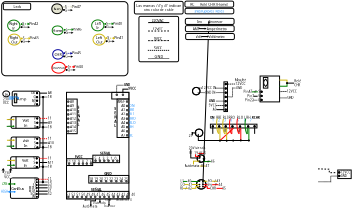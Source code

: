 <?xml version="1.0" encoding="UTF-8"?>
<dia:diagram xmlns:dia="http://www.lysator.liu.se/~alla/dia/">
  <dia:layer name="Fondo" visible="true" connectable="true" active="true">
    <dia:object type="Logic - Connector" version="1" id="O0">
      <dia:attribute name="obj_pos">
        <dia:point val="9.809,6.499"/>
      </dia:attribute>
      <dia:attribute name="obj_bb">
        <dia:rectangle val="9.799,6.489;10.191,6.881"/>
      </dia:attribute>
      <dia:attribute name="meta">
        <dia:composite type="dict"/>
      </dia:attribute>
      <dia:attribute name="elem_corner">
        <dia:point val="9.809,6.499"/>
      </dia:attribute>
      <dia:attribute name="elem_width">
        <dia:real val="0.372"/>
      </dia:attribute>
      <dia:attribute name="elem_height">
        <dia:real val="0.372"/>
      </dia:attribute>
      <dia:attribute name="line_width">
        <dia:real val="0.01"/>
      </dia:attribute>
      <dia:attribute name="line_colour">
        <dia:color val="#000000ff"/>
      </dia:attribute>
      <dia:attribute name="fill_colour">
        <dia:color val="#ffffffff"/>
      </dia:attribute>
      <dia:attribute name="show_background">
        <dia:boolean val="false"/>
      </dia:attribute>
      <dia:attribute name="line_style">
        <dia:enum val="0"/>
        <dia:real val="1"/>
      </dia:attribute>
      <dia:attribute name="flip_horizontal">
        <dia:boolean val="false"/>
      </dia:attribute>
      <dia:attribute name="flip_vertical">
        <dia:boolean val="false"/>
      </dia:attribute>
      <dia:attribute name="subscale">
        <dia:real val="1"/>
      </dia:attribute>
    </dia:object>
    <dia:object type="Standard - Text" version="1" id="O1">
      <dia:attribute name="obj_pos">
        <dia:point val="9.037,9.515"/>
      </dia:attribute>
      <dia:attribute name="obj_bb">
        <dia:rectangle val="9.037,9.371;9.64,9.552"/>
      </dia:attribute>
      <dia:attribute name="text">
        <dia:composite type="text">
          <dia:attribute name="string">
            <dia:string>#RI     42#</dia:string>
          </dia:attribute>
          <dia:attribute name="font">
            <dia:font family="sans" style="0" name="Helvetica"/>
          </dia:attribute>
          <dia:attribute name="height">
            <dia:real val="0.194"/>
          </dia:attribute>
          <dia:attribute name="pos">
            <dia:point val="9.037,9.515"/>
          </dia:attribute>
          <dia:attribute name="color">
            <dia:color val="#000000ff"/>
          </dia:attribute>
          <dia:attribute name="alignment">
            <dia:enum val="0"/>
          </dia:attribute>
        </dia:composite>
      </dia:attribute>
      <dia:attribute name="valign">
        <dia:enum val="3"/>
      </dia:attribute>
    </dia:object>
    <dia:object type="Standard - Line" version="0" id="O2">
      <dia:attribute name="obj_pos">
        <dia:point val="9.194,9.462"/>
      </dia:attribute>
      <dia:attribute name="obj_bb">
        <dia:rectangle val="9.189,9.457;9.443,9.468"/>
      </dia:attribute>
      <dia:attribute name="conn_endpoints">
        <dia:point val="9.194,9.462"/>
        <dia:point val="9.438,9.463"/>
      </dia:attribute>
      <dia:attribute name="numcp">
        <dia:int val="1"/>
      </dia:attribute>
      <dia:attribute name="line_color">
        <dia:color val="#d1b813ff"/>
      </dia:attribute>
      <dia:attribute name="line_width">
        <dia:real val="0.01"/>
      </dia:attribute>
    </dia:object>
    <dia:object type="Logic - Connector" version="1" id="O3">
      <dia:attribute name="obj_pos">
        <dia:point val="9.871,9.029"/>
      </dia:attribute>
      <dia:attribute name="obj_bb">
        <dia:rectangle val="9.861,9.019;10.347,9.505"/>
      </dia:attribute>
      <dia:attribute name="meta">
        <dia:composite type="dict"/>
      </dia:attribute>
      <dia:attribute name="elem_corner">
        <dia:point val="9.871,9.029"/>
      </dia:attribute>
      <dia:attribute name="elem_width">
        <dia:real val="0.466"/>
      </dia:attribute>
      <dia:attribute name="elem_height">
        <dia:real val="0.466"/>
      </dia:attribute>
      <dia:attribute name="line_width">
        <dia:real val="0.01"/>
      </dia:attribute>
      <dia:attribute name="line_colour">
        <dia:color val="#000000ff"/>
      </dia:attribute>
      <dia:attribute name="fill_colour">
        <dia:color val="#ffffffff"/>
      </dia:attribute>
      <dia:attribute name="show_background">
        <dia:boolean val="false"/>
      </dia:attribute>
      <dia:attribute name="line_style">
        <dia:enum val="0"/>
        <dia:real val="1"/>
      </dia:attribute>
      <dia:attribute name="flip_horizontal">
        <dia:boolean val="false"/>
      </dia:attribute>
      <dia:attribute name="flip_vertical">
        <dia:boolean val="false"/>
      </dia:attribute>
      <dia:attribute name="subscale">
        <dia:real val="1"/>
      </dia:attribute>
    </dia:object>
    <dia:object type="Standard - Text" version="1" id="O4">
      <dia:attribute name="obj_pos">
        <dia:point val="9.496,7.727"/>
      </dia:attribute>
      <dia:attribute name="obj_bb">
        <dia:rectangle val="9.496,7.569;9.669,7.767"/>
      </dia:attribute>
      <dia:attribute name="text">
        <dia:composite type="text">
          <dia:attribute name="string">
            <dia:string>#///#</dia:string>
          </dia:attribute>
          <dia:attribute name="font">
            <dia:font family="sans" style="0" name="Helvetica"/>
          </dia:attribute>
          <dia:attribute name="height">
            <dia:real val="0.212"/>
          </dia:attribute>
          <dia:attribute name="pos">
            <dia:point val="9.496,7.727"/>
          </dia:attribute>
          <dia:attribute name="color">
            <dia:color val="#000000ff"/>
          </dia:attribute>
          <dia:attribute name="alignment">
            <dia:enum val="0"/>
          </dia:attribute>
        </dia:composite>
      </dia:attribute>
      <dia:attribute name="valign">
        <dia:enum val="3"/>
      </dia:attribute>
    </dia:object>
    <dia:object type="Standard - Box" version="0" id="O5">
      <dia:attribute name="obj_pos">
        <dia:point val="10.562,6.253"/>
      </dia:attribute>
      <dia:attribute name="obj_bb">
        <dia:rectangle val="10.552,6.243;12.899,6.452"/>
      </dia:attribute>
      <dia:attribute name="elem_corner">
        <dia:point val="10.562,6.253"/>
      </dia:attribute>
      <dia:attribute name="elem_width">
        <dia:real val="2.328"/>
      </dia:attribute>
      <dia:attribute name="elem_height">
        <dia:real val="0.189"/>
      </dia:attribute>
      <dia:attribute name="border_width">
        <dia:real val="0.02"/>
      </dia:attribute>
      <dia:attribute name="show_background">
        <dia:boolean val="true"/>
      </dia:attribute>
    </dia:object>
    <dia:object type="Standard - Line" version="0" id="O6">
      <dia:attribute name="obj_pos">
        <dia:point val="2.021,8.383"/>
      </dia:attribute>
      <dia:attribute name="obj_bb">
        <dia:rectangle val="2.01,8.373;2.435,8.396"/>
      </dia:attribute>
      <dia:attribute name="conn_endpoints">
        <dia:point val="2.021,8.383"/>
        <dia:point val="2.425,8.386"/>
      </dia:attribute>
      <dia:attribute name="numcp">
        <dia:int val="1"/>
      </dia:attribute>
      <dia:attribute name="line_width">
        <dia:real val="0.02"/>
      </dia:attribute>
      <dia:attribute name="line_style">
        <dia:enum val="4"/>
      </dia:attribute>
      <dia:attribute name="dashlength">
        <dia:real val="0.08"/>
      </dia:attribute>
    </dia:object>
    <dia:object type="Standard - Line" version="0" id="O7">
      <dia:attribute name="obj_pos">
        <dia:point val="2.039,6.402"/>
      </dia:attribute>
      <dia:attribute name="obj_bb">
        <dia:rectangle val="2.029,6.391;2.424,6.412"/>
      </dia:attribute>
      <dia:attribute name="conn_endpoints">
        <dia:point val="2.039,6.402"/>
        <dia:point val="2.414,6.401"/>
      </dia:attribute>
      <dia:attribute name="numcp">
        <dia:int val="1"/>
      </dia:attribute>
      <dia:attribute name="line_width">
        <dia:real val="0.02"/>
      </dia:attribute>
      <dia:attribute name="line_style">
        <dia:enum val="4"/>
      </dia:attribute>
      <dia:attribute name="dashlength">
        <dia:real val="0.08"/>
      </dia:attribute>
    </dia:object>
    <dia:object type="Standard - Box" version="0" id="O8">
      <dia:attribute name="obj_pos">
        <dia:point val="0.126,0.124"/>
      </dia:attribute>
      <dia:attribute name="obj_bb">
        <dia:rectangle val="0.121,0.119;6.442,3.837"/>
      </dia:attribute>
      <dia:attribute name="elem_corner">
        <dia:point val="0.126,0.124"/>
      </dia:attribute>
      <dia:attribute name="elem_width">
        <dia:real val="6.311"/>
      </dia:attribute>
      <dia:attribute name="elem_height">
        <dia:real val="3.708"/>
      </dia:attribute>
      <dia:attribute name="border_width">
        <dia:real val="0.01"/>
      </dia:attribute>
      <dia:attribute name="show_background">
        <dia:boolean val="false"/>
      </dia:attribute>
      <dia:attribute name="corner_radius">
        <dia:real val="0.2"/>
      </dia:attribute>
    </dia:object>
    <dia:object type="Flowchart - Ellipse" version="0" id="O9">
      <dia:attribute name="obj_pos">
        <dia:point val="0.424,1.049"/>
      </dia:attribute>
      <dia:attribute name="obj_bb">
        <dia:rectangle val="0.414,1.039;1.046,1.606"/>
      </dia:attribute>
      <dia:attribute name="elem_corner">
        <dia:point val="0.424,1.049"/>
      </dia:attribute>
      <dia:attribute name="elem_width">
        <dia:real val="0.612"/>
      </dia:attribute>
      <dia:attribute name="elem_height">
        <dia:real val="0.547"/>
      </dia:attribute>
      <dia:attribute name="border_width">
        <dia:real val="0.02"/>
      </dia:attribute>
      <dia:attribute name="border_color">
        <dia:color val="#098009ff"/>
      </dia:attribute>
      <dia:attribute name="show_background">
        <dia:boolean val="false"/>
      </dia:attribute>
      <dia:attribute name="padding">
        <dia:real val="0.35"/>
      </dia:attribute>
      <dia:attribute name="text">
        <dia:composite type="text">
          <dia:attribute name="string">
            <dia:string>#Right 
In#</dia:string>
          </dia:attribute>
          <dia:attribute name="font">
            <dia:font family="sans" style="0" name="Helvetica"/>
          </dia:attribute>
          <dia:attribute name="height">
            <dia:real val="0.229"/>
          </dia:attribute>
          <dia:attribute name="pos">
            <dia:point val="0.73,1.263"/>
          </dia:attribute>
          <dia:attribute name="color">
            <dia:color val="#000000ff"/>
          </dia:attribute>
          <dia:attribute name="alignment">
            <dia:enum val="1"/>
          </dia:attribute>
        </dia:composite>
      </dia:attribute>
      <dia:attribute name="text_fitting">
        <dia:enum val="0"/>
      </dia:attribute>
    </dia:object>
    <dia:object type="Flowchart - Ellipse" version="0" id="O10">
      <dia:attribute name="obj_pos">
        <dia:point val="2.632,3.156"/>
      </dia:attribute>
      <dia:attribute name="obj_bb">
        <dia:rectangle val="2.622,3.146;3.327,3.711"/>
      </dia:attribute>
      <dia:attribute name="elem_corner">
        <dia:point val="2.632,3.156"/>
      </dia:attribute>
      <dia:attribute name="elem_width">
        <dia:real val="0.685"/>
      </dia:attribute>
      <dia:attribute name="elem_height">
        <dia:real val="0.545"/>
      </dia:attribute>
      <dia:attribute name="border_width">
        <dia:real val="0.02"/>
      </dia:attribute>
      <dia:attribute name="border_color">
        <dia:color val="#ff0000ff"/>
      </dia:attribute>
      <dia:attribute name="show_background">
        <dia:boolean val="false"/>
      </dia:attribute>
      <dia:attribute name="padding">
        <dia:real val="0.354"/>
      </dia:attribute>
      <dia:attribute name="text">
        <dia:composite type="text">
          <dia:attribute name="string">
            <dia:string>#Inversor#</dia:string>
          </dia:attribute>
          <dia:attribute name="font">
            <dia:font family="sans" style="0" name="Helvetica"/>
          </dia:attribute>
          <dia:attribute name="height">
            <dia:real val="0.212"/>
          </dia:attribute>
          <dia:attribute name="pos">
            <dia:point val="2.974,3.48"/>
          </dia:attribute>
          <dia:attribute name="color">
            <dia:color val="#000000ff"/>
          </dia:attribute>
          <dia:attribute name="alignment">
            <dia:enum val="1"/>
          </dia:attribute>
        </dia:composite>
      </dia:attribute>
      <dia:attribute name="text_fitting">
        <dia:enum val="0"/>
      </dia:attribute>
    </dia:object>
    <dia:object type="Flowchart - Ellipse" version="0" id="O11">
      <dia:attribute name="obj_pos">
        <dia:point val="2.677,2.528"/>
      </dia:attribute>
      <dia:attribute name="obj_bb">
        <dia:rectangle val="2.667,2.518;3.209,3.008"/>
      </dia:attribute>
      <dia:attribute name="elem_corner">
        <dia:point val="2.677,2.528"/>
      </dia:attribute>
      <dia:attribute name="elem_width">
        <dia:real val="0.523"/>
      </dia:attribute>
      <dia:attribute name="elem_height">
        <dia:real val="0.47"/>
      </dia:attribute>
      <dia:attribute name="border_width">
        <dia:real val="0.02"/>
      </dia:attribute>
      <dia:attribute name="border_color">
        <dia:color val="#03039cff"/>
      </dia:attribute>
      <dia:attribute name="show_background">
        <dia:boolean val="false"/>
      </dia:attribute>
      <dia:attribute name="padding">
        <dia:real val="0.354"/>
      </dia:attribute>
      <dia:attribute name="text">
        <dia:composite type="text">
          <dia:attribute name="string">
            <dia:string>#CHR#</dia:string>
          </dia:attribute>
          <dia:attribute name="font">
            <dia:font family="sans" style="0" name="Helvetica"/>
          </dia:attribute>
          <dia:attribute name="height">
            <dia:real val="0.229"/>
          </dia:attribute>
          <dia:attribute name="pos">
            <dia:point val="2.938,2.819"/>
          </dia:attribute>
          <dia:attribute name="color">
            <dia:color val="#000000ff"/>
          </dia:attribute>
          <dia:attribute name="alignment">
            <dia:enum val="1"/>
          </dia:attribute>
        </dia:composite>
      </dia:attribute>
      <dia:attribute name="text_fitting">
        <dia:enum val="0"/>
      </dia:attribute>
    </dia:object>
    <dia:object type="Flowchart - Ellipse" version="0" id="O12">
      <dia:attribute name="obj_pos">
        <dia:point val="2.631,0.238"/>
      </dia:attribute>
      <dia:attribute name="obj_bb">
        <dia:rectangle val="2.626,0.233;3.169,0.731"/>
      </dia:attribute>
      <dia:attribute name="elem_corner">
        <dia:point val="2.631,0.238"/>
      </dia:attribute>
      <dia:attribute name="elem_width">
        <dia:real val="0.532"/>
      </dia:attribute>
      <dia:attribute name="elem_height">
        <dia:real val="0.488"/>
      </dia:attribute>
      <dia:attribute name="border_width">
        <dia:real val="0.01"/>
      </dia:attribute>
      <dia:attribute name="inner_color">
        <dia:color val="#e3e3d0ff"/>
      </dia:attribute>
      <dia:attribute name="show_background">
        <dia:boolean val="true"/>
      </dia:attribute>
      <dia:attribute name="padding">
        <dia:real val="0.354"/>
      </dia:attribute>
      <dia:attribute name="text">
        <dia:composite type="text">
          <dia:attribute name="string">
            <dia:string>#Auto#</dia:string>
          </dia:attribute>
          <dia:attribute name="font">
            <dia:font family="sans" style="0" name="Helvetica"/>
          </dia:attribute>
          <dia:attribute name="height">
            <dia:real val="0.229"/>
          </dia:attribute>
          <dia:attribute name="pos">
            <dia:point val="2.897,0.538"/>
          </dia:attribute>
          <dia:attribute name="color">
            <dia:color val="#000000ff"/>
          </dia:attribute>
          <dia:attribute name="alignment">
            <dia:enum val="1"/>
          </dia:attribute>
        </dia:composite>
      </dia:attribute>
      <dia:attribute name="text_fitting">
        <dia:enum val="0"/>
      </dia:attribute>
    </dia:object>
    <dia:object type="Flowchart - Ellipse" version="0" id="O13">
      <dia:attribute name="obj_pos">
        <dia:point val="2.653,1.34"/>
      </dia:attribute>
      <dia:attribute name="obj_bb">
        <dia:rectangle val="2.643,1.33;3.198,1.796"/>
      </dia:attribute>
      <dia:attribute name="elem_corner">
        <dia:point val="2.653,1.34"/>
      </dia:attribute>
      <dia:attribute name="elem_width">
        <dia:real val="0.535"/>
      </dia:attribute>
      <dia:attribute name="elem_height">
        <dia:real val="0.446"/>
      </dia:attribute>
      <dia:attribute name="border_width">
        <dia:real val="0.02"/>
      </dia:attribute>
      <dia:attribute name="border_color">
        <dia:color val="#098009ff"/>
      </dia:attribute>
      <dia:attribute name="show_background">
        <dia:boolean val="false"/>
      </dia:attribute>
      <dia:attribute name="padding">
        <dia:real val="0.354"/>
      </dia:attribute>
      <dia:attribute name="text">
        <dia:composite type="text">
          <dia:attribute name="string">
            <dia:string>#Home#</dia:string>
          </dia:attribute>
          <dia:attribute name="font">
            <dia:font family="sans" style="0" name="Helvetica"/>
          </dia:attribute>
          <dia:attribute name="height">
            <dia:real val="0.229"/>
          </dia:attribute>
          <dia:attribute name="pos">
            <dia:point val="2.92,1.619"/>
          </dia:attribute>
          <dia:attribute name="color">
            <dia:color val="#000000ff"/>
          </dia:attribute>
          <dia:attribute name="alignment">
            <dia:enum val="1"/>
          </dia:attribute>
        </dia:composite>
      </dia:attribute>
      <dia:attribute name="text_fitting">
        <dia:enum val="0"/>
      </dia:attribute>
    </dia:object>
    <dia:object type="Logic - Connector" version="1" id="O14">
      <dia:attribute name="obj_pos">
        <dia:point val="5.289,1.219"/>
      </dia:attribute>
      <dia:attribute name="obj_bb">
        <dia:rectangle val="5.269,1.199;5.344,1.274"/>
      </dia:attribute>
      <dia:attribute name="meta">
        <dia:composite type="dict"/>
      </dia:attribute>
      <dia:attribute name="elem_corner">
        <dia:point val="5.289,1.219"/>
      </dia:attribute>
      <dia:attribute name="elem_width">
        <dia:real val="0.036"/>
      </dia:attribute>
      <dia:attribute name="elem_height">
        <dia:real val="0.036"/>
      </dia:attribute>
      <dia:attribute name="line_width">
        <dia:real val="0.02"/>
      </dia:attribute>
      <dia:attribute name="line_colour">
        <dia:color val="#098009ff"/>
      </dia:attribute>
      <dia:attribute name="fill_colour">
        <dia:color val="#ffffffff"/>
      </dia:attribute>
      <dia:attribute name="show_background">
        <dia:boolean val="false"/>
      </dia:attribute>
      <dia:attribute name="line_style">
        <dia:enum val="0"/>
        <dia:real val="1"/>
      </dia:attribute>
      <dia:attribute name="flip_horizontal">
        <dia:boolean val="false"/>
      </dia:attribute>
      <dia:attribute name="flip_vertical">
        <dia:boolean val="false"/>
      </dia:attribute>
      <dia:attribute name="subscale">
        <dia:real val="1"/>
      </dia:attribute>
    </dia:object>
    <dia:object type="Standard - Text" version="1" id="O15">
      <dia:attribute name="obj_pos">
        <dia:point val="5.344,1.282"/>
      </dia:attribute>
      <dia:attribute name="obj_bb">
        <dia:rectangle val="5.344,1.112;6.259,1.325"/>
      </dia:attribute>
      <dia:attribute name="text">
        <dia:composite type="text">
          <dia:attribute name="string">
            <dia:string>#S     Pin40#</dia:string>
          </dia:attribute>
          <dia:attribute name="font">
            <dia:font family="sans" style="0" name="Helvetica"/>
          </dia:attribute>
          <dia:attribute name="height">
            <dia:real val="0.229"/>
          </dia:attribute>
          <dia:attribute name="pos">
            <dia:point val="5.344,1.282"/>
          </dia:attribute>
          <dia:attribute name="color">
            <dia:color val="#000000ff"/>
          </dia:attribute>
          <dia:attribute name="alignment">
            <dia:enum val="0"/>
          </dia:attribute>
        </dia:composite>
      </dia:attribute>
      <dia:attribute name="valign">
        <dia:enum val="3"/>
      </dia:attribute>
    </dia:object>
    <dia:object type="Standard - Line" version="0" id="O16">
      <dia:attribute name="obj_pos">
        <dia:point val="5.472,1.233"/>
      </dia:attribute>
      <dia:attribute name="obj_bb">
        <dia:rectangle val="5.467,1.199;5.701,1.267"/>
      </dia:attribute>
      <dia:attribute name="conn_endpoints">
        <dia:point val="5.472,1.233"/>
        <dia:point val="5.696,1.233"/>
      </dia:attribute>
      <dia:attribute name="numcp">
        <dia:int val="1"/>
      </dia:attribute>
      <dia:attribute name="line_color">
        <dia:color val="#098009ff"/>
      </dia:attribute>
      <dia:attribute name="line_width">
        <dia:real val="0.01"/>
      </dia:attribute>
      <dia:attribute name="line_style">
        <dia:enum val="1"/>
      </dia:attribute>
      <dia:attribute name="end_arrow">
        <dia:enum val="3"/>
      </dia:attribute>
      <dia:attribute name="end_arrow_length">
        <dia:real val="0.04"/>
      </dia:attribute>
      <dia:attribute name="end_arrow_width">
        <dia:real val="0.05"/>
      </dia:attribute>
      <dia:attribute name="dashlength">
        <dia:real val="0.03"/>
      </dia:attribute>
    </dia:object>
    <dia:object type="Standard - Text" version="1" id="O17">
      <dia:attribute name="obj_pos">
        <dia:point val="5.399,1.998"/>
      </dia:attribute>
      <dia:attribute name="obj_bb">
        <dia:rectangle val="5.399,1.828;6.314,2.042"/>
      </dia:attribute>
      <dia:attribute name="text">
        <dia:composite type="text">
          <dia:attribute name="string">
            <dia:string>#S     Pin41#</dia:string>
          </dia:attribute>
          <dia:attribute name="font">
            <dia:font family="sans" style="0" name="Helvetica"/>
          </dia:attribute>
          <dia:attribute name="height">
            <dia:real val="0.229"/>
          </dia:attribute>
          <dia:attribute name="pos">
            <dia:point val="5.399,1.998"/>
          </dia:attribute>
          <dia:attribute name="color">
            <dia:color val="#000000ff"/>
          </dia:attribute>
          <dia:attribute name="alignment">
            <dia:enum val="0"/>
          </dia:attribute>
        </dia:composite>
      </dia:attribute>
      <dia:attribute name="valign">
        <dia:enum val="3"/>
      </dia:attribute>
    </dia:object>
    <dia:object type="Standard - Line" version="0" id="O18">
      <dia:attribute name="obj_pos">
        <dia:point val="5.552,1.952"/>
      </dia:attribute>
      <dia:attribute name="obj_bb">
        <dia:rectangle val="5.547,1.919;5.768,1.987"/>
      </dia:attribute>
      <dia:attribute name="conn_endpoints">
        <dia:point val="5.552,1.952"/>
        <dia:point val="5.763,1.953"/>
      </dia:attribute>
      <dia:attribute name="numcp">
        <dia:int val="1"/>
      </dia:attribute>
      <dia:attribute name="line_color">
        <dia:color val="#d1b813ff"/>
      </dia:attribute>
      <dia:attribute name="line_width">
        <dia:real val="0.01"/>
      </dia:attribute>
      <dia:attribute name="line_style">
        <dia:enum val="1"/>
      </dia:attribute>
      <dia:attribute name="end_arrow">
        <dia:enum val="3"/>
      </dia:attribute>
      <dia:attribute name="end_arrow_length">
        <dia:real val="0.04"/>
      </dia:attribute>
      <dia:attribute name="end_arrow_width">
        <dia:real val="0.05"/>
      </dia:attribute>
      <dia:attribute name="dashlength">
        <dia:real val="0.03"/>
      </dia:attribute>
    </dia:object>
    <dia:object type="Logic - Connector" version="1" id="O19">
      <dia:attribute name="obj_pos">
        <dia:point val="5.346,1.933"/>
      </dia:attribute>
      <dia:attribute name="obj_bb">
        <dia:rectangle val="5.326,1.913;5.402,1.989"/>
      </dia:attribute>
      <dia:attribute name="meta">
        <dia:composite type="dict"/>
      </dia:attribute>
      <dia:attribute name="elem_corner">
        <dia:point val="5.346,1.933"/>
      </dia:attribute>
      <dia:attribute name="elem_width">
        <dia:real val="0.036"/>
      </dia:attribute>
      <dia:attribute name="elem_height">
        <dia:real val="0.036"/>
      </dia:attribute>
      <dia:attribute name="line_width">
        <dia:real val="0.02"/>
      </dia:attribute>
      <dia:attribute name="line_colour">
        <dia:color val="#d1b813ff"/>
      </dia:attribute>
      <dia:attribute name="fill_colour">
        <dia:color val="#ffffffff"/>
      </dia:attribute>
      <dia:attribute name="show_background">
        <dia:boolean val="false"/>
      </dia:attribute>
      <dia:attribute name="line_style">
        <dia:enum val="0"/>
        <dia:real val="1"/>
      </dia:attribute>
      <dia:attribute name="flip_horizontal">
        <dia:boolean val="false"/>
      </dia:attribute>
      <dia:attribute name="flip_vertical">
        <dia:boolean val="false"/>
      </dia:attribute>
      <dia:attribute name="subscale">
        <dia:real val="1"/>
      </dia:attribute>
    </dia:object>
    <dia:object type="Standard - Text" version="1" id="O20">
      <dia:attribute name="obj_pos">
        <dia:point val="1.168,2.012"/>
      </dia:attribute>
      <dia:attribute name="obj_bb">
        <dia:rectangle val="1.168,1.842;2.083,2.055"/>
      </dia:attribute>
      <dia:attribute name="text">
        <dia:composite type="text">
          <dia:attribute name="string">
            <dia:string>#S     Pin43#</dia:string>
          </dia:attribute>
          <dia:attribute name="font">
            <dia:font family="sans" style="0" name="Helvetica"/>
          </dia:attribute>
          <dia:attribute name="height">
            <dia:real val="0.229"/>
          </dia:attribute>
          <dia:attribute name="pos">
            <dia:point val="1.168,2.012"/>
          </dia:attribute>
          <dia:attribute name="color">
            <dia:color val="#000000ff"/>
          </dia:attribute>
          <dia:attribute name="alignment">
            <dia:enum val="0"/>
          </dia:attribute>
        </dia:composite>
      </dia:attribute>
      <dia:attribute name="valign">
        <dia:enum val="3"/>
      </dia:attribute>
    </dia:object>
    <dia:object type="Standard - Line" version="0" id="O21">
      <dia:attribute name="obj_pos">
        <dia:point val="1.313,1.966"/>
      </dia:attribute>
      <dia:attribute name="obj_bb">
        <dia:rectangle val="1.308,1.932;1.542,2.0"/>
      </dia:attribute>
      <dia:attribute name="conn_endpoints">
        <dia:point val="1.313,1.966"/>
        <dia:point val="1.537,1.966"/>
      </dia:attribute>
      <dia:attribute name="numcp">
        <dia:int val="1"/>
      </dia:attribute>
      <dia:attribute name="line_color">
        <dia:color val="#d1b813ff"/>
      </dia:attribute>
      <dia:attribute name="line_width">
        <dia:real val="0.01"/>
      </dia:attribute>
      <dia:attribute name="line_style">
        <dia:enum val="1"/>
      </dia:attribute>
      <dia:attribute name="end_arrow">
        <dia:enum val="3"/>
      </dia:attribute>
      <dia:attribute name="end_arrow_length">
        <dia:real val="0.04"/>
      </dia:attribute>
      <dia:attribute name="end_arrow_width">
        <dia:real val="0.05"/>
      </dia:attribute>
      <dia:attribute name="dashlength">
        <dia:real val="0.03"/>
      </dia:attribute>
    </dia:object>
    <dia:object type="Logic - Connector" version="1" id="O22">
      <dia:attribute name="obj_pos">
        <dia:point val="1.115,1.951"/>
      </dia:attribute>
      <dia:attribute name="obj_bb">
        <dia:rectangle val="1.095,1.931;1.171,2.007"/>
      </dia:attribute>
      <dia:attribute name="meta">
        <dia:composite type="dict"/>
      </dia:attribute>
      <dia:attribute name="elem_corner">
        <dia:point val="1.115,1.951"/>
      </dia:attribute>
      <dia:attribute name="elem_width">
        <dia:real val="0.036"/>
      </dia:attribute>
      <dia:attribute name="elem_height">
        <dia:real val="0.036"/>
      </dia:attribute>
      <dia:attribute name="line_width">
        <dia:real val="0.02"/>
      </dia:attribute>
      <dia:attribute name="line_colour">
        <dia:color val="#d1b813ff"/>
      </dia:attribute>
      <dia:attribute name="fill_colour">
        <dia:color val="#098009ff"/>
      </dia:attribute>
      <dia:attribute name="show_background">
        <dia:boolean val="false"/>
      </dia:attribute>
      <dia:attribute name="line_style">
        <dia:enum val="0"/>
        <dia:real val="1"/>
      </dia:attribute>
      <dia:attribute name="flip_horizontal">
        <dia:boolean val="false"/>
      </dia:attribute>
      <dia:attribute name="flip_vertical">
        <dia:boolean val="false"/>
      </dia:attribute>
      <dia:attribute name="subscale">
        <dia:real val="1"/>
      </dia:attribute>
    </dia:object>
    <dia:object type="Standard - Text" version="1" id="O23">
      <dia:attribute name="obj_pos">
        <dia:point val="3.425,3.433"/>
      </dia:attribute>
      <dia:attribute name="obj_bb">
        <dia:rectangle val="3.425,3.263;4.283,3.476"/>
      </dia:attribute>
      <dia:attribute name="text">
        <dia:composite type="text">
          <dia:attribute name="string">
            <dia:string>#S    Pin44#</dia:string>
          </dia:attribute>
          <dia:attribute name="font">
            <dia:font family="sans" style="0" name="Helvetica"/>
          </dia:attribute>
          <dia:attribute name="height">
            <dia:real val="0.229"/>
          </dia:attribute>
          <dia:attribute name="pos">
            <dia:point val="3.425,3.433"/>
          </dia:attribute>
          <dia:attribute name="color">
            <dia:color val="#000000ff"/>
          </dia:attribute>
          <dia:attribute name="alignment">
            <dia:enum val="0"/>
          </dia:attribute>
        </dia:composite>
      </dia:attribute>
      <dia:attribute name="valign">
        <dia:enum val="3"/>
      </dia:attribute>
    </dia:object>
    <dia:object type="Standard - Line" version="0" id="O24">
      <dia:attribute name="obj_pos">
        <dia:point val="3.547,3.387"/>
      </dia:attribute>
      <dia:attribute name="obj_bb">
        <dia:rectangle val="3.542,3.353;3.776,3.421"/>
      </dia:attribute>
      <dia:attribute name="conn_endpoints">
        <dia:point val="3.547,3.387"/>
        <dia:point val="3.771,3.387"/>
      </dia:attribute>
      <dia:attribute name="numcp">
        <dia:int val="1"/>
      </dia:attribute>
      <dia:attribute name="line_color">
        <dia:color val="#ff0000ff"/>
      </dia:attribute>
      <dia:attribute name="line_width">
        <dia:real val="0.01"/>
      </dia:attribute>
      <dia:attribute name="line_style">
        <dia:enum val="1"/>
      </dia:attribute>
      <dia:attribute name="end_arrow">
        <dia:enum val="3"/>
      </dia:attribute>
      <dia:attribute name="end_arrow_length">
        <dia:real val="0.04"/>
      </dia:attribute>
      <dia:attribute name="end_arrow_width">
        <dia:real val="0.05"/>
      </dia:attribute>
      <dia:attribute name="dashlength">
        <dia:real val="0.03"/>
      </dia:attribute>
    </dia:object>
    <dia:object type="Logic - Connector" version="1" id="O25">
      <dia:attribute name="obj_pos">
        <dia:point val="3.353,3.365"/>
      </dia:attribute>
      <dia:attribute name="obj_bb">
        <dia:rectangle val="3.333,3.345;3.408,3.42"/>
      </dia:attribute>
      <dia:attribute name="meta">
        <dia:composite type="dict"/>
      </dia:attribute>
      <dia:attribute name="elem_corner">
        <dia:point val="3.353,3.365"/>
      </dia:attribute>
      <dia:attribute name="elem_width">
        <dia:real val="0.036"/>
      </dia:attribute>
      <dia:attribute name="elem_height">
        <dia:real val="0.036"/>
      </dia:attribute>
      <dia:attribute name="line_width">
        <dia:real val="0.02"/>
      </dia:attribute>
      <dia:attribute name="line_colour">
        <dia:color val="#ff0000ff"/>
      </dia:attribute>
      <dia:attribute name="fill_colour">
        <dia:color val="#ffffffff"/>
      </dia:attribute>
      <dia:attribute name="show_background">
        <dia:boolean val="false"/>
      </dia:attribute>
      <dia:attribute name="line_style">
        <dia:enum val="0"/>
        <dia:real val="1"/>
      </dia:attribute>
      <dia:attribute name="flip_horizontal">
        <dia:boolean val="false"/>
      </dia:attribute>
      <dia:attribute name="flip_vertical">
        <dia:boolean val="false"/>
      </dia:attribute>
      <dia:attribute name="subscale">
        <dia:real val="1"/>
      </dia:attribute>
    </dia:object>
    <dia:object type="Logic - Connector" version="1" id="O26">
      <dia:attribute name="obj_pos">
        <dia:point val="3.236,2.686"/>
      </dia:attribute>
      <dia:attribute name="obj_bb">
        <dia:rectangle val="3.216,2.666;3.291,2.742"/>
      </dia:attribute>
      <dia:attribute name="meta">
        <dia:composite type="dict"/>
      </dia:attribute>
      <dia:attribute name="elem_corner">
        <dia:point val="3.236,2.686"/>
      </dia:attribute>
      <dia:attribute name="elem_width">
        <dia:real val="0.036"/>
      </dia:attribute>
      <dia:attribute name="elem_height">
        <dia:real val="0.036"/>
      </dia:attribute>
      <dia:attribute name="line_width">
        <dia:real val="0.02"/>
      </dia:attribute>
      <dia:attribute name="line_colour">
        <dia:color val="#03039cff"/>
      </dia:attribute>
      <dia:attribute name="fill_colour">
        <dia:color val="#ffffffff"/>
      </dia:attribute>
      <dia:attribute name="show_background">
        <dia:boolean val="false"/>
      </dia:attribute>
      <dia:attribute name="line_style">
        <dia:enum val="0"/>
        <dia:real val="1"/>
      </dia:attribute>
      <dia:attribute name="flip_horizontal">
        <dia:boolean val="false"/>
      </dia:attribute>
      <dia:attribute name="flip_vertical">
        <dia:boolean val="false"/>
      </dia:attribute>
      <dia:attribute name="subscale">
        <dia:real val="1"/>
      </dia:attribute>
    </dia:object>
    <dia:object type="Standard - Text" version="1" id="O27">
      <dia:attribute name="obj_pos">
        <dia:point val="3.289,2.754"/>
      </dia:attribute>
      <dia:attribute name="obj_bb">
        <dia:rectangle val="3.289,2.583;4.204,2.797"/>
      </dia:attribute>
      <dia:attribute name="text">
        <dia:composite type="text">
          <dia:attribute name="string">
            <dia:string>#S     Pin45#</dia:string>
          </dia:attribute>
          <dia:attribute name="font">
            <dia:font family="sans" style="0" name="Helvetica"/>
          </dia:attribute>
          <dia:attribute name="height">
            <dia:real val="0.229"/>
          </dia:attribute>
          <dia:attribute name="pos">
            <dia:point val="3.289,2.754"/>
          </dia:attribute>
          <dia:attribute name="color">
            <dia:color val="#000000ff"/>
          </dia:attribute>
          <dia:attribute name="alignment">
            <dia:enum val="0"/>
          </dia:attribute>
        </dia:composite>
      </dia:attribute>
      <dia:attribute name="valign">
        <dia:enum val="3"/>
      </dia:attribute>
    </dia:object>
    <dia:object type="Standard - Line" version="0" id="O28">
      <dia:attribute name="obj_pos">
        <dia:point val="3.424,2.712"/>
      </dia:attribute>
      <dia:attribute name="obj_bb">
        <dia:rectangle val="3.419,2.677;3.638,2.745"/>
      </dia:attribute>
      <dia:attribute name="conn_endpoints">
        <dia:point val="3.424,2.712"/>
        <dia:point val="3.633,2.711"/>
      </dia:attribute>
      <dia:attribute name="numcp">
        <dia:int val="1"/>
      </dia:attribute>
      <dia:attribute name="line_color">
        <dia:color val="#03039cff"/>
      </dia:attribute>
      <dia:attribute name="line_width">
        <dia:real val="0.01"/>
      </dia:attribute>
      <dia:attribute name="line_style">
        <dia:enum val="1"/>
      </dia:attribute>
      <dia:attribute name="end_arrow">
        <dia:enum val="3"/>
      </dia:attribute>
      <dia:attribute name="end_arrow_length">
        <dia:real val="0.04"/>
      </dia:attribute>
      <dia:attribute name="end_arrow_width">
        <dia:real val="0.05"/>
      </dia:attribute>
      <dia:attribute name="dashlength">
        <dia:real val="0.03"/>
      </dia:attribute>
    </dia:object>
    <dia:object type="Standard - Text" version="1" id="O29">
      <dia:attribute name="obj_pos">
        <dia:point val="3.283,0.441"/>
      </dia:attribute>
      <dia:attribute name="obj_bb">
        <dia:rectangle val="3.283,0.271;4.198,0.484"/>
      </dia:attribute>
      <dia:attribute name="text">
        <dia:composite type="text">
          <dia:attribute name="string">
            <dia:string>#S     Pin47#</dia:string>
          </dia:attribute>
          <dia:attribute name="font">
            <dia:font family="sans" style="0" name="Helvetica"/>
          </dia:attribute>
          <dia:attribute name="height">
            <dia:real val="0.229"/>
          </dia:attribute>
          <dia:attribute name="pos">
            <dia:point val="3.283,0.441"/>
          </dia:attribute>
          <dia:attribute name="color">
            <dia:color val="#000000ff"/>
          </dia:attribute>
          <dia:attribute name="alignment">
            <dia:enum val="0"/>
          </dia:attribute>
        </dia:composite>
      </dia:attribute>
      <dia:attribute name="valign">
        <dia:enum val="3"/>
      </dia:attribute>
    </dia:object>
    <dia:object type="Standard - Line" version="0" id="O30">
      <dia:attribute name="obj_pos">
        <dia:point val="3.427,0.383"/>
      </dia:attribute>
      <dia:attribute name="obj_bb">
        <dia:rectangle val="3.422,0.349;3.656,0.417"/>
      </dia:attribute>
      <dia:attribute name="conn_endpoints">
        <dia:point val="3.427,0.383"/>
        <dia:point val="3.651,0.383"/>
      </dia:attribute>
      <dia:attribute name="numcp">
        <dia:int val="1"/>
      </dia:attribute>
      <dia:attribute name="line_color">
        <dia:color val="#e3e3d0ff"/>
      </dia:attribute>
      <dia:attribute name="line_width">
        <dia:real val="0.01"/>
      </dia:attribute>
      <dia:attribute name="line_style">
        <dia:enum val="1"/>
      </dia:attribute>
      <dia:attribute name="end_arrow">
        <dia:enum val="3"/>
      </dia:attribute>
      <dia:attribute name="end_arrow_length">
        <dia:real val="0.04"/>
      </dia:attribute>
      <dia:attribute name="end_arrow_width">
        <dia:real val="0.05"/>
      </dia:attribute>
      <dia:attribute name="dashlength">
        <dia:real val="0.03"/>
      </dia:attribute>
    </dia:object>
    <dia:object type="Logic - Connector" version="1" id="O31">
      <dia:attribute name="obj_pos">
        <dia:point val="3.259,1.516"/>
      </dia:attribute>
      <dia:attribute name="obj_bb">
        <dia:rectangle val="3.239,1.496;3.315,1.572"/>
      </dia:attribute>
      <dia:attribute name="meta">
        <dia:composite type="dict"/>
      </dia:attribute>
      <dia:attribute name="elem_corner">
        <dia:point val="3.259,1.516"/>
      </dia:attribute>
      <dia:attribute name="elem_width">
        <dia:real val="0.036"/>
      </dia:attribute>
      <dia:attribute name="elem_height">
        <dia:real val="0.036"/>
      </dia:attribute>
      <dia:attribute name="line_width">
        <dia:real val="0.02"/>
      </dia:attribute>
      <dia:attribute name="line_colour">
        <dia:color val="#098009ff"/>
      </dia:attribute>
      <dia:attribute name="fill_colour">
        <dia:color val="#ffffffff"/>
      </dia:attribute>
      <dia:attribute name="show_background">
        <dia:boolean val="false"/>
      </dia:attribute>
      <dia:attribute name="line_style">
        <dia:enum val="0"/>
        <dia:real val="1"/>
      </dia:attribute>
      <dia:attribute name="flip_horizontal">
        <dia:boolean val="false"/>
      </dia:attribute>
      <dia:attribute name="flip_vertical">
        <dia:boolean val="false"/>
      </dia:attribute>
      <dia:attribute name="subscale">
        <dia:real val="1"/>
      </dia:attribute>
    </dia:object>
    <dia:object type="Logic - Connector" version="1" id="O32">
      <dia:attribute name="obj_pos">
        <dia:point val="3.223,0.372"/>
      </dia:attribute>
      <dia:attribute name="obj_bb">
        <dia:rectangle val="3.213,0.362;3.269,0.418"/>
      </dia:attribute>
      <dia:attribute name="meta">
        <dia:composite type="dict"/>
      </dia:attribute>
      <dia:attribute name="elem_corner">
        <dia:point val="3.223,0.372"/>
      </dia:attribute>
      <dia:attribute name="elem_width">
        <dia:real val="0.036"/>
      </dia:attribute>
      <dia:attribute name="elem_height">
        <dia:real val="0.036"/>
      </dia:attribute>
      <dia:attribute name="line_width">
        <dia:real val="0.01"/>
      </dia:attribute>
      <dia:attribute name="line_colour">
        <dia:color val="#e3e3d0ff"/>
      </dia:attribute>
      <dia:attribute name="fill_colour">
        <dia:color val="#e3e3d0ff"/>
      </dia:attribute>
      <dia:attribute name="show_background">
        <dia:boolean val="true"/>
      </dia:attribute>
      <dia:attribute name="line_style">
        <dia:enum val="0"/>
        <dia:real val="1"/>
      </dia:attribute>
      <dia:attribute name="flip_horizontal">
        <dia:boolean val="false"/>
      </dia:attribute>
      <dia:attribute name="flip_vertical">
        <dia:boolean val="false"/>
      </dia:attribute>
      <dia:attribute name="subscale">
        <dia:real val="1"/>
      </dia:attribute>
    </dia:object>
    <dia:object type="Standard - Text" version="1" id="O33">
      <dia:attribute name="obj_pos">
        <dia:point val="3.319,1.571"/>
      </dia:attribute>
      <dia:attribute name="obj_bb">
        <dia:rectangle val="3.319,1.401;4.234,1.615"/>
      </dia:attribute>
      <dia:attribute name="text">
        <dia:composite type="text">
          <dia:attribute name="string">
            <dia:string>#S     Pin46#</dia:string>
          </dia:attribute>
          <dia:attribute name="font">
            <dia:font family="sans" style="0" name="Helvetica"/>
          </dia:attribute>
          <dia:attribute name="height">
            <dia:real val="0.229"/>
          </dia:attribute>
          <dia:attribute name="pos">
            <dia:point val="3.319,1.571"/>
          </dia:attribute>
          <dia:attribute name="color">
            <dia:color val="#000000ff"/>
          </dia:attribute>
          <dia:attribute name="alignment">
            <dia:enum val="0"/>
          </dia:attribute>
        </dia:composite>
      </dia:attribute>
      <dia:attribute name="valign">
        <dia:enum val="3"/>
      </dia:attribute>
    </dia:object>
    <dia:object type="Flowchart - Box" version="0" id="O34">
      <dia:attribute name="obj_pos">
        <dia:point val="6.761,0.112"/>
      </dia:attribute>
      <dia:attribute name="obj_bb">
        <dia:rectangle val="6.756,0.107;9.204,0.748"/>
      </dia:attribute>
      <dia:attribute name="elem_corner">
        <dia:point val="6.761,0.112"/>
      </dia:attribute>
      <dia:attribute name="elem_width">
        <dia:real val="2.438"/>
      </dia:attribute>
      <dia:attribute name="elem_height">
        <dia:real val="0.631"/>
      </dia:attribute>
      <dia:attribute name="border_width">
        <dia:real val="0.01"/>
      </dia:attribute>
      <dia:attribute name="show_background">
        <dia:boolean val="false"/>
      </dia:attribute>
      <dia:attribute name="corner_radius">
        <dia:real val="0.08"/>
      </dia:attribute>
      <dia:attribute name="padding">
        <dia:real val="0"/>
      </dia:attribute>
      <dia:attribute name="text">
        <dia:composite type="text">
          <dia:attribute name="string">
            <dia:string>#Las marcas / // y ///  indican
otro color de cable#</dia:string>
          </dia:attribute>
          <dia:attribute name="font">
            <dia:font family="sans" style="0" name="Helvetica"/>
          </dia:attribute>
          <dia:attribute name="height">
            <dia:real val="0.212"/>
          </dia:attribute>
          <dia:attribute name="pos">
            <dia:point val="7.98,0.373"/>
          </dia:attribute>
          <dia:attribute name="color">
            <dia:color val="#000000ff"/>
          </dia:attribute>
          <dia:attribute name="alignment">
            <dia:enum val="1"/>
          </dia:attribute>
        </dia:composite>
      </dia:attribute>
      <dia:attribute name="text_fitting">
        <dia:enum val="0"/>
      </dia:attribute>
    </dia:object>
    <dia:object type="Standard - Text" version="1" id="O35">
      <dia:attribute name="obj_pos">
        <dia:point val="5.404,2.157"/>
      </dia:attribute>
      <dia:attribute name="obj_bb">
        <dia:rectangle val="5.404,1.987;5.834,2.2"/>
      </dia:attribute>
      <dia:attribute name="text">
        <dia:composite type="text">
          <dia:attribute name="string">
            <dia:string>#G     #</dia:string>
          </dia:attribute>
          <dia:attribute name="font">
            <dia:font family="sans" style="0" name="Helvetica"/>
          </dia:attribute>
          <dia:attribute name="height">
            <dia:real val="0.229"/>
          </dia:attribute>
          <dia:attribute name="pos">
            <dia:point val="5.404,2.157"/>
          </dia:attribute>
          <dia:attribute name="color">
            <dia:color val="#000000ff"/>
          </dia:attribute>
          <dia:attribute name="alignment">
            <dia:enum val="0"/>
          </dia:attribute>
        </dia:composite>
      </dia:attribute>
      <dia:attribute name="valign">
        <dia:enum val="3"/>
      </dia:attribute>
    </dia:object>
    <dia:object type="Logic - Connector" version="1" id="O36">
      <dia:attribute name="obj_pos">
        <dia:point val="5.351,2.092"/>
      </dia:attribute>
      <dia:attribute name="obj_bb">
        <dia:rectangle val="5.331,2.072;5.407,2.148"/>
      </dia:attribute>
      <dia:attribute name="meta">
        <dia:composite type="dict"/>
      </dia:attribute>
      <dia:attribute name="elem_corner">
        <dia:point val="5.351,2.092"/>
      </dia:attribute>
      <dia:attribute name="elem_width">
        <dia:real val="0.036"/>
      </dia:attribute>
      <dia:attribute name="elem_height">
        <dia:real val="0.036"/>
      </dia:attribute>
      <dia:attribute name="line_width">
        <dia:real val="0.02"/>
      </dia:attribute>
      <dia:attribute name="line_colour">
        <dia:color val="#000000ff"/>
      </dia:attribute>
      <dia:attribute name="fill_colour">
        <dia:color val="#ffffffff"/>
      </dia:attribute>
      <dia:attribute name="show_background">
        <dia:boolean val="false"/>
      </dia:attribute>
      <dia:attribute name="line_style">
        <dia:enum val="0"/>
        <dia:real val="1"/>
      </dia:attribute>
      <dia:attribute name="flip_horizontal">
        <dia:boolean val="false"/>
      </dia:attribute>
      <dia:attribute name="flip_vertical">
        <dia:boolean val="false"/>
      </dia:attribute>
      <dia:attribute name="subscale">
        <dia:real val="1"/>
      </dia:attribute>
    </dia:object>
    <dia:object type="Standard - Text" version="1" id="O37">
      <dia:attribute name="obj_pos">
        <dia:point val="1.161,2.173"/>
      </dia:attribute>
      <dia:attribute name="obj_bb">
        <dia:rectangle val="1.161,2.003;1.591,2.217"/>
      </dia:attribute>
      <dia:attribute name="text">
        <dia:composite type="text">
          <dia:attribute name="string">
            <dia:string>#G     #</dia:string>
          </dia:attribute>
          <dia:attribute name="font">
            <dia:font family="sans" style="0" name="Helvetica"/>
          </dia:attribute>
          <dia:attribute name="height">
            <dia:real val="0.229"/>
          </dia:attribute>
          <dia:attribute name="pos">
            <dia:point val="1.161,2.173"/>
          </dia:attribute>
          <dia:attribute name="color">
            <dia:color val="#000000ff"/>
          </dia:attribute>
          <dia:attribute name="alignment">
            <dia:enum val="0"/>
          </dia:attribute>
        </dia:composite>
      </dia:attribute>
      <dia:attribute name="valign">
        <dia:enum val="3"/>
      </dia:attribute>
    </dia:object>
    <dia:object type="Standard - Line" version="0" id="O38">
      <dia:attribute name="obj_pos">
        <dia:point val="1.306,2.121"/>
      </dia:attribute>
      <dia:attribute name="obj_bb">
        <dia:rectangle val="1.296,2.09;1.529,2.153"/>
      </dia:attribute>
      <dia:attribute name="conn_endpoints">
        <dia:point val="1.306,2.121"/>
        <dia:point val="1.516,2.122"/>
      </dia:attribute>
      <dia:attribute name="numcp">
        <dia:int val="1"/>
      </dia:attribute>
      <dia:attribute name="line_width">
        <dia:real val="0.02"/>
      </dia:attribute>
      <dia:attribute name="line_style">
        <dia:enum val="4"/>
      </dia:attribute>
      <dia:attribute name="end_arrow">
        <dia:enum val="3"/>
      </dia:attribute>
      <dia:attribute name="end_arrow_length">
        <dia:real val="0.03"/>
      </dia:attribute>
      <dia:attribute name="end_arrow_width">
        <dia:real val="0.03"/>
      </dia:attribute>
      <dia:attribute name="dashlength">
        <dia:real val="0.08"/>
      </dia:attribute>
    </dia:object>
    <dia:object type="Logic - Connector" version="1" id="O39">
      <dia:attribute name="obj_pos">
        <dia:point val="1.108,2.108"/>
      </dia:attribute>
      <dia:attribute name="obj_bb">
        <dia:rectangle val="1.088,2.088;1.164,2.164"/>
      </dia:attribute>
      <dia:attribute name="meta">
        <dia:composite type="dict"/>
      </dia:attribute>
      <dia:attribute name="elem_corner">
        <dia:point val="1.108,2.108"/>
      </dia:attribute>
      <dia:attribute name="elem_width">
        <dia:real val="0.036"/>
      </dia:attribute>
      <dia:attribute name="elem_height">
        <dia:real val="0.036"/>
      </dia:attribute>
      <dia:attribute name="line_width">
        <dia:real val="0.02"/>
      </dia:attribute>
      <dia:attribute name="line_colour">
        <dia:color val="#000000ff"/>
      </dia:attribute>
      <dia:attribute name="fill_colour">
        <dia:color val="#ffffffff"/>
      </dia:attribute>
      <dia:attribute name="show_background">
        <dia:boolean val="false"/>
      </dia:attribute>
      <dia:attribute name="line_style">
        <dia:enum val="0"/>
        <dia:real val="1"/>
      </dia:attribute>
      <dia:attribute name="flip_horizontal">
        <dia:boolean val="false"/>
      </dia:attribute>
      <dia:attribute name="flip_vertical">
        <dia:boolean val="false"/>
      </dia:attribute>
      <dia:attribute name="subscale">
        <dia:real val="1"/>
      </dia:attribute>
    </dia:object>
    <dia:object type="Standard - Text" version="1" id="O40">
      <dia:attribute name="obj_pos">
        <dia:point val="3.415,3.602"/>
      </dia:attribute>
      <dia:attribute name="obj_bb">
        <dia:rectangle val="3.415,3.432;3.845,3.645"/>
      </dia:attribute>
      <dia:attribute name="text">
        <dia:composite type="text">
          <dia:attribute name="string">
            <dia:string>#G     #</dia:string>
          </dia:attribute>
          <dia:attribute name="font">
            <dia:font family="sans" style="0" name="Helvetica"/>
          </dia:attribute>
          <dia:attribute name="height">
            <dia:real val="0.229"/>
          </dia:attribute>
          <dia:attribute name="pos">
            <dia:point val="3.415,3.602"/>
          </dia:attribute>
          <dia:attribute name="color">
            <dia:color val="#000000ff"/>
          </dia:attribute>
          <dia:attribute name="alignment">
            <dia:enum val="0"/>
          </dia:attribute>
        </dia:composite>
      </dia:attribute>
      <dia:attribute name="valign">
        <dia:enum val="3"/>
      </dia:attribute>
    </dia:object>
    <dia:object type="Logic - Connector" version="1" id="O41">
      <dia:attribute name="obj_pos">
        <dia:point val="3.353,3.524"/>
      </dia:attribute>
      <dia:attribute name="obj_bb">
        <dia:rectangle val="3.333,3.504;3.409,3.58"/>
      </dia:attribute>
      <dia:attribute name="meta">
        <dia:composite type="dict"/>
      </dia:attribute>
      <dia:attribute name="elem_corner">
        <dia:point val="3.353,3.524"/>
      </dia:attribute>
      <dia:attribute name="elem_width">
        <dia:real val="0.036"/>
      </dia:attribute>
      <dia:attribute name="elem_height">
        <dia:real val="0.036"/>
      </dia:attribute>
      <dia:attribute name="line_width">
        <dia:real val="0.02"/>
      </dia:attribute>
      <dia:attribute name="line_colour">
        <dia:color val="#000000ff"/>
      </dia:attribute>
      <dia:attribute name="fill_colour">
        <dia:color val="#ffffffff"/>
      </dia:attribute>
      <dia:attribute name="show_background">
        <dia:boolean val="false"/>
      </dia:attribute>
      <dia:attribute name="line_style">
        <dia:enum val="0"/>
        <dia:real val="1"/>
      </dia:attribute>
      <dia:attribute name="flip_horizontal">
        <dia:boolean val="false"/>
      </dia:attribute>
      <dia:attribute name="flip_vertical">
        <dia:boolean val="false"/>
      </dia:attribute>
      <dia:attribute name="subscale">
        <dia:real val="1"/>
      </dia:attribute>
    </dia:object>
    <dia:object type="Standard - Text" version="1" id="O42">
      <dia:attribute name="obj_pos">
        <dia:point val="3.27,0.614"/>
      </dia:attribute>
      <dia:attribute name="obj_bb">
        <dia:rectangle val="3.27,0.443;3.7,0.657"/>
      </dia:attribute>
      <dia:attribute name="text">
        <dia:composite type="text">
          <dia:attribute name="string">
            <dia:string>#G     #</dia:string>
          </dia:attribute>
          <dia:attribute name="font">
            <dia:font family="sans" style="0" name="Helvetica"/>
          </dia:attribute>
          <dia:attribute name="height">
            <dia:real val="0.229"/>
          </dia:attribute>
          <dia:attribute name="pos">
            <dia:point val="3.27,0.614"/>
          </dia:attribute>
          <dia:attribute name="color">
            <dia:color val="#000000ff"/>
          </dia:attribute>
          <dia:attribute name="alignment">
            <dia:enum val="0"/>
          </dia:attribute>
        </dia:composite>
      </dia:attribute>
      <dia:attribute name="valign">
        <dia:enum val="3"/>
      </dia:attribute>
    </dia:object>
    <dia:object type="Logic - Connector" version="1" id="O43">
      <dia:attribute name="obj_pos">
        <dia:point val="3.221,0.521"/>
      </dia:attribute>
      <dia:attribute name="obj_bb">
        <dia:rectangle val="3.201,0.501;3.277,0.577"/>
      </dia:attribute>
      <dia:attribute name="meta">
        <dia:composite type="dict"/>
      </dia:attribute>
      <dia:attribute name="elem_corner">
        <dia:point val="3.221,0.521"/>
      </dia:attribute>
      <dia:attribute name="elem_width">
        <dia:real val="0.036"/>
      </dia:attribute>
      <dia:attribute name="elem_height">
        <dia:real val="0.036"/>
      </dia:attribute>
      <dia:attribute name="line_width">
        <dia:real val="0.02"/>
      </dia:attribute>
      <dia:attribute name="line_colour">
        <dia:color val="#000000ff"/>
      </dia:attribute>
      <dia:attribute name="fill_colour">
        <dia:color val="#e3e3d0ff"/>
      </dia:attribute>
      <dia:attribute name="show_background">
        <dia:boolean val="false"/>
      </dia:attribute>
      <dia:attribute name="line_style">
        <dia:enum val="0"/>
        <dia:real val="1"/>
      </dia:attribute>
      <dia:attribute name="flip_horizontal">
        <dia:boolean val="false"/>
      </dia:attribute>
      <dia:attribute name="flip_vertical">
        <dia:boolean val="false"/>
      </dia:attribute>
      <dia:attribute name="subscale">
        <dia:real val="1"/>
      </dia:attribute>
    </dia:object>
    <dia:object type="Standard - Text" version="1" id="O44">
      <dia:attribute name="obj_pos">
        <dia:point val="5.346,1.444"/>
      </dia:attribute>
      <dia:attribute name="obj_bb">
        <dia:rectangle val="5.346,1.274;5.776,1.487"/>
      </dia:attribute>
      <dia:attribute name="text">
        <dia:composite type="text">
          <dia:attribute name="string">
            <dia:string>#G     #</dia:string>
          </dia:attribute>
          <dia:attribute name="font">
            <dia:font family="sans" style="0" name="Helvetica"/>
          </dia:attribute>
          <dia:attribute name="height">
            <dia:real val="0.229"/>
          </dia:attribute>
          <dia:attribute name="pos">
            <dia:point val="5.346,1.444"/>
          </dia:attribute>
          <dia:attribute name="color">
            <dia:color val="#000000ff"/>
          </dia:attribute>
          <dia:attribute name="alignment">
            <dia:enum val="0"/>
          </dia:attribute>
        </dia:composite>
      </dia:attribute>
      <dia:attribute name="valign">
        <dia:enum val="3"/>
      </dia:attribute>
    </dia:object>
    <dia:object type="Logic - Connector" version="1" id="O45">
      <dia:attribute name="obj_pos">
        <dia:point val="5.293,1.379"/>
      </dia:attribute>
      <dia:attribute name="obj_bb">
        <dia:rectangle val="5.273,1.359;5.349,1.435"/>
      </dia:attribute>
      <dia:attribute name="meta">
        <dia:composite type="dict"/>
      </dia:attribute>
      <dia:attribute name="elem_corner">
        <dia:point val="5.293,1.379"/>
      </dia:attribute>
      <dia:attribute name="elem_width">
        <dia:real val="0.036"/>
      </dia:attribute>
      <dia:attribute name="elem_height">
        <dia:real val="0.036"/>
      </dia:attribute>
      <dia:attribute name="line_width">
        <dia:real val="0.02"/>
      </dia:attribute>
      <dia:attribute name="line_colour">
        <dia:color val="#000000ff"/>
      </dia:attribute>
      <dia:attribute name="fill_colour">
        <dia:color val="#ffffffff"/>
      </dia:attribute>
      <dia:attribute name="show_background">
        <dia:boolean val="false"/>
      </dia:attribute>
      <dia:attribute name="line_style">
        <dia:enum val="0"/>
        <dia:real val="1"/>
      </dia:attribute>
      <dia:attribute name="flip_horizontal">
        <dia:boolean val="false"/>
      </dia:attribute>
      <dia:attribute name="flip_vertical">
        <dia:boolean val="false"/>
      </dia:attribute>
      <dia:attribute name="subscale">
        <dia:real val="1"/>
      </dia:attribute>
    </dia:object>
    <dia:object type="Standard - Text" version="1" id="O46">
      <dia:attribute name="obj_pos">
        <dia:point val="3.287,2.923"/>
      </dia:attribute>
      <dia:attribute name="obj_bb">
        <dia:rectangle val="3.287,2.752;3.717,2.966"/>
      </dia:attribute>
      <dia:attribute name="text">
        <dia:composite type="text">
          <dia:attribute name="string">
            <dia:string>#G     #</dia:string>
          </dia:attribute>
          <dia:attribute name="font">
            <dia:font family="sans" style="0" name="Helvetica"/>
          </dia:attribute>
          <dia:attribute name="height">
            <dia:real val="0.229"/>
          </dia:attribute>
          <dia:attribute name="pos">
            <dia:point val="3.287,2.923"/>
          </dia:attribute>
          <dia:attribute name="color">
            <dia:color val="#000000ff"/>
          </dia:attribute>
          <dia:attribute name="alignment">
            <dia:enum val="0"/>
          </dia:attribute>
        </dia:composite>
      </dia:attribute>
      <dia:attribute name="valign">
        <dia:enum val="3"/>
      </dia:attribute>
    </dia:object>
    <dia:object type="Logic - Connector" version="1" id="O47">
      <dia:attribute name="obj_pos">
        <dia:point val="3.229,2.849"/>
      </dia:attribute>
      <dia:attribute name="obj_bb">
        <dia:rectangle val="3.209,2.829;3.285,2.904"/>
      </dia:attribute>
      <dia:attribute name="meta">
        <dia:composite type="dict"/>
      </dia:attribute>
      <dia:attribute name="elem_corner">
        <dia:point val="3.229,2.849"/>
      </dia:attribute>
      <dia:attribute name="elem_width">
        <dia:real val="0.036"/>
      </dia:attribute>
      <dia:attribute name="elem_height">
        <dia:real val="0.036"/>
      </dia:attribute>
      <dia:attribute name="line_width">
        <dia:real val="0.02"/>
      </dia:attribute>
      <dia:attribute name="line_colour">
        <dia:color val="#000000ff"/>
      </dia:attribute>
      <dia:attribute name="fill_colour">
        <dia:color val="#ffffffff"/>
      </dia:attribute>
      <dia:attribute name="show_background">
        <dia:boolean val="false"/>
      </dia:attribute>
      <dia:attribute name="line_style">
        <dia:enum val="0"/>
        <dia:real val="1"/>
      </dia:attribute>
      <dia:attribute name="flip_horizontal">
        <dia:boolean val="false"/>
      </dia:attribute>
      <dia:attribute name="flip_vertical">
        <dia:boolean val="false"/>
      </dia:attribute>
      <dia:attribute name="subscale">
        <dia:real val="1"/>
      </dia:attribute>
    </dia:object>
    <dia:object type="Standard - Text" version="1" id="O48">
      <dia:attribute name="obj_pos">
        <dia:point val="1.146,1.449"/>
      </dia:attribute>
      <dia:attribute name="obj_bb">
        <dia:rectangle val="1.146,1.279;1.576,1.493"/>
      </dia:attribute>
      <dia:attribute name="text">
        <dia:composite type="text">
          <dia:attribute name="string">
            <dia:string>#G     #</dia:string>
          </dia:attribute>
          <dia:attribute name="font">
            <dia:font family="sans" style="0" name="Helvetica"/>
          </dia:attribute>
          <dia:attribute name="height">
            <dia:real val="0.229"/>
          </dia:attribute>
          <dia:attribute name="pos">
            <dia:point val="1.146,1.449"/>
          </dia:attribute>
          <dia:attribute name="color">
            <dia:color val="#000000ff"/>
          </dia:attribute>
          <dia:attribute name="alignment">
            <dia:enum val="0"/>
          </dia:attribute>
        </dia:composite>
      </dia:attribute>
      <dia:attribute name="valign">
        <dia:enum val="3"/>
      </dia:attribute>
    </dia:object>
    <dia:object type="Logic - Connector" version="1" id="O49">
      <dia:attribute name="obj_pos">
        <dia:point val="1.097,1.387"/>
      </dia:attribute>
      <dia:attribute name="obj_bb">
        <dia:rectangle val="1.077,1.367;1.153,1.443"/>
      </dia:attribute>
      <dia:attribute name="meta">
        <dia:composite type="dict"/>
      </dia:attribute>
      <dia:attribute name="elem_corner">
        <dia:point val="1.097,1.387"/>
      </dia:attribute>
      <dia:attribute name="elem_width">
        <dia:real val="0.036"/>
      </dia:attribute>
      <dia:attribute name="elem_height">
        <dia:real val="0.036"/>
      </dia:attribute>
      <dia:attribute name="line_width">
        <dia:real val="0.02"/>
      </dia:attribute>
      <dia:attribute name="line_colour">
        <dia:color val="#000000ff"/>
      </dia:attribute>
      <dia:attribute name="fill_colour">
        <dia:color val="#ffffffff"/>
      </dia:attribute>
      <dia:attribute name="show_background">
        <dia:boolean val="false"/>
      </dia:attribute>
      <dia:attribute name="line_style">
        <dia:enum val="0"/>
        <dia:real val="1"/>
      </dia:attribute>
      <dia:attribute name="flip_horizontal">
        <dia:boolean val="false"/>
      </dia:attribute>
      <dia:attribute name="flip_vertical">
        <dia:boolean val="false"/>
      </dia:attribute>
      <dia:attribute name="subscale">
        <dia:real val="1"/>
      </dia:attribute>
    </dia:object>
    <dia:object type="Standard - Text" version="1" id="O50">
      <dia:attribute name="obj_pos">
        <dia:point val="3.319,1.726"/>
      </dia:attribute>
      <dia:attribute name="obj_bb">
        <dia:rectangle val="3.319,1.556;3.749,1.769"/>
      </dia:attribute>
      <dia:attribute name="text">
        <dia:composite type="text">
          <dia:attribute name="string">
            <dia:string>#G     #</dia:string>
          </dia:attribute>
          <dia:attribute name="font">
            <dia:font family="sans" style="0" name="Helvetica"/>
          </dia:attribute>
          <dia:attribute name="height">
            <dia:real val="0.229"/>
          </dia:attribute>
          <dia:attribute name="pos">
            <dia:point val="3.319,1.726"/>
          </dia:attribute>
          <dia:attribute name="color">
            <dia:color val="#000000ff"/>
          </dia:attribute>
          <dia:attribute name="alignment">
            <dia:enum val="0"/>
          </dia:attribute>
        </dia:composite>
      </dia:attribute>
      <dia:attribute name="valign">
        <dia:enum val="3"/>
      </dia:attribute>
    </dia:object>
    <dia:object type="Standard - Line" version="0" id="O51">
      <dia:attribute name="obj_pos">
        <dia:point val="3.46,1.68"/>
      </dia:attribute>
      <dia:attribute name="obj_bb">
        <dia:rectangle val="3.45,1.649;3.683,1.712"/>
      </dia:attribute>
      <dia:attribute name="conn_endpoints">
        <dia:point val="3.46,1.68"/>
        <dia:point val="3.671,1.681"/>
      </dia:attribute>
      <dia:attribute name="numcp">
        <dia:int val="1"/>
      </dia:attribute>
      <dia:attribute name="line_width">
        <dia:real val="0.02"/>
      </dia:attribute>
      <dia:attribute name="line_style">
        <dia:enum val="4"/>
      </dia:attribute>
      <dia:attribute name="end_arrow">
        <dia:enum val="3"/>
      </dia:attribute>
      <dia:attribute name="end_arrow_length">
        <dia:real val="0.03"/>
      </dia:attribute>
      <dia:attribute name="end_arrow_width">
        <dia:real val="0.03"/>
      </dia:attribute>
      <dia:attribute name="dashlength">
        <dia:real val="0.08"/>
      </dia:attribute>
    </dia:object>
    <dia:object type="Logic - Connector" version="1" id="O52">
      <dia:attribute name="obj_pos">
        <dia:point val="3.261,1.658"/>
      </dia:attribute>
      <dia:attribute name="obj_bb">
        <dia:rectangle val="3.241,1.638;3.317,1.714"/>
      </dia:attribute>
      <dia:attribute name="meta">
        <dia:composite type="dict"/>
      </dia:attribute>
      <dia:attribute name="elem_corner">
        <dia:point val="3.261,1.658"/>
      </dia:attribute>
      <dia:attribute name="elem_width">
        <dia:real val="0.036"/>
      </dia:attribute>
      <dia:attribute name="elem_height">
        <dia:real val="0.036"/>
      </dia:attribute>
      <dia:attribute name="line_width">
        <dia:real val="0.02"/>
      </dia:attribute>
      <dia:attribute name="line_colour">
        <dia:color val="#000000ff"/>
      </dia:attribute>
      <dia:attribute name="fill_colour">
        <dia:color val="#ffffffff"/>
      </dia:attribute>
      <dia:attribute name="show_background">
        <dia:boolean val="false"/>
      </dia:attribute>
      <dia:attribute name="line_style">
        <dia:enum val="0"/>
        <dia:real val="1"/>
      </dia:attribute>
      <dia:attribute name="flip_horizontal">
        <dia:boolean val="false"/>
      </dia:attribute>
      <dia:attribute name="flip_vertical">
        <dia:boolean val="false"/>
      </dia:attribute>
      <dia:attribute name="subscale">
        <dia:real val="1"/>
      </dia:attribute>
    </dia:object>
    <dia:object type="Standard - Line" version="0" id="O53">
      <dia:attribute name="obj_pos">
        <dia:point val="3.464,1.523"/>
      </dia:attribute>
      <dia:attribute name="obj_bb">
        <dia:rectangle val="3.459,1.489;3.693,1.557"/>
      </dia:attribute>
      <dia:attribute name="conn_endpoints">
        <dia:point val="3.464,1.523"/>
        <dia:point val="3.688,1.523"/>
      </dia:attribute>
      <dia:attribute name="numcp">
        <dia:int val="1"/>
      </dia:attribute>
      <dia:attribute name="line_color">
        <dia:color val="#098009ff"/>
      </dia:attribute>
      <dia:attribute name="line_width">
        <dia:real val="0.01"/>
      </dia:attribute>
      <dia:attribute name="line_style">
        <dia:enum val="1"/>
      </dia:attribute>
      <dia:attribute name="end_arrow">
        <dia:enum val="3"/>
      </dia:attribute>
      <dia:attribute name="end_arrow_length">
        <dia:real val="0.04"/>
      </dia:attribute>
      <dia:attribute name="end_arrow_width">
        <dia:real val="0.05"/>
      </dia:attribute>
      <dia:attribute name="dashlength">
        <dia:real val="0.03"/>
      </dia:attribute>
    </dia:object>
    <dia:object type="Standard - Text" version="1" id="O54">
      <dia:attribute name="obj_pos">
        <dia:point val="1.152,1.29"/>
      </dia:attribute>
      <dia:attribute name="obj_bb">
        <dia:rectangle val="1.152,1.12;2.067,1.333"/>
      </dia:attribute>
      <dia:attribute name="text">
        <dia:composite type="text">
          <dia:attribute name="string">
            <dia:string>#S     Pin42#</dia:string>
          </dia:attribute>
          <dia:attribute name="font">
            <dia:font family="sans" style="0" name="Helvetica"/>
          </dia:attribute>
          <dia:attribute name="height">
            <dia:real val="0.229"/>
          </dia:attribute>
          <dia:attribute name="pos">
            <dia:point val="1.152,1.29"/>
          </dia:attribute>
          <dia:attribute name="color">
            <dia:color val="#000000ff"/>
          </dia:attribute>
          <dia:attribute name="alignment">
            <dia:enum val="0"/>
          </dia:attribute>
        </dia:composite>
      </dia:attribute>
      <dia:attribute name="valign">
        <dia:enum val="3"/>
      </dia:attribute>
    </dia:object>
    <dia:object type="Logic - Connector" version="1" id="O55">
      <dia:attribute name="obj_pos">
        <dia:point val="1.105,1.235"/>
      </dia:attribute>
      <dia:attribute name="obj_bb">
        <dia:rectangle val="1.085,1.215;1.161,1.291"/>
      </dia:attribute>
      <dia:attribute name="meta">
        <dia:composite type="dict"/>
      </dia:attribute>
      <dia:attribute name="elem_corner">
        <dia:point val="1.105,1.235"/>
      </dia:attribute>
      <dia:attribute name="elem_width">
        <dia:real val="0.036"/>
      </dia:attribute>
      <dia:attribute name="elem_height">
        <dia:real val="0.036"/>
      </dia:attribute>
      <dia:attribute name="line_width">
        <dia:real val="0.02"/>
      </dia:attribute>
      <dia:attribute name="line_colour">
        <dia:color val="#098009ff"/>
      </dia:attribute>
      <dia:attribute name="fill_colour">
        <dia:color val="#098009ff"/>
      </dia:attribute>
      <dia:attribute name="show_background">
        <dia:boolean val="false"/>
      </dia:attribute>
      <dia:attribute name="line_style">
        <dia:enum val="0"/>
        <dia:real val="1"/>
      </dia:attribute>
      <dia:attribute name="flip_horizontal">
        <dia:boolean val="false"/>
      </dia:attribute>
      <dia:attribute name="flip_vertical">
        <dia:boolean val="false"/>
      </dia:attribute>
      <dia:attribute name="subscale">
        <dia:real val="1"/>
      </dia:attribute>
    </dia:object>
    <dia:object type="Standard - Line" version="0" id="O56">
      <dia:attribute name="obj_pos">
        <dia:point val="1.285,1.241"/>
      </dia:attribute>
      <dia:attribute name="obj_bb">
        <dia:rectangle val="1.28,1.207;1.5,1.275"/>
      </dia:attribute>
      <dia:attribute name="conn_endpoints">
        <dia:point val="1.285,1.241"/>
        <dia:point val="1.495,1.242"/>
      </dia:attribute>
      <dia:attribute name="numcp">
        <dia:int val="1"/>
      </dia:attribute>
      <dia:attribute name="line_color">
        <dia:color val="#098009ff"/>
      </dia:attribute>
      <dia:attribute name="line_width">
        <dia:real val="0.01"/>
      </dia:attribute>
      <dia:attribute name="line_style">
        <dia:enum val="1"/>
      </dia:attribute>
      <dia:attribute name="end_arrow">
        <dia:enum val="3"/>
      </dia:attribute>
      <dia:attribute name="end_arrow_length">
        <dia:real val="0.04"/>
      </dia:attribute>
      <dia:attribute name="end_arrow_width">
        <dia:real val="0.05"/>
      </dia:attribute>
      <dia:attribute name="dashlength">
        <dia:real val="0.03"/>
      </dia:attribute>
    </dia:object>
    <dia:object type="Standard - Line" version="0" id="O57">
      <dia:attribute name="obj_pos">
        <dia:point val="3.426,0.551"/>
      </dia:attribute>
      <dia:attribute name="obj_bb">
        <dia:rectangle val="3.416,0.521;3.649,0.583"/>
      </dia:attribute>
      <dia:attribute name="conn_endpoints">
        <dia:point val="3.426,0.551"/>
        <dia:point val="3.637,0.552"/>
      </dia:attribute>
      <dia:attribute name="numcp">
        <dia:int val="1"/>
      </dia:attribute>
      <dia:attribute name="line_width">
        <dia:real val="0.02"/>
      </dia:attribute>
      <dia:attribute name="line_style">
        <dia:enum val="4"/>
      </dia:attribute>
      <dia:attribute name="end_arrow">
        <dia:enum val="3"/>
      </dia:attribute>
      <dia:attribute name="end_arrow_length">
        <dia:real val="0.03"/>
      </dia:attribute>
      <dia:attribute name="end_arrow_width">
        <dia:real val="0.03"/>
      </dia:attribute>
      <dia:attribute name="dashlength">
        <dia:real val="0.08"/>
      </dia:attribute>
    </dia:object>
    <dia:object type="Standard - Line" version="0" id="O58">
      <dia:attribute name="obj_pos">
        <dia:point val="1.287,1.404"/>
      </dia:attribute>
      <dia:attribute name="obj_bb">
        <dia:rectangle val="1.277,1.373;1.51,1.435"/>
      </dia:attribute>
      <dia:attribute name="conn_endpoints">
        <dia:point val="1.287,1.404"/>
        <dia:point val="1.497,1.404"/>
      </dia:attribute>
      <dia:attribute name="numcp">
        <dia:int val="1"/>
      </dia:attribute>
      <dia:attribute name="line_width">
        <dia:real val="0.02"/>
      </dia:attribute>
      <dia:attribute name="line_style">
        <dia:enum val="4"/>
      </dia:attribute>
      <dia:attribute name="end_arrow">
        <dia:enum val="3"/>
      </dia:attribute>
      <dia:attribute name="end_arrow_length">
        <dia:real val="0.03"/>
      </dia:attribute>
      <dia:attribute name="end_arrow_width">
        <dia:real val="0.03"/>
      </dia:attribute>
      <dia:attribute name="dashlength">
        <dia:real val="0.08"/>
      </dia:attribute>
    </dia:object>
    <dia:object type="Standard - Line" version="0" id="O59">
      <dia:attribute name="obj_pos">
        <dia:point val="5.519,2.111"/>
      </dia:attribute>
      <dia:attribute name="obj_bb">
        <dia:rectangle val="5.509,2.08;5.742,2.142"/>
      </dia:attribute>
      <dia:attribute name="conn_endpoints">
        <dia:point val="5.519,2.111"/>
        <dia:point val="5.729,2.111"/>
      </dia:attribute>
      <dia:attribute name="numcp">
        <dia:int val="1"/>
      </dia:attribute>
      <dia:attribute name="line_width">
        <dia:real val="0.02"/>
      </dia:attribute>
      <dia:attribute name="line_style">
        <dia:enum val="4"/>
      </dia:attribute>
      <dia:attribute name="end_arrow">
        <dia:enum val="3"/>
      </dia:attribute>
      <dia:attribute name="end_arrow_length">
        <dia:real val="0.03"/>
      </dia:attribute>
      <dia:attribute name="end_arrow_width">
        <dia:real val="0.03"/>
      </dia:attribute>
      <dia:attribute name="dashlength">
        <dia:real val="0.08"/>
      </dia:attribute>
    </dia:object>
    <dia:object type="Standard - Line" version="0" id="O60">
      <dia:attribute name="obj_pos">
        <dia:point val="5.488,1.402"/>
      </dia:attribute>
      <dia:attribute name="obj_bb">
        <dia:rectangle val="5.478,1.372;5.711,1.434"/>
      </dia:attribute>
      <dia:attribute name="conn_endpoints">
        <dia:point val="5.488,1.402"/>
        <dia:point val="5.698,1.403"/>
      </dia:attribute>
      <dia:attribute name="numcp">
        <dia:int val="1"/>
      </dia:attribute>
      <dia:attribute name="line_width">
        <dia:real val="0.02"/>
      </dia:attribute>
      <dia:attribute name="line_style">
        <dia:enum val="4"/>
      </dia:attribute>
      <dia:attribute name="end_arrow">
        <dia:enum val="3"/>
      </dia:attribute>
      <dia:attribute name="end_arrow_length">
        <dia:real val="0.03"/>
      </dia:attribute>
      <dia:attribute name="end_arrow_width">
        <dia:real val="0.03"/>
      </dia:attribute>
      <dia:attribute name="dashlength">
        <dia:real val="0.08"/>
      </dia:attribute>
    </dia:object>
    <dia:object type="Standard - Line" version="0" id="O61">
      <dia:attribute name="obj_pos">
        <dia:point val="3.565,3.54"/>
      </dia:attribute>
      <dia:attribute name="obj_bb">
        <dia:rectangle val="3.555,3.509;3.788,3.571"/>
      </dia:attribute>
      <dia:attribute name="conn_endpoints">
        <dia:point val="3.565,3.54"/>
        <dia:point val="3.776,3.54"/>
      </dia:attribute>
      <dia:attribute name="numcp">
        <dia:int val="1"/>
      </dia:attribute>
      <dia:attribute name="line_width">
        <dia:real val="0.02"/>
      </dia:attribute>
      <dia:attribute name="line_style">
        <dia:enum val="4"/>
      </dia:attribute>
      <dia:attribute name="end_arrow">
        <dia:enum val="3"/>
      </dia:attribute>
      <dia:attribute name="end_arrow_length">
        <dia:real val="0.03"/>
      </dia:attribute>
      <dia:attribute name="end_arrow_width">
        <dia:real val="0.03"/>
      </dia:attribute>
      <dia:attribute name="dashlength">
        <dia:real val="0.08"/>
      </dia:attribute>
    </dia:object>
    <dia:object type="Flowchart - Box" version="0" id="O62">
      <dia:attribute name="obj_pos">
        <dia:point val="0.21,0.207"/>
      </dia:attribute>
      <dia:attribute name="obj_bb">
        <dia:rectangle val="0.205,0.202;1.58,0.538"/>
      </dia:attribute>
      <dia:attribute name="elem_corner">
        <dia:point val="0.21,0.207"/>
      </dia:attribute>
      <dia:attribute name="elem_width">
        <dia:real val="1.365"/>
      </dia:attribute>
      <dia:attribute name="elem_height">
        <dia:real val="0.325"/>
      </dia:attribute>
      <dia:attribute name="border_width">
        <dia:real val="0.01"/>
      </dia:attribute>
      <dia:attribute name="show_background">
        <dia:boolean val="false"/>
      </dia:attribute>
      <dia:attribute name="corner_radius">
        <dia:real val="0.06"/>
      </dia:attribute>
      <dia:attribute name="padding">
        <dia:real val="0.2"/>
      </dia:attribute>
      <dia:attribute name="text">
        <dia:composite type="text">
          <dia:attribute name="string">
            <dia:string># Leds#</dia:string>
          </dia:attribute>
          <dia:attribute name="font">
            <dia:font family="sans" style="0" name="Helvetica"/>
          </dia:attribute>
          <dia:attribute name="height">
            <dia:real val="0.212"/>
          </dia:attribute>
          <dia:attribute name="pos">
            <dia:point val="0.893,0.422"/>
          </dia:attribute>
          <dia:attribute name="color">
            <dia:color val="#000000ff"/>
          </dia:attribute>
          <dia:attribute name="alignment">
            <dia:enum val="1"/>
          </dia:attribute>
        </dia:composite>
      </dia:attribute>
      <dia:attribute name="text_fitting">
        <dia:enum val="0"/>
      </dia:attribute>
    </dia:object>
    <dia:object type="Standard - Line" version="0" id="O63">
      <dia:attribute name="obj_pos">
        <dia:point val="3.439,2.872"/>
      </dia:attribute>
      <dia:attribute name="obj_bb">
        <dia:rectangle val="3.429,2.842;3.662,2.904"/>
      </dia:attribute>
      <dia:attribute name="conn_endpoints">
        <dia:point val="3.439,2.872"/>
        <dia:point val="3.649,2.873"/>
      </dia:attribute>
      <dia:attribute name="numcp">
        <dia:int val="1"/>
      </dia:attribute>
      <dia:attribute name="line_width">
        <dia:real val="0.02"/>
      </dia:attribute>
      <dia:attribute name="line_style">
        <dia:enum val="4"/>
      </dia:attribute>
      <dia:attribute name="end_arrow">
        <dia:enum val="3"/>
      </dia:attribute>
      <dia:attribute name="end_arrow_length">
        <dia:real val="0.03"/>
      </dia:attribute>
      <dia:attribute name="end_arrow_width">
        <dia:real val="0.03"/>
      </dia:attribute>
      <dia:attribute name="dashlength">
        <dia:real val="0.08"/>
      </dia:attribute>
    </dia:object>
    <dia:object type="Flowchart - Ellipse" version="0" id="O64">
      <dia:attribute name="obj_pos">
        <dia:point val="0.447,1.749"/>
      </dia:attribute>
      <dia:attribute name="obj_bb">
        <dia:rectangle val="0.437,1.739;1.069,2.306"/>
      </dia:attribute>
      <dia:attribute name="elem_corner">
        <dia:point val="0.447,1.749"/>
      </dia:attribute>
      <dia:attribute name="elem_width">
        <dia:real val="0.612"/>
      </dia:attribute>
      <dia:attribute name="elem_height">
        <dia:real val="0.547"/>
      </dia:attribute>
      <dia:attribute name="border_width">
        <dia:real val="0.02"/>
      </dia:attribute>
      <dia:attribute name="border_color">
        <dia:color val="#d1b813ff"/>
      </dia:attribute>
      <dia:attribute name="show_background">
        <dia:boolean val="false"/>
      </dia:attribute>
      <dia:attribute name="padding">
        <dia:real val="0.35"/>
      </dia:attribute>
      <dia:attribute name="text">
        <dia:composite type="text">
          <dia:attribute name="string">
            <dia:string>#Right 
Out#</dia:string>
          </dia:attribute>
          <dia:attribute name="font">
            <dia:font family="sans" style="0" name="Helvetica"/>
          </dia:attribute>
          <dia:attribute name="height">
            <dia:real val="0.229"/>
          </dia:attribute>
          <dia:attribute name="pos">
            <dia:point val="0.753,1.964"/>
          </dia:attribute>
          <dia:attribute name="color">
            <dia:color val="#000000ff"/>
          </dia:attribute>
          <dia:attribute name="alignment">
            <dia:enum val="1"/>
          </dia:attribute>
        </dia:composite>
      </dia:attribute>
      <dia:attribute name="text_fitting">
        <dia:enum val="0"/>
      </dia:attribute>
    </dia:object>
    <dia:object type="Flowchart - Ellipse" version="0" id="O65">
      <dia:attribute name="obj_pos">
        <dia:point val="4.625,1.04"/>
      </dia:attribute>
      <dia:attribute name="obj_bb">
        <dia:rectangle val="4.615,1.03;5.247,1.597"/>
      </dia:attribute>
      <dia:attribute name="elem_corner">
        <dia:point val="4.625,1.04"/>
      </dia:attribute>
      <dia:attribute name="elem_width">
        <dia:real val="0.612"/>
      </dia:attribute>
      <dia:attribute name="elem_height">
        <dia:real val="0.547"/>
      </dia:attribute>
      <dia:attribute name="border_width">
        <dia:real val="0.02"/>
      </dia:attribute>
      <dia:attribute name="border_color">
        <dia:color val="#098009ff"/>
      </dia:attribute>
      <dia:attribute name="show_background">
        <dia:boolean val="false"/>
      </dia:attribute>
      <dia:attribute name="padding">
        <dia:real val="0.35"/>
      </dia:attribute>
      <dia:attribute name="text">
        <dia:composite type="text">
          <dia:attribute name="string">
            <dia:string>#Left
In#</dia:string>
          </dia:attribute>
          <dia:attribute name="font">
            <dia:font family="sans" style="0" name="Helvetica"/>
          </dia:attribute>
          <dia:attribute name="height">
            <dia:real val="0.229"/>
          </dia:attribute>
          <dia:attribute name="pos">
            <dia:point val="4.931,1.254"/>
          </dia:attribute>
          <dia:attribute name="color">
            <dia:color val="#000000ff"/>
          </dia:attribute>
          <dia:attribute name="alignment">
            <dia:enum val="1"/>
          </dia:attribute>
        </dia:composite>
      </dia:attribute>
      <dia:attribute name="text_fitting">
        <dia:enum val="0"/>
      </dia:attribute>
    </dia:object>
    <dia:object type="Flowchart - Ellipse" version="0" id="O66">
      <dia:attribute name="obj_pos">
        <dia:point val="4.693,1.752"/>
      </dia:attribute>
      <dia:attribute name="obj_bb">
        <dia:rectangle val="4.683,1.742;5.315,2.31"/>
      </dia:attribute>
      <dia:attribute name="elem_corner">
        <dia:point val="4.693,1.752"/>
      </dia:attribute>
      <dia:attribute name="elem_width">
        <dia:real val="0.612"/>
      </dia:attribute>
      <dia:attribute name="elem_height">
        <dia:real val="0.547"/>
      </dia:attribute>
      <dia:attribute name="border_width">
        <dia:real val="0.02"/>
      </dia:attribute>
      <dia:attribute name="border_color">
        <dia:color val="#d1b813ff"/>
      </dia:attribute>
      <dia:attribute name="show_background">
        <dia:boolean val="false"/>
      </dia:attribute>
      <dia:attribute name="padding">
        <dia:real val="0.35"/>
      </dia:attribute>
      <dia:attribute name="text">
        <dia:composite type="text">
          <dia:attribute name="string">
            <dia:string>#Left 
Out#</dia:string>
          </dia:attribute>
          <dia:attribute name="font">
            <dia:font family="sans" style="0" name="Helvetica"/>
          </dia:attribute>
          <dia:attribute name="height">
            <dia:real val="0.229"/>
          </dia:attribute>
          <dia:attribute name="pos">
            <dia:point val="4.999,1.967"/>
          </dia:attribute>
          <dia:attribute name="color">
            <dia:color val="#000000ff"/>
          </dia:attribute>
          <dia:attribute name="alignment">
            <dia:enum val="1"/>
          </dia:attribute>
        </dia:composite>
      </dia:attribute>
      <dia:attribute name="text_fitting">
        <dia:enum val="0"/>
      </dia:attribute>
    </dia:object>
    <dia:object type="Flowchart - Box" version="0" id="O67">
      <dia:attribute name="obj_pos">
        <dia:point val="0.653,4.603"/>
      </dia:attribute>
      <dia:attribute name="obj_bb">
        <dia:rectangle val="0.648,4.598;2.031,5.345"/>
      </dia:attribute>
      <dia:attribute name="elem_corner">
        <dia:point val="0.653,4.603"/>
      </dia:attribute>
      <dia:attribute name="elem_width">
        <dia:real val="1.374"/>
      </dia:attribute>
      <dia:attribute name="elem_height">
        <dia:real val="0.737"/>
      </dia:attribute>
      <dia:attribute name="border_width">
        <dia:real val="0.01"/>
      </dia:attribute>
      <dia:attribute name="show_background">
        <dia:boolean val="false"/>
      </dia:attribute>
      <dia:attribute name="corner_radius">
        <dia:real val="0.08"/>
      </dia:attribute>
      <dia:attribute name="padding">
        <dia:real val="0"/>
      </dia:attribute>
      <dia:attribute name="text">
        <dia:composite type="text">
          <dia:attribute name="string">
            <dia:string>#     Amp                                #</dia:string>
          </dia:attribute>
          <dia:attribute name="font">
            <dia:font family="sans" style="0" name="Helvetica"/>
          </dia:attribute>
          <dia:attribute name="height">
            <dia:real val="0.247"/>
          </dia:attribute>
          <dia:attribute name="pos">
            <dia:point val="0.648,5.031"/>
          </dia:attribute>
          <dia:attribute name="color">
            <dia:color val="#000000ff"/>
          </dia:attribute>
          <dia:attribute name="alignment">
            <dia:enum val="0"/>
          </dia:attribute>
        </dia:composite>
      </dia:attribute>
      <dia:attribute name="text_fitting">
        <dia:enum val="0"/>
      </dia:attribute>
    </dia:object>
    <dia:object type="Flowchart - Box" version="0" id="O68">
      <dia:attribute name="obj_pos">
        <dia:point val="0.574,7.883"/>
      </dia:attribute>
      <dia:attribute name="obj_bb">
        <dia:rectangle val="0.569,7.878;2.019,8.462"/>
      </dia:attribute>
      <dia:attribute name="elem_corner">
        <dia:point val="0.574,7.883"/>
      </dia:attribute>
      <dia:attribute name="elem_width">
        <dia:real val="1.44"/>
      </dia:attribute>
      <dia:attribute name="elem_height">
        <dia:real val="0.573"/>
      </dia:attribute>
      <dia:attribute name="border_width">
        <dia:real val="0.01"/>
      </dia:attribute>
      <dia:attribute name="show_background">
        <dia:boolean val="true"/>
      </dia:attribute>
      <dia:attribute name="corner_radius">
        <dia:real val="0.08"/>
      </dia:attribute>
      <dia:attribute name="padding">
        <dia:real val="0"/>
      </dia:attribute>
      <dia:attribute name="text">
        <dia:composite type="text">
          <dia:attribute name="string">
            <dia:string>#Volt
In#</dia:string>
          </dia:attribute>
          <dia:attribute name="font">
            <dia:font family="sans" style="0" name="Helvetica"/>
          </dia:attribute>
          <dia:attribute name="height">
            <dia:real val="0.247"/>
          </dia:attribute>
          <dia:attribute name="pos">
            <dia:point val="1.294,8.106"/>
          </dia:attribute>
          <dia:attribute name="color">
            <dia:color val="#000000ff"/>
          </dia:attribute>
          <dia:attribute name="alignment">
            <dia:enum val="1"/>
          </dia:attribute>
        </dia:composite>
      </dia:attribute>
      <dia:attribute name="text_fitting">
        <dia:enum val="0"/>
      </dia:attribute>
    </dia:object>
    <dia:object type="Standard - Line" version="0" id="O69">
      <dia:attribute name="obj_pos">
        <dia:point val="0.846,7.875"/>
      </dia:attribute>
      <dia:attribute name="obj_bb">
        <dia:rectangle val="0.841,7.87;0.851,8.484"/>
      </dia:attribute>
      <dia:attribute name="conn_endpoints">
        <dia:point val="0.846,7.875"/>
        <dia:point val="0.846,8.479"/>
      </dia:attribute>
      <dia:attribute name="numcp">
        <dia:int val="2"/>
      </dia:attribute>
      <dia:attribute name="line_width">
        <dia:real val="0.01"/>
      </dia:attribute>
    </dia:object>
    <dia:object type="Logic - Connector" version="1" id="O70">
      <dia:attribute name="obj_pos">
        <dia:point val="1.864,5.048"/>
      </dia:attribute>
      <dia:attribute name="obj_bb">
        <dia:rectangle val="1.864,5.048;1.925,5.109"/>
      </dia:attribute>
      <dia:attribute name="meta">
        <dia:composite type="dict"/>
      </dia:attribute>
      <dia:attribute name="elem_corner">
        <dia:point val="1.864,5.048"/>
      </dia:attribute>
      <dia:attribute name="elem_width">
        <dia:real val="0.061"/>
      </dia:attribute>
      <dia:attribute name="elem_height">
        <dia:real val="0.061"/>
      </dia:attribute>
      <dia:attribute name="line_width">
        <dia:real val="1.175e-38"/>
      </dia:attribute>
      <dia:attribute name="line_colour">
        <dia:color val="#000000ff"/>
      </dia:attribute>
      <dia:attribute name="fill_colour">
        <dia:color val="#ffffffff"/>
      </dia:attribute>
      <dia:attribute name="show_background">
        <dia:boolean val="true"/>
      </dia:attribute>
      <dia:attribute name="line_style">
        <dia:enum val="0"/>
        <dia:real val="1"/>
      </dia:attribute>
      <dia:attribute name="flip_horizontal">
        <dia:boolean val="false"/>
      </dia:attribute>
      <dia:attribute name="flip_vertical">
        <dia:boolean val="false"/>
      </dia:attribute>
      <dia:attribute name="subscale">
        <dia:real val="1"/>
      </dia:attribute>
    </dia:object>
    <dia:object type="Logic - Connector" version="1" id="O71">
      <dia:attribute name="obj_pos">
        <dia:point val="1.864,4.872"/>
      </dia:attribute>
      <dia:attribute name="obj_bb">
        <dia:rectangle val="1.864,4.872;1.925,4.933"/>
      </dia:attribute>
      <dia:attribute name="meta">
        <dia:composite type="dict"/>
      </dia:attribute>
      <dia:attribute name="elem_corner">
        <dia:point val="1.864,4.872"/>
      </dia:attribute>
      <dia:attribute name="elem_width">
        <dia:real val="0.061"/>
      </dia:attribute>
      <dia:attribute name="elem_height">
        <dia:real val="0.061"/>
      </dia:attribute>
      <dia:attribute name="line_width">
        <dia:real val="1.175e-38"/>
      </dia:attribute>
      <dia:attribute name="line_colour">
        <dia:color val="#000000ff"/>
      </dia:attribute>
      <dia:attribute name="fill_colour">
        <dia:color val="#ffffffff"/>
      </dia:attribute>
      <dia:attribute name="show_background">
        <dia:boolean val="true"/>
      </dia:attribute>
      <dia:attribute name="line_style">
        <dia:enum val="0"/>
        <dia:real val="1"/>
      </dia:attribute>
      <dia:attribute name="flip_horizontal">
        <dia:boolean val="false"/>
      </dia:attribute>
      <dia:attribute name="flip_vertical">
        <dia:boolean val="false"/>
      </dia:attribute>
      <dia:attribute name="subscale">
        <dia:real val="1"/>
      </dia:attribute>
    </dia:object>
    <dia:object type="Logic - Connector" version="1" id="O72">
      <dia:attribute name="obj_pos">
        <dia:point val="1.864,4.67"/>
      </dia:attribute>
      <dia:attribute name="obj_bb">
        <dia:rectangle val="1.864,4.67;1.925,4.731"/>
      </dia:attribute>
      <dia:attribute name="meta">
        <dia:composite type="dict"/>
      </dia:attribute>
      <dia:attribute name="elem_corner">
        <dia:point val="1.864,4.67"/>
      </dia:attribute>
      <dia:attribute name="elem_width">
        <dia:real val="0.061"/>
      </dia:attribute>
      <dia:attribute name="elem_height">
        <dia:real val="0.061"/>
      </dia:attribute>
      <dia:attribute name="line_width">
        <dia:real val="1.175e-38"/>
      </dia:attribute>
      <dia:attribute name="line_colour">
        <dia:color val="#000000ff"/>
      </dia:attribute>
      <dia:attribute name="fill_colour">
        <dia:color val="#ffffffff"/>
      </dia:attribute>
      <dia:attribute name="show_background">
        <dia:boolean val="true"/>
      </dia:attribute>
      <dia:attribute name="line_style">
        <dia:enum val="0"/>
        <dia:real val="1"/>
      </dia:attribute>
      <dia:attribute name="flip_horizontal">
        <dia:boolean val="false"/>
      </dia:attribute>
      <dia:attribute name="flip_vertical">
        <dia:boolean val="false"/>
      </dia:attribute>
      <dia:attribute name="subscale">
        <dia:real val="1"/>
      </dia:attribute>
    </dia:object>
    <dia:object type="Logic - Connector" version="1" id="O73">
      <dia:attribute name="obj_pos">
        <dia:point val="1.864,5.231"/>
      </dia:attribute>
      <dia:attribute name="obj_bb">
        <dia:rectangle val="1.864,5.231;1.925,5.292"/>
      </dia:attribute>
      <dia:attribute name="meta">
        <dia:composite type="dict"/>
      </dia:attribute>
      <dia:attribute name="elem_corner">
        <dia:point val="1.864,5.231"/>
      </dia:attribute>
      <dia:attribute name="elem_width">
        <dia:real val="0.061"/>
      </dia:attribute>
      <dia:attribute name="elem_height">
        <dia:real val="0.061"/>
      </dia:attribute>
      <dia:attribute name="line_width">
        <dia:real val="1.175e-38"/>
      </dia:attribute>
      <dia:attribute name="line_colour">
        <dia:color val="#000000ff"/>
      </dia:attribute>
      <dia:attribute name="fill_colour">
        <dia:color val="#ffffffff"/>
      </dia:attribute>
      <dia:attribute name="show_background">
        <dia:boolean val="true"/>
      </dia:attribute>
      <dia:attribute name="line_style">
        <dia:enum val="0"/>
        <dia:real val="1"/>
      </dia:attribute>
      <dia:attribute name="flip_horizontal">
        <dia:boolean val="false"/>
      </dia:attribute>
      <dia:attribute name="flip_vertical">
        <dia:boolean val="false"/>
      </dia:attribute>
      <dia:attribute name="subscale">
        <dia:real val="1"/>
      </dia:attribute>
    </dia:object>
    <dia:object type="Logic - Connector" version="1" id="O74">
      <dia:attribute name="obj_pos">
        <dia:point val="1.855,8.151"/>
      </dia:attribute>
      <dia:attribute name="obj_bb">
        <dia:rectangle val="1.855,8.151;1.913,8.209"/>
      </dia:attribute>
      <dia:attribute name="meta">
        <dia:composite type="dict"/>
      </dia:attribute>
      <dia:attribute name="elem_corner">
        <dia:point val="1.855,8.151"/>
      </dia:attribute>
      <dia:attribute name="elem_width">
        <dia:real val="0.058"/>
      </dia:attribute>
      <dia:attribute name="elem_height">
        <dia:real val="0.058"/>
      </dia:attribute>
      <dia:attribute name="line_width">
        <dia:real val="1.175e-38"/>
      </dia:attribute>
      <dia:attribute name="line_colour">
        <dia:color val="#000000ff"/>
      </dia:attribute>
      <dia:attribute name="fill_colour">
        <dia:color val="#ffffffff"/>
      </dia:attribute>
      <dia:attribute name="show_background">
        <dia:boolean val="true"/>
      </dia:attribute>
      <dia:attribute name="line_style">
        <dia:enum val="0"/>
        <dia:real val="1"/>
      </dia:attribute>
      <dia:attribute name="flip_horizontal">
        <dia:boolean val="false"/>
      </dia:attribute>
      <dia:attribute name="flip_vertical">
        <dia:boolean val="false"/>
      </dia:attribute>
      <dia:attribute name="subscale">
        <dia:real val="1"/>
      </dia:attribute>
    </dia:object>
    <dia:object type="Flowchart - Box" version="0" id="O75">
      <dia:attribute name="obj_pos">
        <dia:point val="0.565,8.94"/>
      </dia:attribute>
      <dia:attribute name="obj_bb">
        <dia:rectangle val="0.56,8.935;1.976,9.969"/>
      </dia:attribute>
      <dia:attribute name="elem_corner">
        <dia:point val="0.565,8.94"/>
      </dia:attribute>
      <dia:attribute name="elem_width">
        <dia:real val="1.406"/>
      </dia:attribute>
      <dia:attribute name="elem_height">
        <dia:real val="1.024"/>
      </dia:attribute>
      <dia:attribute name="border_width">
        <dia:real val="0.01"/>
      </dia:attribute>
      <dia:attribute name="show_background">
        <dia:boolean val="true"/>
      </dia:attribute>
      <dia:attribute name="corner_radius">
        <dia:real val="0.08"/>
      </dia:attribute>
      <dia:attribute name="padding">
        <dia:real val="0"/>
      </dia:attribute>
      <dia:attribute name="text">
        <dia:composite type="text">
          <dia:attribute name="string">
            <dia:string># CanBus#</dia:string>
          </dia:attribute>
          <dia:attribute name="font">
            <dia:font family="sans" style="0" name="Helvetica"/>
          </dia:attribute>
          <dia:attribute name="height">
            <dia:real val="0.247"/>
          </dia:attribute>
          <dia:attribute name="pos">
            <dia:point val="0.56,9.512"/>
          </dia:attribute>
          <dia:attribute name="color">
            <dia:color val="#000000ff"/>
          </dia:attribute>
          <dia:attribute name="alignment">
            <dia:enum val="0"/>
          </dia:attribute>
        </dia:composite>
      </dia:attribute>
      <dia:attribute name="text_fitting">
        <dia:enum val="0"/>
      </dia:attribute>
    </dia:object>
    <dia:object type="Logic - Connector" version="1" id="O76">
      <dia:attribute name="obj_pos">
        <dia:point val="1.863,9.862"/>
      </dia:attribute>
      <dia:attribute name="obj_bb">
        <dia:rectangle val="1.863,9.862;1.902,9.901"/>
      </dia:attribute>
      <dia:attribute name="meta">
        <dia:composite type="dict"/>
      </dia:attribute>
      <dia:attribute name="elem_corner">
        <dia:point val="1.863,9.862"/>
      </dia:attribute>
      <dia:attribute name="elem_width">
        <dia:real val="0.039"/>
      </dia:attribute>
      <dia:attribute name="elem_height">
        <dia:real val="0.039"/>
      </dia:attribute>
      <dia:attribute name="line_width">
        <dia:real val="0"/>
      </dia:attribute>
      <dia:attribute name="line_colour">
        <dia:color val="#000000ff"/>
      </dia:attribute>
      <dia:attribute name="fill_colour">
        <dia:color val="#ffffffff"/>
      </dia:attribute>
      <dia:attribute name="show_background">
        <dia:boolean val="true"/>
      </dia:attribute>
      <dia:attribute name="line_style">
        <dia:enum val="0"/>
        <dia:real val="1"/>
      </dia:attribute>
      <dia:attribute name="flip_horizontal">
        <dia:boolean val="false"/>
      </dia:attribute>
      <dia:attribute name="flip_vertical">
        <dia:boolean val="false"/>
      </dia:attribute>
      <dia:attribute name="subscale">
        <dia:real val="1"/>
      </dia:attribute>
    </dia:object>
    <dia:object type="Logic - Connector" version="1" id="O77">
      <dia:attribute name="obj_pos">
        <dia:point val="1.868,9.725"/>
      </dia:attribute>
      <dia:attribute name="obj_bb">
        <dia:rectangle val="1.868,9.725;1.904,9.76"/>
      </dia:attribute>
      <dia:attribute name="meta">
        <dia:composite type="dict"/>
      </dia:attribute>
      <dia:attribute name="elem_corner">
        <dia:point val="1.868,9.725"/>
      </dia:attribute>
      <dia:attribute name="elem_width">
        <dia:real val="0.036"/>
      </dia:attribute>
      <dia:attribute name="elem_height">
        <dia:real val="0.036"/>
      </dia:attribute>
      <dia:attribute name="line_width">
        <dia:real val="0"/>
      </dia:attribute>
      <dia:attribute name="line_colour">
        <dia:color val="#000000ff"/>
      </dia:attribute>
      <dia:attribute name="fill_colour">
        <dia:color val="#ffffffff"/>
      </dia:attribute>
      <dia:attribute name="show_background">
        <dia:boolean val="true"/>
      </dia:attribute>
      <dia:attribute name="line_style">
        <dia:enum val="0"/>
        <dia:real val="1"/>
      </dia:attribute>
      <dia:attribute name="flip_horizontal">
        <dia:boolean val="false"/>
      </dia:attribute>
      <dia:attribute name="flip_vertical">
        <dia:boolean val="false"/>
      </dia:attribute>
      <dia:attribute name="subscale">
        <dia:real val="1"/>
      </dia:attribute>
    </dia:object>
    <dia:object type="Logic - Connector" version="1" id="O78">
      <dia:attribute name="obj_pos">
        <dia:point val="1.861,9.003"/>
      </dia:attribute>
      <dia:attribute name="obj_bb">
        <dia:rectangle val="1.861,9.003;1.897,9.038"/>
      </dia:attribute>
      <dia:attribute name="meta">
        <dia:composite type="dict"/>
      </dia:attribute>
      <dia:attribute name="elem_corner">
        <dia:point val="1.861,9.003"/>
      </dia:attribute>
      <dia:attribute name="elem_width">
        <dia:real val="0.036"/>
      </dia:attribute>
      <dia:attribute name="elem_height">
        <dia:real val="0.036"/>
      </dia:attribute>
      <dia:attribute name="line_width">
        <dia:real val="0"/>
      </dia:attribute>
      <dia:attribute name="line_colour">
        <dia:color val="#000000ff"/>
      </dia:attribute>
      <dia:attribute name="fill_colour">
        <dia:color val="#ffffffff"/>
      </dia:attribute>
      <dia:attribute name="show_background">
        <dia:boolean val="true"/>
      </dia:attribute>
      <dia:attribute name="line_style">
        <dia:enum val="0"/>
        <dia:real val="1"/>
      </dia:attribute>
      <dia:attribute name="flip_horizontal">
        <dia:boolean val="false"/>
      </dia:attribute>
      <dia:attribute name="flip_vertical">
        <dia:boolean val="false"/>
      </dia:attribute>
      <dia:attribute name="subscale">
        <dia:real val="1"/>
      </dia:attribute>
    </dia:object>
    <dia:object type="Logic - Connector" version="1" id="O79">
      <dia:attribute name="obj_pos">
        <dia:point val="1.858,9.276"/>
      </dia:attribute>
      <dia:attribute name="obj_bb">
        <dia:rectangle val="1.858,9.276;1.897,9.315"/>
      </dia:attribute>
      <dia:attribute name="meta">
        <dia:composite type="dict"/>
      </dia:attribute>
      <dia:attribute name="elem_corner">
        <dia:point val="1.858,9.276"/>
      </dia:attribute>
      <dia:attribute name="elem_width">
        <dia:real val="0.039"/>
      </dia:attribute>
      <dia:attribute name="elem_height">
        <dia:real val="0.039"/>
      </dia:attribute>
      <dia:attribute name="line_width">
        <dia:real val="0"/>
      </dia:attribute>
      <dia:attribute name="line_colour">
        <dia:color val="#000000ff"/>
      </dia:attribute>
      <dia:attribute name="fill_colour">
        <dia:color val="#ffffffff"/>
      </dia:attribute>
      <dia:attribute name="show_background">
        <dia:boolean val="true"/>
      </dia:attribute>
      <dia:attribute name="line_style">
        <dia:enum val="0"/>
        <dia:real val="1"/>
      </dia:attribute>
      <dia:attribute name="flip_horizontal">
        <dia:boolean val="false"/>
      </dia:attribute>
      <dia:attribute name="flip_vertical">
        <dia:boolean val="false"/>
      </dia:attribute>
      <dia:attribute name="subscale">
        <dia:real val="1"/>
      </dia:attribute>
    </dia:object>
    <dia:object type="Logic - Connector" version="1" id="O80">
      <dia:attribute name="obj_pos">
        <dia:point val="1.864,9.418"/>
      </dia:attribute>
      <dia:attribute name="obj_bb">
        <dia:rectangle val="1.864,9.418;1.903,9.457"/>
      </dia:attribute>
      <dia:attribute name="meta">
        <dia:composite type="dict"/>
      </dia:attribute>
      <dia:attribute name="elem_corner">
        <dia:point val="1.864,9.418"/>
      </dia:attribute>
      <dia:attribute name="elem_width">
        <dia:real val="0.039"/>
      </dia:attribute>
      <dia:attribute name="elem_height">
        <dia:real val="0.039"/>
      </dia:attribute>
      <dia:attribute name="line_width">
        <dia:real val="0"/>
      </dia:attribute>
      <dia:attribute name="line_colour">
        <dia:color val="#000000ff"/>
      </dia:attribute>
      <dia:attribute name="fill_colour">
        <dia:color val="#ffffffff"/>
      </dia:attribute>
      <dia:attribute name="show_background">
        <dia:boolean val="true"/>
      </dia:attribute>
      <dia:attribute name="line_style">
        <dia:enum val="0"/>
        <dia:real val="1"/>
      </dia:attribute>
      <dia:attribute name="flip_horizontal">
        <dia:boolean val="false"/>
      </dia:attribute>
      <dia:attribute name="flip_vertical">
        <dia:boolean val="false"/>
      </dia:attribute>
      <dia:attribute name="subscale">
        <dia:real val="1"/>
      </dia:attribute>
    </dia:object>
    <dia:object type="Logic - Connector" version="1" id="O81">
      <dia:attribute name="obj_pos">
        <dia:point val="1.869,9.589"/>
      </dia:attribute>
      <dia:attribute name="obj_bb">
        <dia:rectangle val="1.869,9.589;1.905,9.624"/>
      </dia:attribute>
      <dia:attribute name="meta">
        <dia:composite type="dict"/>
      </dia:attribute>
      <dia:attribute name="elem_corner">
        <dia:point val="1.869,9.589"/>
      </dia:attribute>
      <dia:attribute name="elem_width">
        <dia:real val="0.036"/>
      </dia:attribute>
      <dia:attribute name="elem_height">
        <dia:real val="0.036"/>
      </dia:attribute>
      <dia:attribute name="line_width">
        <dia:real val="0"/>
      </dia:attribute>
      <dia:attribute name="line_colour">
        <dia:color val="#000000ff"/>
      </dia:attribute>
      <dia:attribute name="fill_colour">
        <dia:color val="#ffffffff"/>
      </dia:attribute>
      <dia:attribute name="show_background">
        <dia:boolean val="true"/>
      </dia:attribute>
      <dia:attribute name="line_style">
        <dia:enum val="0"/>
        <dia:real val="1"/>
      </dia:attribute>
      <dia:attribute name="flip_horizontal">
        <dia:boolean val="false"/>
      </dia:attribute>
      <dia:attribute name="flip_vertical">
        <dia:boolean val="false"/>
      </dia:attribute>
      <dia:attribute name="subscale">
        <dia:real val="1"/>
      </dia:attribute>
    </dia:object>
    <dia:object type="Logic - Connector" version="1" id="O82">
      <dia:attribute name="obj_pos">
        <dia:point val="1.851,7.935"/>
      </dia:attribute>
      <dia:attribute name="obj_bb">
        <dia:rectangle val="1.851,7.935;1.909,7.994"/>
      </dia:attribute>
      <dia:attribute name="meta">
        <dia:composite type="dict"/>
      </dia:attribute>
      <dia:attribute name="elem_corner">
        <dia:point val="1.851,7.935"/>
      </dia:attribute>
      <dia:attribute name="elem_width">
        <dia:real val="0.058"/>
      </dia:attribute>
      <dia:attribute name="elem_height">
        <dia:real val="0.058"/>
      </dia:attribute>
      <dia:attribute name="line_width">
        <dia:real val="1.175e-38"/>
      </dia:attribute>
      <dia:attribute name="line_colour">
        <dia:color val="#000000ff"/>
      </dia:attribute>
      <dia:attribute name="fill_colour">
        <dia:color val="#ffffffff"/>
      </dia:attribute>
      <dia:attribute name="show_background">
        <dia:boolean val="true"/>
      </dia:attribute>
      <dia:attribute name="line_style">
        <dia:enum val="0"/>
        <dia:real val="1"/>
      </dia:attribute>
      <dia:attribute name="flip_horizontal">
        <dia:boolean val="false"/>
      </dia:attribute>
      <dia:attribute name="flip_vertical">
        <dia:boolean val="false"/>
      </dia:attribute>
      <dia:attribute name="subscale">
        <dia:real val="1"/>
      </dia:attribute>
    </dia:object>
    <dia:object type="Logic - Connector" version="1" id="O83">
      <dia:attribute name="obj_pos">
        <dia:point val="1.862,8.367"/>
      </dia:attribute>
      <dia:attribute name="obj_bb">
        <dia:rectangle val="1.862,8.367;1.92,8.425"/>
      </dia:attribute>
      <dia:attribute name="meta">
        <dia:composite type="dict"/>
      </dia:attribute>
      <dia:attribute name="elem_corner">
        <dia:point val="1.862,8.367"/>
      </dia:attribute>
      <dia:attribute name="elem_width">
        <dia:real val="0.058"/>
      </dia:attribute>
      <dia:attribute name="elem_height">
        <dia:real val="0.058"/>
      </dia:attribute>
      <dia:attribute name="line_width">
        <dia:real val="1.175e-38"/>
      </dia:attribute>
      <dia:attribute name="line_colour">
        <dia:color val="#000000ff"/>
      </dia:attribute>
      <dia:attribute name="fill_colour">
        <dia:color val="#ffffffff"/>
      </dia:attribute>
      <dia:attribute name="show_background">
        <dia:boolean val="true"/>
      </dia:attribute>
      <dia:attribute name="line_style">
        <dia:enum val="0"/>
        <dia:real val="1"/>
      </dia:attribute>
      <dia:attribute name="flip_horizontal">
        <dia:boolean val="false"/>
      </dia:attribute>
      <dia:attribute name="flip_vertical">
        <dia:boolean val="false"/>
      </dia:attribute>
      <dia:attribute name="subscale">
        <dia:real val="1"/>
      </dia:attribute>
    </dia:object>
    <dia:object type="Standard - Text" version="1" id="O84">
      <dia:attribute name="obj_pos">
        <dia:point val="1.489,4.759"/>
      </dia:attribute>
      <dia:attribute name="obj_bb">
        <dia:rectangle val="1.489,4.575;1.489,4.805"/>
      </dia:attribute>
      <dia:attribute name="text">
        <dia:composite type="text">
          <dia:attribute name="string">
            <dia:string>##</dia:string>
          </dia:attribute>
          <dia:attribute name="font">
            <dia:font family="sans" style="0" name="Helvetica"/>
          </dia:attribute>
          <dia:attribute name="height">
            <dia:real val="0.247"/>
          </dia:attribute>
          <dia:attribute name="pos">
            <dia:point val="1.489,4.759"/>
          </dia:attribute>
          <dia:attribute name="color">
            <dia:color val="#000000ff"/>
          </dia:attribute>
          <dia:attribute name="alignment">
            <dia:enum val="0"/>
          </dia:attribute>
        </dia:composite>
      </dia:attribute>
      <dia:attribute name="valign">
        <dia:enum val="3"/>
      </dia:attribute>
    </dia:object>
    <dia:object type="Standard - Text" version="1" id="O85">
      <dia:attribute name="obj_pos">
        <dia:point val="1.59,4.753"/>
      </dia:attribute>
      <dia:attribute name="obj_bb">
        <dia:rectangle val="1.59,4.596;1.827,4.793"/>
      </dia:attribute>
      <dia:attribute name="text">
        <dia:composite type="text">
          <dia:attribute name="string">
            <dia:string>#D0#</dia:string>
          </dia:attribute>
          <dia:attribute name="font">
            <dia:font family="sans" style="0" name="Helvetica"/>
          </dia:attribute>
          <dia:attribute name="height">
            <dia:real val="0.212"/>
          </dia:attribute>
          <dia:attribute name="pos">
            <dia:point val="1.59,4.753"/>
          </dia:attribute>
          <dia:attribute name="color">
            <dia:color val="#000000ff"/>
          </dia:attribute>
          <dia:attribute name="alignment">
            <dia:enum val="0"/>
          </dia:attribute>
        </dia:composite>
      </dia:attribute>
      <dia:attribute name="valign">
        <dia:enum val="3"/>
      </dia:attribute>
    </dia:object>
    <dia:object type="Standard - Text" version="1" id="O86">
      <dia:attribute name="obj_pos">
        <dia:point val="1.615,4.955"/>
      </dia:attribute>
      <dia:attribute name="obj_bb">
        <dia:rectangle val="1.615,4.798;1.855,4.995"/>
      </dia:attribute>
      <dia:attribute name="text">
        <dia:composite type="text">
          <dia:attribute name="string">
            <dia:string>#  G#</dia:string>
          </dia:attribute>
          <dia:attribute name="font">
            <dia:font family="sans" style="0" name="Helvetica"/>
          </dia:attribute>
          <dia:attribute name="height">
            <dia:real val="0.212"/>
          </dia:attribute>
          <dia:attribute name="pos">
            <dia:point val="1.615,4.955"/>
          </dia:attribute>
          <dia:attribute name="color">
            <dia:color val="#000000ff"/>
          </dia:attribute>
          <dia:attribute name="alignment">
            <dia:enum val="0"/>
          </dia:attribute>
        </dia:composite>
      </dia:attribute>
      <dia:attribute name="valign">
        <dia:enum val="3"/>
      </dia:attribute>
    </dia:object>
    <dia:object type="Standard - Text" version="1" id="O87">
      <dia:attribute name="obj_pos">
        <dia:point val="1.633,5.131"/>
      </dia:attribute>
      <dia:attribute name="obj_bb">
        <dia:rectangle val="1.633,4.974;1.856,5.171"/>
      </dia:attribute>
      <dia:attribute name="text">
        <dia:composite type="text">
          <dia:attribute name="string">
            <dia:string>#A0#</dia:string>
          </dia:attribute>
          <dia:attribute name="font">
            <dia:font family="sans" style="0" name="Helvetica"/>
          </dia:attribute>
          <dia:attribute name="height">
            <dia:real val="0.212"/>
          </dia:attribute>
          <dia:attribute name="pos">
            <dia:point val="1.633,5.131"/>
          </dia:attribute>
          <dia:attribute name="color">
            <dia:color val="#000000ff"/>
          </dia:attribute>
          <dia:attribute name="alignment">
            <dia:enum val="0"/>
          </dia:attribute>
        </dia:composite>
      </dia:attribute>
      <dia:attribute name="valign">
        <dia:enum val="3"/>
      </dia:attribute>
    </dia:object>
    <dia:object type="Standard - Text" version="1" id="O88">
      <dia:attribute name="obj_pos">
        <dia:point val="1.625,5.301"/>
      </dia:attribute>
      <dia:attribute name="obj_bb">
        <dia:rectangle val="1.625,5.144;1.85,5.341"/>
      </dia:attribute>
      <dia:attribute name="text">
        <dia:composite type="text">
          <dia:attribute name="string">
            <dia:string>#  V#</dia:string>
          </dia:attribute>
          <dia:attribute name="font">
            <dia:font family="sans" style="0" name="Helvetica"/>
          </dia:attribute>
          <dia:attribute name="height">
            <dia:real val="0.212"/>
          </dia:attribute>
          <dia:attribute name="pos">
            <dia:point val="1.625,5.301"/>
          </dia:attribute>
          <dia:attribute name="color">
            <dia:color val="#000000ff"/>
          </dia:attribute>
          <dia:attribute name="alignment">
            <dia:enum val="0"/>
          </dia:attribute>
        </dia:composite>
      </dia:attribute>
      <dia:attribute name="valign">
        <dia:enum val="3"/>
      </dia:attribute>
    </dia:object>
    <dia:object type="Standard - Text" version="1" id="O89">
      <dia:attribute name="obj_pos">
        <dia:point val="1.707,8.015"/>
      </dia:attribute>
      <dia:attribute name="obj_bb">
        <dia:rectangle val="1.707,7.858;1.822,8.055"/>
      </dia:attribute>
      <dia:attribute name="text">
        <dia:composite type="text">
          <dia:attribute name="string">
            <dia:string>#V#</dia:string>
          </dia:attribute>
          <dia:attribute name="font">
            <dia:font family="sans" style="0" name="Helvetica"/>
          </dia:attribute>
          <dia:attribute name="height">
            <dia:real val="0.212"/>
          </dia:attribute>
          <dia:attribute name="pos">
            <dia:point val="1.707,8.015"/>
          </dia:attribute>
          <dia:attribute name="color">
            <dia:color val="#000000ff"/>
          </dia:attribute>
          <dia:attribute name="alignment">
            <dia:enum val="0"/>
          </dia:attribute>
        </dia:composite>
      </dia:attribute>
      <dia:attribute name="valign">
        <dia:enum val="3"/>
      </dia:attribute>
    </dia:object>
    <dia:object type="Standard - Text" version="1" id="O90">
      <dia:attribute name="obj_pos">
        <dia:point val="1.715,8.235"/>
      </dia:attribute>
      <dia:attribute name="obj_bb">
        <dia:rectangle val="1.715,8.078;1.822,8.275"/>
      </dia:attribute>
      <dia:attribute name="text">
        <dia:composite type="text">
          <dia:attribute name="string">
            <dia:string>#S#</dia:string>
          </dia:attribute>
          <dia:attribute name="font">
            <dia:font family="sans" style="0" name="Helvetica"/>
          </dia:attribute>
          <dia:attribute name="height">
            <dia:real val="0.212"/>
          </dia:attribute>
          <dia:attribute name="pos">
            <dia:point val="1.715,8.235"/>
          </dia:attribute>
          <dia:attribute name="color">
            <dia:color val="#000000ff"/>
          </dia:attribute>
          <dia:attribute name="alignment">
            <dia:enum val="0"/>
          </dia:attribute>
        </dia:composite>
      </dia:attribute>
      <dia:attribute name="valign">
        <dia:enum val="3"/>
      </dia:attribute>
    </dia:object>
    <dia:object type="Standard - Text" version="1" id="O91">
      <dia:attribute name="obj_pos">
        <dia:point val="1.713,8.452"/>
      </dia:attribute>
      <dia:attribute name="obj_bb">
        <dia:rectangle val="1.713,8.294;1.843,8.492"/>
      </dia:attribute>
      <dia:attribute name="text">
        <dia:composite type="text">
          <dia:attribute name="string">
            <dia:string>#G#</dia:string>
          </dia:attribute>
          <dia:attribute name="font">
            <dia:font family="sans" style="0" name="Helvetica"/>
          </dia:attribute>
          <dia:attribute name="height">
            <dia:real val="0.212"/>
          </dia:attribute>
          <dia:attribute name="pos">
            <dia:point val="1.713,8.452"/>
          </dia:attribute>
          <dia:attribute name="color">
            <dia:color val="#000000ff"/>
          </dia:attribute>
          <dia:attribute name="alignment">
            <dia:enum val="0"/>
          </dia:attribute>
        </dia:composite>
      </dia:attribute>
      <dia:attribute name="valign">
        <dia:enum val="3"/>
      </dia:attribute>
    </dia:object>
    <dia:object type="Standard - Text" version="1" id="O92">
      <dia:attribute name="obj_pos">
        <dia:point val="1.503,9.211"/>
      </dia:attribute>
      <dia:attribute name="obj_bb">
        <dia:rectangle val="1.503,9.08;1.838,9.244"/>
      </dia:attribute>
      <dia:attribute name="text">
        <dia:composite type="text">
          <dia:attribute name="string">
            <dia:string>#     G#</dia:string>
          </dia:attribute>
          <dia:attribute name="font">
            <dia:font family="sans" style="0" name="Helvetica"/>
          </dia:attribute>
          <dia:attribute name="height">
            <dia:real val="0.176"/>
          </dia:attribute>
          <dia:attribute name="pos">
            <dia:point val="1.503,9.211"/>
          </dia:attribute>
          <dia:attribute name="color">
            <dia:color val="#000000ff"/>
          </dia:attribute>
          <dia:attribute name="alignment">
            <dia:enum val="0"/>
          </dia:attribute>
        </dia:composite>
      </dia:attribute>
      <dia:attribute name="valign">
        <dia:enum val="3"/>
      </dia:attribute>
    </dia:object>
    <dia:object type="Standard - Text" version="1" id="O93">
      <dia:attribute name="obj_pos">
        <dia:point val="1.474,9.353"/>
      </dia:attribute>
      <dia:attribute name="obj_bb">
        <dia:rectangle val="1.474,9.222;1.834,9.386"/>
      </dia:attribute>
      <dia:attribute name="text">
        <dia:composite type="text">
          <dia:attribute name="string">
            <dia:string>#    SS#</dia:string>
          </dia:attribute>
          <dia:attribute name="font">
            <dia:font family="sans" style="0" name="Helvetica"/>
          </dia:attribute>
          <dia:attribute name="height">
            <dia:real val="0.176"/>
          </dia:attribute>
          <dia:attribute name="pos">
            <dia:point val="1.474,9.353"/>
          </dia:attribute>
          <dia:attribute name="color">
            <dia:color val="#000000ff"/>
          </dia:attribute>
          <dia:attribute name="alignment">
            <dia:enum val="0"/>
          </dia:attribute>
        </dia:composite>
      </dia:attribute>
      <dia:attribute name="valign">
        <dia:enum val="3"/>
      </dia:attribute>
    </dia:object>
    <dia:object type="Standard - Text" version="1" id="O94">
      <dia:attribute name="obj_pos">
        <dia:point val="1.481,9.658"/>
      </dia:attribute>
      <dia:attribute name="obj_bb">
        <dia:rectangle val="1.481,9.527;1.846,9.691"/>
      </dia:attribute>
      <dia:attribute name="text">
        <dia:composite type="text">
          <dia:attribute name="string">
            <dia:string>#MOSI#</dia:string>
          </dia:attribute>
          <dia:attribute name="font">
            <dia:font family="sans" style="0" name="Helvetica"/>
          </dia:attribute>
          <dia:attribute name="height">
            <dia:real val="0.176"/>
          </dia:attribute>
          <dia:attribute name="pos">
            <dia:point val="1.481,9.658"/>
          </dia:attribute>
          <dia:attribute name="color">
            <dia:color val="#000000ff"/>
          </dia:attribute>
          <dia:attribute name="alignment">
            <dia:enum val="0"/>
          </dia:attribute>
        </dia:composite>
      </dia:attribute>
      <dia:attribute name="valign">
        <dia:enum val="3"/>
      </dia:attribute>
    </dia:object>
    <dia:object type="Standard - Text" version="1" id="O95">
      <dia:attribute name="obj_pos">
        <dia:point val="1.466,9.794"/>
      </dia:attribute>
      <dia:attribute name="obj_bb">
        <dia:rectangle val="1.466,9.663;1.839,9.827"/>
      </dia:attribute>
      <dia:attribute name="text">
        <dia:composite type="text">
          <dia:attribute name="string">
            <dia:string>#  SCK#</dia:string>
          </dia:attribute>
          <dia:attribute name="font">
            <dia:font family="sans" style="0" name="Helvetica"/>
          </dia:attribute>
          <dia:attribute name="height">
            <dia:real val="0.176"/>
          </dia:attribute>
          <dia:attribute name="pos">
            <dia:point val="1.466,9.794"/>
          </dia:attribute>
          <dia:attribute name="color">
            <dia:color val="#000000ff"/>
          </dia:attribute>
          <dia:attribute name="alignment">
            <dia:enum val="0"/>
          </dia:attribute>
        </dia:composite>
      </dia:attribute>
      <dia:attribute name="valign">
        <dia:enum val="3"/>
      </dia:attribute>
    </dia:object>
    <dia:object type="Standard - Text" version="1" id="O96">
      <dia:attribute name="obj_pos">
        <dia:point val="1.478,9.935"/>
      </dia:attribute>
      <dia:attribute name="obj_bb">
        <dia:rectangle val="1.478,9.804;1.847,9.969"/>
      </dia:attribute>
      <dia:attribute name="text">
        <dia:composite type="text">
          <dia:attribute name="string">
            <dia:string>#   INT#</dia:string>
          </dia:attribute>
          <dia:attribute name="font">
            <dia:font family="sans" style="0" name="Helvetica"/>
          </dia:attribute>
          <dia:attribute name="height">
            <dia:real val="0.176"/>
          </dia:attribute>
          <dia:attribute name="pos">
            <dia:point val="1.478,9.935"/>
          </dia:attribute>
          <dia:attribute name="color">
            <dia:color val="#000000ff"/>
          </dia:attribute>
          <dia:attribute name="alignment">
            <dia:enum val="0"/>
          </dia:attribute>
        </dia:composite>
      </dia:attribute>
      <dia:attribute name="valign">
        <dia:enum val="3"/>
      </dia:attribute>
    </dia:object>
    <dia:object type="Logic - Connector" version="1" id="O97">
      <dia:attribute name="obj_pos">
        <dia:point val="1.864,9.138"/>
      </dia:attribute>
      <dia:attribute name="obj_bb">
        <dia:rectangle val="1.864,9.138;1.899,9.174"/>
      </dia:attribute>
      <dia:attribute name="meta">
        <dia:composite type="dict"/>
      </dia:attribute>
      <dia:attribute name="elem_corner">
        <dia:point val="1.864,9.138"/>
      </dia:attribute>
      <dia:attribute name="elem_width">
        <dia:real val="0.036"/>
      </dia:attribute>
      <dia:attribute name="elem_height">
        <dia:real val="0.036"/>
      </dia:attribute>
      <dia:attribute name="line_width">
        <dia:real val="0"/>
      </dia:attribute>
      <dia:attribute name="line_colour">
        <dia:color val="#000000ff"/>
      </dia:attribute>
      <dia:attribute name="fill_colour">
        <dia:color val="#ffffffff"/>
      </dia:attribute>
      <dia:attribute name="show_background">
        <dia:boolean val="true"/>
      </dia:attribute>
      <dia:attribute name="line_style">
        <dia:enum val="0"/>
        <dia:real val="1"/>
      </dia:attribute>
      <dia:attribute name="flip_horizontal">
        <dia:boolean val="false"/>
      </dia:attribute>
      <dia:attribute name="flip_vertical">
        <dia:boolean val="false"/>
      </dia:attribute>
      <dia:attribute name="subscale">
        <dia:real val="1"/>
      </dia:attribute>
    </dia:object>
    <dia:object type="Standard - Text" version="1" id="O98">
      <dia:attribute name="obj_pos">
        <dia:point val="1.506,9.071"/>
      </dia:attribute>
      <dia:attribute name="obj_bb">
        <dia:rectangle val="1.506,8.94;1.828,9.105"/>
      </dia:attribute>
      <dia:attribute name="text">
        <dia:composite type="text">
          <dia:attribute name="string">
            <dia:string>#     V#</dia:string>
          </dia:attribute>
          <dia:attribute name="font">
            <dia:font family="sans" style="0" name="Helvetica"/>
          </dia:attribute>
          <dia:attribute name="height">
            <dia:real val="0.176"/>
          </dia:attribute>
          <dia:attribute name="pos">
            <dia:point val="1.506,9.071"/>
          </dia:attribute>
          <dia:attribute name="color">
            <dia:color val="#000000ff"/>
          </dia:attribute>
          <dia:attribute name="alignment">
            <dia:enum val="0"/>
          </dia:attribute>
        </dia:composite>
      </dia:attribute>
      <dia:attribute name="valign">
        <dia:enum val="3"/>
      </dia:attribute>
    </dia:object>
    <dia:object type="Standard - Text" version="1" id="O99">
      <dia:attribute name="obj_pos">
        <dia:point val="1.479,9.491"/>
      </dia:attribute>
      <dia:attribute name="obj_bb">
        <dia:rectangle val="1.479,9.36;1.844,9.524"/>
      </dia:attribute>
      <dia:attribute name="text">
        <dia:composite type="text">
          <dia:attribute name="string">
            <dia:string>#MISO#</dia:string>
          </dia:attribute>
          <dia:attribute name="font">
            <dia:font family="sans" style="0" name="Helvetica"/>
          </dia:attribute>
          <dia:attribute name="height">
            <dia:real val="0.176"/>
          </dia:attribute>
          <dia:attribute name="pos">
            <dia:point val="1.479,9.491"/>
          </dia:attribute>
          <dia:attribute name="color">
            <dia:color val="#000000ff"/>
          </dia:attribute>
          <dia:attribute name="alignment">
            <dia:enum val="0"/>
          </dia:attribute>
        </dia:composite>
      </dia:attribute>
      <dia:attribute name="valign">
        <dia:enum val="3"/>
      </dia:attribute>
    </dia:object>
    <dia:object type="Standard - Line" version="0" id="O100">
      <dia:attribute name="obj_pos">
        <dia:point val="0.452,9.635"/>
      </dia:attribute>
      <dia:attribute name="obj_bb">
        <dia:rectangle val="0.441,9.587;0.81,9.682"/>
      </dia:attribute>
      <dia:attribute name="conn_endpoints">
        <dia:point val="0.452,9.635"/>
        <dia:point val="0.796,9.634"/>
      </dia:attribute>
      <dia:attribute name="numcp">
        <dia:int val="1"/>
      </dia:attribute>
      <dia:attribute name="line_color">
        <dia:color val="#1e90ffff"/>
      </dia:attribute>
      <dia:attribute name="line_width">
        <dia:real val="0.02"/>
      </dia:attribute>
      <dia:attribute name="start_arrow">
        <dia:enum val="22"/>
      </dia:attribute>
      <dia:attribute name="start_arrow_length">
        <dia:real val="0.05"/>
      </dia:attribute>
      <dia:attribute name="start_arrow_width">
        <dia:real val="0.05"/>
      </dia:attribute>
      <dia:attribute name="end_arrow">
        <dia:enum val="8"/>
      </dia:attribute>
      <dia:attribute name="end_arrow_length">
        <dia:real val="0.04"/>
      </dia:attribute>
      <dia:attribute name="end_arrow_width">
        <dia:real val="0.04"/>
      </dia:attribute>
    </dia:object>
    <dia:object type="Standard - Text" version="1" id="O101">
      <dia:attribute name="obj_pos">
        <dia:point val="0.092,9.683"/>
      </dia:attribute>
      <dia:attribute name="obj_bb">
        <dia:rectangle val="0.092,9.552;0.455,9.716"/>
      </dia:attribute>
      <dia:attribute name="text">
        <dia:composite type="text">
          <dia:attribute name="string">
            <dia:string>#HIGH#</dia:string>
          </dia:attribute>
          <dia:attribute name="font">
            <dia:font family="sans" style="0" name="Helvetica"/>
          </dia:attribute>
          <dia:attribute name="height">
            <dia:real val="0.176"/>
          </dia:attribute>
          <dia:attribute name="pos">
            <dia:point val="0.092,9.683"/>
          </dia:attribute>
          <dia:attribute name="color">
            <dia:color val="#1e90ffff"/>
          </dia:attribute>
          <dia:attribute name="alignment">
            <dia:enum val="0"/>
          </dia:attribute>
        </dia:composite>
      </dia:attribute>
      <dia:attribute name="valign">
        <dia:enum val="3"/>
      </dia:attribute>
    </dia:object>
    <dia:object type="Standard - Text" version="1" id="O102">
      <dia:attribute name="obj_pos">
        <dia:point val="0.118,9.298"/>
      </dia:attribute>
      <dia:attribute name="obj_bb">
        <dia:rectangle val="0.118,9.167;0.44,9.331"/>
      </dia:attribute>
      <dia:attribute name="text">
        <dia:composite type="text">
          <dia:attribute name="string">
            <dia:string>#LOW#</dia:string>
          </dia:attribute>
          <dia:attribute name="font">
            <dia:font family="sans" style="0" name="Helvetica"/>
          </dia:attribute>
          <dia:attribute name="height">
            <dia:real val="0.176"/>
          </dia:attribute>
          <dia:attribute name="pos">
            <dia:point val="0.118,9.298"/>
          </dia:attribute>
          <dia:attribute name="color">
            <dia:color val="#098009ff"/>
          </dia:attribute>
          <dia:attribute name="alignment">
            <dia:enum val="0"/>
          </dia:attribute>
        </dia:composite>
      </dia:attribute>
      <dia:attribute name="valign">
        <dia:enum val="3"/>
      </dia:attribute>
    </dia:object>
    <dia:object type="Flowchart - Ellipse" version="0" id="O103">
      <dia:attribute name="obj_pos">
        <dia:point val="0.184,4.59"/>
      </dia:attribute>
      <dia:attribute name="obj_bb">
        <dia:rectangle val="0.174,4.58;0.533,4.894"/>
      </dia:attribute>
      <dia:attribute name="elem_corner">
        <dia:point val="0.184,4.59"/>
      </dia:attribute>
      <dia:attribute name="elem_width">
        <dia:real val="0.339"/>
      </dia:attribute>
      <dia:attribute name="elem_height">
        <dia:real val="0.294"/>
      </dia:attribute>
      <dia:attribute name="border_width">
        <dia:real val="0.02"/>
      </dia:attribute>
      <dia:attribute name="show_background">
        <dia:boolean val="false"/>
      </dia:attribute>
      <dia:attribute name="padding">
        <dia:real val="0.354"/>
      </dia:attribute>
      <dia:attribute name="text">
        <dia:composite type="text">
          <dia:attribute name="string">
            <dia:string>#In#</dia:string>
          </dia:attribute>
          <dia:attribute name="font">
            <dia:font family="sans" style="0" name="Helvetica"/>
          </dia:attribute>
          <dia:attribute name="height">
            <dia:real val="0.247"/>
          </dia:attribute>
          <dia:attribute name="pos">
            <dia:point val="0.353,4.797"/>
          </dia:attribute>
          <dia:attribute name="color">
            <dia:color val="#000000ff"/>
          </dia:attribute>
          <dia:attribute name="alignment">
            <dia:enum val="1"/>
          </dia:attribute>
        </dia:composite>
      </dia:attribute>
      <dia:attribute name="text_fitting">
        <dia:enum val="0"/>
      </dia:attribute>
    </dia:object>
    <dia:object type="Flowchart - Box" version="0" id="O104">
      <dia:attribute name="obj_pos">
        <dia:point val="0.107,4.968"/>
      </dia:attribute>
      <dia:attribute name="obj_bb">
        <dia:rectangle val="0.102,4.963;0.572,5.199"/>
      </dia:attribute>
      <dia:attribute name="elem_corner">
        <dia:point val="0.107,4.968"/>
      </dia:attribute>
      <dia:attribute name="elem_width">
        <dia:real val="0.46"/>
      </dia:attribute>
      <dia:attribute name="elem_height">
        <dia:real val="0.226"/>
      </dia:attribute>
      <dia:attribute name="border_width">
        <dia:real val="0.01"/>
      </dia:attribute>
      <dia:attribute name="border_color">
        <dia:color val="#ffffffff"/>
      </dia:attribute>
      <dia:attribute name="show_background">
        <dia:boolean val="false"/>
      </dia:attribute>
      <dia:attribute name="padding">
        <dia:real val="0"/>
      </dia:attribute>
      <dia:attribute name="text">
        <dia:composite type="text">
          <dia:attribute name="string">
            <dia:string>#230
VCC#</dia:string>
          </dia:attribute>
          <dia:attribute name="font">
            <dia:font family="sans" style="0" name="Helvetica"/>
          </dia:attribute>
          <dia:attribute name="height">
            <dia:real val="0.194"/>
          </dia:attribute>
          <dia:attribute name="pos">
            <dia:point val="0.337,5.031"/>
          </dia:attribute>
          <dia:attribute name="color">
            <dia:color val="#000000ff"/>
          </dia:attribute>
          <dia:attribute name="alignment">
            <dia:enum val="1"/>
          </dia:attribute>
        </dia:composite>
      </dia:attribute>
      <dia:attribute name="text_fitting">
        <dia:enum val="0"/>
      </dia:attribute>
    </dia:object>
    <dia:object type="Standard - PolyLine" version="0" id="O105">
      <dia:attribute name="obj_pos">
        <dia:point val="0.487,4.894"/>
      </dia:attribute>
      <dia:attribute name="obj_bb">
        <dia:rectangle val="0.475,4.884;0.976,5.004"/>
      </dia:attribute>
      <dia:attribute name="poly_points">
        <dia:point val="0.487,4.894"/>
        <dia:point val="0.965,4.894"/>
        <dia:point val="0.957,4.994"/>
        <dia:point val="0.485,4.994"/>
      </dia:attribute>
      <dia:attribute name="line_color">
        <dia:color val="#1e90ffff"/>
      </dia:attribute>
      <dia:attribute name="line_width">
        <dia:real val="0.02"/>
      </dia:attribute>
      <dia:attribute name="corner_radius">
        <dia:real val="0.08"/>
      </dia:attribute>
    </dia:object>
    <dia:object type="Standard - Box" version="0" id="O106">
      <dia:attribute name="obj_pos">
        <dia:point val="0.76,4.737"/>
      </dia:attribute>
      <dia:attribute name="obj_bb">
        <dia:rectangle val="0.755,4.732;0.885,5.186"/>
      </dia:attribute>
      <dia:attribute name="elem_corner">
        <dia:point val="0.76,4.737"/>
      </dia:attribute>
      <dia:attribute name="elem_width">
        <dia:real val="0.119"/>
      </dia:attribute>
      <dia:attribute name="elem_height">
        <dia:real val="0.444"/>
      </dia:attribute>
      <dia:attribute name="border_width">
        <dia:real val="0.01"/>
      </dia:attribute>
      <dia:attribute name="inner_color">
        <dia:color val="#e3e3d0ff"/>
      </dia:attribute>
      <dia:attribute name="show_background">
        <dia:boolean val="true"/>
      </dia:attribute>
    </dia:object>
    <dia:object type="Standard - Line" version="0" id="O107">
      <dia:attribute name="obj_pos">
        <dia:point val="0.398,8.308"/>
      </dia:attribute>
      <dia:attribute name="obj_bb">
        <dia:rectangle val="0.388,8.273;0.772,8.341"/>
      </dia:attribute>
      <dia:attribute name="conn_endpoints">
        <dia:point val="0.398,8.308"/>
        <dia:point val="0.758,8.307"/>
      </dia:attribute>
      <dia:attribute name="numcp">
        <dia:int val="1"/>
      </dia:attribute>
      <dia:attribute name="line_color">
        <dia:color val="#098009ff"/>
      </dia:attribute>
      <dia:attribute name="line_width">
        <dia:real val="0.02"/>
      </dia:attribute>
      <dia:attribute name="end_arrow">
        <dia:enum val="8"/>
      </dia:attribute>
      <dia:attribute name="end_arrow_length">
        <dia:real val="0.04"/>
      </dia:attribute>
      <dia:attribute name="end_arrow_width">
        <dia:real val="0.04"/>
      </dia:attribute>
    </dia:object>
    <dia:object type="Standard - Line" version="0" id="O108">
      <dia:attribute name="obj_pos">
        <dia:point val="0.404,8.067"/>
      </dia:attribute>
      <dia:attribute name="obj_bb">
        <dia:rectangle val="0.394,8.031;0.778,8.099"/>
      </dia:attribute>
      <dia:attribute name="conn_endpoints">
        <dia:point val="0.404,8.067"/>
        <dia:point val="0.764,8.065"/>
      </dia:attribute>
      <dia:attribute name="numcp">
        <dia:int val="1"/>
      </dia:attribute>
      <dia:attribute name="line_color">
        <dia:color val="#d1b813ff"/>
      </dia:attribute>
      <dia:attribute name="line_width">
        <dia:real val="0.02"/>
      </dia:attribute>
      <dia:attribute name="end_arrow">
        <dia:enum val="8"/>
      </dia:attribute>
      <dia:attribute name="end_arrow_length">
        <dia:real val="0.04"/>
      </dia:attribute>
      <dia:attribute name="end_arrow_width">
        <dia:real val="0.04"/>
      </dia:attribute>
    </dia:object>
    <dia:object type="Standard - Text" version="1" id="O109">
      <dia:attribute name="obj_pos">
        <dia:point val="0.515,8.096"/>
      </dia:attribute>
      <dia:attribute name="obj_bb">
        <dia:rectangle val="0.515,7.991;0.553,8.122"/>
      </dia:attribute>
      <dia:attribute name="text">
        <dia:composite type="text">
          <dia:attribute name="string">
            <dia:string>#/#</dia:string>
          </dia:attribute>
          <dia:attribute name="font">
            <dia:font family="sans" style="0" name="Helvetica"/>
          </dia:attribute>
          <dia:attribute name="height">
            <dia:real val="0.141"/>
          </dia:attribute>
          <dia:attribute name="pos">
            <dia:point val="0.515,8.096"/>
          </dia:attribute>
          <dia:attribute name="color">
            <dia:color val="#000000ff"/>
          </dia:attribute>
          <dia:attribute name="alignment">
            <dia:enum val="0"/>
          </dia:attribute>
        </dia:composite>
      </dia:attribute>
      <dia:attribute name="valign">
        <dia:enum val="3"/>
      </dia:attribute>
    </dia:object>
    <dia:object type="Standard - Text" version="1" id="O110">
      <dia:attribute name="obj_pos">
        <dia:point val="0.508,8.335"/>
      </dia:attribute>
      <dia:attribute name="obj_bb">
        <dia:rectangle val="0.508,8.23;0.546,8.362"/>
      </dia:attribute>
      <dia:attribute name="text">
        <dia:composite type="text">
          <dia:attribute name="string">
            <dia:string>#/#</dia:string>
          </dia:attribute>
          <dia:attribute name="font">
            <dia:font family="sans" style="0" name="Helvetica"/>
          </dia:attribute>
          <dia:attribute name="height">
            <dia:real val="0.141"/>
          </dia:attribute>
          <dia:attribute name="pos">
            <dia:point val="0.508,8.335"/>
          </dia:attribute>
          <dia:attribute name="color">
            <dia:color val="#000000ff"/>
          </dia:attribute>
          <dia:attribute name="alignment">
            <dia:enum val="0"/>
          </dia:attribute>
        </dia:composite>
      </dia:attribute>
      <dia:attribute name="valign">
        <dia:enum val="3"/>
      </dia:attribute>
    </dia:object>
    <dia:object type="Flowchart - Box" version="0" id="O111">
      <dia:attribute name="obj_pos">
        <dia:point val="0.171,8.671"/>
      </dia:attribute>
      <dia:attribute name="obj_bb">
        <dia:rectangle val="0.166,8.666;0.636,8.902"/>
      </dia:attribute>
      <dia:attribute name="elem_corner">
        <dia:point val="0.171,8.671"/>
      </dia:attribute>
      <dia:attribute name="elem_width">
        <dia:real val="0.46"/>
      </dia:attribute>
      <dia:attribute name="elem_height">
        <dia:real val="0.226"/>
      </dia:attribute>
      <dia:attribute name="border_width">
        <dia:real val="0.01"/>
      </dia:attribute>
      <dia:attribute name="border_color">
        <dia:color val="#ffffffff"/>
      </dia:attribute>
      <dia:attribute name="show_background">
        <dia:boolean val="false"/>
      </dia:attribute>
      <dia:attribute name="padding">
        <dia:real val="0"/>
      </dia:attribute>
      <dia:attribute name="text">
        <dia:composite type="text">
          <dia:attribute name="string">
            <dia:string>#230
VCC#</dia:string>
          </dia:attribute>
          <dia:attribute name="font">
            <dia:font family="sans" style="0" name="Helvetica"/>
          </dia:attribute>
          <dia:attribute name="height">
            <dia:real val="0.194"/>
          </dia:attribute>
          <dia:attribute name="pos">
            <dia:point val="0.401,8.734"/>
          </dia:attribute>
          <dia:attribute name="color">
            <dia:color val="#000000ff"/>
          </dia:attribute>
          <dia:attribute name="alignment">
            <dia:enum val="1"/>
          </dia:attribute>
        </dia:composite>
      </dia:attribute>
      <dia:attribute name="text_fitting">
        <dia:enum val="0"/>
      </dia:attribute>
    </dia:object>
    <dia:object type="Standard - Line" version="0" id="O112">
      <dia:attribute name="obj_pos">
        <dia:point val="0.201,8.692"/>
      </dia:attribute>
      <dia:attribute name="obj_bb">
        <dia:rectangle val="0.165,8.473;0.24,8.697"/>
      </dia:attribute>
      <dia:attribute name="conn_endpoints">
        <dia:point val="0.201,8.692"/>
        <dia:point val="0.203,8.479"/>
      </dia:attribute>
      <dia:attribute name="numcp">
        <dia:int val="1"/>
      </dia:attribute>
      <dia:attribute name="line_width">
        <dia:real val="0.01"/>
      </dia:attribute>
      <dia:attribute name="end_arrow">
        <dia:enum val="22"/>
      </dia:attribute>
      <dia:attribute name="end_arrow_length">
        <dia:real val="0.04"/>
      </dia:attribute>
      <dia:attribute name="end_arrow_width">
        <dia:real val="0.05"/>
      </dia:attribute>
    </dia:object>
    <dia:object type="Standard - Line" version="0" id="O113">
      <dia:attribute name="obj_pos">
        <dia:point val="0.573,8.687"/>
      </dia:attribute>
      <dia:attribute name="obj_bb">
        <dia:rectangle val="0.536,8.472;0.61,8.692"/>
      </dia:attribute>
      <dia:attribute name="conn_endpoints">
        <dia:point val="0.573,8.687"/>
        <dia:point val="0.573,8.477"/>
      </dia:attribute>
      <dia:attribute name="numcp">
        <dia:int val="1"/>
      </dia:attribute>
      <dia:attribute name="line_width">
        <dia:real val="0.01"/>
      </dia:attribute>
      <dia:attribute name="end_arrow">
        <dia:enum val="22"/>
      </dia:attribute>
      <dia:attribute name="end_arrow_length">
        <dia:real val="0.04"/>
      </dia:attribute>
      <dia:attribute name="end_arrow_width">
        <dia:real val="0.05"/>
      </dia:attribute>
    </dia:object>
    <dia:object type="Standard - Line" version="0" id="O114">
      <dia:attribute name="obj_pos">
        <dia:point val="0.448,9.244"/>
      </dia:attribute>
      <dia:attribute name="obj_bb">
        <dia:rectangle val="0.438,9.197;0.807,9.291"/>
      </dia:attribute>
      <dia:attribute name="conn_endpoints">
        <dia:point val="0.448,9.244"/>
        <dia:point val="0.793,9.243"/>
      </dia:attribute>
      <dia:attribute name="numcp">
        <dia:int val="1"/>
      </dia:attribute>
      <dia:attribute name="line_color">
        <dia:color val="#098009ff"/>
      </dia:attribute>
      <dia:attribute name="line_width">
        <dia:real val="0.02"/>
      </dia:attribute>
      <dia:attribute name="start_arrow">
        <dia:enum val="22"/>
      </dia:attribute>
      <dia:attribute name="start_arrow_length">
        <dia:real val="0.05"/>
      </dia:attribute>
      <dia:attribute name="start_arrow_width">
        <dia:real val="0.05"/>
      </dia:attribute>
      <dia:attribute name="end_arrow">
        <dia:enum val="8"/>
      </dia:attribute>
      <dia:attribute name="end_arrow_length">
        <dia:real val="0.04"/>
      </dia:attribute>
      <dia:attribute name="end_arrow_width">
        <dia:real val="0.04"/>
      </dia:attribute>
    </dia:object>
    <dia:object type="Standard - Line" version="0" id="O115">
      <dia:attribute name="obj_pos">
        <dia:point val="2.019,4.701"/>
      </dia:attribute>
      <dia:attribute name="obj_bb">
        <dia:rectangle val="2.009,4.691;2.405,4.711"/>
      </dia:attribute>
      <dia:attribute name="conn_endpoints">
        <dia:point val="2.019,4.701"/>
        <dia:point val="2.395,4.701"/>
      </dia:attribute>
      <dia:attribute name="numcp">
        <dia:int val="1"/>
      </dia:attribute>
      <dia:attribute name="line_width">
        <dia:real val="0.02"/>
      </dia:attribute>
    </dia:object>
    <dia:object type="Standard - Line" version="0" id="O116">
      <dia:attribute name="obj_pos">
        <dia:point val="2.021,4.899"/>
      </dia:attribute>
      <dia:attribute name="obj_bb">
        <dia:rectangle val="2.011,4.886;2.421,4.909"/>
      </dia:attribute>
      <dia:attribute name="conn_endpoints">
        <dia:point val="2.021,4.899"/>
        <dia:point val="2.411,4.896"/>
      </dia:attribute>
      <dia:attribute name="numcp">
        <dia:int val="1"/>
      </dia:attribute>
      <dia:attribute name="line_width">
        <dia:real val="0.02"/>
      </dia:attribute>
      <dia:attribute name="line_style">
        <dia:enum val="4"/>
      </dia:attribute>
      <dia:attribute name="dashlength">
        <dia:real val="0.08"/>
      </dia:attribute>
    </dia:object>
    <dia:object type="Standard - Line" version="0" id="O117">
      <dia:attribute name="obj_pos">
        <dia:point val="2.196,4.905"/>
      </dia:attribute>
      <dia:attribute name="obj_bb">
        <dia:rectangle val="2.176,4.895;2.206,9.169"/>
      </dia:attribute>
      <dia:attribute name="conn_endpoints">
        <dia:point val="2.196,4.905"/>
        <dia:point val="2.186,9.159"/>
      </dia:attribute>
      <dia:attribute name="numcp">
        <dia:int val="2"/>
      </dia:attribute>
      <dia:attribute name="line_width">
        <dia:real val="0.02"/>
      </dia:attribute>
    </dia:object>
    <dia:object type="Logic - Connector" version="1" id="O118">
      <dia:attribute name="obj_pos">
        <dia:point val="2.164,7.382"/>
      </dia:attribute>
      <dia:attribute name="obj_bb">
        <dia:rectangle val="2.164,7.382;2.225,7.443"/>
      </dia:attribute>
      <dia:attribute name="meta">
        <dia:composite type="dict"/>
      </dia:attribute>
      <dia:attribute name="elem_corner">
        <dia:point val="2.164,7.382"/>
      </dia:attribute>
      <dia:attribute name="elem_width">
        <dia:real val="0.061"/>
      </dia:attribute>
      <dia:attribute name="elem_height">
        <dia:real val="0.061"/>
      </dia:attribute>
      <dia:attribute name="line_width">
        <dia:real val="1.175e-38"/>
      </dia:attribute>
      <dia:attribute name="line_colour">
        <dia:color val="#000000ff"/>
      </dia:attribute>
      <dia:attribute name="fill_colour">
        <dia:color val="#ffffffff"/>
      </dia:attribute>
      <dia:attribute name="show_background">
        <dia:boolean val="true"/>
      </dia:attribute>
      <dia:attribute name="line_style">
        <dia:enum val="0"/>
        <dia:real val="1"/>
      </dia:attribute>
      <dia:attribute name="flip_horizontal">
        <dia:boolean val="false"/>
      </dia:attribute>
      <dia:attribute name="flip_vertical">
        <dia:boolean val="false"/>
      </dia:attribute>
      <dia:attribute name="subscale">
        <dia:real val="1"/>
      </dia:attribute>
    </dia:object>
    <dia:object type="Logic - Connector" version="1" id="O119">
      <dia:attribute name="obj_pos">
        <dia:point val="2.156,8.352"/>
      </dia:attribute>
      <dia:attribute name="obj_bb">
        <dia:rectangle val="2.156,8.352;2.217,8.413"/>
      </dia:attribute>
      <dia:attribute name="meta">
        <dia:composite type="dict"/>
      </dia:attribute>
      <dia:attribute name="elem_corner">
        <dia:point val="2.156,8.352"/>
      </dia:attribute>
      <dia:attribute name="elem_width">
        <dia:real val="0.061"/>
      </dia:attribute>
      <dia:attribute name="elem_height">
        <dia:real val="0.061"/>
      </dia:attribute>
      <dia:attribute name="line_width">
        <dia:real val="1.175e-38"/>
      </dia:attribute>
      <dia:attribute name="line_colour">
        <dia:color val="#000000ff"/>
      </dia:attribute>
      <dia:attribute name="fill_colour">
        <dia:color val="#ffffffff"/>
      </dia:attribute>
      <dia:attribute name="show_background">
        <dia:boolean val="true"/>
      </dia:attribute>
      <dia:attribute name="line_style">
        <dia:enum val="0"/>
        <dia:real val="1"/>
      </dia:attribute>
      <dia:attribute name="flip_horizontal">
        <dia:boolean val="false"/>
      </dia:attribute>
      <dia:attribute name="flip_vertical">
        <dia:boolean val="false"/>
      </dia:attribute>
      <dia:attribute name="subscale">
        <dia:real val="1"/>
      </dia:attribute>
    </dia:object>
    <dia:object type="Logic - Connector" version="1" id="O120">
      <dia:attribute name="obj_pos">
        <dia:point val="2.164,6.375"/>
      </dia:attribute>
      <dia:attribute name="obj_bb">
        <dia:rectangle val="2.164,6.375;2.225,6.436"/>
      </dia:attribute>
      <dia:attribute name="meta">
        <dia:composite type="dict"/>
      </dia:attribute>
      <dia:attribute name="elem_corner">
        <dia:point val="2.164,6.375"/>
      </dia:attribute>
      <dia:attribute name="elem_width">
        <dia:real val="0.061"/>
      </dia:attribute>
      <dia:attribute name="elem_height">
        <dia:real val="0.061"/>
      </dia:attribute>
      <dia:attribute name="line_width">
        <dia:real val="1.175e-38"/>
      </dia:attribute>
      <dia:attribute name="line_colour">
        <dia:color val="#000000ff"/>
      </dia:attribute>
      <dia:attribute name="fill_colour">
        <dia:color val="#ffffffff"/>
      </dia:attribute>
      <dia:attribute name="show_background">
        <dia:boolean val="true"/>
      </dia:attribute>
      <dia:attribute name="line_style">
        <dia:enum val="0"/>
        <dia:real val="1"/>
      </dia:attribute>
      <dia:attribute name="flip_horizontal">
        <dia:boolean val="false"/>
      </dia:attribute>
      <dia:attribute name="flip_vertical">
        <dia:boolean val="false"/>
      </dia:attribute>
      <dia:attribute name="subscale">
        <dia:real val="1"/>
      </dia:attribute>
    </dia:object>
    <dia:object type="Standard - Line" version="0" id="O121">
      <dia:attribute name="obj_pos">
        <dia:point val="0.757,4.895"/>
      </dia:attribute>
      <dia:attribute name="obj_bb">
        <dia:rectangle val="0.747,4.885;0.884,4.905"/>
      </dia:attribute>
      <dia:attribute name="conn_endpoints">
        <dia:point val="0.757,4.895"/>
        <dia:point val="0.874,4.895"/>
      </dia:attribute>
      <dia:attribute name="numcp">
        <dia:int val="1"/>
      </dia:attribute>
      <dia:attribute name="line_color">
        <dia:color val="#1e90ffff"/>
      </dia:attribute>
      <dia:attribute name="line_width">
        <dia:real val="0.02"/>
      </dia:attribute>
    </dia:object>
    <dia:object type="Flowchart - Box" version="0" id="O122">
      <dia:attribute name="obj_pos">
        <dia:point val="0.597,6.897"/>
      </dia:attribute>
      <dia:attribute name="obj_bb">
        <dia:rectangle val="0.592,6.892;2.042,7.48"/>
      </dia:attribute>
      <dia:attribute name="elem_corner">
        <dia:point val="0.597,6.897"/>
      </dia:attribute>
      <dia:attribute name="elem_width">
        <dia:real val="1.44"/>
      </dia:attribute>
      <dia:attribute name="elem_height">
        <dia:real val="0.578"/>
      </dia:attribute>
      <dia:attribute name="border_width">
        <dia:real val="0.01"/>
      </dia:attribute>
      <dia:attribute name="show_background">
        <dia:boolean val="true"/>
      </dia:attribute>
      <dia:attribute name="corner_radius">
        <dia:real val="0.08"/>
      </dia:attribute>
      <dia:attribute name="padding">
        <dia:real val="0"/>
      </dia:attribute>
      <dia:attribute name="text">
        <dia:composite type="text">
          <dia:attribute name="string">
            <dia:string>#Volt
In#</dia:string>
          </dia:attribute>
          <dia:attribute name="font">
            <dia:font family="sans" style="0" name="Helvetica"/>
          </dia:attribute>
          <dia:attribute name="height">
            <dia:real val="0.247"/>
          </dia:attribute>
          <dia:attribute name="pos">
            <dia:point val="1.317,7.122"/>
          </dia:attribute>
          <dia:attribute name="color">
            <dia:color val="#000000ff"/>
          </dia:attribute>
          <dia:attribute name="alignment">
            <dia:enum val="1"/>
          </dia:attribute>
        </dia:composite>
      </dia:attribute>
      <dia:attribute name="text_fitting">
        <dia:enum val="0"/>
      </dia:attribute>
    </dia:object>
    <dia:object type="Standard - Line" version="0" id="O123">
      <dia:attribute name="obj_pos">
        <dia:point val="0.849,6.894"/>
      </dia:attribute>
      <dia:attribute name="obj_bb">
        <dia:rectangle val="0.844,6.889;0.854,7.503"/>
      </dia:attribute>
      <dia:attribute name="conn_endpoints">
        <dia:point val="0.849,6.894"/>
        <dia:point val="0.849,7.498"/>
      </dia:attribute>
      <dia:attribute name="numcp">
        <dia:int val="2"/>
      </dia:attribute>
      <dia:attribute name="line_width">
        <dia:real val="0.01"/>
      </dia:attribute>
    </dia:object>
    <dia:object type="Logic - Connector" version="1" id="O124">
      <dia:attribute name="obj_pos">
        <dia:point val="1.878,7.17"/>
      </dia:attribute>
      <dia:attribute name="obj_bb">
        <dia:rectangle val="1.878,7.17;1.936,7.228"/>
      </dia:attribute>
      <dia:attribute name="meta">
        <dia:composite type="dict"/>
      </dia:attribute>
      <dia:attribute name="elem_corner">
        <dia:point val="1.878,7.17"/>
      </dia:attribute>
      <dia:attribute name="elem_width">
        <dia:real val="0.058"/>
      </dia:attribute>
      <dia:attribute name="elem_height">
        <dia:real val="0.058"/>
      </dia:attribute>
      <dia:attribute name="line_width">
        <dia:real val="1.175e-38"/>
      </dia:attribute>
      <dia:attribute name="line_colour">
        <dia:color val="#000000ff"/>
      </dia:attribute>
      <dia:attribute name="fill_colour">
        <dia:color val="#ffffffff"/>
      </dia:attribute>
      <dia:attribute name="show_background">
        <dia:boolean val="true"/>
      </dia:attribute>
      <dia:attribute name="line_style">
        <dia:enum val="0"/>
        <dia:real val="1"/>
      </dia:attribute>
      <dia:attribute name="flip_horizontal">
        <dia:boolean val="false"/>
      </dia:attribute>
      <dia:attribute name="flip_vertical">
        <dia:boolean val="false"/>
      </dia:attribute>
      <dia:attribute name="subscale">
        <dia:real val="1"/>
      </dia:attribute>
    </dia:object>
    <dia:object type="Logic - Connector" version="1" id="O125">
      <dia:attribute name="obj_pos">
        <dia:point val="1.873,6.955"/>
      </dia:attribute>
      <dia:attribute name="obj_bb">
        <dia:rectangle val="1.873,6.955;1.932,7.013"/>
      </dia:attribute>
      <dia:attribute name="meta">
        <dia:composite type="dict"/>
      </dia:attribute>
      <dia:attribute name="elem_corner">
        <dia:point val="1.873,6.955"/>
      </dia:attribute>
      <dia:attribute name="elem_width">
        <dia:real val="0.058"/>
      </dia:attribute>
      <dia:attribute name="elem_height">
        <dia:real val="0.058"/>
      </dia:attribute>
      <dia:attribute name="line_width">
        <dia:real val="1.175e-38"/>
      </dia:attribute>
      <dia:attribute name="line_colour">
        <dia:color val="#000000ff"/>
      </dia:attribute>
      <dia:attribute name="fill_colour">
        <dia:color val="#ffffffff"/>
      </dia:attribute>
      <dia:attribute name="show_background">
        <dia:boolean val="true"/>
      </dia:attribute>
      <dia:attribute name="line_style">
        <dia:enum val="0"/>
        <dia:real val="1"/>
      </dia:attribute>
      <dia:attribute name="flip_horizontal">
        <dia:boolean val="false"/>
      </dia:attribute>
      <dia:attribute name="flip_vertical">
        <dia:boolean val="false"/>
      </dia:attribute>
      <dia:attribute name="subscale">
        <dia:real val="1"/>
      </dia:attribute>
    </dia:object>
    <dia:object type="Logic - Connector" version="1" id="O126">
      <dia:attribute name="obj_pos">
        <dia:point val="1.884,7.386"/>
      </dia:attribute>
      <dia:attribute name="obj_bb">
        <dia:rectangle val="1.884,7.386;1.943,7.444"/>
      </dia:attribute>
      <dia:attribute name="meta">
        <dia:composite type="dict"/>
      </dia:attribute>
      <dia:attribute name="elem_corner">
        <dia:point val="1.884,7.386"/>
      </dia:attribute>
      <dia:attribute name="elem_width">
        <dia:real val="0.058"/>
      </dia:attribute>
      <dia:attribute name="elem_height">
        <dia:real val="0.058"/>
      </dia:attribute>
      <dia:attribute name="line_width">
        <dia:real val="1.175e-38"/>
      </dia:attribute>
      <dia:attribute name="line_colour">
        <dia:color val="#000000ff"/>
      </dia:attribute>
      <dia:attribute name="fill_colour">
        <dia:color val="#ffffffff"/>
      </dia:attribute>
      <dia:attribute name="show_background">
        <dia:boolean val="true"/>
      </dia:attribute>
      <dia:attribute name="line_style">
        <dia:enum val="0"/>
        <dia:real val="1"/>
      </dia:attribute>
      <dia:attribute name="flip_horizontal">
        <dia:boolean val="false"/>
      </dia:attribute>
      <dia:attribute name="flip_vertical">
        <dia:boolean val="false"/>
      </dia:attribute>
      <dia:attribute name="subscale">
        <dia:real val="1"/>
      </dia:attribute>
    </dia:object>
    <dia:object type="Standard - Text" version="1" id="O127">
      <dia:attribute name="obj_pos">
        <dia:point val="1.729,7.035"/>
      </dia:attribute>
      <dia:attribute name="obj_bb">
        <dia:rectangle val="1.729,6.878;1.844,7.075"/>
      </dia:attribute>
      <dia:attribute name="text">
        <dia:composite type="text">
          <dia:attribute name="string">
            <dia:string>#V#</dia:string>
          </dia:attribute>
          <dia:attribute name="font">
            <dia:font family="sans" style="0" name="Helvetica"/>
          </dia:attribute>
          <dia:attribute name="height">
            <dia:real val="0.212"/>
          </dia:attribute>
          <dia:attribute name="pos">
            <dia:point val="1.729,7.035"/>
          </dia:attribute>
          <dia:attribute name="color">
            <dia:color val="#000000ff"/>
          </dia:attribute>
          <dia:attribute name="alignment">
            <dia:enum val="0"/>
          </dia:attribute>
        </dia:composite>
      </dia:attribute>
      <dia:attribute name="valign">
        <dia:enum val="3"/>
      </dia:attribute>
    </dia:object>
    <dia:object type="Standard - Text" version="1" id="O128">
      <dia:attribute name="obj_pos">
        <dia:point val="1.738,7.255"/>
      </dia:attribute>
      <dia:attribute name="obj_bb">
        <dia:rectangle val="1.738,7.097;1.845,7.294"/>
      </dia:attribute>
      <dia:attribute name="text">
        <dia:composite type="text">
          <dia:attribute name="string">
            <dia:string>#S#</dia:string>
          </dia:attribute>
          <dia:attribute name="font">
            <dia:font family="sans" style="0" name="Helvetica"/>
          </dia:attribute>
          <dia:attribute name="height">
            <dia:real val="0.212"/>
          </dia:attribute>
          <dia:attribute name="pos">
            <dia:point val="1.738,7.255"/>
          </dia:attribute>
          <dia:attribute name="color">
            <dia:color val="#000000ff"/>
          </dia:attribute>
          <dia:attribute name="alignment">
            <dia:enum val="0"/>
          </dia:attribute>
        </dia:composite>
      </dia:attribute>
      <dia:attribute name="valign">
        <dia:enum val="3"/>
      </dia:attribute>
    </dia:object>
    <dia:object type="Standard - Text" version="1" id="O129">
      <dia:attribute name="obj_pos">
        <dia:point val="1.736,7.463"/>
      </dia:attribute>
      <dia:attribute name="obj_bb">
        <dia:rectangle val="1.736,7.306;1.866,7.503"/>
      </dia:attribute>
      <dia:attribute name="text">
        <dia:composite type="text">
          <dia:attribute name="string">
            <dia:string>#G#</dia:string>
          </dia:attribute>
          <dia:attribute name="font">
            <dia:font family="sans" style="0" name="Helvetica"/>
          </dia:attribute>
          <dia:attribute name="height">
            <dia:real val="0.212"/>
          </dia:attribute>
          <dia:attribute name="pos">
            <dia:point val="1.736,7.463"/>
          </dia:attribute>
          <dia:attribute name="color">
            <dia:color val="#000000ff"/>
          </dia:attribute>
          <dia:attribute name="alignment">
            <dia:enum val="0"/>
          </dia:attribute>
        </dia:composite>
      </dia:attribute>
      <dia:attribute name="valign">
        <dia:enum val="3"/>
      </dia:attribute>
    </dia:object>
    <dia:object type="Flowchart - Box" version="0" id="O130">
      <dia:attribute name="obj_pos">
        <dia:point val="0.596,5.88"/>
      </dia:attribute>
      <dia:attribute name="obj_bb">
        <dia:rectangle val="0.591,5.875;2.041,6.465"/>
      </dia:attribute>
      <dia:attribute name="elem_corner">
        <dia:point val="0.596,5.88"/>
      </dia:attribute>
      <dia:attribute name="elem_width">
        <dia:real val="1.44"/>
      </dia:attribute>
      <dia:attribute name="elem_height">
        <dia:real val="0.58"/>
      </dia:attribute>
      <dia:attribute name="border_width">
        <dia:real val="0.01"/>
      </dia:attribute>
      <dia:attribute name="show_background">
        <dia:boolean val="true"/>
      </dia:attribute>
      <dia:attribute name="corner_radius">
        <dia:real val="0.08"/>
      </dia:attribute>
      <dia:attribute name="padding">
        <dia:real val="0"/>
      </dia:attribute>
      <dia:attribute name="text">
        <dia:composite type="text">
          <dia:attribute name="string">
            <dia:string>#Volt
In#</dia:string>
          </dia:attribute>
          <dia:attribute name="font">
            <dia:font family="sans" style="0" name="Helvetica"/>
          </dia:attribute>
          <dia:attribute name="height">
            <dia:real val="0.247"/>
          </dia:attribute>
          <dia:attribute name="pos">
            <dia:point val="1.316,6.106"/>
          </dia:attribute>
          <dia:attribute name="color">
            <dia:color val="#000000ff"/>
          </dia:attribute>
          <dia:attribute name="alignment">
            <dia:enum val="1"/>
          </dia:attribute>
        </dia:composite>
      </dia:attribute>
      <dia:attribute name="text_fitting">
        <dia:enum val="0"/>
      </dia:attribute>
    </dia:object>
    <dia:object type="Logic - Connector" version="1" id="O131">
      <dia:attribute name="obj_pos">
        <dia:point val="1.877,6.153"/>
      </dia:attribute>
      <dia:attribute name="obj_bb">
        <dia:rectangle val="1.877,6.153;1.935,6.211"/>
      </dia:attribute>
      <dia:attribute name="meta">
        <dia:composite type="dict"/>
      </dia:attribute>
      <dia:attribute name="elem_corner">
        <dia:point val="1.877,6.153"/>
      </dia:attribute>
      <dia:attribute name="elem_width">
        <dia:real val="0.058"/>
      </dia:attribute>
      <dia:attribute name="elem_height">
        <dia:real val="0.058"/>
      </dia:attribute>
      <dia:attribute name="line_width">
        <dia:real val="1.175e-38"/>
      </dia:attribute>
      <dia:attribute name="line_colour">
        <dia:color val="#000000ff"/>
      </dia:attribute>
      <dia:attribute name="fill_colour">
        <dia:color val="#ffffffff"/>
      </dia:attribute>
      <dia:attribute name="show_background">
        <dia:boolean val="true"/>
      </dia:attribute>
      <dia:attribute name="line_style">
        <dia:enum val="0"/>
        <dia:real val="1"/>
      </dia:attribute>
      <dia:attribute name="flip_horizontal">
        <dia:boolean val="false"/>
      </dia:attribute>
      <dia:attribute name="flip_vertical">
        <dia:boolean val="false"/>
      </dia:attribute>
      <dia:attribute name="subscale">
        <dia:real val="1"/>
      </dia:attribute>
    </dia:object>
    <dia:object type="Logic - Connector" version="1" id="O132">
      <dia:attribute name="obj_pos">
        <dia:point val="1.872,5.938"/>
      </dia:attribute>
      <dia:attribute name="obj_bb">
        <dia:rectangle val="1.872,5.938;1.93,5.996"/>
      </dia:attribute>
      <dia:attribute name="meta">
        <dia:composite type="dict"/>
      </dia:attribute>
      <dia:attribute name="elem_corner">
        <dia:point val="1.872,5.938"/>
      </dia:attribute>
      <dia:attribute name="elem_width">
        <dia:real val="0.058"/>
      </dia:attribute>
      <dia:attribute name="elem_height">
        <dia:real val="0.058"/>
      </dia:attribute>
      <dia:attribute name="line_width">
        <dia:real val="1.175e-38"/>
      </dia:attribute>
      <dia:attribute name="line_colour">
        <dia:color val="#000000ff"/>
      </dia:attribute>
      <dia:attribute name="fill_colour">
        <dia:color val="#ffffffff"/>
      </dia:attribute>
      <dia:attribute name="show_background">
        <dia:boolean val="true"/>
      </dia:attribute>
      <dia:attribute name="line_style">
        <dia:enum val="0"/>
        <dia:real val="1"/>
      </dia:attribute>
      <dia:attribute name="flip_horizontal">
        <dia:boolean val="false"/>
      </dia:attribute>
      <dia:attribute name="flip_vertical">
        <dia:boolean val="false"/>
      </dia:attribute>
      <dia:attribute name="subscale">
        <dia:real val="1"/>
      </dia:attribute>
    </dia:object>
    <dia:object type="Logic - Connector" version="1" id="O133">
      <dia:attribute name="obj_pos">
        <dia:point val="1.883,6.369"/>
      </dia:attribute>
      <dia:attribute name="obj_bb">
        <dia:rectangle val="1.883,6.369;1.941,6.427"/>
      </dia:attribute>
      <dia:attribute name="meta">
        <dia:composite type="dict"/>
      </dia:attribute>
      <dia:attribute name="elem_corner">
        <dia:point val="1.883,6.369"/>
      </dia:attribute>
      <dia:attribute name="elem_width">
        <dia:real val="0.058"/>
      </dia:attribute>
      <dia:attribute name="elem_height">
        <dia:real val="0.058"/>
      </dia:attribute>
      <dia:attribute name="line_width">
        <dia:real val="1.175e-38"/>
      </dia:attribute>
      <dia:attribute name="line_colour">
        <dia:color val="#000000ff"/>
      </dia:attribute>
      <dia:attribute name="fill_colour">
        <dia:color val="#ffffffff"/>
      </dia:attribute>
      <dia:attribute name="show_background">
        <dia:boolean val="true"/>
      </dia:attribute>
      <dia:attribute name="line_style">
        <dia:enum val="0"/>
        <dia:real val="1"/>
      </dia:attribute>
      <dia:attribute name="flip_horizontal">
        <dia:boolean val="false"/>
      </dia:attribute>
      <dia:attribute name="flip_vertical">
        <dia:boolean val="false"/>
      </dia:attribute>
      <dia:attribute name="subscale">
        <dia:real val="1"/>
      </dia:attribute>
    </dia:object>
    <dia:object type="Standard - Text" version="1" id="O134">
      <dia:attribute name="obj_pos">
        <dia:point val="1.728,6.018"/>
      </dia:attribute>
      <dia:attribute name="obj_bb">
        <dia:rectangle val="1.728,5.861;1.843,6.058"/>
      </dia:attribute>
      <dia:attribute name="text">
        <dia:composite type="text">
          <dia:attribute name="string">
            <dia:string>#V#</dia:string>
          </dia:attribute>
          <dia:attribute name="font">
            <dia:font family="sans" style="0" name="Helvetica"/>
          </dia:attribute>
          <dia:attribute name="height">
            <dia:real val="0.212"/>
          </dia:attribute>
          <dia:attribute name="pos">
            <dia:point val="1.728,6.018"/>
          </dia:attribute>
          <dia:attribute name="color">
            <dia:color val="#000000ff"/>
          </dia:attribute>
          <dia:attribute name="alignment">
            <dia:enum val="0"/>
          </dia:attribute>
        </dia:composite>
      </dia:attribute>
      <dia:attribute name="valign">
        <dia:enum val="3"/>
      </dia:attribute>
    </dia:object>
    <dia:object type="Standard - Text" version="1" id="O135">
      <dia:attribute name="obj_pos">
        <dia:point val="1.736,6.238"/>
      </dia:attribute>
      <dia:attribute name="obj_bb">
        <dia:rectangle val="1.736,6.081;1.844,6.278"/>
      </dia:attribute>
      <dia:attribute name="text">
        <dia:composite type="text">
          <dia:attribute name="string">
            <dia:string>#S#</dia:string>
          </dia:attribute>
          <dia:attribute name="font">
            <dia:font family="sans" style="0" name="Helvetica"/>
          </dia:attribute>
          <dia:attribute name="height">
            <dia:real val="0.212"/>
          </dia:attribute>
          <dia:attribute name="pos">
            <dia:point val="1.736,6.238"/>
          </dia:attribute>
          <dia:attribute name="color">
            <dia:color val="#000000ff"/>
          </dia:attribute>
          <dia:attribute name="alignment">
            <dia:enum val="0"/>
          </dia:attribute>
        </dia:composite>
      </dia:attribute>
      <dia:attribute name="valign">
        <dia:enum val="3"/>
      </dia:attribute>
    </dia:object>
    <dia:object type="Standard - Text" version="1" id="O136">
      <dia:attribute name="obj_pos">
        <dia:point val="1.734,6.446"/>
      </dia:attribute>
      <dia:attribute name="obj_bb">
        <dia:rectangle val="1.734,6.289;1.864,6.486"/>
      </dia:attribute>
      <dia:attribute name="text">
        <dia:composite type="text">
          <dia:attribute name="string">
            <dia:string>#G#</dia:string>
          </dia:attribute>
          <dia:attribute name="font">
            <dia:font family="sans" style="0" name="Helvetica"/>
          </dia:attribute>
          <dia:attribute name="height">
            <dia:real val="0.212"/>
          </dia:attribute>
          <dia:attribute name="pos">
            <dia:point val="1.734,6.446"/>
          </dia:attribute>
          <dia:attribute name="color">
            <dia:color val="#000000ff"/>
          </dia:attribute>
          <dia:attribute name="alignment">
            <dia:enum val="0"/>
          </dia:attribute>
        </dia:composite>
      </dia:attribute>
      <dia:attribute name="valign">
        <dia:enum val="3"/>
      </dia:attribute>
    </dia:object>
    <dia:object type="Standard - Line" version="0" id="O137">
      <dia:attribute name="obj_pos">
        <dia:point val="0.379,6.361"/>
      </dia:attribute>
      <dia:attribute name="obj_bb">
        <dia:rectangle val="0.369,6.325;0.753,6.394"/>
      </dia:attribute>
      <dia:attribute name="conn_endpoints">
        <dia:point val="0.379,6.361"/>
        <dia:point val="0.739,6.359"/>
      </dia:attribute>
      <dia:attribute name="numcp">
        <dia:int val="1"/>
      </dia:attribute>
      <dia:attribute name="line_color">
        <dia:color val="#098009ff"/>
      </dia:attribute>
      <dia:attribute name="line_width">
        <dia:real val="0.02"/>
      </dia:attribute>
      <dia:attribute name="end_arrow">
        <dia:enum val="8"/>
      </dia:attribute>
      <dia:attribute name="end_arrow_length">
        <dia:real val="0.04"/>
      </dia:attribute>
      <dia:attribute name="end_arrow_width">
        <dia:real val="0.04"/>
      </dia:attribute>
    </dia:object>
    <dia:object type="Standard - Line" version="0" id="O138">
      <dia:attribute name="obj_pos">
        <dia:point val="0.382,6.023"/>
      </dia:attribute>
      <dia:attribute name="obj_bb">
        <dia:rectangle val="0.372,5.987;0.757,6.055"/>
      </dia:attribute>
      <dia:attribute name="conn_endpoints">
        <dia:point val="0.382,6.023"/>
        <dia:point val="0.742,6.021"/>
      </dia:attribute>
      <dia:attribute name="numcp">
        <dia:int val="1"/>
      </dia:attribute>
      <dia:attribute name="line_color">
        <dia:color val="#d1b813ff"/>
      </dia:attribute>
      <dia:attribute name="line_width">
        <dia:real val="0.02"/>
      </dia:attribute>
      <dia:attribute name="end_arrow">
        <dia:enum val="8"/>
      </dia:attribute>
      <dia:attribute name="end_arrow_length">
        <dia:real val="0.04"/>
      </dia:attribute>
      <dia:attribute name="end_arrow_width">
        <dia:real val="0.04"/>
      </dia:attribute>
    </dia:object>
    <dia:object type="Standard - Line" version="0" id="O139">
      <dia:attribute name="obj_pos">
        <dia:point val="0.376,7.355"/>
      </dia:attribute>
      <dia:attribute name="obj_bb">
        <dia:rectangle val="0.366,7.319;0.751,7.387"/>
      </dia:attribute>
      <dia:attribute name="conn_endpoints">
        <dia:point val="0.376,7.355"/>
        <dia:point val="0.736,7.353"/>
      </dia:attribute>
      <dia:attribute name="numcp">
        <dia:int val="1"/>
      </dia:attribute>
      <dia:attribute name="line_color">
        <dia:color val="#098009ff"/>
      </dia:attribute>
      <dia:attribute name="line_width">
        <dia:real val="0.02"/>
      </dia:attribute>
      <dia:attribute name="end_arrow">
        <dia:enum val="8"/>
      </dia:attribute>
      <dia:attribute name="end_arrow_length">
        <dia:real val="0.04"/>
      </dia:attribute>
      <dia:attribute name="end_arrow_width">
        <dia:real val="0.04"/>
      </dia:attribute>
    </dia:object>
    <dia:object type="Standard - Line" version="0" id="O140">
      <dia:attribute name="obj_pos">
        <dia:point val="0.39,7.057"/>
      </dia:attribute>
      <dia:attribute name="obj_bb">
        <dia:rectangle val="0.38,7.021;0.765,7.089"/>
      </dia:attribute>
      <dia:attribute name="conn_endpoints">
        <dia:point val="0.39,7.057"/>
        <dia:point val="0.75,7.055"/>
      </dia:attribute>
      <dia:attribute name="numcp">
        <dia:int val="1"/>
      </dia:attribute>
      <dia:attribute name="line_color">
        <dia:color val="#d1b813ff"/>
      </dia:attribute>
      <dia:attribute name="line_width">
        <dia:real val="0.02"/>
      </dia:attribute>
      <dia:attribute name="end_arrow">
        <dia:enum val="8"/>
      </dia:attribute>
      <dia:attribute name="end_arrow_length">
        <dia:real val="0.04"/>
      </dia:attribute>
      <dia:attribute name="end_arrow_width">
        <dia:real val="0.04"/>
      </dia:attribute>
    </dia:object>
    <dia:object type="Standard - Text" version="1" id="O141">
      <dia:attribute name="obj_pos">
        <dia:point val="0.471,6.037"/>
      </dia:attribute>
      <dia:attribute name="obj_bb">
        <dia:rectangle val="0.471,5.932;0.584,6.064"/>
      </dia:attribute>
      <dia:attribute name="text">
        <dia:composite type="text">
          <dia:attribute name="string">
            <dia:string>#///#</dia:string>
          </dia:attribute>
          <dia:attribute name="font">
            <dia:font family="sans" style="0" name="Helvetica"/>
          </dia:attribute>
          <dia:attribute name="height">
            <dia:real val="0.141"/>
          </dia:attribute>
          <dia:attribute name="pos">
            <dia:point val="0.471,6.037"/>
          </dia:attribute>
          <dia:attribute name="color">
            <dia:color val="#000000ff"/>
          </dia:attribute>
          <dia:attribute name="alignment">
            <dia:enum val="0"/>
          </dia:attribute>
        </dia:composite>
      </dia:attribute>
      <dia:attribute name="valign">
        <dia:enum val="3"/>
      </dia:attribute>
    </dia:object>
    <dia:object type="Standard - Text" version="1" id="O142">
      <dia:attribute name="obj_pos">
        <dia:point val="0.461,6.377"/>
      </dia:attribute>
      <dia:attribute name="obj_bb">
        <dia:rectangle val="0.461,6.272;0.574,6.403"/>
      </dia:attribute>
      <dia:attribute name="text">
        <dia:composite type="text">
          <dia:attribute name="string">
            <dia:string>#///#</dia:string>
          </dia:attribute>
          <dia:attribute name="font">
            <dia:font family="sans" style="0" name="Helvetica"/>
          </dia:attribute>
          <dia:attribute name="height">
            <dia:real val="0.141"/>
          </dia:attribute>
          <dia:attribute name="pos">
            <dia:point val="0.461,6.377"/>
          </dia:attribute>
          <dia:attribute name="color">
            <dia:color val="#000000ff"/>
          </dia:attribute>
          <dia:attribute name="alignment">
            <dia:enum val="0"/>
          </dia:attribute>
        </dia:composite>
      </dia:attribute>
      <dia:attribute name="valign">
        <dia:enum val="3"/>
      </dia:attribute>
    </dia:object>
    <dia:object type="Standard - Text" version="1" id="O143">
      <dia:attribute name="obj_pos">
        <dia:point val="0.474,7.076"/>
      </dia:attribute>
      <dia:attribute name="obj_bb">
        <dia:rectangle val="0.474,6.972;0.549,7.103"/>
      </dia:attribute>
      <dia:attribute name="text">
        <dia:composite type="text">
          <dia:attribute name="string">
            <dia:string>#//#</dia:string>
          </dia:attribute>
          <dia:attribute name="font">
            <dia:font family="sans" style="0" name="Helvetica"/>
          </dia:attribute>
          <dia:attribute name="height">
            <dia:real val="0.141"/>
          </dia:attribute>
          <dia:attribute name="pos">
            <dia:point val="0.474,7.076"/>
          </dia:attribute>
          <dia:attribute name="color">
            <dia:color val="#000000ff"/>
          </dia:attribute>
          <dia:attribute name="alignment">
            <dia:enum val="0"/>
          </dia:attribute>
        </dia:composite>
      </dia:attribute>
      <dia:attribute name="valign">
        <dia:enum val="3"/>
      </dia:attribute>
    </dia:object>
    <dia:object type="Standard - Text" version="1" id="O144">
      <dia:attribute name="obj_pos">
        <dia:point val="0.479,7.378"/>
      </dia:attribute>
      <dia:attribute name="obj_bb">
        <dia:rectangle val="0.479,7.273;0.555,7.405"/>
      </dia:attribute>
      <dia:attribute name="text">
        <dia:composite type="text">
          <dia:attribute name="string">
            <dia:string>#//#</dia:string>
          </dia:attribute>
          <dia:attribute name="font">
            <dia:font family="sans" style="0" name="Helvetica"/>
          </dia:attribute>
          <dia:attribute name="height">
            <dia:real val="0.141"/>
          </dia:attribute>
          <dia:attribute name="pos">
            <dia:point val="0.479,7.378"/>
          </dia:attribute>
          <dia:attribute name="color">
            <dia:color val="#000000ff"/>
          </dia:attribute>
          <dia:attribute name="alignment">
            <dia:enum val="0"/>
          </dia:attribute>
        </dia:composite>
      </dia:attribute>
      <dia:attribute name="valign">
        <dia:enum val="3"/>
      </dia:attribute>
    </dia:object>
    <dia:object type="Standard - Line" version="0" id="O145">
      <dia:attribute name="obj_pos">
        <dia:point val="0.84,5.877"/>
      </dia:attribute>
      <dia:attribute name="obj_bb">
        <dia:rectangle val="0.835,5.872;0.846,6.47"/>
      </dia:attribute>
      <dia:attribute name="conn_endpoints">
        <dia:point val="0.84,5.877"/>
        <dia:point val="0.841,6.465"/>
      </dia:attribute>
      <dia:attribute name="numcp">
        <dia:int val="2"/>
      </dia:attribute>
      <dia:attribute name="line_width">
        <dia:real val="0.01"/>
      </dia:attribute>
    </dia:object>
    <dia:object type="Logic - Connector" version="1" id="O146">
      <dia:attribute name="obj_pos">
        <dia:point val="2.154,9.12"/>
      </dia:attribute>
      <dia:attribute name="obj_bb">
        <dia:rectangle val="2.154,9.12;2.215,9.181"/>
      </dia:attribute>
      <dia:attribute name="meta">
        <dia:composite type="dict"/>
      </dia:attribute>
      <dia:attribute name="elem_corner">
        <dia:point val="2.154,9.12"/>
      </dia:attribute>
      <dia:attribute name="elem_width">
        <dia:real val="0.061"/>
      </dia:attribute>
      <dia:attribute name="elem_height">
        <dia:real val="0.061"/>
      </dia:attribute>
      <dia:attribute name="line_width">
        <dia:real val="1.175e-38"/>
      </dia:attribute>
      <dia:attribute name="line_colour">
        <dia:color val="#000000ff"/>
      </dia:attribute>
      <dia:attribute name="fill_colour">
        <dia:color val="#ffffffff"/>
      </dia:attribute>
      <dia:attribute name="show_background">
        <dia:boolean val="true"/>
      </dia:attribute>
      <dia:attribute name="line_style">
        <dia:enum val="0"/>
        <dia:real val="1"/>
      </dia:attribute>
      <dia:attribute name="flip_horizontal">
        <dia:boolean val="false"/>
      </dia:attribute>
      <dia:attribute name="flip_vertical">
        <dia:boolean val="false"/>
      </dia:attribute>
      <dia:attribute name="subscale">
        <dia:real val="1"/>
      </dia:attribute>
    </dia:object>
    <dia:object type="Flowchart - Box" version="0" id="O147">
      <dia:attribute name="obj_pos">
        <dia:point val="3.367,4.66"/>
      </dia:attribute>
      <dia:attribute name="obj_bb">
        <dia:rectangle val="3.357,4.65;6.496,9.995"/>
      </dia:attribute>
      <dia:attribute name="elem_corner">
        <dia:point val="3.367,4.66"/>
      </dia:attribute>
      <dia:attribute name="elem_width">
        <dia:real val="3.12"/>
      </dia:attribute>
      <dia:attribute name="elem_height">
        <dia:real val="5.324"/>
      </dia:attribute>
      <dia:attribute name="border_width">
        <dia:real val="0.02"/>
      </dia:attribute>
      <dia:attribute name="show_background">
        <dia:boolean val="false"/>
      </dia:attribute>
      <dia:attribute name="padding">
        <dia:real val="0"/>
      </dia:attribute>
      <dia:attribute name="text">
        <dia:composite type="text">
          <dia:attribute name="string">
            <dia:string>##</dia:string>
          </dia:attribute>
          <dia:attribute name="font">
            <dia:font family="sans" style="0" name="Helvetica"/>
          </dia:attribute>
          <dia:attribute name="height">
            <dia:real val="0.247"/>
          </dia:attribute>
          <dia:attribute name="pos">
            <dia:point val="4.927,7.382"/>
          </dia:attribute>
          <dia:attribute name="color">
            <dia:color val="#000000ff"/>
          </dia:attribute>
          <dia:attribute name="alignment">
            <dia:enum val="1"/>
          </dia:attribute>
        </dia:composite>
      </dia:attribute>
      <dia:attribute name="text_fitting">
        <dia:enum val="0"/>
      </dia:attribute>
    </dia:object>
    <dia:object type="Standard - Line" version="0" id="O148">
      <dia:attribute name="obj_pos">
        <dia:point val="2.037,5.965"/>
      </dia:attribute>
      <dia:attribute name="obj_bb">
        <dia:rectangle val="2.027,5.955;2.422,5.975"/>
      </dia:attribute>
      <dia:attribute name="conn_endpoints">
        <dia:point val="2.037,5.965"/>
        <dia:point val="2.412,5.965"/>
      </dia:attribute>
      <dia:attribute name="numcp">
        <dia:int val="1"/>
      </dia:attribute>
      <dia:attribute name="line_color">
        <dia:color val="#ff0000ff"/>
      </dia:attribute>
      <dia:attribute name="line_width">
        <dia:real val="0.02"/>
      </dia:attribute>
      <dia:attribute name="line_style">
        <dia:enum val="2"/>
      </dia:attribute>
      <dia:attribute name="dashlength">
        <dia:real val="0.04"/>
      </dia:attribute>
    </dia:object>
    <dia:object type="Standard - Line" version="0" id="O149">
      <dia:attribute name="obj_pos">
        <dia:point val="2.027,7.414"/>
      </dia:attribute>
      <dia:attribute name="obj_bb">
        <dia:rectangle val="2.017,7.404;2.433,7.424"/>
      </dia:attribute>
      <dia:attribute name="conn_endpoints">
        <dia:point val="2.027,7.414"/>
        <dia:point val="2.423,7.414"/>
      </dia:attribute>
      <dia:attribute name="numcp">
        <dia:int val="1"/>
      </dia:attribute>
      <dia:attribute name="line_width">
        <dia:real val="0.02"/>
      </dia:attribute>
      <dia:attribute name="line_style">
        <dia:enum val="4"/>
      </dia:attribute>
      <dia:attribute name="dashlength">
        <dia:real val="0.08"/>
      </dia:attribute>
    </dia:object>
    <dia:object type="Standard - Line" version="0" id="O150">
      <dia:attribute name="obj_pos">
        <dia:point val="2.039,6.978"/>
      </dia:attribute>
      <dia:attribute name="obj_bb">
        <dia:rectangle val="2.029,6.968;2.411,6.989"/>
      </dia:attribute>
      <dia:attribute name="conn_endpoints">
        <dia:point val="2.039,6.978"/>
        <dia:point val="2.401,6.979"/>
      </dia:attribute>
      <dia:attribute name="numcp">
        <dia:int val="1"/>
      </dia:attribute>
      <dia:attribute name="line_color">
        <dia:color val="#ff0000ff"/>
      </dia:attribute>
      <dia:attribute name="line_width">
        <dia:real val="0.02"/>
      </dia:attribute>
      <dia:attribute name="line_style">
        <dia:enum val="2"/>
      </dia:attribute>
      <dia:attribute name="dashlength">
        <dia:real val="0.04"/>
      </dia:attribute>
    </dia:object>
    <dia:object type="Standard - Line" version="0" id="O151">
      <dia:attribute name="obj_pos">
        <dia:point val="2.02,7.966"/>
      </dia:attribute>
      <dia:attribute name="obj_bb">
        <dia:rectangle val="2.01,7.956;2.428,7.976"/>
      </dia:attribute>
      <dia:attribute name="conn_endpoints">
        <dia:point val="2.02,7.966"/>
        <dia:point val="2.418,7.966"/>
      </dia:attribute>
      <dia:attribute name="numcp">
        <dia:int val="1"/>
      </dia:attribute>
      <dia:attribute name="line_color">
        <dia:color val="#ff0000ff"/>
      </dia:attribute>
      <dia:attribute name="line_width">
        <dia:real val="0.02"/>
      </dia:attribute>
      <dia:attribute name="line_style">
        <dia:enum val="2"/>
      </dia:attribute>
      <dia:attribute name="dashlength">
        <dia:real val="0.04"/>
      </dia:attribute>
    </dia:object>
    <dia:object type="Standard - Text" version="1" id="O152">
      <dia:attribute name="obj_pos">
        <dia:point val="2.431,4.748"/>
      </dia:attribute>
      <dia:attribute name="obj_bb">
        <dia:rectangle val="2.431,4.591;2.653,4.788"/>
      </dia:attribute>
      <dia:attribute name="text">
        <dia:composite type="text">
          <dia:attribute name="string">
            <dia:string>#A8#</dia:string>
          </dia:attribute>
          <dia:attribute name="font">
            <dia:font family="sans" style="0" name="Helvetica"/>
          </dia:attribute>
          <dia:attribute name="height">
            <dia:real val="0.212"/>
          </dia:attribute>
          <dia:attribute name="pos">
            <dia:point val="2.431,4.748"/>
          </dia:attribute>
          <dia:attribute name="color">
            <dia:color val="#000000ff"/>
          </dia:attribute>
          <dia:attribute name="alignment">
            <dia:enum val="0"/>
          </dia:attribute>
        </dia:composite>
      </dia:attribute>
      <dia:attribute name="valign">
        <dia:enum val="3"/>
      </dia:attribute>
    </dia:object>
    <dia:object type="Standard - Box" version="0" id="O153">
      <dia:attribute name="obj_pos">
        <dia:point val="3.37,9.613"/>
      </dia:attribute>
      <dia:attribute name="obj_bb">
        <dia:rectangle val="3.361,9.603;6.493,9.994"/>
      </dia:attribute>
      <dia:attribute name="elem_corner">
        <dia:point val="3.37,9.613"/>
      </dia:attribute>
      <dia:attribute name="elem_width">
        <dia:real val="3.112"/>
      </dia:attribute>
      <dia:attribute name="elem_height">
        <dia:real val="0.372"/>
      </dia:attribute>
      <dia:attribute name="border_width">
        <dia:real val="0.02"/>
      </dia:attribute>
      <dia:attribute name="show_background">
        <dia:boolean val="true"/>
      </dia:attribute>
    </dia:object>
    <dia:object type="Standard - Box" version="0" id="O154">
      <dia:attribute name="obj_pos">
        <dia:point val="5.63,4.665"/>
      </dia:attribute>
      <dia:attribute name="obj_bb">
        <dia:rectangle val="5.62,4.655;6.493,5.004"/>
      </dia:attribute>
      <dia:attribute name="elem_corner">
        <dia:point val="5.63,4.665"/>
      </dia:attribute>
      <dia:attribute name="elem_width">
        <dia:real val="0.853"/>
      </dia:attribute>
      <dia:attribute name="elem_height">
        <dia:real val="0.329"/>
      </dia:attribute>
      <dia:attribute name="border_width">
        <dia:real val="0.02"/>
      </dia:attribute>
      <dia:attribute name="show_background">
        <dia:boolean val="true"/>
      </dia:attribute>
    </dia:object>
    <dia:object type="Standard - Box" version="0" id="O155">
      <dia:attribute name="obj_pos">
        <dia:point val="4.481,8.816"/>
      </dia:attribute>
      <dia:attribute name="obj_bb">
        <dia:rectangle val="4.471,8.806;6.489,9.207"/>
      </dia:attribute>
      <dia:attribute name="elem_corner">
        <dia:point val="4.481,8.816"/>
      </dia:attribute>
      <dia:attribute name="elem_width">
        <dia:real val="1.998"/>
      </dia:attribute>
      <dia:attribute name="elem_height">
        <dia:real val="0.381"/>
      </dia:attribute>
      <dia:attribute name="border_width">
        <dia:real val="0.02"/>
      </dia:attribute>
      <dia:attribute name="show_background">
        <dia:boolean val="true"/>
      </dia:attribute>
    </dia:object>
    <dia:object type="Standard - Box" version="0" id="O156">
      <dia:attribute name="obj_pos">
        <dia:point val="4.684,7.803"/>
      </dia:attribute>
      <dia:attribute name="obj_bb">
        <dia:rectangle val="4.674,7.793;6.03,8.185"/>
      </dia:attribute>
      <dia:attribute name="elem_corner">
        <dia:point val="4.684,7.803"/>
      </dia:attribute>
      <dia:attribute name="elem_width">
        <dia:real val="1.336"/>
      </dia:attribute>
      <dia:attribute name="elem_height">
        <dia:real val="0.372"/>
      </dia:attribute>
      <dia:attribute name="border_width">
        <dia:real val="0.02"/>
      </dia:attribute>
      <dia:attribute name="show_background">
        <dia:boolean val="true"/>
      </dia:attribute>
    </dia:object>
    <dia:object type="Standard - Box" version="0" id="O157">
      <dia:attribute name="obj_pos">
        <dia:point val="3.373,7.981"/>
      </dia:attribute>
      <dia:attribute name="obj_bb">
        <dia:rectangle val="3.363,7.971;4.686,8.331"/>
      </dia:attribute>
      <dia:attribute name="elem_corner">
        <dia:point val="3.373,7.981"/>
      </dia:attribute>
      <dia:attribute name="elem_width">
        <dia:real val="1.302"/>
      </dia:attribute>
      <dia:attribute name="elem_height">
        <dia:real val="0.34"/>
      </dia:attribute>
      <dia:attribute name="border_width">
        <dia:real val="0.02"/>
      </dia:attribute>
      <dia:attribute name="show_background">
        <dia:boolean val="true"/>
      </dia:attribute>
    </dia:object>
    <dia:object type="Standard - Box" version="0" id="O158">
      <dia:attribute name="obj_pos">
        <dia:point val="3.368,4.998"/>
      </dia:attribute>
      <dia:attribute name="obj_bb">
        <dia:rectangle val="3.358,4.988;3.911,6.738"/>
      </dia:attribute>
      <dia:attribute name="elem_corner">
        <dia:point val="3.368,4.998"/>
      </dia:attribute>
      <dia:attribute name="elem_width">
        <dia:real val="0.533"/>
      </dia:attribute>
      <dia:attribute name="elem_height">
        <dia:real val="1.73"/>
      </dia:attribute>
      <dia:attribute name="border_width">
        <dia:real val="0.02"/>
      </dia:attribute>
      <dia:attribute name="show_background">
        <dia:boolean val="true"/>
      </dia:attribute>
    </dia:object>
    <dia:object type="Standard - Text" version="1" id="O159">
      <dia:attribute name="obj_pos">
        <dia:point val="3.545,5.181"/>
      </dia:attribute>
      <dia:attribute name="obj_bb">
        <dia:rectangle val="3.545,5.024;3.875,6.703"/>
      </dia:attribute>
      <dia:attribute name="text">
        <dia:composite type="text">
          <dia:attribute name="string">
            <dia:string>#A8
A9
A10
A11
A12
A13
A14
A15#</dia:string>
          </dia:attribute>
          <dia:attribute name="font">
            <dia:font family="sans" style="0" name="Helvetica"/>
          </dia:attribute>
          <dia:attribute name="height">
            <dia:real val="0.212"/>
          </dia:attribute>
          <dia:attribute name="pos">
            <dia:point val="3.545,5.181"/>
          </dia:attribute>
          <dia:attribute name="color">
            <dia:color val="#000000ff"/>
          </dia:attribute>
          <dia:attribute name="alignment">
            <dia:enum val="0"/>
          </dia:attribute>
        </dia:composite>
      </dia:attribute>
      <dia:attribute name="valign">
        <dia:enum val="3"/>
      </dia:attribute>
    </dia:object>
    <dia:object type="Standard - Box" version="0" id="O160">
      <dia:attribute name="obj_pos">
        <dia:point val="5.895,5.001"/>
      </dia:attribute>
      <dia:attribute name="obj_bb">
        <dia:rectangle val="5.885,4.991;6.491,6.928"/>
      </dia:attribute>
      <dia:attribute name="elem_corner">
        <dia:point val="5.895,5.001"/>
      </dia:attribute>
      <dia:attribute name="elem_width">
        <dia:real val="0.586"/>
      </dia:attribute>
      <dia:attribute name="elem_height">
        <dia:real val="1.917"/>
      </dia:attribute>
      <dia:attribute name="border_width">
        <dia:real val="0.02"/>
      </dia:attribute>
      <dia:attribute name="show_background">
        <dia:boolean val="true"/>
      </dia:attribute>
    </dia:object>
    <dia:object type="Standard - Text" version="1" id="O161">
      <dia:attribute name="obj_pos">
        <dia:point val="5.909,5.178"/>
      </dia:attribute>
      <dia:attribute name="obj_bb">
        <dia:rectangle val="5.909,5.021;6.352,6.911"/>
      </dia:attribute>
      <dia:attribute name="text">
        <dia:composite type="text">
          <dia:attribute name="string">
            <dia:string>#AREF
    A0
    A1
    A2
    A3
    A4
    A5
    A6
    A7#</dia:string>
          </dia:attribute>
          <dia:attribute name="font">
            <dia:font family="sans" style="0" name="Helvetica"/>
          </dia:attribute>
          <dia:attribute name="height">
            <dia:real val="0.212"/>
          </dia:attribute>
          <dia:attribute name="pos">
            <dia:point val="5.909,5.178"/>
          </dia:attribute>
          <dia:attribute name="color">
            <dia:color val="#000000ff"/>
          </dia:attribute>
          <dia:attribute name="alignment">
            <dia:enum val="0"/>
          </dia:attribute>
        </dia:composite>
      </dia:attribute>
      <dia:attribute name="valign">
        <dia:enum val="3"/>
      </dia:attribute>
    </dia:object>
    <dia:object type="Logic - Connector" version="1" id="O162">
      <dia:attribute name="obj_pos">
        <dia:point val="3.463,8.19"/>
      </dia:attribute>
      <dia:attribute name="obj_bb">
        <dia:rectangle val="3.443,8.17;3.55,8.278"/>
      </dia:attribute>
      <dia:attribute name="meta">
        <dia:composite type="dict"/>
      </dia:attribute>
      <dia:attribute name="elem_corner">
        <dia:point val="3.463,8.19"/>
      </dia:attribute>
      <dia:attribute name="elem_width">
        <dia:real val="0.068"/>
      </dia:attribute>
      <dia:attribute name="elem_height">
        <dia:real val="0.068"/>
      </dia:attribute>
      <dia:attribute name="line_width">
        <dia:real val="0.02"/>
      </dia:attribute>
      <dia:attribute name="line_colour">
        <dia:color val="#4d4d4dff"/>
      </dia:attribute>
      <dia:attribute name="fill_colour">
        <dia:color val="#4d4d4dff"/>
      </dia:attribute>
      <dia:attribute name="show_background">
        <dia:boolean val="true"/>
      </dia:attribute>
      <dia:attribute name="line_style">
        <dia:enum val="0"/>
        <dia:real val="1"/>
      </dia:attribute>
      <dia:attribute name="flip_horizontal">
        <dia:boolean val="false"/>
      </dia:attribute>
      <dia:attribute name="flip_vertical">
        <dia:boolean val="false"/>
      </dia:attribute>
      <dia:attribute name="subscale">
        <dia:real val="1"/>
      </dia:attribute>
    </dia:object>
    <dia:object type="Logic - Connector" version="1" id="O163">
      <dia:attribute name="obj_pos">
        <dia:point val="3.954,8.195"/>
      </dia:attribute>
      <dia:attribute name="obj_bb">
        <dia:rectangle val="3.934,8.175;4.042,8.283"/>
      </dia:attribute>
      <dia:attribute name="meta">
        <dia:composite type="dict"/>
      </dia:attribute>
      <dia:attribute name="elem_corner">
        <dia:point val="3.954,8.195"/>
      </dia:attribute>
      <dia:attribute name="elem_width">
        <dia:real val="0.068"/>
      </dia:attribute>
      <dia:attribute name="elem_height">
        <dia:real val="0.068"/>
      </dia:attribute>
      <dia:attribute name="line_width">
        <dia:real val="0.02"/>
      </dia:attribute>
      <dia:attribute name="line_colour">
        <dia:color val="#4d4d4dff"/>
      </dia:attribute>
      <dia:attribute name="fill_colour">
        <dia:color val="#4d4d4dff"/>
      </dia:attribute>
      <dia:attribute name="show_background">
        <dia:boolean val="true"/>
      </dia:attribute>
      <dia:attribute name="line_style">
        <dia:enum val="0"/>
        <dia:real val="1"/>
      </dia:attribute>
      <dia:attribute name="flip_horizontal">
        <dia:boolean val="false"/>
      </dia:attribute>
      <dia:attribute name="flip_vertical">
        <dia:boolean val="false"/>
      </dia:attribute>
      <dia:attribute name="subscale">
        <dia:real val="1"/>
      </dia:attribute>
    </dia:object>
    <dia:object type="Logic - Connector" version="1" id="O164">
      <dia:attribute name="obj_pos">
        <dia:point val="3.715,8.191"/>
      </dia:attribute>
      <dia:attribute name="obj_bb">
        <dia:rectangle val="3.695,8.171;3.802,8.279"/>
      </dia:attribute>
      <dia:attribute name="meta">
        <dia:composite type="dict"/>
      </dia:attribute>
      <dia:attribute name="elem_corner">
        <dia:point val="3.715,8.191"/>
      </dia:attribute>
      <dia:attribute name="elem_width">
        <dia:real val="0.068"/>
      </dia:attribute>
      <dia:attribute name="elem_height">
        <dia:real val="0.068"/>
      </dia:attribute>
      <dia:attribute name="line_width">
        <dia:real val="0.02"/>
      </dia:attribute>
      <dia:attribute name="line_colour">
        <dia:color val="#4d4d4dff"/>
      </dia:attribute>
      <dia:attribute name="fill_colour">
        <dia:color val="#4d4d4dff"/>
      </dia:attribute>
      <dia:attribute name="show_background">
        <dia:boolean val="true"/>
      </dia:attribute>
      <dia:attribute name="line_style">
        <dia:enum val="0"/>
        <dia:real val="1"/>
      </dia:attribute>
      <dia:attribute name="flip_horizontal">
        <dia:boolean val="false"/>
      </dia:attribute>
      <dia:attribute name="flip_vertical">
        <dia:boolean val="false"/>
      </dia:attribute>
      <dia:attribute name="subscale">
        <dia:real val="1"/>
      </dia:attribute>
    </dia:object>
    <dia:object type="Logic - Connector" version="1" id="O165">
      <dia:attribute name="obj_pos">
        <dia:point val="4.156,8.191"/>
      </dia:attribute>
      <dia:attribute name="obj_bb">
        <dia:rectangle val="4.136,8.171;4.244,8.279"/>
      </dia:attribute>
      <dia:attribute name="meta">
        <dia:composite type="dict"/>
      </dia:attribute>
      <dia:attribute name="elem_corner">
        <dia:point val="4.156,8.191"/>
      </dia:attribute>
      <dia:attribute name="elem_width">
        <dia:real val="0.068"/>
      </dia:attribute>
      <dia:attribute name="elem_height">
        <dia:real val="0.068"/>
      </dia:attribute>
      <dia:attribute name="line_width">
        <dia:real val="0.02"/>
      </dia:attribute>
      <dia:attribute name="line_colour">
        <dia:color val="#4d4d4dff"/>
      </dia:attribute>
      <dia:attribute name="fill_colour">
        <dia:color val="#4d4d4dff"/>
      </dia:attribute>
      <dia:attribute name="show_background">
        <dia:boolean val="true"/>
      </dia:attribute>
      <dia:attribute name="line_style">
        <dia:enum val="0"/>
        <dia:real val="1"/>
      </dia:attribute>
      <dia:attribute name="flip_horizontal">
        <dia:boolean val="false"/>
      </dia:attribute>
      <dia:attribute name="flip_vertical">
        <dia:boolean val="false"/>
      </dia:attribute>
      <dia:attribute name="subscale">
        <dia:real val="1"/>
      </dia:attribute>
    </dia:object>
    <dia:object type="Logic - Connector" version="1" id="O166">
      <dia:attribute name="obj_pos">
        <dia:point val="4.349,8.19"/>
      </dia:attribute>
      <dia:attribute name="obj_bb">
        <dia:rectangle val="4.329,8.17;4.437,8.278"/>
      </dia:attribute>
      <dia:attribute name="meta">
        <dia:composite type="dict"/>
      </dia:attribute>
      <dia:attribute name="elem_corner">
        <dia:point val="4.349,8.19"/>
      </dia:attribute>
      <dia:attribute name="elem_width">
        <dia:real val="0.068"/>
      </dia:attribute>
      <dia:attribute name="elem_height">
        <dia:real val="0.068"/>
      </dia:attribute>
      <dia:attribute name="line_width">
        <dia:real val="0.02"/>
      </dia:attribute>
      <dia:attribute name="line_colour">
        <dia:color val="#4d4d4dff"/>
      </dia:attribute>
      <dia:attribute name="fill_colour">
        <dia:color val="#4d4d4dff"/>
      </dia:attribute>
      <dia:attribute name="show_background">
        <dia:boolean val="true"/>
      </dia:attribute>
      <dia:attribute name="line_style">
        <dia:enum val="0"/>
        <dia:real val="1"/>
      </dia:attribute>
      <dia:attribute name="flip_horizontal">
        <dia:boolean val="false"/>
      </dia:attribute>
      <dia:attribute name="flip_vertical">
        <dia:boolean val="false"/>
      </dia:attribute>
      <dia:attribute name="subscale">
        <dia:real val="1"/>
      </dia:attribute>
    </dia:object>
    <dia:object type="Logic - Connector" version="1" id="O167">
      <dia:attribute name="obj_pos">
        <dia:point val="4.556,8.188"/>
      </dia:attribute>
      <dia:attribute name="obj_bb">
        <dia:rectangle val="4.536,8.168;4.644,8.276"/>
      </dia:attribute>
      <dia:attribute name="meta">
        <dia:composite type="dict"/>
      </dia:attribute>
      <dia:attribute name="elem_corner">
        <dia:point val="4.556,8.188"/>
      </dia:attribute>
      <dia:attribute name="elem_width">
        <dia:real val="0.068"/>
      </dia:attribute>
      <dia:attribute name="elem_height">
        <dia:real val="0.068"/>
      </dia:attribute>
      <dia:attribute name="line_width">
        <dia:real val="0.02"/>
      </dia:attribute>
      <dia:attribute name="line_colour">
        <dia:color val="#4d4d4dff"/>
      </dia:attribute>
      <dia:attribute name="fill_colour">
        <dia:color val="#4d4d4dff"/>
      </dia:attribute>
      <dia:attribute name="show_background">
        <dia:boolean val="true"/>
      </dia:attribute>
      <dia:attribute name="line_style">
        <dia:enum val="0"/>
        <dia:real val="1"/>
      </dia:attribute>
      <dia:attribute name="flip_horizontal">
        <dia:boolean val="false"/>
      </dia:attribute>
      <dia:attribute name="flip_vertical">
        <dia:boolean val="false"/>
      </dia:attribute>
      <dia:attribute name="subscale">
        <dia:real val="1"/>
      </dia:attribute>
    </dia:object>
    <dia:object type="Logic - Connector" version="1" id="O168">
      <dia:attribute name="obj_pos">
        <dia:point val="5.005,8.049"/>
      </dia:attribute>
      <dia:attribute name="obj_bb">
        <dia:rectangle val="4.985,8.029;5.093,8.137"/>
      </dia:attribute>
      <dia:attribute name="meta">
        <dia:composite type="dict"/>
      </dia:attribute>
      <dia:attribute name="elem_corner">
        <dia:point val="5.005,8.049"/>
      </dia:attribute>
      <dia:attribute name="elem_width">
        <dia:real val="0.068"/>
      </dia:attribute>
      <dia:attribute name="elem_height">
        <dia:real val="0.068"/>
      </dia:attribute>
      <dia:attribute name="line_width">
        <dia:real val="0.02"/>
      </dia:attribute>
      <dia:attribute name="line_colour">
        <dia:color val="#4d4d4dff"/>
      </dia:attribute>
      <dia:attribute name="fill_colour">
        <dia:color val="#4d4d4dff"/>
      </dia:attribute>
      <dia:attribute name="show_background">
        <dia:boolean val="true"/>
      </dia:attribute>
      <dia:attribute name="line_style">
        <dia:enum val="0"/>
        <dia:real val="1"/>
      </dia:attribute>
      <dia:attribute name="flip_horizontal">
        <dia:boolean val="false"/>
      </dia:attribute>
      <dia:attribute name="flip_vertical">
        <dia:boolean val="false"/>
      </dia:attribute>
      <dia:attribute name="subscale">
        <dia:real val="1"/>
      </dia:attribute>
    </dia:object>
    <dia:object type="Logic - Connector" version="1" id="O169">
      <dia:attribute name="obj_pos">
        <dia:point val="5.221,8.048"/>
      </dia:attribute>
      <dia:attribute name="obj_bb">
        <dia:rectangle val="5.201,8.028;5.309,8.136"/>
      </dia:attribute>
      <dia:attribute name="meta">
        <dia:composite type="dict"/>
      </dia:attribute>
      <dia:attribute name="elem_corner">
        <dia:point val="5.221,8.048"/>
      </dia:attribute>
      <dia:attribute name="elem_width">
        <dia:real val="0.068"/>
      </dia:attribute>
      <dia:attribute name="elem_height">
        <dia:real val="0.068"/>
      </dia:attribute>
      <dia:attribute name="line_width">
        <dia:real val="0.02"/>
      </dia:attribute>
      <dia:attribute name="line_colour">
        <dia:color val="#4d4d4dff"/>
      </dia:attribute>
      <dia:attribute name="fill_colour">
        <dia:color val="#4d4d4dff"/>
      </dia:attribute>
      <dia:attribute name="show_background">
        <dia:boolean val="true"/>
      </dia:attribute>
      <dia:attribute name="line_style">
        <dia:enum val="0"/>
        <dia:real val="1"/>
      </dia:attribute>
      <dia:attribute name="flip_horizontal">
        <dia:boolean val="false"/>
      </dia:attribute>
      <dia:attribute name="flip_vertical">
        <dia:boolean val="false"/>
      </dia:attribute>
      <dia:attribute name="subscale">
        <dia:real val="1"/>
      </dia:attribute>
    </dia:object>
    <dia:object type="Logic - Connector" version="1" id="O170">
      <dia:attribute name="obj_pos">
        <dia:point val="4.785,8.047"/>
      </dia:attribute>
      <dia:attribute name="obj_bb">
        <dia:rectangle val="4.765,8.027;4.873,8.135"/>
      </dia:attribute>
      <dia:attribute name="meta">
        <dia:composite type="dict"/>
      </dia:attribute>
      <dia:attribute name="elem_corner">
        <dia:point val="4.785,8.047"/>
      </dia:attribute>
      <dia:attribute name="elem_width">
        <dia:real val="0.068"/>
      </dia:attribute>
      <dia:attribute name="elem_height">
        <dia:real val="0.068"/>
      </dia:attribute>
      <dia:attribute name="line_width">
        <dia:real val="0.02"/>
      </dia:attribute>
      <dia:attribute name="line_colour">
        <dia:color val="#4d4d4dff"/>
      </dia:attribute>
      <dia:attribute name="fill_colour">
        <dia:color val="#4d4d4dff"/>
      </dia:attribute>
      <dia:attribute name="show_background">
        <dia:boolean val="true"/>
      </dia:attribute>
      <dia:attribute name="line_style">
        <dia:enum val="0"/>
        <dia:real val="1"/>
      </dia:attribute>
      <dia:attribute name="flip_horizontal">
        <dia:boolean val="false"/>
      </dia:attribute>
      <dia:attribute name="flip_vertical">
        <dia:boolean val="false"/>
      </dia:attribute>
      <dia:attribute name="subscale">
        <dia:real val="1"/>
      </dia:attribute>
    </dia:object>
    <dia:object type="Logic - Connector" version="1" id="O171">
      <dia:attribute name="obj_pos">
        <dia:point val="5.435,8.047"/>
      </dia:attribute>
      <dia:attribute name="obj_bb">
        <dia:rectangle val="5.415,8.027;5.522,8.135"/>
      </dia:attribute>
      <dia:attribute name="meta">
        <dia:composite type="dict"/>
      </dia:attribute>
      <dia:attribute name="elem_corner">
        <dia:point val="5.435,8.047"/>
      </dia:attribute>
      <dia:attribute name="elem_width">
        <dia:real val="0.068"/>
      </dia:attribute>
      <dia:attribute name="elem_height">
        <dia:real val="0.068"/>
      </dia:attribute>
      <dia:attribute name="line_width">
        <dia:real val="0.02"/>
      </dia:attribute>
      <dia:attribute name="line_colour">
        <dia:color val="#4d4d4dff"/>
      </dia:attribute>
      <dia:attribute name="fill_colour">
        <dia:color val="#4d4d4dff"/>
      </dia:attribute>
      <dia:attribute name="show_background">
        <dia:boolean val="true"/>
      </dia:attribute>
      <dia:attribute name="line_style">
        <dia:enum val="0"/>
        <dia:real val="1"/>
      </dia:attribute>
      <dia:attribute name="flip_horizontal">
        <dia:boolean val="false"/>
      </dia:attribute>
      <dia:attribute name="flip_vertical">
        <dia:boolean val="false"/>
      </dia:attribute>
      <dia:attribute name="subscale">
        <dia:real val="1"/>
      </dia:attribute>
    </dia:object>
    <dia:object type="Logic - Connector" version="1" id="O172">
      <dia:attribute name="obj_pos">
        <dia:point val="5.662,8.046"/>
      </dia:attribute>
      <dia:attribute name="obj_bb">
        <dia:rectangle val="5.642,8.026;5.75,8.134"/>
      </dia:attribute>
      <dia:attribute name="meta">
        <dia:composite type="dict"/>
      </dia:attribute>
      <dia:attribute name="elem_corner">
        <dia:point val="5.662,8.046"/>
      </dia:attribute>
      <dia:attribute name="elem_width">
        <dia:real val="0.068"/>
      </dia:attribute>
      <dia:attribute name="elem_height">
        <dia:real val="0.068"/>
      </dia:attribute>
      <dia:attribute name="line_width">
        <dia:real val="0.02"/>
      </dia:attribute>
      <dia:attribute name="line_colour">
        <dia:color val="#4d4d4dff"/>
      </dia:attribute>
      <dia:attribute name="fill_colour">
        <dia:color val="#4d4d4dff"/>
      </dia:attribute>
      <dia:attribute name="show_background">
        <dia:boolean val="true"/>
      </dia:attribute>
      <dia:attribute name="line_style">
        <dia:enum val="0"/>
        <dia:real val="1"/>
      </dia:attribute>
      <dia:attribute name="flip_horizontal">
        <dia:boolean val="false"/>
      </dia:attribute>
      <dia:attribute name="flip_vertical">
        <dia:boolean val="false"/>
      </dia:attribute>
      <dia:attribute name="subscale">
        <dia:real val="1"/>
      </dia:attribute>
    </dia:object>
    <dia:object type="Logic - Connector" version="1" id="O173">
      <dia:attribute name="obj_pos">
        <dia:point val="5.875,8.05"/>
      </dia:attribute>
      <dia:attribute name="obj_bb">
        <dia:rectangle val="5.855,8.03;5.963,8.138"/>
      </dia:attribute>
      <dia:attribute name="meta">
        <dia:composite type="dict"/>
      </dia:attribute>
      <dia:attribute name="elem_corner">
        <dia:point val="5.875,8.05"/>
      </dia:attribute>
      <dia:attribute name="elem_width">
        <dia:real val="0.068"/>
      </dia:attribute>
      <dia:attribute name="elem_height">
        <dia:real val="0.068"/>
      </dia:attribute>
      <dia:attribute name="line_width">
        <dia:real val="0.02"/>
      </dia:attribute>
      <dia:attribute name="line_colour">
        <dia:color val="#4d4d4dff"/>
      </dia:attribute>
      <dia:attribute name="fill_colour">
        <dia:color val="#4d4d4dff"/>
      </dia:attribute>
      <dia:attribute name="show_background">
        <dia:boolean val="true"/>
      </dia:attribute>
      <dia:attribute name="line_style">
        <dia:enum val="0"/>
        <dia:real val="1"/>
      </dia:attribute>
      <dia:attribute name="flip_horizontal">
        <dia:boolean val="false"/>
      </dia:attribute>
      <dia:attribute name="flip_vertical">
        <dia:boolean val="false"/>
      </dia:attribute>
      <dia:attribute name="subscale">
        <dia:real val="1"/>
      </dia:attribute>
    </dia:object>
    <dia:object type="Logic - Connector" version="1" id="O174">
      <dia:attribute name="obj_pos">
        <dia:point val="5.849,4.749"/>
      </dia:attribute>
      <dia:attribute name="obj_bb">
        <dia:rectangle val="5.829,4.729;5.936,4.837"/>
      </dia:attribute>
      <dia:attribute name="meta">
        <dia:composite type="dict"/>
      </dia:attribute>
      <dia:attribute name="elem_corner">
        <dia:point val="5.849,4.749"/>
      </dia:attribute>
      <dia:attribute name="elem_width">
        <dia:real val="0.068"/>
      </dia:attribute>
      <dia:attribute name="elem_height">
        <dia:real val="0.068"/>
      </dia:attribute>
      <dia:attribute name="line_width">
        <dia:real val="0.02"/>
      </dia:attribute>
      <dia:attribute name="line_colour">
        <dia:color val="#4d4d4dff"/>
      </dia:attribute>
      <dia:attribute name="fill_colour">
        <dia:color val="#4d4d4dff"/>
      </dia:attribute>
      <dia:attribute name="show_background">
        <dia:boolean val="true"/>
      </dia:attribute>
      <dia:attribute name="line_style">
        <dia:enum val="0"/>
        <dia:real val="1"/>
      </dia:attribute>
      <dia:attribute name="flip_horizontal">
        <dia:boolean val="false"/>
      </dia:attribute>
      <dia:attribute name="flip_vertical">
        <dia:boolean val="false"/>
      </dia:attribute>
      <dia:attribute name="subscale">
        <dia:real val="1"/>
      </dia:attribute>
    </dia:object>
    <dia:object type="Logic - Connector" version="1" id="O175">
      <dia:attribute name="obj_pos">
        <dia:point val="3.421,5.092"/>
      </dia:attribute>
      <dia:attribute name="obj_bb">
        <dia:rectangle val="3.401,5.072;3.509,5.179"/>
      </dia:attribute>
      <dia:attribute name="meta">
        <dia:composite type="dict"/>
      </dia:attribute>
      <dia:attribute name="elem_corner">
        <dia:point val="3.421,5.092"/>
      </dia:attribute>
      <dia:attribute name="elem_width">
        <dia:real val="0.068"/>
      </dia:attribute>
      <dia:attribute name="elem_height">
        <dia:real val="0.068"/>
      </dia:attribute>
      <dia:attribute name="line_width">
        <dia:real val="0.02"/>
      </dia:attribute>
      <dia:attribute name="line_colour">
        <dia:color val="#4d4d4dff"/>
      </dia:attribute>
      <dia:attribute name="fill_colour">
        <dia:color val="#4d4d4dff"/>
      </dia:attribute>
      <dia:attribute name="show_background">
        <dia:boolean val="true"/>
      </dia:attribute>
      <dia:attribute name="line_style">
        <dia:enum val="0"/>
        <dia:real val="1"/>
      </dia:attribute>
      <dia:attribute name="flip_horizontal">
        <dia:boolean val="false"/>
      </dia:attribute>
      <dia:attribute name="flip_vertical">
        <dia:boolean val="false"/>
      </dia:attribute>
      <dia:attribute name="subscale">
        <dia:real val="1"/>
      </dia:attribute>
    </dia:object>
    <dia:object type="Logic - Connector" version="1" id="O176">
      <dia:attribute name="obj_pos">
        <dia:point val="6.155,4.749"/>
      </dia:attribute>
      <dia:attribute name="obj_bb">
        <dia:rectangle val="6.135,4.729;6.243,4.837"/>
      </dia:attribute>
      <dia:attribute name="meta">
        <dia:composite type="dict"/>
      </dia:attribute>
      <dia:attribute name="elem_corner">
        <dia:point val="6.155,4.749"/>
      </dia:attribute>
      <dia:attribute name="elem_width">
        <dia:real val="0.068"/>
      </dia:attribute>
      <dia:attribute name="elem_height">
        <dia:real val="0.068"/>
      </dia:attribute>
      <dia:attribute name="line_width">
        <dia:real val="0.02"/>
      </dia:attribute>
      <dia:attribute name="line_colour">
        <dia:color val="#4d4d4dff"/>
      </dia:attribute>
      <dia:attribute name="fill_colour">
        <dia:color val="#4d4d4dff"/>
      </dia:attribute>
      <dia:attribute name="show_background">
        <dia:boolean val="true"/>
      </dia:attribute>
      <dia:attribute name="line_style">
        <dia:enum val="0"/>
        <dia:real val="1"/>
      </dia:attribute>
      <dia:attribute name="flip_horizontal">
        <dia:boolean val="false"/>
      </dia:attribute>
      <dia:attribute name="flip_vertical">
        <dia:boolean val="false"/>
      </dia:attribute>
      <dia:attribute name="subscale">
        <dia:real val="1"/>
      </dia:attribute>
    </dia:object>
    <dia:object type="Logic - Connector" version="1" id="O177">
      <dia:attribute name="obj_pos">
        <dia:point val="3.421,5.308"/>
      </dia:attribute>
      <dia:attribute name="obj_bb">
        <dia:rectangle val="3.401,5.288;3.509,5.396"/>
      </dia:attribute>
      <dia:attribute name="meta">
        <dia:composite type="dict"/>
      </dia:attribute>
      <dia:attribute name="elem_corner">
        <dia:point val="3.421,5.308"/>
      </dia:attribute>
      <dia:attribute name="elem_width">
        <dia:real val="0.068"/>
      </dia:attribute>
      <dia:attribute name="elem_height">
        <dia:real val="0.068"/>
      </dia:attribute>
      <dia:attribute name="line_width">
        <dia:real val="0.02"/>
      </dia:attribute>
      <dia:attribute name="line_colour">
        <dia:color val="#4d4d4dff"/>
      </dia:attribute>
      <dia:attribute name="fill_colour">
        <dia:color val="#4d4d4dff"/>
      </dia:attribute>
      <dia:attribute name="show_background">
        <dia:boolean val="true"/>
      </dia:attribute>
      <dia:attribute name="line_style">
        <dia:enum val="0"/>
        <dia:real val="1"/>
      </dia:attribute>
      <dia:attribute name="flip_horizontal">
        <dia:boolean val="false"/>
      </dia:attribute>
      <dia:attribute name="flip_vertical">
        <dia:boolean val="false"/>
      </dia:attribute>
      <dia:attribute name="subscale">
        <dia:real val="1"/>
      </dia:attribute>
    </dia:object>
    <dia:object type="Logic - Connector" version="1" id="O178">
      <dia:attribute name="obj_pos">
        <dia:point val="3.422,5.518"/>
      </dia:attribute>
      <dia:attribute name="obj_bb">
        <dia:rectangle val="3.402,5.498;3.51,5.606"/>
      </dia:attribute>
      <dia:attribute name="meta">
        <dia:composite type="dict"/>
      </dia:attribute>
      <dia:attribute name="elem_corner">
        <dia:point val="3.422,5.518"/>
      </dia:attribute>
      <dia:attribute name="elem_width">
        <dia:real val="0.068"/>
      </dia:attribute>
      <dia:attribute name="elem_height">
        <dia:real val="0.068"/>
      </dia:attribute>
      <dia:attribute name="line_width">
        <dia:real val="0.02"/>
      </dia:attribute>
      <dia:attribute name="line_colour">
        <dia:color val="#4d4d4dff"/>
      </dia:attribute>
      <dia:attribute name="fill_colour">
        <dia:color val="#4d4d4dff"/>
      </dia:attribute>
      <dia:attribute name="show_background">
        <dia:boolean val="true"/>
      </dia:attribute>
      <dia:attribute name="line_style">
        <dia:enum val="0"/>
        <dia:real val="1"/>
      </dia:attribute>
      <dia:attribute name="flip_horizontal">
        <dia:boolean val="false"/>
      </dia:attribute>
      <dia:attribute name="flip_vertical">
        <dia:boolean val="false"/>
      </dia:attribute>
      <dia:attribute name="subscale">
        <dia:real val="1"/>
      </dia:attribute>
    </dia:object>
    <dia:object type="Logic - Connector" version="1" id="O179">
      <dia:attribute name="obj_pos">
        <dia:point val="3.42,5.731"/>
      </dia:attribute>
      <dia:attribute name="obj_bb">
        <dia:rectangle val="3.4,5.711;3.507,5.819"/>
      </dia:attribute>
      <dia:attribute name="meta">
        <dia:composite type="dict"/>
      </dia:attribute>
      <dia:attribute name="elem_corner">
        <dia:point val="3.42,5.731"/>
      </dia:attribute>
      <dia:attribute name="elem_width">
        <dia:real val="0.068"/>
      </dia:attribute>
      <dia:attribute name="elem_height">
        <dia:real val="0.068"/>
      </dia:attribute>
      <dia:attribute name="line_width">
        <dia:real val="0.02"/>
      </dia:attribute>
      <dia:attribute name="line_colour">
        <dia:color val="#4d4d4dff"/>
      </dia:attribute>
      <dia:attribute name="fill_colour">
        <dia:color val="#4d4d4dff"/>
      </dia:attribute>
      <dia:attribute name="show_background">
        <dia:boolean val="true"/>
      </dia:attribute>
      <dia:attribute name="line_style">
        <dia:enum val="0"/>
        <dia:real val="1"/>
      </dia:attribute>
      <dia:attribute name="flip_horizontal">
        <dia:boolean val="false"/>
      </dia:attribute>
      <dia:attribute name="flip_vertical">
        <dia:boolean val="false"/>
      </dia:attribute>
      <dia:attribute name="subscale">
        <dia:real val="1"/>
      </dia:attribute>
    </dia:object>
    <dia:object type="Logic - Connector" version="1" id="O180">
      <dia:attribute name="obj_pos">
        <dia:point val="3.418,5.946"/>
      </dia:attribute>
      <dia:attribute name="obj_bb">
        <dia:rectangle val="3.398,5.926;3.506,6.034"/>
      </dia:attribute>
      <dia:attribute name="meta">
        <dia:composite type="dict"/>
      </dia:attribute>
      <dia:attribute name="elem_corner">
        <dia:point val="3.418,5.946"/>
      </dia:attribute>
      <dia:attribute name="elem_width">
        <dia:real val="0.068"/>
      </dia:attribute>
      <dia:attribute name="elem_height">
        <dia:real val="0.068"/>
      </dia:attribute>
      <dia:attribute name="line_width">
        <dia:real val="0.02"/>
      </dia:attribute>
      <dia:attribute name="line_colour">
        <dia:color val="#4d4d4dff"/>
      </dia:attribute>
      <dia:attribute name="fill_colour">
        <dia:color val="#4d4d4dff"/>
      </dia:attribute>
      <dia:attribute name="show_background">
        <dia:boolean val="true"/>
      </dia:attribute>
      <dia:attribute name="line_style">
        <dia:enum val="0"/>
        <dia:real val="1"/>
      </dia:attribute>
      <dia:attribute name="flip_horizontal">
        <dia:boolean val="false"/>
      </dia:attribute>
      <dia:attribute name="flip_vertical">
        <dia:boolean val="false"/>
      </dia:attribute>
      <dia:attribute name="subscale">
        <dia:real val="1"/>
      </dia:attribute>
    </dia:object>
    <dia:object type="Logic - Connector" version="1" id="O181">
      <dia:attribute name="obj_pos">
        <dia:point val="3.422,6.158"/>
      </dia:attribute>
      <dia:attribute name="obj_bb">
        <dia:rectangle val="3.402,6.138;3.51,6.246"/>
      </dia:attribute>
      <dia:attribute name="meta">
        <dia:composite type="dict"/>
      </dia:attribute>
      <dia:attribute name="elem_corner">
        <dia:point val="3.422,6.158"/>
      </dia:attribute>
      <dia:attribute name="elem_width">
        <dia:real val="0.068"/>
      </dia:attribute>
      <dia:attribute name="elem_height">
        <dia:real val="0.068"/>
      </dia:attribute>
      <dia:attribute name="line_width">
        <dia:real val="0.02"/>
      </dia:attribute>
      <dia:attribute name="line_colour">
        <dia:color val="#4d4d4dff"/>
      </dia:attribute>
      <dia:attribute name="fill_colour">
        <dia:color val="#4d4d4dff"/>
      </dia:attribute>
      <dia:attribute name="show_background">
        <dia:boolean val="true"/>
      </dia:attribute>
      <dia:attribute name="line_style">
        <dia:enum val="0"/>
        <dia:real val="1"/>
      </dia:attribute>
      <dia:attribute name="flip_horizontal">
        <dia:boolean val="false"/>
      </dia:attribute>
      <dia:attribute name="flip_vertical">
        <dia:boolean val="false"/>
      </dia:attribute>
      <dia:attribute name="subscale">
        <dia:real val="1"/>
      </dia:attribute>
    </dia:object>
    <dia:object type="Logic - Connector" version="1" id="O182">
      <dia:attribute name="obj_pos">
        <dia:point val="3.423,6.367"/>
      </dia:attribute>
      <dia:attribute name="obj_bb">
        <dia:rectangle val="3.403,6.347;3.511,6.454"/>
      </dia:attribute>
      <dia:attribute name="meta">
        <dia:composite type="dict"/>
      </dia:attribute>
      <dia:attribute name="elem_corner">
        <dia:point val="3.423,6.367"/>
      </dia:attribute>
      <dia:attribute name="elem_width">
        <dia:real val="0.068"/>
      </dia:attribute>
      <dia:attribute name="elem_height">
        <dia:real val="0.068"/>
      </dia:attribute>
      <dia:attribute name="line_width">
        <dia:real val="0.02"/>
      </dia:attribute>
      <dia:attribute name="line_colour">
        <dia:color val="#4d4d4dff"/>
      </dia:attribute>
      <dia:attribute name="fill_colour">
        <dia:color val="#4d4d4dff"/>
      </dia:attribute>
      <dia:attribute name="show_background">
        <dia:boolean val="true"/>
      </dia:attribute>
      <dia:attribute name="line_style">
        <dia:enum val="0"/>
        <dia:real val="1"/>
      </dia:attribute>
      <dia:attribute name="flip_horizontal">
        <dia:boolean val="false"/>
      </dia:attribute>
      <dia:attribute name="flip_vertical">
        <dia:boolean val="false"/>
      </dia:attribute>
      <dia:attribute name="subscale">
        <dia:real val="1"/>
      </dia:attribute>
    </dia:object>
    <dia:object type="Logic - Connector" version="1" id="O183">
      <dia:attribute name="obj_pos">
        <dia:point val="3.423,6.576"/>
      </dia:attribute>
      <dia:attribute name="obj_bb">
        <dia:rectangle val="3.403,6.556;3.511,6.664"/>
      </dia:attribute>
      <dia:attribute name="meta">
        <dia:composite type="dict"/>
      </dia:attribute>
      <dia:attribute name="elem_corner">
        <dia:point val="3.423,6.576"/>
      </dia:attribute>
      <dia:attribute name="elem_width">
        <dia:real val="0.068"/>
      </dia:attribute>
      <dia:attribute name="elem_height">
        <dia:real val="0.068"/>
      </dia:attribute>
      <dia:attribute name="line_width">
        <dia:real val="0.02"/>
      </dia:attribute>
      <dia:attribute name="line_colour">
        <dia:color val="#4d4d4dff"/>
      </dia:attribute>
      <dia:attribute name="fill_colour">
        <dia:color val="#4d4d4dff"/>
      </dia:attribute>
      <dia:attribute name="show_background">
        <dia:boolean val="true"/>
      </dia:attribute>
      <dia:attribute name="line_style">
        <dia:enum val="0"/>
        <dia:real val="1"/>
      </dia:attribute>
      <dia:attribute name="flip_horizontal">
        <dia:boolean val="false"/>
      </dia:attribute>
      <dia:attribute name="flip_vertical">
        <dia:boolean val="false"/>
      </dia:attribute>
      <dia:attribute name="subscale">
        <dia:real val="1"/>
      </dia:attribute>
    </dia:object>
    <dia:object type="Logic - Connector" version="1" id="O184">
      <dia:attribute name="obj_pos">
        <dia:point val="6.36,5.088"/>
      </dia:attribute>
      <dia:attribute name="obj_bb">
        <dia:rectangle val="6.34,5.068;6.448,5.176"/>
      </dia:attribute>
      <dia:attribute name="meta">
        <dia:composite type="dict"/>
      </dia:attribute>
      <dia:attribute name="elem_corner">
        <dia:point val="6.36,5.088"/>
      </dia:attribute>
      <dia:attribute name="elem_width">
        <dia:real val="0.068"/>
      </dia:attribute>
      <dia:attribute name="elem_height">
        <dia:real val="0.068"/>
      </dia:attribute>
      <dia:attribute name="line_width">
        <dia:real val="0.02"/>
      </dia:attribute>
      <dia:attribute name="line_colour">
        <dia:color val="#4d4d4dff"/>
      </dia:attribute>
      <dia:attribute name="fill_colour">
        <dia:color val="#4d4d4dff"/>
      </dia:attribute>
      <dia:attribute name="show_background">
        <dia:boolean val="true"/>
      </dia:attribute>
      <dia:attribute name="line_style">
        <dia:enum val="0"/>
        <dia:real val="1"/>
      </dia:attribute>
      <dia:attribute name="flip_horizontal">
        <dia:boolean val="false"/>
      </dia:attribute>
      <dia:attribute name="flip_vertical">
        <dia:boolean val="false"/>
      </dia:attribute>
      <dia:attribute name="subscale">
        <dia:real val="1"/>
      </dia:attribute>
    </dia:object>
    <dia:object type="Logic - Connector" version="1" id="O185">
      <dia:attribute name="obj_pos">
        <dia:point val="6.361,5.307"/>
      </dia:attribute>
      <dia:attribute name="obj_bb">
        <dia:rectangle val="6.341,5.287;6.449,5.395"/>
      </dia:attribute>
      <dia:attribute name="meta">
        <dia:composite type="dict"/>
      </dia:attribute>
      <dia:attribute name="elem_corner">
        <dia:point val="6.361,5.307"/>
      </dia:attribute>
      <dia:attribute name="elem_width">
        <dia:real val="0.068"/>
      </dia:attribute>
      <dia:attribute name="elem_height">
        <dia:real val="0.068"/>
      </dia:attribute>
      <dia:attribute name="line_width">
        <dia:real val="0.02"/>
      </dia:attribute>
      <dia:attribute name="line_colour">
        <dia:color val="#4d4d4dff"/>
      </dia:attribute>
      <dia:attribute name="fill_colour">
        <dia:color val="#4d4d4dff"/>
      </dia:attribute>
      <dia:attribute name="show_background">
        <dia:boolean val="true"/>
      </dia:attribute>
      <dia:attribute name="line_style">
        <dia:enum val="0"/>
        <dia:real val="1"/>
      </dia:attribute>
      <dia:attribute name="flip_horizontal">
        <dia:boolean val="false"/>
      </dia:attribute>
      <dia:attribute name="flip_vertical">
        <dia:boolean val="false"/>
      </dia:attribute>
      <dia:attribute name="subscale">
        <dia:real val="1"/>
      </dia:attribute>
    </dia:object>
    <dia:object type="Logic - Connector" version="1" id="O186">
      <dia:attribute name="obj_pos">
        <dia:point val="6.362,5.517"/>
      </dia:attribute>
      <dia:attribute name="obj_bb">
        <dia:rectangle val="6.342,5.497;6.449,5.605"/>
      </dia:attribute>
      <dia:attribute name="meta">
        <dia:composite type="dict"/>
      </dia:attribute>
      <dia:attribute name="elem_corner">
        <dia:point val="6.362,5.517"/>
      </dia:attribute>
      <dia:attribute name="elem_width">
        <dia:real val="0.068"/>
      </dia:attribute>
      <dia:attribute name="elem_height">
        <dia:real val="0.068"/>
      </dia:attribute>
      <dia:attribute name="line_width">
        <dia:real val="0.02"/>
      </dia:attribute>
      <dia:attribute name="line_colour">
        <dia:color val="#4d4d4dff"/>
      </dia:attribute>
      <dia:attribute name="fill_colour">
        <dia:color val="#4d4d4dff"/>
      </dia:attribute>
      <dia:attribute name="show_background">
        <dia:boolean val="true"/>
      </dia:attribute>
      <dia:attribute name="line_style">
        <dia:enum val="0"/>
        <dia:real val="1"/>
      </dia:attribute>
      <dia:attribute name="flip_horizontal">
        <dia:boolean val="false"/>
      </dia:attribute>
      <dia:attribute name="flip_vertical">
        <dia:boolean val="false"/>
      </dia:attribute>
      <dia:attribute name="subscale">
        <dia:real val="1"/>
      </dia:attribute>
    </dia:object>
    <dia:object type="Logic - Connector" version="1" id="O187">
      <dia:attribute name="obj_pos">
        <dia:point val="6.359,5.73"/>
      </dia:attribute>
      <dia:attribute name="obj_bb">
        <dia:rectangle val="6.339,5.71;6.447,5.818"/>
      </dia:attribute>
      <dia:attribute name="meta">
        <dia:composite type="dict"/>
      </dia:attribute>
      <dia:attribute name="elem_corner">
        <dia:point val="6.359,5.73"/>
      </dia:attribute>
      <dia:attribute name="elem_width">
        <dia:real val="0.068"/>
      </dia:attribute>
      <dia:attribute name="elem_height">
        <dia:real val="0.068"/>
      </dia:attribute>
      <dia:attribute name="line_width">
        <dia:real val="0.02"/>
      </dia:attribute>
      <dia:attribute name="line_colour">
        <dia:color val="#4d4d4dff"/>
      </dia:attribute>
      <dia:attribute name="fill_colour">
        <dia:color val="#4d4d4dff"/>
      </dia:attribute>
      <dia:attribute name="show_background">
        <dia:boolean val="true"/>
      </dia:attribute>
      <dia:attribute name="line_style">
        <dia:enum val="0"/>
        <dia:real val="1"/>
      </dia:attribute>
      <dia:attribute name="flip_horizontal">
        <dia:boolean val="false"/>
      </dia:attribute>
      <dia:attribute name="flip_vertical">
        <dia:boolean val="false"/>
      </dia:attribute>
      <dia:attribute name="subscale">
        <dia:real val="1"/>
      </dia:attribute>
    </dia:object>
    <dia:object type="Logic - Connector" version="1" id="O188">
      <dia:attribute name="obj_pos">
        <dia:point val="6.357,5.945"/>
      </dia:attribute>
      <dia:attribute name="obj_bb">
        <dia:rectangle val="6.337,5.925;6.445,6.033"/>
      </dia:attribute>
      <dia:attribute name="meta">
        <dia:composite type="dict"/>
      </dia:attribute>
      <dia:attribute name="elem_corner">
        <dia:point val="6.357,5.945"/>
      </dia:attribute>
      <dia:attribute name="elem_width">
        <dia:real val="0.068"/>
      </dia:attribute>
      <dia:attribute name="elem_height">
        <dia:real val="0.068"/>
      </dia:attribute>
      <dia:attribute name="line_width">
        <dia:real val="0.02"/>
      </dia:attribute>
      <dia:attribute name="line_colour">
        <dia:color val="#4d4d4dff"/>
      </dia:attribute>
      <dia:attribute name="fill_colour">
        <dia:color val="#4d4d4dff"/>
      </dia:attribute>
      <dia:attribute name="show_background">
        <dia:boolean val="true"/>
      </dia:attribute>
      <dia:attribute name="line_style">
        <dia:enum val="0"/>
        <dia:real val="1"/>
      </dia:attribute>
      <dia:attribute name="flip_horizontal">
        <dia:boolean val="false"/>
      </dia:attribute>
      <dia:attribute name="flip_vertical">
        <dia:boolean val="false"/>
      </dia:attribute>
      <dia:attribute name="subscale">
        <dia:real val="1"/>
      </dia:attribute>
    </dia:object>
    <dia:object type="Logic - Connector" version="1" id="O189">
      <dia:attribute name="obj_pos">
        <dia:point val="6.362,6.157"/>
      </dia:attribute>
      <dia:attribute name="obj_bb">
        <dia:rectangle val="6.342,6.137;6.449,6.245"/>
      </dia:attribute>
      <dia:attribute name="meta">
        <dia:composite type="dict"/>
      </dia:attribute>
      <dia:attribute name="elem_corner">
        <dia:point val="6.362,6.157"/>
      </dia:attribute>
      <dia:attribute name="elem_width">
        <dia:real val="0.068"/>
      </dia:attribute>
      <dia:attribute name="elem_height">
        <dia:real val="0.068"/>
      </dia:attribute>
      <dia:attribute name="line_width">
        <dia:real val="0.02"/>
      </dia:attribute>
      <dia:attribute name="line_colour">
        <dia:color val="#4d4d4dff"/>
      </dia:attribute>
      <dia:attribute name="fill_colour">
        <dia:color val="#4d4d4dff"/>
      </dia:attribute>
      <dia:attribute name="show_background">
        <dia:boolean val="true"/>
      </dia:attribute>
      <dia:attribute name="line_style">
        <dia:enum val="0"/>
        <dia:real val="1"/>
      </dia:attribute>
      <dia:attribute name="flip_horizontal">
        <dia:boolean val="false"/>
      </dia:attribute>
      <dia:attribute name="flip_vertical">
        <dia:boolean val="false"/>
      </dia:attribute>
      <dia:attribute name="subscale">
        <dia:real val="1"/>
      </dia:attribute>
    </dia:object>
    <dia:object type="Logic - Connector" version="1" id="O190">
      <dia:attribute name="obj_pos">
        <dia:point val="6.363,6.366"/>
      </dia:attribute>
      <dia:attribute name="obj_bb">
        <dia:rectangle val="6.343,6.346;6.451,6.454"/>
      </dia:attribute>
      <dia:attribute name="meta">
        <dia:composite type="dict"/>
      </dia:attribute>
      <dia:attribute name="elem_corner">
        <dia:point val="6.363,6.366"/>
      </dia:attribute>
      <dia:attribute name="elem_width">
        <dia:real val="0.068"/>
      </dia:attribute>
      <dia:attribute name="elem_height">
        <dia:real val="0.068"/>
      </dia:attribute>
      <dia:attribute name="line_width">
        <dia:real val="0.02"/>
      </dia:attribute>
      <dia:attribute name="line_colour">
        <dia:color val="#4d4d4dff"/>
      </dia:attribute>
      <dia:attribute name="fill_colour">
        <dia:color val="#4d4d4dff"/>
      </dia:attribute>
      <dia:attribute name="show_background">
        <dia:boolean val="true"/>
      </dia:attribute>
      <dia:attribute name="line_style">
        <dia:enum val="0"/>
        <dia:real val="1"/>
      </dia:attribute>
      <dia:attribute name="flip_horizontal">
        <dia:boolean val="false"/>
      </dia:attribute>
      <dia:attribute name="flip_vertical">
        <dia:boolean val="false"/>
      </dia:attribute>
      <dia:attribute name="subscale">
        <dia:real val="1"/>
      </dia:attribute>
    </dia:object>
    <dia:object type="Logic - Connector" version="1" id="O191">
      <dia:attribute name="obj_pos">
        <dia:point val="6.366,6.576"/>
      </dia:attribute>
      <dia:attribute name="obj_bb">
        <dia:rectangle val="6.346,6.556;6.454,6.663"/>
      </dia:attribute>
      <dia:attribute name="meta">
        <dia:composite type="dict"/>
      </dia:attribute>
      <dia:attribute name="elem_corner">
        <dia:point val="6.366,6.576"/>
      </dia:attribute>
      <dia:attribute name="elem_width">
        <dia:real val="0.068"/>
      </dia:attribute>
      <dia:attribute name="elem_height">
        <dia:real val="0.068"/>
      </dia:attribute>
      <dia:attribute name="line_width">
        <dia:real val="0.02"/>
      </dia:attribute>
      <dia:attribute name="line_colour">
        <dia:color val="#4d4d4dff"/>
      </dia:attribute>
      <dia:attribute name="fill_colour">
        <dia:color val="#4d4d4dff"/>
      </dia:attribute>
      <dia:attribute name="show_background">
        <dia:boolean val="true"/>
      </dia:attribute>
      <dia:attribute name="line_style">
        <dia:enum val="0"/>
        <dia:real val="1"/>
      </dia:attribute>
      <dia:attribute name="flip_horizontal">
        <dia:boolean val="false"/>
      </dia:attribute>
      <dia:attribute name="flip_vertical">
        <dia:boolean val="false"/>
      </dia:attribute>
      <dia:attribute name="subscale">
        <dia:real val="1"/>
      </dia:attribute>
    </dia:object>
    <dia:object type="Logic - Connector" version="1" id="O192">
      <dia:attribute name="obj_pos">
        <dia:point val="4.104,9.856"/>
      </dia:attribute>
      <dia:attribute name="obj_bb">
        <dia:rectangle val="4.084,9.836;4.192,9.943"/>
      </dia:attribute>
      <dia:attribute name="meta">
        <dia:composite type="dict"/>
      </dia:attribute>
      <dia:attribute name="elem_corner">
        <dia:point val="4.104,9.856"/>
      </dia:attribute>
      <dia:attribute name="elem_width">
        <dia:real val="0.068"/>
      </dia:attribute>
      <dia:attribute name="elem_height">
        <dia:real val="0.068"/>
      </dia:attribute>
      <dia:attribute name="line_width">
        <dia:real val="0.02"/>
      </dia:attribute>
      <dia:attribute name="line_colour">
        <dia:color val="#4d4d4dff"/>
      </dia:attribute>
      <dia:attribute name="fill_colour">
        <dia:color val="#4d4d4dff"/>
      </dia:attribute>
      <dia:attribute name="show_background">
        <dia:boolean val="true"/>
      </dia:attribute>
      <dia:attribute name="line_style">
        <dia:enum val="0"/>
        <dia:real val="1"/>
      </dia:attribute>
      <dia:attribute name="flip_horizontal">
        <dia:boolean val="false"/>
      </dia:attribute>
      <dia:attribute name="flip_vertical">
        <dia:boolean val="false"/>
      </dia:attribute>
      <dia:attribute name="subscale">
        <dia:real val="1"/>
      </dia:attribute>
    </dia:object>
    <dia:object type="Logic - Connector" version="1" id="O193">
      <dia:attribute name="obj_pos">
        <dia:point val="3.875,9.855"/>
      </dia:attribute>
      <dia:attribute name="obj_bb">
        <dia:rectangle val="3.855,9.835;3.963,9.943"/>
      </dia:attribute>
      <dia:attribute name="meta">
        <dia:composite type="dict"/>
      </dia:attribute>
      <dia:attribute name="elem_corner">
        <dia:point val="3.875,9.855"/>
      </dia:attribute>
      <dia:attribute name="elem_width">
        <dia:real val="0.068"/>
      </dia:attribute>
      <dia:attribute name="elem_height">
        <dia:real val="0.068"/>
      </dia:attribute>
      <dia:attribute name="line_width">
        <dia:real val="0.02"/>
      </dia:attribute>
      <dia:attribute name="line_colour">
        <dia:color val="#4d4d4dff"/>
      </dia:attribute>
      <dia:attribute name="fill_colour">
        <dia:color val="#4d4d4dff"/>
      </dia:attribute>
      <dia:attribute name="show_background">
        <dia:boolean val="true"/>
      </dia:attribute>
      <dia:attribute name="line_style">
        <dia:enum val="0"/>
        <dia:real val="1"/>
      </dia:attribute>
      <dia:attribute name="flip_horizontal">
        <dia:boolean val="false"/>
      </dia:attribute>
      <dia:attribute name="flip_vertical">
        <dia:boolean val="false"/>
      </dia:attribute>
      <dia:attribute name="subscale">
        <dia:real val="1"/>
      </dia:attribute>
    </dia:object>
    <dia:object type="Logic - Connector" version="1" id="O194">
      <dia:attribute name="obj_pos">
        <dia:point val="4.322,9.855"/>
      </dia:attribute>
      <dia:attribute name="obj_bb">
        <dia:rectangle val="4.303,9.835;4.41,9.943"/>
      </dia:attribute>
      <dia:attribute name="meta">
        <dia:composite type="dict"/>
      </dia:attribute>
      <dia:attribute name="elem_corner">
        <dia:point val="4.322,9.855"/>
      </dia:attribute>
      <dia:attribute name="elem_width">
        <dia:real val="0.068"/>
      </dia:attribute>
      <dia:attribute name="elem_height">
        <dia:real val="0.068"/>
      </dia:attribute>
      <dia:attribute name="line_width">
        <dia:real val="0.02"/>
      </dia:attribute>
      <dia:attribute name="line_colour">
        <dia:color val="#4d4d4dff"/>
      </dia:attribute>
      <dia:attribute name="fill_colour">
        <dia:color val="#4d4d4dff"/>
      </dia:attribute>
      <dia:attribute name="show_background">
        <dia:boolean val="true"/>
      </dia:attribute>
      <dia:attribute name="line_style">
        <dia:enum val="0"/>
        <dia:real val="1"/>
      </dia:attribute>
      <dia:attribute name="flip_horizontal">
        <dia:boolean val="false"/>
      </dia:attribute>
      <dia:attribute name="flip_vertical">
        <dia:boolean val="false"/>
      </dia:attribute>
      <dia:attribute name="subscale">
        <dia:real val="1"/>
      </dia:attribute>
    </dia:object>
    <dia:object type="Logic - Connector" version="1" id="O195">
      <dia:attribute name="obj_pos">
        <dia:point val="4.552,9.854"/>
      </dia:attribute>
      <dia:attribute name="obj_bb">
        <dia:rectangle val="4.532,9.834;4.639,9.942"/>
      </dia:attribute>
      <dia:attribute name="meta">
        <dia:composite type="dict"/>
      </dia:attribute>
      <dia:attribute name="elem_corner">
        <dia:point val="4.552,9.854"/>
      </dia:attribute>
      <dia:attribute name="elem_width">
        <dia:real val="0.068"/>
      </dia:attribute>
      <dia:attribute name="elem_height">
        <dia:real val="0.068"/>
      </dia:attribute>
      <dia:attribute name="line_width">
        <dia:real val="0.02"/>
      </dia:attribute>
      <dia:attribute name="line_colour">
        <dia:color val="#4d4d4dff"/>
      </dia:attribute>
      <dia:attribute name="fill_colour">
        <dia:color val="#4d4d4dff"/>
      </dia:attribute>
      <dia:attribute name="show_background">
        <dia:boolean val="true"/>
      </dia:attribute>
      <dia:attribute name="line_style">
        <dia:enum val="0"/>
        <dia:real val="1"/>
      </dia:attribute>
      <dia:attribute name="flip_horizontal">
        <dia:boolean val="false"/>
      </dia:attribute>
      <dia:attribute name="flip_vertical">
        <dia:boolean val="false"/>
      </dia:attribute>
      <dia:attribute name="subscale">
        <dia:real val="1"/>
      </dia:attribute>
    </dia:object>
    <dia:object type="Logic - Connector" version="1" id="O196">
      <dia:attribute name="obj_pos">
        <dia:point val="4.769,9.851"/>
      </dia:attribute>
      <dia:attribute name="obj_bb">
        <dia:rectangle val="4.749,9.831;4.857,9.939"/>
      </dia:attribute>
      <dia:attribute name="meta">
        <dia:composite type="dict"/>
      </dia:attribute>
      <dia:attribute name="elem_corner">
        <dia:point val="4.769,9.851"/>
      </dia:attribute>
      <dia:attribute name="elem_width">
        <dia:real val="0.068"/>
      </dia:attribute>
      <dia:attribute name="elem_height">
        <dia:real val="0.068"/>
      </dia:attribute>
      <dia:attribute name="line_width">
        <dia:real val="0.02"/>
      </dia:attribute>
      <dia:attribute name="line_colour">
        <dia:color val="#4d4d4dff"/>
      </dia:attribute>
      <dia:attribute name="fill_colour">
        <dia:color val="#4d4d4dff"/>
      </dia:attribute>
      <dia:attribute name="show_background">
        <dia:boolean val="true"/>
      </dia:attribute>
      <dia:attribute name="line_style">
        <dia:enum val="0"/>
        <dia:real val="1"/>
      </dia:attribute>
      <dia:attribute name="flip_horizontal">
        <dia:boolean val="false"/>
      </dia:attribute>
      <dia:attribute name="flip_vertical">
        <dia:boolean val="false"/>
      </dia:attribute>
      <dia:attribute name="subscale">
        <dia:real val="1"/>
      </dia:attribute>
    </dia:object>
    <dia:object type="Logic - Connector" version="1" id="O197">
      <dia:attribute name="obj_pos">
        <dia:point val="5.007,9.853"/>
      </dia:attribute>
      <dia:attribute name="obj_bb">
        <dia:rectangle val="4.987,9.833;5.094,9.941"/>
      </dia:attribute>
      <dia:attribute name="meta">
        <dia:composite type="dict"/>
      </dia:attribute>
      <dia:attribute name="elem_corner">
        <dia:point val="5.007,9.853"/>
      </dia:attribute>
      <dia:attribute name="elem_width">
        <dia:real val="0.068"/>
      </dia:attribute>
      <dia:attribute name="elem_height">
        <dia:real val="0.068"/>
      </dia:attribute>
      <dia:attribute name="line_width">
        <dia:real val="0.02"/>
      </dia:attribute>
      <dia:attribute name="line_colour">
        <dia:color val="#4d4d4dff"/>
      </dia:attribute>
      <dia:attribute name="fill_colour">
        <dia:color val="#4d4d4dff"/>
      </dia:attribute>
      <dia:attribute name="show_background">
        <dia:boolean val="true"/>
      </dia:attribute>
      <dia:attribute name="line_style">
        <dia:enum val="0"/>
        <dia:real val="1"/>
      </dia:attribute>
      <dia:attribute name="flip_horizontal">
        <dia:boolean val="false"/>
      </dia:attribute>
      <dia:attribute name="flip_vertical">
        <dia:boolean val="false"/>
      </dia:attribute>
      <dia:attribute name="subscale">
        <dia:real val="1"/>
      </dia:attribute>
    </dia:object>
    <dia:object type="Logic - Connector" version="1" id="O198">
      <dia:attribute name="obj_pos">
        <dia:point val="5.455,9.855"/>
      </dia:attribute>
      <dia:attribute name="obj_bb">
        <dia:rectangle val="5.435,9.835;5.543,9.943"/>
      </dia:attribute>
      <dia:attribute name="meta">
        <dia:composite type="dict"/>
      </dia:attribute>
      <dia:attribute name="elem_corner">
        <dia:point val="5.455,9.855"/>
      </dia:attribute>
      <dia:attribute name="elem_width">
        <dia:real val="0.068"/>
      </dia:attribute>
      <dia:attribute name="elem_height">
        <dia:real val="0.068"/>
      </dia:attribute>
      <dia:attribute name="line_width">
        <dia:real val="0.02"/>
      </dia:attribute>
      <dia:attribute name="line_colour">
        <dia:color val="#4d4d4dff"/>
      </dia:attribute>
      <dia:attribute name="fill_colour">
        <dia:color val="#4d4d4dff"/>
      </dia:attribute>
      <dia:attribute name="show_background">
        <dia:boolean val="true"/>
      </dia:attribute>
      <dia:attribute name="line_style">
        <dia:enum val="0"/>
        <dia:real val="1"/>
      </dia:attribute>
      <dia:attribute name="flip_horizontal">
        <dia:boolean val="false"/>
      </dia:attribute>
      <dia:attribute name="flip_vertical">
        <dia:boolean val="false"/>
      </dia:attribute>
      <dia:attribute name="subscale">
        <dia:real val="1"/>
      </dia:attribute>
    </dia:object>
    <dia:object type="Logic - Connector" version="1" id="O199">
      <dia:attribute name="obj_pos">
        <dia:point val="5.226,9.854"/>
      </dia:attribute>
      <dia:attribute name="obj_bb">
        <dia:rectangle val="5.206,9.834;5.314,9.942"/>
      </dia:attribute>
      <dia:attribute name="meta">
        <dia:composite type="dict"/>
      </dia:attribute>
      <dia:attribute name="elem_corner">
        <dia:point val="5.226,9.854"/>
      </dia:attribute>
      <dia:attribute name="elem_width">
        <dia:real val="0.068"/>
      </dia:attribute>
      <dia:attribute name="elem_height">
        <dia:real val="0.068"/>
      </dia:attribute>
      <dia:attribute name="line_width">
        <dia:real val="0.02"/>
      </dia:attribute>
      <dia:attribute name="line_colour">
        <dia:color val="#4d4d4dff"/>
      </dia:attribute>
      <dia:attribute name="fill_colour">
        <dia:color val="#4d4d4dff"/>
      </dia:attribute>
      <dia:attribute name="show_background">
        <dia:boolean val="true"/>
      </dia:attribute>
      <dia:attribute name="line_style">
        <dia:enum val="0"/>
        <dia:real val="1"/>
      </dia:attribute>
      <dia:attribute name="flip_horizontal">
        <dia:boolean val="false"/>
      </dia:attribute>
      <dia:attribute name="flip_vertical">
        <dia:boolean val="false"/>
      </dia:attribute>
      <dia:attribute name="subscale">
        <dia:real val="1"/>
      </dia:attribute>
    </dia:object>
    <dia:object type="Logic - Connector" version="1" id="O200">
      <dia:attribute name="obj_pos">
        <dia:point val="5.686,9.851"/>
      </dia:attribute>
      <dia:attribute name="obj_bb">
        <dia:rectangle val="5.666,9.831;5.774,9.939"/>
      </dia:attribute>
      <dia:attribute name="meta">
        <dia:composite type="dict"/>
      </dia:attribute>
      <dia:attribute name="elem_corner">
        <dia:point val="5.686,9.851"/>
      </dia:attribute>
      <dia:attribute name="elem_width">
        <dia:real val="0.068"/>
      </dia:attribute>
      <dia:attribute name="elem_height">
        <dia:real val="0.068"/>
      </dia:attribute>
      <dia:attribute name="line_width">
        <dia:real val="0.02"/>
      </dia:attribute>
      <dia:attribute name="line_colour">
        <dia:color val="#4d4d4dff"/>
      </dia:attribute>
      <dia:attribute name="fill_colour">
        <dia:color val="#4d4d4dff"/>
      </dia:attribute>
      <dia:attribute name="show_background">
        <dia:boolean val="true"/>
      </dia:attribute>
      <dia:attribute name="line_style">
        <dia:enum val="0"/>
        <dia:real val="1"/>
      </dia:attribute>
      <dia:attribute name="flip_horizontal">
        <dia:boolean val="false"/>
      </dia:attribute>
      <dia:attribute name="flip_vertical">
        <dia:boolean val="false"/>
      </dia:attribute>
      <dia:attribute name="subscale">
        <dia:real val="1"/>
      </dia:attribute>
    </dia:object>
    <dia:object type="Logic - Connector" version="1" id="O201">
      <dia:attribute name="obj_pos">
        <dia:point val="5.909,9.85"/>
      </dia:attribute>
      <dia:attribute name="obj_bb">
        <dia:rectangle val="5.889,9.83;5.997,9.938"/>
      </dia:attribute>
      <dia:attribute name="meta">
        <dia:composite type="dict"/>
      </dia:attribute>
      <dia:attribute name="elem_corner">
        <dia:point val="5.909,9.85"/>
      </dia:attribute>
      <dia:attribute name="elem_width">
        <dia:real val="0.068"/>
      </dia:attribute>
      <dia:attribute name="elem_height">
        <dia:real val="0.068"/>
      </dia:attribute>
      <dia:attribute name="line_width">
        <dia:real val="0.02"/>
      </dia:attribute>
      <dia:attribute name="line_colour">
        <dia:color val="#4d4d4dff"/>
      </dia:attribute>
      <dia:attribute name="fill_colour">
        <dia:color val="#4d4d4dff"/>
      </dia:attribute>
      <dia:attribute name="show_background">
        <dia:boolean val="true"/>
      </dia:attribute>
      <dia:attribute name="line_style">
        <dia:enum val="0"/>
        <dia:real val="1"/>
      </dia:attribute>
      <dia:attribute name="flip_horizontal">
        <dia:boolean val="false"/>
      </dia:attribute>
      <dia:attribute name="flip_vertical">
        <dia:boolean val="false"/>
      </dia:attribute>
      <dia:attribute name="subscale">
        <dia:real val="1"/>
      </dia:attribute>
    </dia:object>
    <dia:object type="Logic - Connector" version="1" id="O202">
      <dia:attribute name="obj_pos">
        <dia:point val="6.133,9.848"/>
      </dia:attribute>
      <dia:attribute name="obj_bb">
        <dia:rectangle val="6.113,9.828;6.22,9.935"/>
      </dia:attribute>
      <dia:attribute name="meta">
        <dia:composite type="dict"/>
      </dia:attribute>
      <dia:attribute name="elem_corner">
        <dia:point val="6.133,9.848"/>
      </dia:attribute>
      <dia:attribute name="elem_width">
        <dia:real val="0.068"/>
      </dia:attribute>
      <dia:attribute name="elem_height">
        <dia:real val="0.068"/>
      </dia:attribute>
      <dia:attribute name="line_width">
        <dia:real val="0.02"/>
      </dia:attribute>
      <dia:attribute name="line_colour">
        <dia:color val="#4d4d4dff"/>
      </dia:attribute>
      <dia:attribute name="fill_colour">
        <dia:color val="#4d4d4dff"/>
      </dia:attribute>
      <dia:attribute name="show_background">
        <dia:boolean val="true"/>
      </dia:attribute>
      <dia:attribute name="line_style">
        <dia:enum val="0"/>
        <dia:real val="1"/>
      </dia:attribute>
      <dia:attribute name="flip_horizontal">
        <dia:boolean val="false"/>
      </dia:attribute>
      <dia:attribute name="flip_vertical">
        <dia:boolean val="false"/>
      </dia:attribute>
      <dia:attribute name="subscale">
        <dia:real val="1"/>
      </dia:attribute>
    </dia:object>
    <dia:object type="Logic - Connector" version="1" id="O203">
      <dia:attribute name="obj_pos">
        <dia:point val="6.359,9.847"/>
      </dia:attribute>
      <dia:attribute name="obj_bb">
        <dia:rectangle val="6.339,9.827;6.447,9.935"/>
      </dia:attribute>
      <dia:attribute name="meta">
        <dia:composite type="dict"/>
      </dia:attribute>
      <dia:attribute name="elem_corner">
        <dia:point val="6.359,9.847"/>
      </dia:attribute>
      <dia:attribute name="elem_width">
        <dia:real val="0.068"/>
      </dia:attribute>
      <dia:attribute name="elem_height">
        <dia:real val="0.068"/>
      </dia:attribute>
      <dia:attribute name="line_width">
        <dia:real val="0.02"/>
      </dia:attribute>
      <dia:attribute name="line_colour">
        <dia:color val="#4d4d4dff"/>
      </dia:attribute>
      <dia:attribute name="fill_colour">
        <dia:color val="#4d4d4dff"/>
      </dia:attribute>
      <dia:attribute name="show_background">
        <dia:boolean val="true"/>
      </dia:attribute>
      <dia:attribute name="line_style">
        <dia:enum val="0"/>
        <dia:real val="1"/>
      </dia:attribute>
      <dia:attribute name="flip_horizontal">
        <dia:boolean val="false"/>
      </dia:attribute>
      <dia:attribute name="flip_vertical">
        <dia:boolean val="false"/>
      </dia:attribute>
      <dia:attribute name="subscale">
        <dia:real val="1"/>
      </dia:attribute>
    </dia:object>
    <dia:object type="Logic - Connector" version="1" id="O204">
      <dia:attribute name="obj_pos">
        <dia:point val="4.828,9.069"/>
      </dia:attribute>
      <dia:attribute name="obj_bb">
        <dia:rectangle val="4.808,9.049;4.916,9.157"/>
      </dia:attribute>
      <dia:attribute name="meta">
        <dia:composite type="dict"/>
      </dia:attribute>
      <dia:attribute name="elem_corner">
        <dia:point val="4.828,9.069"/>
      </dia:attribute>
      <dia:attribute name="elem_width">
        <dia:real val="0.068"/>
      </dia:attribute>
      <dia:attribute name="elem_height">
        <dia:real val="0.068"/>
      </dia:attribute>
      <dia:attribute name="line_width">
        <dia:real val="0.02"/>
      </dia:attribute>
      <dia:attribute name="line_colour">
        <dia:color val="#4d4d4dff"/>
      </dia:attribute>
      <dia:attribute name="fill_colour">
        <dia:color val="#4d4d4dff"/>
      </dia:attribute>
      <dia:attribute name="show_background">
        <dia:boolean val="true"/>
      </dia:attribute>
      <dia:attribute name="line_style">
        <dia:enum val="0"/>
        <dia:real val="1"/>
      </dia:attribute>
      <dia:attribute name="flip_horizontal">
        <dia:boolean val="false"/>
      </dia:attribute>
      <dia:attribute name="flip_vertical">
        <dia:boolean val="false"/>
      </dia:attribute>
      <dia:attribute name="subscale">
        <dia:real val="1"/>
      </dia:attribute>
    </dia:object>
    <dia:object type="Logic - Connector" version="1" id="O205">
      <dia:attribute name="obj_pos">
        <dia:point val="5.069,9.071"/>
      </dia:attribute>
      <dia:attribute name="obj_bb">
        <dia:rectangle val="5.049,9.051;5.156,9.159"/>
      </dia:attribute>
      <dia:attribute name="meta">
        <dia:composite type="dict"/>
      </dia:attribute>
      <dia:attribute name="elem_corner">
        <dia:point val="5.069,9.071"/>
      </dia:attribute>
      <dia:attribute name="elem_width">
        <dia:real val="0.068"/>
      </dia:attribute>
      <dia:attribute name="elem_height">
        <dia:real val="0.068"/>
      </dia:attribute>
      <dia:attribute name="line_width">
        <dia:real val="0.02"/>
      </dia:attribute>
      <dia:attribute name="line_colour">
        <dia:color val="#4d4d4dff"/>
      </dia:attribute>
      <dia:attribute name="fill_colour">
        <dia:color val="#4d4d4dff"/>
      </dia:attribute>
      <dia:attribute name="show_background">
        <dia:boolean val="true"/>
      </dia:attribute>
      <dia:attribute name="line_style">
        <dia:enum val="0"/>
        <dia:real val="1"/>
      </dia:attribute>
      <dia:attribute name="flip_horizontal">
        <dia:boolean val="false"/>
      </dia:attribute>
      <dia:attribute name="flip_vertical">
        <dia:boolean val="false"/>
      </dia:attribute>
      <dia:attribute name="subscale">
        <dia:real val="1"/>
      </dia:attribute>
    </dia:object>
    <dia:object type="Logic - Connector" version="1" id="O206">
      <dia:attribute name="obj_pos">
        <dia:point val="5.573,9.074"/>
      </dia:attribute>
      <dia:attribute name="obj_bb">
        <dia:rectangle val="5.553,9.054;5.66,9.161"/>
      </dia:attribute>
      <dia:attribute name="meta">
        <dia:composite type="dict"/>
      </dia:attribute>
      <dia:attribute name="elem_corner">
        <dia:point val="5.573,9.074"/>
      </dia:attribute>
      <dia:attribute name="elem_width">
        <dia:real val="0.068"/>
      </dia:attribute>
      <dia:attribute name="elem_height">
        <dia:real val="0.068"/>
      </dia:attribute>
      <dia:attribute name="line_width">
        <dia:real val="0.02"/>
      </dia:attribute>
      <dia:attribute name="line_colour">
        <dia:color val="#4d4d4dff"/>
      </dia:attribute>
      <dia:attribute name="fill_colour">
        <dia:color val="#4d4d4dff"/>
      </dia:attribute>
      <dia:attribute name="show_background">
        <dia:boolean val="true"/>
      </dia:attribute>
      <dia:attribute name="line_style">
        <dia:enum val="0"/>
        <dia:real val="1"/>
      </dia:attribute>
      <dia:attribute name="flip_horizontal">
        <dia:boolean val="false"/>
      </dia:attribute>
      <dia:attribute name="flip_vertical">
        <dia:boolean val="false"/>
      </dia:attribute>
      <dia:attribute name="subscale">
        <dia:real val="1"/>
      </dia:attribute>
    </dia:object>
    <dia:object type="Logic - Connector" version="1" id="O207">
      <dia:attribute name="obj_pos">
        <dia:point val="5.314,9.076"/>
      </dia:attribute>
      <dia:attribute name="obj_bb">
        <dia:rectangle val="5.295,9.056;5.402,9.164"/>
      </dia:attribute>
      <dia:attribute name="meta">
        <dia:composite type="dict"/>
      </dia:attribute>
      <dia:attribute name="elem_corner">
        <dia:point val="5.314,9.076"/>
      </dia:attribute>
      <dia:attribute name="elem_width">
        <dia:real val="0.068"/>
      </dia:attribute>
      <dia:attribute name="elem_height">
        <dia:real val="0.068"/>
      </dia:attribute>
      <dia:attribute name="line_width">
        <dia:real val="0.02"/>
      </dia:attribute>
      <dia:attribute name="line_colour">
        <dia:color val="#4d4d4dff"/>
      </dia:attribute>
      <dia:attribute name="fill_colour">
        <dia:color val="#4d4d4dff"/>
      </dia:attribute>
      <dia:attribute name="show_background">
        <dia:boolean val="true"/>
      </dia:attribute>
      <dia:attribute name="line_style">
        <dia:enum val="0"/>
        <dia:real val="1"/>
      </dia:attribute>
      <dia:attribute name="flip_horizontal">
        <dia:boolean val="false"/>
      </dia:attribute>
      <dia:attribute name="flip_vertical">
        <dia:boolean val="false"/>
      </dia:attribute>
      <dia:attribute name="subscale">
        <dia:real val="1"/>
      </dia:attribute>
    </dia:object>
    <dia:object type="Logic - Connector" version="1" id="O208">
      <dia:attribute name="obj_pos">
        <dia:point val="5.824,9.076"/>
      </dia:attribute>
      <dia:attribute name="obj_bb">
        <dia:rectangle val="5.804,9.056;5.912,9.164"/>
      </dia:attribute>
      <dia:attribute name="meta">
        <dia:composite type="dict"/>
      </dia:attribute>
      <dia:attribute name="elem_corner">
        <dia:point val="5.824,9.076"/>
      </dia:attribute>
      <dia:attribute name="elem_width">
        <dia:real val="0.068"/>
      </dia:attribute>
      <dia:attribute name="elem_height">
        <dia:real val="0.068"/>
      </dia:attribute>
      <dia:attribute name="line_width">
        <dia:real val="0.02"/>
      </dia:attribute>
      <dia:attribute name="line_colour">
        <dia:color val="#4d4d4dff"/>
      </dia:attribute>
      <dia:attribute name="fill_colour">
        <dia:color val="#4d4d4dff"/>
      </dia:attribute>
      <dia:attribute name="show_background">
        <dia:boolean val="true"/>
      </dia:attribute>
      <dia:attribute name="line_style">
        <dia:enum val="0"/>
        <dia:real val="1"/>
      </dia:attribute>
      <dia:attribute name="flip_horizontal">
        <dia:boolean val="false"/>
      </dia:attribute>
      <dia:attribute name="flip_vertical">
        <dia:boolean val="false"/>
      </dia:attribute>
      <dia:attribute name="subscale">
        <dia:real val="1"/>
      </dia:attribute>
    </dia:object>
    <dia:object type="Logic - Connector" version="1" id="O209">
      <dia:attribute name="obj_pos">
        <dia:point val="4.579,9.071"/>
      </dia:attribute>
      <dia:attribute name="obj_bb">
        <dia:rectangle val="4.559,9.051;4.666,9.159"/>
      </dia:attribute>
      <dia:attribute name="meta">
        <dia:composite type="dict"/>
      </dia:attribute>
      <dia:attribute name="elem_corner">
        <dia:point val="4.579,9.071"/>
      </dia:attribute>
      <dia:attribute name="elem_width">
        <dia:real val="0.068"/>
      </dia:attribute>
      <dia:attribute name="elem_height">
        <dia:real val="0.068"/>
      </dia:attribute>
      <dia:attribute name="line_width">
        <dia:real val="0.02"/>
      </dia:attribute>
      <dia:attribute name="line_colour">
        <dia:color val="#4d4d4dff"/>
      </dia:attribute>
      <dia:attribute name="fill_colour">
        <dia:color val="#4d4d4dff"/>
      </dia:attribute>
      <dia:attribute name="show_background">
        <dia:boolean val="true"/>
      </dia:attribute>
      <dia:attribute name="line_style">
        <dia:enum val="0"/>
        <dia:real val="1"/>
      </dia:attribute>
      <dia:attribute name="flip_horizontal">
        <dia:boolean val="false"/>
      </dia:attribute>
      <dia:attribute name="flip_vertical">
        <dia:boolean val="false"/>
      </dia:attribute>
      <dia:attribute name="subscale">
        <dia:real val="1"/>
      </dia:attribute>
    </dia:object>
    <dia:object type="Logic - Connector" version="1" id="O210">
      <dia:attribute name="obj_pos">
        <dia:point val="6.078,9.075"/>
      </dia:attribute>
      <dia:attribute name="obj_bb">
        <dia:rectangle val="6.058,9.055;6.166,9.163"/>
      </dia:attribute>
      <dia:attribute name="meta">
        <dia:composite type="dict"/>
      </dia:attribute>
      <dia:attribute name="elem_corner">
        <dia:point val="6.078,9.075"/>
      </dia:attribute>
      <dia:attribute name="elem_width">
        <dia:real val="0.068"/>
      </dia:attribute>
      <dia:attribute name="elem_height">
        <dia:real val="0.068"/>
      </dia:attribute>
      <dia:attribute name="line_width">
        <dia:real val="0.02"/>
      </dia:attribute>
      <dia:attribute name="line_colour">
        <dia:color val="#4d4d4dff"/>
      </dia:attribute>
      <dia:attribute name="fill_colour">
        <dia:color val="#4d4d4dff"/>
      </dia:attribute>
      <dia:attribute name="show_background">
        <dia:boolean val="true"/>
      </dia:attribute>
      <dia:attribute name="line_style">
        <dia:enum val="0"/>
        <dia:real val="1"/>
      </dia:attribute>
      <dia:attribute name="flip_horizontal">
        <dia:boolean val="false"/>
      </dia:attribute>
      <dia:attribute name="flip_vertical">
        <dia:boolean val="false"/>
      </dia:attribute>
      <dia:attribute name="subscale">
        <dia:real val="1"/>
      </dia:attribute>
    </dia:object>
    <dia:object type="Logic - Connector" version="1" id="O211">
      <dia:attribute name="obj_pos">
        <dia:point val="6.332,9.074"/>
      </dia:attribute>
      <dia:attribute name="obj_bb">
        <dia:rectangle val="6.312,9.054;6.42,9.162"/>
      </dia:attribute>
      <dia:attribute name="meta">
        <dia:composite type="dict"/>
      </dia:attribute>
      <dia:attribute name="elem_corner">
        <dia:point val="6.332,9.074"/>
      </dia:attribute>
      <dia:attribute name="elem_width">
        <dia:real val="0.068"/>
      </dia:attribute>
      <dia:attribute name="elem_height">
        <dia:real val="0.068"/>
      </dia:attribute>
      <dia:attribute name="line_width">
        <dia:real val="0.02"/>
      </dia:attribute>
      <dia:attribute name="line_colour">
        <dia:color val="#4d4d4dff"/>
      </dia:attribute>
      <dia:attribute name="fill_colour">
        <dia:color val="#4d4d4dff"/>
      </dia:attribute>
      <dia:attribute name="show_background">
        <dia:boolean val="true"/>
      </dia:attribute>
      <dia:attribute name="line_style">
        <dia:enum val="0"/>
        <dia:real val="1"/>
      </dia:attribute>
      <dia:attribute name="flip_horizontal">
        <dia:boolean val="false"/>
      </dia:attribute>
      <dia:attribute name="flip_vertical">
        <dia:boolean val="false"/>
      </dia:attribute>
      <dia:attribute name="subscale">
        <dia:real val="1"/>
      </dia:attribute>
    </dia:object>
    <dia:object type="Logic - Connector" version="1" id="O212">
      <dia:attribute name="obj_pos">
        <dia:point val="3.655,9.854"/>
      </dia:attribute>
      <dia:attribute name="obj_bb">
        <dia:rectangle val="3.635,9.834;3.743,9.942"/>
      </dia:attribute>
      <dia:attribute name="meta">
        <dia:composite type="dict"/>
      </dia:attribute>
      <dia:attribute name="elem_corner">
        <dia:point val="3.655,9.854"/>
      </dia:attribute>
      <dia:attribute name="elem_width">
        <dia:real val="0.068"/>
      </dia:attribute>
      <dia:attribute name="elem_height">
        <dia:real val="0.068"/>
      </dia:attribute>
      <dia:attribute name="line_width">
        <dia:real val="0.02"/>
      </dia:attribute>
      <dia:attribute name="line_colour">
        <dia:color val="#4d4d4dff"/>
      </dia:attribute>
      <dia:attribute name="fill_colour">
        <dia:color val="#4d4d4dff"/>
      </dia:attribute>
      <dia:attribute name="show_background">
        <dia:boolean val="true"/>
      </dia:attribute>
      <dia:attribute name="line_style">
        <dia:enum val="0"/>
        <dia:real val="1"/>
      </dia:attribute>
      <dia:attribute name="flip_horizontal">
        <dia:boolean val="false"/>
      </dia:attribute>
      <dia:attribute name="flip_vertical">
        <dia:boolean val="false"/>
      </dia:attribute>
      <dia:attribute name="subscale">
        <dia:real val="1"/>
      </dia:attribute>
    </dia:object>
    <dia:object type="Logic - Connector" version="1" id="O213">
      <dia:attribute name="obj_pos">
        <dia:point val="6.364,6.778"/>
      </dia:attribute>
      <dia:attribute name="obj_bb">
        <dia:rectangle val="6.344,6.758;6.451,6.866"/>
      </dia:attribute>
      <dia:attribute name="meta">
        <dia:composite type="dict"/>
      </dia:attribute>
      <dia:attribute name="elem_corner">
        <dia:point val="6.364,6.778"/>
      </dia:attribute>
      <dia:attribute name="elem_width">
        <dia:real val="0.068"/>
      </dia:attribute>
      <dia:attribute name="elem_height">
        <dia:real val="0.068"/>
      </dia:attribute>
      <dia:attribute name="line_width">
        <dia:real val="0.02"/>
      </dia:attribute>
      <dia:attribute name="line_colour">
        <dia:color val="#4d4d4dff"/>
      </dia:attribute>
      <dia:attribute name="fill_colour">
        <dia:color val="#4d4d4dff"/>
      </dia:attribute>
      <dia:attribute name="show_background">
        <dia:boolean val="true"/>
      </dia:attribute>
      <dia:attribute name="line_style">
        <dia:enum val="0"/>
        <dia:real val="1"/>
      </dia:attribute>
      <dia:attribute name="flip_horizontal">
        <dia:boolean val="false"/>
      </dia:attribute>
      <dia:attribute name="flip_vertical">
        <dia:boolean val="false"/>
      </dia:attribute>
      <dia:attribute name="subscale">
        <dia:real val="1"/>
      </dia:attribute>
    </dia:object>
    <dia:object type="Standard - Text" version="1" id="O214">
      <dia:attribute name="obj_pos">
        <dia:point val="4.765,8.03"/>
      </dia:attribute>
      <dia:attribute name="obj_bb">
        <dia:rectangle val="4.765,7.873;5.96,8.07"/>
      </dia:attribute>
      <dia:attribute name="text">
        <dia:composite type="text">
          <dia:attribute name="string">
            <dia:string>#5  4  3  2  1  0#</dia:string>
          </dia:attribute>
          <dia:attribute name="font">
            <dia:font family="sans" style="0" name="Helvetica"/>
          </dia:attribute>
          <dia:attribute name="height">
            <dia:real val="0.212"/>
          </dia:attribute>
          <dia:attribute name="pos">
            <dia:point val="4.765,8.03"/>
          </dia:attribute>
          <dia:attribute name="color">
            <dia:color val="#000000ff"/>
          </dia:attribute>
          <dia:attribute name="alignment">
            <dia:enum val="0"/>
          </dia:attribute>
        </dia:composite>
      </dia:attribute>
      <dia:attribute name="valign">
        <dia:enum val="3"/>
      </dia:attribute>
    </dia:object>
    <dia:object type="Standard - Text" version="1" id="O215">
      <dia:attribute name="obj_pos">
        <dia:point val="3.392,8.176"/>
      </dia:attribute>
      <dia:attribute name="obj_bb">
        <dia:rectangle val="3.392,8.032;4.642,8.213"/>
      </dia:attribute>
      <dia:attribute name="text">
        <dia:composite type="text">
          <dia:attribute name="string">
            <dia:string>#11 10  9  8  7  6#</dia:string>
          </dia:attribute>
          <dia:attribute name="font">
            <dia:font family="sans" style="0" name="Helvetica"/>
          </dia:attribute>
          <dia:attribute name="height">
            <dia:real val="0.194"/>
          </dia:attribute>
          <dia:attribute name="pos">
            <dia:point val="3.392,8.176"/>
          </dia:attribute>
          <dia:attribute name="color">
            <dia:color val="#000000ff"/>
          </dia:attribute>
          <dia:attribute name="alignment">
            <dia:enum val="0"/>
          </dia:attribute>
        </dia:composite>
      </dia:attribute>
      <dia:attribute name="valign">
        <dia:enum val="3"/>
      </dia:attribute>
    </dia:object>
    <dia:object type="Standard - Text" version="1" id="O216">
      <dia:attribute name="obj_pos">
        <dia:point val="4.501,9.054"/>
      </dia:attribute>
      <dia:attribute name="obj_bb">
        <dia:rectangle val="4.501,8.91;6.451,9.09"/>
      </dia:attribute>
      <dia:attribute name="text">
        <dia:composite type="text">
          <dia:attribute name="string">
            <dia:string>#18 19 20 21 22 23 24 25#</dia:string>
          </dia:attribute>
          <dia:attribute name="font">
            <dia:font family="sans" style="0" name="Helvetica"/>
          </dia:attribute>
          <dia:attribute name="height">
            <dia:real val="0.194"/>
          </dia:attribute>
          <dia:attribute name="pos">
            <dia:point val="4.501,9.054"/>
          </dia:attribute>
          <dia:attribute name="color">
            <dia:color val="#000000ff"/>
          </dia:attribute>
          <dia:attribute name="alignment">
            <dia:enum val="0"/>
          </dia:attribute>
        </dia:composite>
      </dia:attribute>
      <dia:attribute name="valign">
        <dia:enum val="3"/>
      </dia:attribute>
    </dia:object>
    <dia:object type="Standard - Text" version="1" id="O217">
      <dia:attribute name="obj_pos">
        <dia:point val="3.368,9.836"/>
      </dia:attribute>
      <dia:attribute name="obj_bb">
        <dia:rectangle val="3.368,9.705;6.473,9.869"/>
      </dia:attribute>
      <dia:attribute name="text">
        <dia:composite type="text">
          <dia:attribute name="string">
            <dia:string>#53 52 51 50 49 48 47 46 45 44 43 42 41 40#</dia:string>
          </dia:attribute>
          <dia:attribute name="font">
            <dia:font family="sans" style="0" name="Helvetica"/>
          </dia:attribute>
          <dia:attribute name="height">
            <dia:real val="0.176"/>
          </dia:attribute>
          <dia:attribute name="pos">
            <dia:point val="3.368,9.836"/>
          </dia:attribute>
          <dia:attribute name="color">
            <dia:color val="#000000ff"/>
          </dia:attribute>
          <dia:attribute name="alignment">
            <dia:enum val="0"/>
          </dia:attribute>
        </dia:composite>
      </dia:attribute>
      <dia:attribute name="valign">
        <dia:enum val="3"/>
      </dia:attribute>
    </dia:object>
    <dia:object type="Logic - Connector" version="1" id="O218">
      <dia:attribute name="obj_pos">
        <dia:point val="3.427,9.857"/>
      </dia:attribute>
      <dia:attribute name="obj_bb">
        <dia:rectangle val="3.407,9.837;3.515,9.945"/>
      </dia:attribute>
      <dia:attribute name="meta">
        <dia:composite type="dict"/>
      </dia:attribute>
      <dia:attribute name="elem_corner">
        <dia:point val="3.427,9.857"/>
      </dia:attribute>
      <dia:attribute name="elem_width">
        <dia:real val="0.068"/>
      </dia:attribute>
      <dia:attribute name="elem_height">
        <dia:real val="0.068"/>
      </dia:attribute>
      <dia:attribute name="line_width">
        <dia:real val="0.02"/>
      </dia:attribute>
      <dia:attribute name="line_colour">
        <dia:color val="#4d4d4dff"/>
      </dia:attribute>
      <dia:attribute name="fill_colour">
        <dia:color val="#4d4d4dff"/>
      </dia:attribute>
      <dia:attribute name="show_background">
        <dia:boolean val="true"/>
      </dia:attribute>
      <dia:attribute name="line_style">
        <dia:enum val="0"/>
        <dia:real val="1"/>
      </dia:attribute>
      <dia:attribute name="flip_horizontal">
        <dia:boolean val="false"/>
      </dia:attribute>
      <dia:attribute name="flip_vertical">
        <dia:boolean val="false"/>
      </dia:attribute>
      <dia:attribute name="subscale">
        <dia:real val="1"/>
      </dia:attribute>
    </dia:object>
    <dia:object type="Standard - Text" version="1" id="O219">
      <dia:attribute name="obj_pos">
        <dia:point val="3.912,5.479"/>
      </dia:attribute>
      <dia:attribute name="obj_bb">
        <dia:rectangle val="3.912,5.321;4.055,6.365"/>
      </dia:attribute>
      <dia:attribute name="text">
        <dia:composite type="text">
          <dia:attribute name="string">
            <dia:string>#S
E
Ñ
A
L#</dia:string>
          </dia:attribute>
          <dia:attribute name="font">
            <dia:font family="sans" style="80" name="Helvetica-Bold"/>
          </dia:attribute>
          <dia:attribute name="height">
            <dia:real val="0.212"/>
          </dia:attribute>
          <dia:attribute name="pos">
            <dia:point val="3.912,5.479"/>
          </dia:attribute>
          <dia:attribute name="color">
            <dia:color val="#000000ff"/>
          </dia:attribute>
          <dia:attribute name="alignment">
            <dia:enum val="0"/>
          </dia:attribute>
        </dia:composite>
      </dia:attribute>
      <dia:attribute name="valign">
        <dia:enum val="3"/>
      </dia:attribute>
    </dia:object>
    <dia:object type="Standard - Text" version="1" id="O220">
      <dia:attribute name="obj_pos">
        <dia:point val="5.752,5.546"/>
      </dia:attribute>
      <dia:attribute name="obj_bb">
        <dia:rectangle val="5.752,5.388;5.895,6.432"/>
      </dia:attribute>
      <dia:attribute name="text">
        <dia:composite type="text">
          <dia:attribute name="string">
            <dia:string>#S
E
Ñ
A
L#</dia:string>
          </dia:attribute>
          <dia:attribute name="font">
            <dia:font family="sans" style="80" name="Helvetica-Bold"/>
          </dia:attribute>
          <dia:attribute name="height">
            <dia:real val="0.212"/>
          </dia:attribute>
          <dia:attribute name="pos">
            <dia:point val="5.752,5.546"/>
          </dia:attribute>
          <dia:attribute name="color">
            <dia:color val="#000000ff"/>
          </dia:attribute>
          <dia:attribute name="alignment">
            <dia:enum val="0"/>
          </dia:attribute>
        </dia:composite>
      </dia:attribute>
      <dia:attribute name="valign">
        <dia:enum val="3"/>
      </dia:attribute>
    </dia:object>
    <dia:object type="Standard - Text" version="1" id="O221">
      <dia:attribute name="obj_pos">
        <dia:point val="4.595,9.596"/>
      </dia:attribute>
      <dia:attribute name="obj_bb">
        <dia:rectangle val="4.595,9.439;5.212,9.636"/>
      </dia:attribute>
      <dia:attribute name="text">
        <dia:composite type="text">
          <dia:attribute name="string">
            <dia:string>#SEÑAL#</dia:string>
          </dia:attribute>
          <dia:attribute name="font">
            <dia:font family="sans" style="80" name="Helvetica-Bold"/>
          </dia:attribute>
          <dia:attribute name="height">
            <dia:real val="0.212"/>
          </dia:attribute>
          <dia:attribute name="pos">
            <dia:point val="4.595,9.596"/>
          </dia:attribute>
          <dia:attribute name="color">
            <dia:color val="#000000ff"/>
          </dia:attribute>
          <dia:attribute name="alignment">
            <dia:enum val="0"/>
          </dia:attribute>
        </dia:composite>
      </dia:attribute>
      <dia:attribute name="valign">
        <dia:enum val="3"/>
      </dia:attribute>
    </dia:object>
    <dia:object type="Standard - Text" version="1" id="O222">
      <dia:attribute name="obj_pos">
        <dia:point val="5.249,8.8"/>
      </dia:attribute>
      <dia:attribute name="obj_bb">
        <dia:rectangle val="5.249,8.643;5.672,8.84"/>
      </dia:attribute>
      <dia:attribute name="text">
        <dia:composite type="text">
          <dia:attribute name="string">
            <dia:string>#GND#</dia:string>
          </dia:attribute>
          <dia:attribute name="font">
            <dia:font family="sans" style="80" name="Helvetica-Bold"/>
          </dia:attribute>
          <dia:attribute name="height">
            <dia:real val="0.212"/>
          </dia:attribute>
          <dia:attribute name="pos">
            <dia:point val="5.249,8.8"/>
          </dia:attribute>
          <dia:attribute name="color">
            <dia:color val="#000000ff"/>
          </dia:attribute>
          <dia:attribute name="alignment">
            <dia:enum val="0"/>
          </dia:attribute>
        </dia:composite>
      </dia:attribute>
      <dia:attribute name="valign">
        <dia:enum val="3"/>
      </dia:attribute>
    </dia:object>
    <dia:object type="Standard - Text" version="1" id="O223">
      <dia:attribute name="obj_pos">
        <dia:point val="5.048,7.787"/>
      </dia:attribute>
      <dia:attribute name="obj_bb">
        <dia:rectangle val="5.048,7.629;5.666,7.826"/>
      </dia:attribute>
      <dia:attribute name="text">
        <dia:composite type="text">
          <dia:attribute name="string">
            <dia:string>#SEÑAL#</dia:string>
          </dia:attribute>
          <dia:attribute name="font">
            <dia:font family="sans" style="80" name="Helvetica-Bold"/>
          </dia:attribute>
          <dia:attribute name="height">
            <dia:real val="0.212"/>
          </dia:attribute>
          <dia:attribute name="pos">
            <dia:point val="5.048,7.787"/>
          </dia:attribute>
          <dia:attribute name="color">
            <dia:color val="#000000ff"/>
          </dia:attribute>
          <dia:attribute name="alignment">
            <dia:enum val="0"/>
          </dia:attribute>
        </dia:composite>
      </dia:attribute>
      <dia:attribute name="valign">
        <dia:enum val="3"/>
      </dia:attribute>
    </dia:object>
    <dia:object type="Standard - Text" version="1" id="O224">
      <dia:attribute name="obj_pos">
        <dia:point val="3.77,7.957"/>
      </dia:attribute>
      <dia:attribute name="obj_bb">
        <dia:rectangle val="3.77,7.8;4.268,7.997"/>
      </dia:attribute>
      <dia:attribute name="text">
        <dia:composite type="text">
          <dia:attribute name="string">
            <dia:string>#9VCC#</dia:string>
          </dia:attribute>
          <dia:attribute name="font">
            <dia:font family="sans" style="80" name="Helvetica-Bold"/>
          </dia:attribute>
          <dia:attribute name="height">
            <dia:real val="0.212"/>
          </dia:attribute>
          <dia:attribute name="pos">
            <dia:point val="3.77,7.957"/>
          </dia:attribute>
          <dia:attribute name="color">
            <dia:color val="#000000ff"/>
          </dia:attribute>
          <dia:attribute name="alignment">
            <dia:enum val="0"/>
          </dia:attribute>
        </dia:composite>
      </dia:attribute>
      <dia:attribute name="valign">
        <dia:enum val="3"/>
      </dia:attribute>
    </dia:object>
    <dia:object type="Standard - PolyLine" version="0" id="O225">
      <dia:attribute name="obj_pos">
        <dia:point val="5.871,4.655"/>
      </dia:attribute>
      <dia:attribute name="obj_bb">
        <dia:rectangle val="5.861,4.295;6.237,4.665"/>
      </dia:attribute>
      <dia:attribute name="poly_points">
        <dia:point val="5.871,4.655"/>
        <dia:point val="5.873,4.462"/>
        <dia:point val="5.875,4.305"/>
        <dia:point val="6.227,4.307"/>
      </dia:attribute>
      <dia:attribute name="line_width">
        <dia:real val="0.02"/>
      </dia:attribute>
      <dia:attribute name="line_style">
        <dia:enum val="4"/>
      </dia:attribute>
      <dia:attribute name="dashlength">
        <dia:real val="0.08"/>
      </dia:attribute>
    </dia:object>
    <dia:object type="Standard - PolyLine" version="0" id="O226">
      <dia:attribute name="obj_pos">
        <dia:point val="6.186,4.654"/>
      </dia:attribute>
      <dia:attribute name="obj_bb">
        <dia:rectangle val="6.176,4.491;6.464,4.665"/>
      </dia:attribute>
      <dia:attribute name="poly_points">
        <dia:point val="6.186,4.654"/>
        <dia:point val="6.187,4.501"/>
        <dia:point val="6.454,4.501"/>
      </dia:attribute>
      <dia:attribute name="line_width">
        <dia:real val="0.02"/>
      </dia:attribute>
    </dia:object>
    <dia:object type="Standard - Text" version="1" id="O227">
      <dia:attribute name="obj_pos">
        <dia:point val="6.457,4.536"/>
      </dia:attribute>
      <dia:attribute name="obj_bb">
        <dia:rectangle val="6.457,4.405;6.87,4.569"/>
      </dia:attribute>
      <dia:attribute name="text">
        <dia:composite type="text">
          <dia:attribute name="string">
            <dia:string>#9VCC#</dia:string>
          </dia:attribute>
          <dia:attribute name="font">
            <dia:font family="sans" style="80" name="Helvetica-Bold"/>
          </dia:attribute>
          <dia:attribute name="height">
            <dia:real val="0.176"/>
          </dia:attribute>
          <dia:attribute name="pos">
            <dia:point val="6.457,4.536"/>
          </dia:attribute>
          <dia:attribute name="color">
            <dia:color val="#000000ff"/>
          </dia:attribute>
          <dia:attribute name="alignment">
            <dia:enum val="0"/>
          </dia:attribute>
        </dia:composite>
      </dia:attribute>
      <dia:attribute name="valign">
        <dia:enum val="3"/>
      </dia:attribute>
    </dia:object>
    <dia:object type="Standard - Text" version="1" id="O228">
      <dia:attribute name="obj_pos">
        <dia:point val="6.245,4.349"/>
      </dia:attribute>
      <dia:attribute name="obj_bb">
        <dia:rectangle val="6.245,4.218;6.595,4.383"/>
      </dia:attribute>
      <dia:attribute name="text">
        <dia:composite type="text">
          <dia:attribute name="string">
            <dia:string>#GND#</dia:string>
          </dia:attribute>
          <dia:attribute name="font">
            <dia:font family="sans" style="80" name="Helvetica-Bold"/>
          </dia:attribute>
          <dia:attribute name="height">
            <dia:real val="0.176"/>
          </dia:attribute>
          <dia:attribute name="pos">
            <dia:point val="6.245,4.349"/>
          </dia:attribute>
          <dia:attribute name="color">
            <dia:color val="#000000ff"/>
          </dia:attribute>
          <dia:attribute name="alignment">
            <dia:enum val="0"/>
          </dia:attribute>
        </dia:composite>
      </dia:attribute>
      <dia:attribute name="valign">
        <dia:enum val="3"/>
      </dia:attribute>
    </dia:object>
    <dia:object type="Standard - Line" version="0" id="O229">
      <dia:attribute name="obj_pos">
        <dia:point val="1.972,9.146"/>
      </dia:attribute>
      <dia:attribute name="obj_bb">
        <dia:rectangle val="1.962,9.136;2.438,9.156"/>
      </dia:attribute>
      <dia:attribute name="conn_endpoints">
        <dia:point val="1.972,9.146"/>
        <dia:point val="2.428,9.146"/>
      </dia:attribute>
      <dia:attribute name="numcp">
        <dia:int val="1"/>
      </dia:attribute>
      <dia:attribute name="line_width">
        <dia:real val="0.02"/>
      </dia:attribute>
      <dia:attribute name="line_style">
        <dia:enum val="4"/>
      </dia:attribute>
      <dia:attribute name="dashlength">
        <dia:real val="0.08"/>
      </dia:attribute>
    </dia:object>
    <dia:object type="Standard - Text" version="1" id="O230">
      <dia:attribute name="obj_pos">
        <dia:point val="2.425,4.943"/>
      </dia:attribute>
      <dia:attribute name="obj_bb">
        <dia:rectangle val="2.425,4.786;2.64,4.983"/>
      </dia:attribute>
      <dia:attribute name="text">
        <dia:composite type="text">
          <dia:attribute name="string">
            <dia:string>#18#</dia:string>
          </dia:attribute>
          <dia:attribute name="font">
            <dia:font family="sans" style="0" name="Helvetica"/>
          </dia:attribute>
          <dia:attribute name="height">
            <dia:real val="0.212"/>
          </dia:attribute>
          <dia:attribute name="pos">
            <dia:point val="2.425,4.943"/>
          </dia:attribute>
          <dia:attribute name="color">
            <dia:color val="#000000ff"/>
          </dia:attribute>
          <dia:attribute name="alignment">
            <dia:enum val="0"/>
          </dia:attribute>
        </dia:composite>
      </dia:attribute>
      <dia:attribute name="valign">
        <dia:enum val="3"/>
      </dia:attribute>
    </dia:object>
    <dia:object type="Standard - Text" version="1" id="O231">
      <dia:attribute name="obj_pos">
        <dia:point val="2.429,6.454"/>
      </dia:attribute>
      <dia:attribute name="obj_bb">
        <dia:rectangle val="2.429,6.296;2.644,6.493"/>
      </dia:attribute>
      <dia:attribute name="text">
        <dia:composite type="text">
          <dia:attribute name="string">
            <dia:string>#18#</dia:string>
          </dia:attribute>
          <dia:attribute name="font">
            <dia:font family="sans" style="0" name="Helvetica"/>
          </dia:attribute>
          <dia:attribute name="height">
            <dia:real val="0.212"/>
          </dia:attribute>
          <dia:attribute name="pos">
            <dia:point val="2.429,6.454"/>
          </dia:attribute>
          <dia:attribute name="color">
            <dia:color val="#000000ff"/>
          </dia:attribute>
          <dia:attribute name="alignment">
            <dia:enum val="0"/>
          </dia:attribute>
        </dia:composite>
      </dia:attribute>
      <dia:attribute name="valign">
        <dia:enum val="3"/>
      </dia:attribute>
    </dia:object>
    <dia:object type="Standard - Text" version="1" id="O232">
      <dia:attribute name="obj_pos">
        <dia:point val="2.429,7.46"/>
      </dia:attribute>
      <dia:attribute name="obj_bb">
        <dia:rectangle val="2.429,7.303;2.644,7.5"/>
      </dia:attribute>
      <dia:attribute name="text">
        <dia:composite type="text">
          <dia:attribute name="string">
            <dia:string>#18#</dia:string>
          </dia:attribute>
          <dia:attribute name="font">
            <dia:font family="sans" style="0" name="Helvetica"/>
          </dia:attribute>
          <dia:attribute name="height">
            <dia:real val="0.212"/>
          </dia:attribute>
          <dia:attribute name="pos">
            <dia:point val="2.429,7.46"/>
          </dia:attribute>
          <dia:attribute name="color">
            <dia:color val="#000000ff"/>
          </dia:attribute>
          <dia:attribute name="alignment">
            <dia:enum val="0"/>
          </dia:attribute>
        </dia:composite>
      </dia:attribute>
      <dia:attribute name="valign">
        <dia:enum val="3"/>
      </dia:attribute>
    </dia:object>
    <dia:object type="Logic - Connector" version="1" id="O233">
      <dia:attribute name="obj_pos">
        <dia:point val="2.167,4.867"/>
      </dia:attribute>
      <dia:attribute name="obj_bb">
        <dia:rectangle val="2.167,4.867;2.228,4.928"/>
      </dia:attribute>
      <dia:attribute name="meta">
        <dia:composite type="dict"/>
      </dia:attribute>
      <dia:attribute name="elem_corner">
        <dia:point val="2.167,4.867"/>
      </dia:attribute>
      <dia:attribute name="elem_width">
        <dia:real val="0.061"/>
      </dia:attribute>
      <dia:attribute name="elem_height">
        <dia:real val="0.061"/>
      </dia:attribute>
      <dia:attribute name="line_width">
        <dia:real val="1.175e-38"/>
      </dia:attribute>
      <dia:attribute name="line_colour">
        <dia:color val="#000000ff"/>
      </dia:attribute>
      <dia:attribute name="fill_colour">
        <dia:color val="#ffffffff"/>
      </dia:attribute>
      <dia:attribute name="show_background">
        <dia:boolean val="true"/>
      </dia:attribute>
      <dia:attribute name="line_style">
        <dia:enum val="0"/>
        <dia:real val="1"/>
      </dia:attribute>
      <dia:attribute name="flip_horizontal">
        <dia:boolean val="false"/>
      </dia:attribute>
      <dia:attribute name="flip_vertical">
        <dia:boolean val="false"/>
      </dia:attribute>
      <dia:attribute name="subscale">
        <dia:real val="1"/>
      </dia:attribute>
    </dia:object>
    <dia:object type="Standard - Text" version="1" id="O234">
      <dia:attribute name="obj_pos">
        <dia:point val="2.427,8.433"/>
      </dia:attribute>
      <dia:attribute name="obj_bb">
        <dia:rectangle val="2.427,8.276;2.642,8.473"/>
      </dia:attribute>
      <dia:attribute name="text">
        <dia:composite type="text">
          <dia:attribute name="string">
            <dia:string>#18#</dia:string>
          </dia:attribute>
          <dia:attribute name="font">
            <dia:font family="sans" style="0" name="Helvetica"/>
          </dia:attribute>
          <dia:attribute name="height">
            <dia:real val="0.212"/>
          </dia:attribute>
          <dia:attribute name="pos">
            <dia:point val="2.427,8.433"/>
          </dia:attribute>
          <dia:attribute name="color">
            <dia:color val="#000000ff"/>
          </dia:attribute>
          <dia:attribute name="alignment">
            <dia:enum val="0"/>
          </dia:attribute>
        </dia:composite>
      </dia:attribute>
      <dia:attribute name="valign">
        <dia:enum val="3"/>
      </dia:attribute>
    </dia:object>
    <dia:object type="Standard - Text" version="1" id="O235">
      <dia:attribute name="obj_pos">
        <dia:point val="2.439,9.187"/>
      </dia:attribute>
      <dia:attribute name="obj_bb">
        <dia:rectangle val="2.439,9.056;2.619,9.22"/>
      </dia:attribute>
      <dia:attribute name="text">
        <dia:composite type="text">
          <dia:attribute name="string">
            <dia:string>#18#</dia:string>
          </dia:attribute>
          <dia:attribute name="font">
            <dia:font family="sans" style="0" name="Helvetica"/>
          </dia:attribute>
          <dia:attribute name="height">
            <dia:real val="0.176"/>
          </dia:attribute>
          <dia:attribute name="pos">
            <dia:point val="2.439,9.187"/>
          </dia:attribute>
          <dia:attribute name="color">
            <dia:color val="#000000ff"/>
          </dia:attribute>
          <dia:attribute name="alignment">
            <dia:enum val="0"/>
          </dia:attribute>
        </dia:composite>
      </dia:attribute>
      <dia:attribute name="valign">
        <dia:enum val="3"/>
      </dia:attribute>
    </dia:object>
    <dia:object type="Standard - Text" version="1" id="O236">
      <dia:attribute name="obj_pos">
        <dia:point val="2.434,6.023"/>
      </dia:attribute>
      <dia:attribute name="obj_bb">
        <dia:rectangle val="2.434,5.866;2.649,6.063"/>
      </dia:attribute>
      <dia:attribute name="text">
        <dia:composite type="text">
          <dia:attribute name="string">
            <dia:string>#11#</dia:string>
          </dia:attribute>
          <dia:attribute name="font">
            <dia:font family="sans" style="0" name="Helvetica"/>
          </dia:attribute>
          <dia:attribute name="height">
            <dia:real val="0.212"/>
          </dia:attribute>
          <dia:attribute name="pos">
            <dia:point val="2.434,6.023"/>
          </dia:attribute>
          <dia:attribute name="color">
            <dia:color val="#000000ff"/>
          </dia:attribute>
          <dia:attribute name="alignment">
            <dia:enum val="0"/>
          </dia:attribute>
        </dia:composite>
      </dia:attribute>
      <dia:attribute name="valign">
        <dia:enum val="3"/>
      </dia:attribute>
    </dia:object>
    <dia:object type="Standard - Text" version="1" id="O237">
      <dia:attribute name="obj_pos">
        <dia:point val="2.429,7.034"/>
      </dia:attribute>
      <dia:attribute name="obj_bb">
        <dia:rectangle val="2.429,6.877;2.644,7.074"/>
      </dia:attribute>
      <dia:attribute name="text">
        <dia:composite type="text">
          <dia:attribute name="string">
            <dia:string>#11#</dia:string>
          </dia:attribute>
          <dia:attribute name="font">
            <dia:font family="sans" style="0" name="Helvetica"/>
          </dia:attribute>
          <dia:attribute name="height">
            <dia:real val="0.212"/>
          </dia:attribute>
          <dia:attribute name="pos">
            <dia:point val="2.429,7.034"/>
          </dia:attribute>
          <dia:attribute name="color">
            <dia:color val="#000000ff"/>
          </dia:attribute>
          <dia:attribute name="alignment">
            <dia:enum val="0"/>
          </dia:attribute>
        </dia:composite>
      </dia:attribute>
      <dia:attribute name="valign">
        <dia:enum val="3"/>
      </dia:attribute>
    </dia:object>
    <dia:object type="Standard - Text" version="1" id="O238">
      <dia:attribute name="obj_pos">
        <dia:point val="2.427,8.017"/>
      </dia:attribute>
      <dia:attribute name="obj_bb">
        <dia:rectangle val="2.427,7.86;2.642,8.057"/>
      </dia:attribute>
      <dia:attribute name="text">
        <dia:composite type="text">
          <dia:attribute name="string">
            <dia:string>#11#</dia:string>
          </dia:attribute>
          <dia:attribute name="font">
            <dia:font family="sans" style="0" name="Helvetica"/>
          </dia:attribute>
          <dia:attribute name="height">
            <dia:real val="0.212"/>
          </dia:attribute>
          <dia:attribute name="pos">
            <dia:point val="2.427,8.017"/>
          </dia:attribute>
          <dia:attribute name="color">
            <dia:color val="#000000ff"/>
          </dia:attribute>
          <dia:attribute name="alignment">
            <dia:enum val="0"/>
          </dia:attribute>
        </dia:composite>
      </dia:attribute>
      <dia:attribute name="valign">
        <dia:enum val="3"/>
      </dia:attribute>
    </dia:object>
    <dia:object type="Standard - Line" version="0" id="O239">
      <dia:attribute name="obj_pos">
        <dia:point val="1.977,9.007"/>
      </dia:attribute>
      <dia:attribute name="obj_bb">
        <dia:rectangle val="1.967,8.997;2.445,9.018"/>
      </dia:attribute>
      <dia:attribute name="conn_endpoints">
        <dia:point val="1.977,9.007"/>
        <dia:point val="2.435,9.008"/>
      </dia:attribute>
      <dia:attribute name="numcp">
        <dia:int val="1"/>
      </dia:attribute>
      <dia:attribute name="line_color">
        <dia:color val="#ff0000ff"/>
      </dia:attribute>
      <dia:attribute name="line_width">
        <dia:real val="0.02"/>
      </dia:attribute>
      <dia:attribute name="line_style">
        <dia:enum val="2"/>
      </dia:attribute>
      <dia:attribute name="dashlength">
        <dia:real val="0.04"/>
      </dia:attribute>
    </dia:object>
    <dia:object type="Standard - Text" version="1" id="O240">
      <dia:attribute name="obj_pos">
        <dia:point val="2.438,9.041"/>
      </dia:attribute>
      <dia:attribute name="obj_bb">
        <dia:rectangle val="2.438,8.91;2.618,9.074"/>
      </dia:attribute>
      <dia:attribute name="text">
        <dia:composite type="text">
          <dia:attribute name="string">
            <dia:string>#11#</dia:string>
          </dia:attribute>
          <dia:attribute name="font">
            <dia:font family="sans" style="0" name="Helvetica"/>
          </dia:attribute>
          <dia:attribute name="height">
            <dia:real val="0.176"/>
          </dia:attribute>
          <dia:attribute name="pos">
            <dia:point val="2.438,9.041"/>
          </dia:attribute>
          <dia:attribute name="color">
            <dia:color val="#000000ff"/>
          </dia:attribute>
          <dia:attribute name="alignment">
            <dia:enum val="0"/>
          </dia:attribute>
        </dia:composite>
      </dia:attribute>
      <dia:attribute name="valign">
        <dia:enum val="3"/>
      </dia:attribute>
    </dia:object>
    <dia:object type="Standard - Line" version="0" id="O241">
      <dia:attribute name="obj_pos">
        <dia:point val="2.031,6.186"/>
      </dia:attribute>
      <dia:attribute name="obj_bb">
        <dia:rectangle val="2.021,6.176;2.438,6.196"/>
      </dia:attribute>
      <dia:attribute name="conn_endpoints">
        <dia:point val="2.031,6.186"/>
        <dia:point val="2.428,6.186"/>
      </dia:attribute>
      <dia:attribute name="numcp">
        <dia:int val="1"/>
      </dia:attribute>
      <dia:attribute name="line_width">
        <dia:real val="0.02"/>
      </dia:attribute>
    </dia:object>
    <dia:object type="Standard - Text" version="1" id="O242">
      <dia:attribute name="obj_pos">
        <dia:point val="2.437,6.229"/>
      </dia:attribute>
      <dia:attribute name="obj_bb">
        <dia:rectangle val="2.437,6.072;2.66,6.269"/>
      </dia:attribute>
      <dia:attribute name="text">
        <dia:composite type="text">
          <dia:attribute name="string">
            <dia:string>#A9#</dia:string>
          </dia:attribute>
          <dia:attribute name="font">
            <dia:font family="sans" style="0" name="Helvetica"/>
          </dia:attribute>
          <dia:attribute name="height">
            <dia:real val="0.212"/>
          </dia:attribute>
          <dia:attribute name="pos">
            <dia:point val="2.437,6.229"/>
          </dia:attribute>
          <dia:attribute name="color">
            <dia:color val="#000000ff"/>
          </dia:attribute>
          <dia:attribute name="alignment">
            <dia:enum val="0"/>
          </dia:attribute>
        </dia:composite>
      </dia:attribute>
      <dia:attribute name="valign">
        <dia:enum val="3"/>
      </dia:attribute>
    </dia:object>
    <dia:object type="Standard - Line" version="0" id="O243">
      <dia:attribute name="obj_pos">
        <dia:point val="2.011,8.17"/>
      </dia:attribute>
      <dia:attribute name="obj_bb">
        <dia:rectangle val="2.001,8.159;2.411,8.18"/>
      </dia:attribute>
      <dia:attribute name="conn_endpoints">
        <dia:point val="2.011,8.17"/>
        <dia:point val="2.401,8.169"/>
      </dia:attribute>
      <dia:attribute name="numcp">
        <dia:int val="1"/>
      </dia:attribute>
      <dia:attribute name="line_width">
        <dia:real val="0.02"/>
      </dia:attribute>
    </dia:object>
    <dia:object type="Standard - Text" version="1" id="O244">
      <dia:attribute name="obj_pos">
        <dia:point val="2.422,8.23"/>
      </dia:attribute>
      <dia:attribute name="obj_bb">
        <dia:rectangle val="2.422,8.073;2.752,8.27"/>
      </dia:attribute>
      <dia:attribute name="text">
        <dia:composite type="text">
          <dia:attribute name="string">
            <dia:string>#A11#</dia:string>
          </dia:attribute>
          <dia:attribute name="font">
            <dia:font family="sans" style="0" name="Helvetica"/>
          </dia:attribute>
          <dia:attribute name="height">
            <dia:real val="0.212"/>
          </dia:attribute>
          <dia:attribute name="pos">
            <dia:point val="2.422,8.23"/>
          </dia:attribute>
          <dia:attribute name="color">
            <dia:color val="#000000ff"/>
          </dia:attribute>
          <dia:attribute name="alignment">
            <dia:enum val="0"/>
          </dia:attribute>
        </dia:composite>
      </dia:attribute>
      <dia:attribute name="valign">
        <dia:enum val="3"/>
      </dia:attribute>
    </dia:object>
    <dia:object type="Standard - Line" version="0" id="O245">
      <dia:attribute name="obj_pos">
        <dia:point val="2.037,7.193"/>
      </dia:attribute>
      <dia:attribute name="obj_bb">
        <dia:rectangle val="2.027,7.181;2.426,7.203"/>
      </dia:attribute>
      <dia:attribute name="conn_endpoints">
        <dia:point val="2.037,7.193"/>
        <dia:point val="2.416,7.191"/>
      </dia:attribute>
      <dia:attribute name="numcp">
        <dia:int val="1"/>
      </dia:attribute>
      <dia:attribute name="line_width">
        <dia:real val="0.02"/>
      </dia:attribute>
    </dia:object>
    <dia:object type="Standard - Text" version="1" id="O246">
      <dia:attribute name="obj_pos">
        <dia:point val="2.437,7.252"/>
      </dia:attribute>
      <dia:attribute name="obj_bb">
        <dia:rectangle val="2.437,7.095;2.767,7.292"/>
      </dia:attribute>
      <dia:attribute name="text">
        <dia:composite type="text">
          <dia:attribute name="string">
            <dia:string>#A10#</dia:string>
          </dia:attribute>
          <dia:attribute name="font">
            <dia:font family="sans" style="0" name="Helvetica"/>
          </dia:attribute>
          <dia:attribute name="height">
            <dia:real val="0.212"/>
          </dia:attribute>
          <dia:attribute name="pos">
            <dia:point val="2.437,7.252"/>
          </dia:attribute>
          <dia:attribute name="color">
            <dia:color val="#000000ff"/>
          </dia:attribute>
          <dia:attribute name="alignment">
            <dia:enum val="0"/>
          </dia:attribute>
        </dia:composite>
      </dia:attribute>
      <dia:attribute name="valign">
        <dia:enum val="3"/>
      </dia:attribute>
    </dia:object>
    <dia:object type="Standard - Line" version="0" id="O247">
      <dia:attribute name="obj_pos">
        <dia:point val="1.967,9.294"/>
      </dia:attribute>
      <dia:attribute name="obj_bb">
        <dia:rectangle val="1.957,9.284;2.433,9.305"/>
      </dia:attribute>
      <dia:attribute name="conn_endpoints">
        <dia:point val="1.967,9.294"/>
        <dia:point val="2.423,9.295"/>
      </dia:attribute>
      <dia:attribute name="numcp">
        <dia:int val="1"/>
      </dia:attribute>
      <dia:attribute name="line_width">
        <dia:real val="0.02"/>
      </dia:attribute>
    </dia:object>
    <dia:object type="Standard - Text" version="1" id="O248">
      <dia:attribute name="obj_pos">
        <dia:point val="2.44,9.328"/>
      </dia:attribute>
      <dia:attribute name="obj_bb">
        <dia:rectangle val="2.44,9.197;2.62,9.361"/>
      </dia:attribute>
      <dia:attribute name="text">
        <dia:composite type="text">
          <dia:attribute name="string">
            <dia:string>#53#</dia:string>
          </dia:attribute>
          <dia:attribute name="font">
            <dia:font family="sans" style="0" name="Helvetica"/>
          </dia:attribute>
          <dia:attribute name="height">
            <dia:real val="0.176"/>
          </dia:attribute>
          <dia:attribute name="pos">
            <dia:point val="2.44,9.328"/>
          </dia:attribute>
          <dia:attribute name="color">
            <dia:color val="#000000ff"/>
          </dia:attribute>
          <dia:attribute name="alignment">
            <dia:enum val="0"/>
          </dia:attribute>
        </dia:composite>
      </dia:attribute>
      <dia:attribute name="valign">
        <dia:enum val="3"/>
      </dia:attribute>
    </dia:object>
    <dia:object type="Standard - Line" version="0" id="O249">
      <dia:attribute name="obj_pos">
        <dia:point val="1.968,9.435"/>
      </dia:attribute>
      <dia:attribute name="obj_bb">
        <dia:rectangle val="1.958,9.425;2.434,9.446"/>
      </dia:attribute>
      <dia:attribute name="conn_endpoints">
        <dia:point val="1.968,9.435"/>
        <dia:point val="2.424,9.436"/>
      </dia:attribute>
      <dia:attribute name="numcp">
        <dia:int val="1"/>
      </dia:attribute>
      <dia:attribute name="line_width">
        <dia:real val="0.02"/>
      </dia:attribute>
    </dia:object>
    <dia:object type="Standard - Text" version="1" id="O250">
      <dia:attribute name="obj_pos">
        <dia:point val="2.438,9.476"/>
      </dia:attribute>
      <dia:attribute name="obj_bb">
        <dia:rectangle val="2.438,9.345;2.618,9.509"/>
      </dia:attribute>
      <dia:attribute name="text">
        <dia:composite type="text">
          <dia:attribute name="string">
            <dia:string>#50#</dia:string>
          </dia:attribute>
          <dia:attribute name="font">
            <dia:font family="sans" style="0" name="Helvetica"/>
          </dia:attribute>
          <dia:attribute name="height">
            <dia:real val="0.176"/>
          </dia:attribute>
          <dia:attribute name="pos">
            <dia:point val="2.438,9.476"/>
          </dia:attribute>
          <dia:attribute name="color">
            <dia:color val="#000000ff"/>
          </dia:attribute>
          <dia:attribute name="alignment">
            <dia:enum val="0"/>
          </dia:attribute>
        </dia:composite>
      </dia:attribute>
      <dia:attribute name="valign">
        <dia:enum val="3"/>
      </dia:attribute>
    </dia:object>
    <dia:object type="Standard - Line" version="0" id="O251">
      <dia:attribute name="obj_pos">
        <dia:point val="1.973,9.603"/>
      </dia:attribute>
      <dia:attribute name="obj_bb">
        <dia:rectangle val="1.963,9.593;2.439,9.614"/>
      </dia:attribute>
      <dia:attribute name="conn_endpoints">
        <dia:point val="1.973,9.603"/>
        <dia:point val="2.429,9.604"/>
      </dia:attribute>
      <dia:attribute name="numcp">
        <dia:int val="1"/>
      </dia:attribute>
      <dia:attribute name="line_width">
        <dia:real val="0.02"/>
      </dia:attribute>
    </dia:object>
    <dia:object type="Standard - Text" version="1" id="O252">
      <dia:attribute name="obj_pos">
        <dia:point val="2.443,9.641"/>
      </dia:attribute>
      <dia:attribute name="obj_bb">
        <dia:rectangle val="2.443,9.51;2.623,9.674"/>
      </dia:attribute>
      <dia:attribute name="text">
        <dia:composite type="text">
          <dia:attribute name="string">
            <dia:string>#51#</dia:string>
          </dia:attribute>
          <dia:attribute name="font">
            <dia:font family="sans" style="0" name="Helvetica"/>
          </dia:attribute>
          <dia:attribute name="height">
            <dia:real val="0.176"/>
          </dia:attribute>
          <dia:attribute name="pos">
            <dia:point val="2.443,9.641"/>
          </dia:attribute>
          <dia:attribute name="color">
            <dia:color val="#000000ff"/>
          </dia:attribute>
          <dia:attribute name="alignment">
            <dia:enum val="0"/>
          </dia:attribute>
        </dia:composite>
      </dia:attribute>
      <dia:attribute name="valign">
        <dia:enum val="3"/>
      </dia:attribute>
    </dia:object>
    <dia:object type="Standard - Line" version="0" id="O253">
      <dia:attribute name="obj_pos">
        <dia:point val="1.971,9.745"/>
      </dia:attribute>
      <dia:attribute name="obj_bb">
        <dia:rectangle val="1.961,9.735;2.437,9.756"/>
      </dia:attribute>
      <dia:attribute name="conn_endpoints">
        <dia:point val="1.971,9.745"/>
        <dia:point val="2.427,9.746"/>
      </dia:attribute>
      <dia:attribute name="numcp">
        <dia:int val="1"/>
      </dia:attribute>
      <dia:attribute name="line_width">
        <dia:real val="0.02"/>
      </dia:attribute>
    </dia:object>
    <dia:object type="Standard - Text" version="1" id="O254">
      <dia:attribute name="obj_pos">
        <dia:point val="2.437,9.789"/>
      </dia:attribute>
      <dia:attribute name="obj_bb">
        <dia:rectangle val="2.437,9.658;2.617,9.823"/>
      </dia:attribute>
      <dia:attribute name="text">
        <dia:composite type="text">
          <dia:attribute name="string">
            <dia:string>#52#</dia:string>
          </dia:attribute>
          <dia:attribute name="font">
            <dia:font family="sans" style="0" name="Helvetica"/>
          </dia:attribute>
          <dia:attribute name="height">
            <dia:real val="0.176"/>
          </dia:attribute>
          <dia:attribute name="pos">
            <dia:point val="2.437,9.789"/>
          </dia:attribute>
          <dia:attribute name="color">
            <dia:color val="#000000ff"/>
          </dia:attribute>
          <dia:attribute name="alignment">
            <dia:enum val="0"/>
          </dia:attribute>
        </dia:composite>
      </dia:attribute>
      <dia:attribute name="valign">
        <dia:enum val="3"/>
      </dia:attribute>
    </dia:object>
    <dia:object type="Standard - Box" version="0" id="O255">
      <dia:attribute name="obj_pos">
        <dia:point val="11.239,4.137"/>
      </dia:attribute>
      <dia:attribute name="obj_bb">
        <dia:rectangle val="11.229,4.127;11.426,5.631"/>
      </dia:attribute>
      <dia:attribute name="elem_corner">
        <dia:point val="11.239,4.137"/>
      </dia:attribute>
      <dia:attribute name="elem_width">
        <dia:real val="0.177"/>
      </dia:attribute>
      <dia:attribute name="elem_height">
        <dia:real val="1.484"/>
      </dia:attribute>
      <dia:attribute name="border_width">
        <dia:real val="0.02"/>
      </dia:attribute>
      <dia:attribute name="show_background">
        <dia:boolean val="true"/>
      </dia:attribute>
    </dia:object>
    <dia:object type="Logic - Connector" version="1" id="O256">
      <dia:attribute name="obj_pos">
        <dia:point val="11.295,4.214"/>
      </dia:attribute>
      <dia:attribute name="obj_bb">
        <dia:rectangle val="11.275,4.194;11.383,4.301"/>
      </dia:attribute>
      <dia:attribute name="meta">
        <dia:composite type="dict"/>
      </dia:attribute>
      <dia:attribute name="elem_corner">
        <dia:point val="11.295,4.214"/>
      </dia:attribute>
      <dia:attribute name="elem_width">
        <dia:real val="0.068"/>
      </dia:attribute>
      <dia:attribute name="elem_height">
        <dia:real val="0.068"/>
      </dia:attribute>
      <dia:attribute name="line_width">
        <dia:real val="0.02"/>
      </dia:attribute>
      <dia:attribute name="line_colour">
        <dia:color val="#000000ff"/>
      </dia:attribute>
      <dia:attribute name="fill_colour">
        <dia:color val="#000000ff"/>
      </dia:attribute>
      <dia:attribute name="show_background">
        <dia:boolean val="true"/>
      </dia:attribute>
      <dia:attribute name="line_style">
        <dia:enum val="0"/>
        <dia:real val="1"/>
      </dia:attribute>
      <dia:attribute name="flip_horizontal">
        <dia:boolean val="false"/>
      </dia:attribute>
      <dia:attribute name="flip_vertical">
        <dia:boolean val="false"/>
      </dia:attribute>
      <dia:attribute name="subscale">
        <dia:real val="1"/>
      </dia:attribute>
    </dia:object>
    <dia:object type="Logic - Connector" version="1" id="O257">
      <dia:attribute name="obj_pos">
        <dia:point val="11.296,4.433"/>
      </dia:attribute>
      <dia:attribute name="obj_bb">
        <dia:rectangle val="11.276,4.413;11.383,4.521"/>
      </dia:attribute>
      <dia:attribute name="meta">
        <dia:composite type="dict"/>
      </dia:attribute>
      <dia:attribute name="elem_corner">
        <dia:point val="11.296,4.433"/>
      </dia:attribute>
      <dia:attribute name="elem_width">
        <dia:real val="0.068"/>
      </dia:attribute>
      <dia:attribute name="elem_height">
        <dia:real val="0.068"/>
      </dia:attribute>
      <dia:attribute name="line_width">
        <dia:real val="0.02"/>
      </dia:attribute>
      <dia:attribute name="line_colour">
        <dia:color val="#000000ff"/>
      </dia:attribute>
      <dia:attribute name="fill_colour">
        <dia:color val="#000000ff"/>
      </dia:attribute>
      <dia:attribute name="show_background">
        <dia:boolean val="true"/>
      </dia:attribute>
      <dia:attribute name="line_style">
        <dia:enum val="0"/>
        <dia:real val="1"/>
      </dia:attribute>
      <dia:attribute name="flip_horizontal">
        <dia:boolean val="false"/>
      </dia:attribute>
      <dia:attribute name="flip_vertical">
        <dia:boolean val="false"/>
      </dia:attribute>
      <dia:attribute name="subscale">
        <dia:real val="1"/>
      </dia:attribute>
    </dia:object>
    <dia:object type="Logic - Connector" version="1" id="O258">
      <dia:attribute name="obj_pos">
        <dia:point val="11.296,4.643"/>
      </dia:attribute>
      <dia:attribute name="obj_bb">
        <dia:rectangle val="11.276,4.623;11.384,4.731"/>
      </dia:attribute>
      <dia:attribute name="meta">
        <dia:composite type="dict"/>
      </dia:attribute>
      <dia:attribute name="elem_corner">
        <dia:point val="11.296,4.643"/>
      </dia:attribute>
      <dia:attribute name="elem_width">
        <dia:real val="0.068"/>
      </dia:attribute>
      <dia:attribute name="elem_height">
        <dia:real val="0.068"/>
      </dia:attribute>
      <dia:attribute name="line_width">
        <dia:real val="0.02"/>
      </dia:attribute>
      <dia:attribute name="line_colour">
        <dia:color val="#000000ff"/>
      </dia:attribute>
      <dia:attribute name="fill_colour">
        <dia:color val="#000000ff"/>
      </dia:attribute>
      <dia:attribute name="show_background">
        <dia:boolean val="true"/>
      </dia:attribute>
      <dia:attribute name="line_style">
        <dia:enum val="0"/>
        <dia:real val="1"/>
      </dia:attribute>
      <dia:attribute name="flip_horizontal">
        <dia:boolean val="false"/>
      </dia:attribute>
      <dia:attribute name="flip_vertical">
        <dia:boolean val="false"/>
      </dia:attribute>
      <dia:attribute name="subscale">
        <dia:real val="1"/>
      </dia:attribute>
    </dia:object>
    <dia:object type="Logic - Connector" version="1" id="O259">
      <dia:attribute name="obj_pos">
        <dia:point val="11.294,4.856"/>
      </dia:attribute>
      <dia:attribute name="obj_bb">
        <dia:rectangle val="11.274,4.836;11.382,4.944"/>
      </dia:attribute>
      <dia:attribute name="meta">
        <dia:composite type="dict"/>
      </dia:attribute>
      <dia:attribute name="elem_corner">
        <dia:point val="11.294,4.856"/>
      </dia:attribute>
      <dia:attribute name="elem_width">
        <dia:real val="0.068"/>
      </dia:attribute>
      <dia:attribute name="elem_height">
        <dia:real val="0.068"/>
      </dia:attribute>
      <dia:attribute name="line_width">
        <dia:real val="0.02"/>
      </dia:attribute>
      <dia:attribute name="line_colour">
        <dia:color val="#000000ff"/>
      </dia:attribute>
      <dia:attribute name="fill_colour">
        <dia:color val="#000000ff"/>
      </dia:attribute>
      <dia:attribute name="show_background">
        <dia:boolean val="true"/>
      </dia:attribute>
      <dia:attribute name="line_style">
        <dia:enum val="0"/>
        <dia:real val="1"/>
      </dia:attribute>
      <dia:attribute name="flip_horizontal">
        <dia:boolean val="false"/>
      </dia:attribute>
      <dia:attribute name="flip_vertical">
        <dia:boolean val="false"/>
      </dia:attribute>
      <dia:attribute name="subscale">
        <dia:real val="1"/>
      </dia:attribute>
    </dia:object>
    <dia:object type="Logic - Connector" version="1" id="O260">
      <dia:attribute name="obj_pos">
        <dia:point val="11.292,5.071"/>
      </dia:attribute>
      <dia:attribute name="obj_bb">
        <dia:rectangle val="11.272,5.051;11.38,5.159"/>
      </dia:attribute>
      <dia:attribute name="meta">
        <dia:composite type="dict"/>
      </dia:attribute>
      <dia:attribute name="elem_corner">
        <dia:point val="11.292,5.071"/>
      </dia:attribute>
      <dia:attribute name="elem_width">
        <dia:real val="0.068"/>
      </dia:attribute>
      <dia:attribute name="elem_height">
        <dia:real val="0.068"/>
      </dia:attribute>
      <dia:attribute name="line_width">
        <dia:real val="0.02"/>
      </dia:attribute>
      <dia:attribute name="line_colour">
        <dia:color val="#000000ff"/>
      </dia:attribute>
      <dia:attribute name="fill_colour">
        <dia:color val="#000000ff"/>
      </dia:attribute>
      <dia:attribute name="show_background">
        <dia:boolean val="true"/>
      </dia:attribute>
      <dia:attribute name="line_style">
        <dia:enum val="0"/>
        <dia:real val="1"/>
      </dia:attribute>
      <dia:attribute name="flip_horizontal">
        <dia:boolean val="false"/>
      </dia:attribute>
      <dia:attribute name="flip_vertical">
        <dia:boolean val="false"/>
      </dia:attribute>
      <dia:attribute name="subscale">
        <dia:real val="1"/>
      </dia:attribute>
    </dia:object>
    <dia:object type="Logic - Connector" version="1" id="O261">
      <dia:attribute name="obj_pos">
        <dia:point val="11.296,5.283"/>
      </dia:attribute>
      <dia:attribute name="obj_bb">
        <dia:rectangle val="11.276,5.263;11.384,5.371"/>
      </dia:attribute>
      <dia:attribute name="meta">
        <dia:composite type="dict"/>
      </dia:attribute>
      <dia:attribute name="elem_corner">
        <dia:point val="11.296,5.283"/>
      </dia:attribute>
      <dia:attribute name="elem_width">
        <dia:real val="0.068"/>
      </dia:attribute>
      <dia:attribute name="elem_height">
        <dia:real val="0.068"/>
      </dia:attribute>
      <dia:attribute name="line_width">
        <dia:real val="0.02"/>
      </dia:attribute>
      <dia:attribute name="line_colour">
        <dia:color val="#000000ff"/>
      </dia:attribute>
      <dia:attribute name="fill_colour">
        <dia:color val="#000000ff"/>
      </dia:attribute>
      <dia:attribute name="show_background">
        <dia:boolean val="true"/>
      </dia:attribute>
      <dia:attribute name="line_style">
        <dia:enum val="0"/>
        <dia:real val="1"/>
      </dia:attribute>
      <dia:attribute name="flip_horizontal">
        <dia:boolean val="false"/>
      </dia:attribute>
      <dia:attribute name="flip_vertical">
        <dia:boolean val="false"/>
      </dia:attribute>
      <dia:attribute name="subscale">
        <dia:real val="1"/>
      </dia:attribute>
    </dia:object>
    <dia:object type="Logic - Connector" version="1" id="O262">
      <dia:attribute name="obj_pos">
        <dia:point val="11.298,5.492"/>
      </dia:attribute>
      <dia:attribute name="obj_bb">
        <dia:rectangle val="11.278,5.472;11.385,5.58"/>
      </dia:attribute>
      <dia:attribute name="meta">
        <dia:composite type="dict"/>
      </dia:attribute>
      <dia:attribute name="elem_corner">
        <dia:point val="11.298,5.492"/>
      </dia:attribute>
      <dia:attribute name="elem_width">
        <dia:real val="0.068"/>
      </dia:attribute>
      <dia:attribute name="elem_height">
        <dia:real val="0.068"/>
      </dia:attribute>
      <dia:attribute name="line_width">
        <dia:real val="0.02"/>
      </dia:attribute>
      <dia:attribute name="line_colour">
        <dia:color val="#000000ff"/>
      </dia:attribute>
      <dia:attribute name="fill_colour">
        <dia:color val="#000000ff"/>
      </dia:attribute>
      <dia:attribute name="show_background">
        <dia:boolean val="true"/>
      </dia:attribute>
      <dia:attribute name="line_style">
        <dia:enum val="0"/>
        <dia:real val="1"/>
      </dia:attribute>
      <dia:attribute name="flip_horizontal">
        <dia:boolean val="false"/>
      </dia:attribute>
      <dia:attribute name="flip_vertical">
        <dia:boolean val="false"/>
      </dia:attribute>
      <dia:attribute name="subscale">
        <dia:real val="1"/>
      </dia:attribute>
    </dia:object>
    <dia:object type="Logic - Connector" version="1" id="O263">
      <dia:attribute name="obj_pos">
        <dia:point val="10.967,6.331"/>
      </dia:attribute>
      <dia:attribute name="obj_bb">
        <dia:rectangle val="10.947,6.311;11.055,6.418"/>
      </dia:attribute>
      <dia:attribute name="meta">
        <dia:composite type="dict"/>
      </dia:attribute>
      <dia:attribute name="elem_corner">
        <dia:point val="10.967,6.331"/>
      </dia:attribute>
      <dia:attribute name="elem_width">
        <dia:real val="0.068"/>
      </dia:attribute>
      <dia:attribute name="elem_height">
        <dia:real val="0.068"/>
      </dia:attribute>
      <dia:attribute name="line_width">
        <dia:real val="0.02"/>
      </dia:attribute>
      <dia:attribute name="line_colour">
        <dia:color val="#000000ff"/>
      </dia:attribute>
      <dia:attribute name="fill_colour">
        <dia:color val="#000000ff"/>
      </dia:attribute>
      <dia:attribute name="show_background">
        <dia:boolean val="true"/>
      </dia:attribute>
      <dia:attribute name="line_style">
        <dia:enum val="0"/>
        <dia:real val="1"/>
      </dia:attribute>
      <dia:attribute name="flip_horizontal">
        <dia:boolean val="false"/>
      </dia:attribute>
      <dia:attribute name="flip_vertical">
        <dia:boolean val="false"/>
      </dia:attribute>
      <dia:attribute name="subscale">
        <dia:real val="1"/>
      </dia:attribute>
    </dia:object>
    <dia:object type="Logic - Connector" version="1" id="O264">
      <dia:attribute name="obj_pos">
        <dia:point val="11.293,6.329"/>
      </dia:attribute>
      <dia:attribute name="obj_bb">
        <dia:rectangle val="11.273,6.309;11.383,6.418"/>
      </dia:attribute>
      <dia:attribute name="meta">
        <dia:composite type="dict"/>
      </dia:attribute>
      <dia:attribute name="elem_corner">
        <dia:point val="11.293,6.329"/>
      </dia:attribute>
      <dia:attribute name="elem_width">
        <dia:real val="0.07"/>
      </dia:attribute>
      <dia:attribute name="elem_height">
        <dia:real val="0.07"/>
      </dia:attribute>
      <dia:attribute name="line_width">
        <dia:real val="0.02"/>
      </dia:attribute>
      <dia:attribute name="line_colour">
        <dia:color val="#000000ff"/>
      </dia:attribute>
      <dia:attribute name="fill_colour">
        <dia:color val="#000000ff"/>
      </dia:attribute>
      <dia:attribute name="show_background">
        <dia:boolean val="true"/>
      </dia:attribute>
      <dia:attribute name="line_style">
        <dia:enum val="0"/>
        <dia:real val="1"/>
      </dia:attribute>
      <dia:attribute name="flip_horizontal">
        <dia:boolean val="false"/>
      </dia:attribute>
      <dia:attribute name="flip_vertical">
        <dia:boolean val="false"/>
      </dia:attribute>
      <dia:attribute name="subscale">
        <dia:real val="1"/>
      </dia:attribute>
    </dia:object>
    <dia:object type="Logic - Connector" version="1" id="O265">
      <dia:attribute name="obj_pos">
        <dia:point val="12.011,6.334"/>
      </dia:attribute>
      <dia:attribute name="obj_bb">
        <dia:rectangle val="11.991,6.314;12.098,6.421"/>
      </dia:attribute>
      <dia:attribute name="meta">
        <dia:composite type="dict"/>
      </dia:attribute>
      <dia:attribute name="elem_corner">
        <dia:point val="12.011,6.334"/>
      </dia:attribute>
      <dia:attribute name="elem_width">
        <dia:real val="0.068"/>
      </dia:attribute>
      <dia:attribute name="elem_height">
        <dia:real val="0.068"/>
      </dia:attribute>
      <dia:attribute name="line_width">
        <dia:real val="0.02"/>
      </dia:attribute>
      <dia:attribute name="line_colour">
        <dia:color val="#000000ff"/>
      </dia:attribute>
      <dia:attribute name="fill_colour">
        <dia:color val="#000000ff"/>
      </dia:attribute>
      <dia:attribute name="show_background">
        <dia:boolean val="true"/>
      </dia:attribute>
      <dia:attribute name="line_style">
        <dia:enum val="0"/>
        <dia:real val="1"/>
      </dia:attribute>
      <dia:attribute name="flip_horizontal">
        <dia:boolean val="false"/>
      </dia:attribute>
      <dia:attribute name="flip_vertical">
        <dia:boolean val="false"/>
      </dia:attribute>
      <dia:attribute name="subscale">
        <dia:real val="1"/>
      </dia:attribute>
    </dia:object>
    <dia:object type="Logic - Connector" version="1" id="O266">
      <dia:attribute name="obj_pos">
        <dia:point val="11.631,6.331"/>
      </dia:attribute>
      <dia:attribute name="obj_bb">
        <dia:rectangle val="11.611,6.311;11.719,6.418"/>
      </dia:attribute>
      <dia:attribute name="meta">
        <dia:composite type="dict"/>
      </dia:attribute>
      <dia:attribute name="elem_corner">
        <dia:point val="11.631,6.331"/>
      </dia:attribute>
      <dia:attribute name="elem_width">
        <dia:real val="0.068"/>
      </dia:attribute>
      <dia:attribute name="elem_height">
        <dia:real val="0.068"/>
      </dia:attribute>
      <dia:attribute name="line_width">
        <dia:real val="0.02"/>
      </dia:attribute>
      <dia:attribute name="line_colour">
        <dia:color val="#000000ff"/>
      </dia:attribute>
      <dia:attribute name="fill_colour">
        <dia:color val="#000000ff"/>
      </dia:attribute>
      <dia:attribute name="show_background">
        <dia:boolean val="true"/>
      </dia:attribute>
      <dia:attribute name="line_style">
        <dia:enum val="0"/>
        <dia:real val="1"/>
      </dia:attribute>
      <dia:attribute name="flip_horizontal">
        <dia:boolean val="false"/>
      </dia:attribute>
      <dia:attribute name="flip_vertical">
        <dia:boolean val="false"/>
      </dia:attribute>
      <dia:attribute name="subscale">
        <dia:real val="1"/>
      </dia:attribute>
    </dia:object>
    <dia:object type="Logic - Connector" version="1" id="O267">
      <dia:attribute name="obj_pos">
        <dia:point val="12.417,6.331"/>
      </dia:attribute>
      <dia:attribute name="obj_bb">
        <dia:rectangle val="12.397,6.311;12.505,6.418"/>
      </dia:attribute>
      <dia:attribute name="meta">
        <dia:composite type="dict"/>
      </dia:attribute>
      <dia:attribute name="elem_corner">
        <dia:point val="12.417,6.331"/>
      </dia:attribute>
      <dia:attribute name="elem_width">
        <dia:real val="0.068"/>
      </dia:attribute>
      <dia:attribute name="elem_height">
        <dia:real val="0.068"/>
      </dia:attribute>
      <dia:attribute name="line_width">
        <dia:real val="0.02"/>
      </dia:attribute>
      <dia:attribute name="line_colour">
        <dia:color val="#000000ff"/>
      </dia:attribute>
      <dia:attribute name="fill_colour">
        <dia:color val="#000000ff"/>
      </dia:attribute>
      <dia:attribute name="show_background">
        <dia:boolean val="true"/>
      </dia:attribute>
      <dia:attribute name="line_style">
        <dia:enum val="0"/>
        <dia:real val="1"/>
      </dia:attribute>
      <dia:attribute name="flip_horizontal">
        <dia:boolean val="false"/>
      </dia:attribute>
      <dia:attribute name="flip_vertical">
        <dia:boolean val="false"/>
      </dia:attribute>
      <dia:attribute name="subscale">
        <dia:real val="1"/>
      </dia:attribute>
    </dia:object>
    <dia:object type="Logic - Connector" version="1" id="O268">
      <dia:attribute name="obj_pos">
        <dia:point val="10.649,6.33"/>
      </dia:attribute>
      <dia:attribute name="obj_bb">
        <dia:rectangle val="10.629,6.31;10.736,6.418"/>
      </dia:attribute>
      <dia:attribute name="meta">
        <dia:composite type="dict"/>
      </dia:attribute>
      <dia:attribute name="elem_corner">
        <dia:point val="10.649,6.33"/>
      </dia:attribute>
      <dia:attribute name="elem_width">
        <dia:real val="0.068"/>
      </dia:attribute>
      <dia:attribute name="elem_height">
        <dia:real val="0.068"/>
      </dia:attribute>
      <dia:attribute name="line_width">
        <dia:real val="0.02"/>
      </dia:attribute>
      <dia:attribute name="line_colour">
        <dia:color val="#000000ff"/>
      </dia:attribute>
      <dia:attribute name="fill_colour">
        <dia:color val="#000000ff"/>
      </dia:attribute>
      <dia:attribute name="show_background">
        <dia:boolean val="true"/>
      </dia:attribute>
      <dia:attribute name="line_style">
        <dia:enum val="0"/>
        <dia:real val="1"/>
      </dia:attribute>
      <dia:attribute name="flip_horizontal">
        <dia:boolean val="false"/>
      </dia:attribute>
      <dia:attribute name="flip_vertical">
        <dia:boolean val="false"/>
      </dia:attribute>
      <dia:attribute name="subscale">
        <dia:real val="1"/>
      </dia:attribute>
    </dia:object>
    <dia:object type="Logic - Connector" version="1" id="O269">
      <dia:attribute name="obj_pos">
        <dia:point val="12.737,6.328"/>
      </dia:attribute>
      <dia:attribute name="obj_bb">
        <dia:rectangle val="12.717,6.308;12.825,6.416"/>
      </dia:attribute>
      <dia:attribute name="meta">
        <dia:composite type="dict"/>
      </dia:attribute>
      <dia:attribute name="elem_corner">
        <dia:point val="12.737,6.328"/>
      </dia:attribute>
      <dia:attribute name="elem_width">
        <dia:real val="0.068"/>
      </dia:attribute>
      <dia:attribute name="elem_height">
        <dia:real val="0.068"/>
      </dia:attribute>
      <dia:attribute name="line_width">
        <dia:real val="0.02"/>
      </dia:attribute>
      <dia:attribute name="line_colour">
        <dia:color val="#000000ff"/>
      </dia:attribute>
      <dia:attribute name="fill_colour">
        <dia:color val="#000000ff"/>
      </dia:attribute>
      <dia:attribute name="show_background">
        <dia:boolean val="true"/>
      </dia:attribute>
      <dia:attribute name="line_style">
        <dia:enum val="0"/>
        <dia:real val="1"/>
      </dia:attribute>
      <dia:attribute name="flip_horizontal">
        <dia:boolean val="false"/>
      </dia:attribute>
      <dia:attribute name="flip_vertical">
        <dia:boolean val="false"/>
      </dia:attribute>
      <dia:attribute name="subscale">
        <dia:real val="1"/>
      </dia:attribute>
    </dia:object>
    <dia:object type="Electrical - In wall h" version="1" id="O270">
      <dia:attribute name="obj_pos">
        <dia:point val="10.862,6.085"/>
      </dia:attribute>
      <dia:attribute name="obj_bb">
        <dia:rectangle val="10.862,6.085;11.151,6.229"/>
      </dia:attribute>
      <dia:attribute name="meta">
        <dia:composite type="dict"/>
      </dia:attribute>
      <dia:attribute name="elem_corner">
        <dia:point val="10.862,6.085"/>
      </dia:attribute>
      <dia:attribute name="elem_width">
        <dia:real val="0.289"/>
      </dia:attribute>
      <dia:attribute name="elem_height">
        <dia:real val="0.144"/>
      </dia:attribute>
      <dia:attribute name="line_width">
        <dia:real val="0.01"/>
      </dia:attribute>
      <dia:attribute name="line_colour">
        <dia:color val="#1e90ffff"/>
      </dia:attribute>
      <dia:attribute name="fill_colour">
        <dia:color val="#ffffffff"/>
      </dia:attribute>
      <dia:attribute name="show_background">
        <dia:boolean val="true"/>
      </dia:attribute>
      <dia:attribute name="line_style">
        <dia:enum val="0"/>
        <dia:real val="1"/>
      </dia:attribute>
      <dia:attribute name="flip_horizontal">
        <dia:boolean val="false"/>
      </dia:attribute>
      <dia:attribute name="flip_vertical">
        <dia:boolean val="false"/>
      </dia:attribute>
      <dia:attribute name="subscale">
        <dia:real val="1"/>
      </dia:attribute>
    </dia:object>
    <dia:object type="Flowchart - Box" version="0" id="O271">
      <dia:attribute name="obj_pos">
        <dia:point val="6.988,0.862"/>
      </dia:attribute>
      <dia:attribute name="obj_bb">
        <dia:rectangle val="6.983,0.857;8.977,3.138"/>
      </dia:attribute>
      <dia:attribute name="elem_corner">
        <dia:point val="6.988,0.862"/>
      </dia:attribute>
      <dia:attribute name="elem_width">
        <dia:real val="1.984"/>
      </dia:attribute>
      <dia:attribute name="elem_height">
        <dia:real val="2.271"/>
      </dia:attribute>
      <dia:attribute name="border_width">
        <dia:real val="0.01"/>
      </dia:attribute>
      <dia:attribute name="show_background">
        <dia:boolean val="false"/>
      </dia:attribute>
      <dia:attribute name="corner_radius">
        <dia:real val="0.08"/>
      </dia:attribute>
      <dia:attribute name="padding">
        <dia:real val="0"/>
      </dia:attribute>
      <dia:attribute name="text">
        <dia:composite type="text">
          <dia:attribute name="string">
            <dia:string>##</dia:string>
          </dia:attribute>
          <dia:attribute name="font">
            <dia:font family="sans" style="0" name="Helvetica"/>
          </dia:attribute>
          <dia:attribute name="height">
            <dia:real val="0.212"/>
          </dia:attribute>
          <dia:attribute name="pos">
            <dia:point val="7.98,2.049"/>
          </dia:attribute>
          <dia:attribute name="color">
            <dia:color val="#000000ff"/>
          </dia:attribute>
          <dia:attribute name="alignment">
            <dia:enum val="1"/>
          </dia:attribute>
        </dia:composite>
      </dia:attribute>
      <dia:attribute name="text_fitting">
        <dia:enum val="0"/>
      </dia:attribute>
    </dia:object>
    <dia:object type="Standard - Line" version="0" id="O272">
      <dia:attribute name="obj_pos">
        <dia:point val="7.45,2.076"/>
      </dia:attribute>
      <dia:attribute name="obj_bb">
        <dia:rectangle val="7.429,2.053;8.526,2.096"/>
      </dia:attribute>
      <dia:attribute name="conn_endpoints">
        <dia:point val="7.45,2.076"/>
        <dia:point val="8.506,2.073"/>
      </dia:attribute>
      <dia:attribute name="numcp">
        <dia:int val="1"/>
      </dia:attribute>
      <dia:attribute name="line_width">
        <dia:real val="0.04"/>
      </dia:attribute>
      <dia:attribute name="line_style">
        <dia:enum val="3"/>
      </dia:attribute>
      <dia:attribute name="dashlength">
        <dia:real val="0.08"/>
      </dia:attribute>
    </dia:object>
    <dia:object type="Standard - Text" version="1" id="O273">
      <dia:attribute name="obj_pos">
        <dia:point val="7.619,1.146"/>
      </dia:attribute>
      <dia:attribute name="obj_bb">
        <dia:rectangle val="7.619,0.976;8.336,1.189"/>
      </dia:attribute>
      <dia:attribute name="text">
        <dia:composite type="text">
          <dia:attribute name="string">
            <dia:string>#220VAC#</dia:string>
          </dia:attribute>
          <dia:attribute name="font">
            <dia:font family="sans" style="0" name="Helvetica"/>
          </dia:attribute>
          <dia:attribute name="height">
            <dia:real val="0.229"/>
          </dia:attribute>
          <dia:attribute name="pos">
            <dia:point val="7.619,1.146"/>
          </dia:attribute>
          <dia:attribute name="color">
            <dia:color val="#000000ff"/>
          </dia:attribute>
          <dia:attribute name="alignment">
            <dia:enum val="0"/>
          </dia:attribute>
        </dia:composite>
      </dia:attribute>
      <dia:attribute name="valign">
        <dia:enum val="3"/>
      </dia:attribute>
    </dia:object>
    <dia:object type="Standard - Text" version="1" id="O274">
      <dia:attribute name="obj_pos">
        <dia:point val="7.67,1.567"/>
      </dia:attribute>
      <dia:attribute name="obj_bb">
        <dia:rectangle val="7.67,1.396;8.285,1.61"/>
      </dia:attribute>
      <dia:attribute name="text">
        <dia:composite type="text">
          <dia:attribute name="string">
            <dia:string>#12VCC#</dia:string>
          </dia:attribute>
          <dia:attribute name="font">
            <dia:font family="sans" style="0" name="Helvetica"/>
          </dia:attribute>
          <dia:attribute name="height">
            <dia:real val="0.229"/>
          </dia:attribute>
          <dia:attribute name="pos">
            <dia:point val="7.67,1.567"/>
          </dia:attribute>
          <dia:attribute name="color">
            <dia:color val="#000000ff"/>
          </dia:attribute>
          <dia:attribute name="alignment">
            <dia:enum val="0"/>
          </dia:attribute>
        </dia:composite>
      </dia:attribute>
      <dia:attribute name="valign">
        <dia:enum val="3"/>
      </dia:attribute>
    </dia:object>
    <dia:object type="Standard - Text" version="1" id="O275">
      <dia:attribute name="obj_pos">
        <dia:point val="7.729,2.512"/>
      </dia:attribute>
      <dia:attribute name="obj_bb">
        <dia:rectangle val="7.729,2.342;8.226,2.556"/>
      </dia:attribute>
      <dia:attribute name="text">
        <dia:composite type="text">
          <dia:attribute name="string">
            <dia:string>#5VCC#</dia:string>
          </dia:attribute>
          <dia:attribute name="font">
            <dia:font family="sans" style="0" name="Helvetica"/>
          </dia:attribute>
          <dia:attribute name="height">
            <dia:real val="0.229"/>
          </dia:attribute>
          <dia:attribute name="pos">
            <dia:point val="7.729,2.512"/>
          </dia:attribute>
          <dia:attribute name="color">
            <dia:color val="#000000ff"/>
          </dia:attribute>
          <dia:attribute name="alignment">
            <dia:enum val="0"/>
          </dia:attribute>
        </dia:composite>
      </dia:attribute>
      <dia:attribute name="valign">
        <dia:enum val="3"/>
      </dia:attribute>
    </dia:object>
    <dia:object type="Standard - Text" version="1" id="O276">
      <dia:attribute name="obj_pos">
        <dia:point val="7.766,2.947"/>
      </dia:attribute>
      <dia:attribute name="obj_bb">
        <dia:rectangle val="7.766,2.777;8.189,2.99"/>
      </dia:attribute>
      <dia:attribute name="text">
        <dia:composite type="text">
          <dia:attribute name="string">
            <dia:string>#GND#</dia:string>
          </dia:attribute>
          <dia:attribute name="font">
            <dia:font family="sans" style="0" name="Helvetica"/>
          </dia:attribute>
          <dia:attribute name="height">
            <dia:real val="0.229"/>
          </dia:attribute>
          <dia:attribute name="pos">
            <dia:point val="7.766,2.947"/>
          </dia:attribute>
          <dia:attribute name="color">
            <dia:color val="#000000ff"/>
          </dia:attribute>
          <dia:attribute name="alignment">
            <dia:enum val="0"/>
          </dia:attribute>
        </dia:composite>
      </dia:attribute>
      <dia:attribute name="valign">
        <dia:enum val="3"/>
      </dia:attribute>
    </dia:object>
    <dia:object type="Standard - Text" version="1" id="O277">
      <dia:attribute name="obj_pos">
        <dia:point val="7.729,2.046"/>
      </dia:attribute>
      <dia:attribute name="obj_bb">
        <dia:rectangle val="7.729,1.876;8.226,2.09"/>
      </dia:attribute>
      <dia:attribute name="text">
        <dia:composite type="text">
          <dia:attribute name="string">
            <dia:string>#9VCC#</dia:string>
          </dia:attribute>
          <dia:attribute name="font">
            <dia:font family="sans" style="0" name="Helvetica"/>
          </dia:attribute>
          <dia:attribute name="height">
            <dia:real val="0.229"/>
          </dia:attribute>
          <dia:attribute name="pos">
            <dia:point val="7.729,2.046"/>
          </dia:attribute>
          <dia:attribute name="color">
            <dia:color val="#000000ff"/>
          </dia:attribute>
          <dia:attribute name="alignment">
            <dia:enum val="0"/>
          </dia:attribute>
        </dia:composite>
      </dia:attribute>
      <dia:attribute name="valign">
        <dia:enum val="3"/>
      </dia:attribute>
    </dia:object>
    <dia:object type="Standard - Line" version="0" id="O278">
      <dia:attribute name="obj_pos">
        <dia:point val="7.45,2.971"/>
      </dia:attribute>
      <dia:attribute name="obj_bb">
        <dia:rectangle val="7.429,2.949;8.526,2.991"/>
      </dia:attribute>
      <dia:attribute name="conn_endpoints">
        <dia:point val="7.45,2.971"/>
        <dia:point val="8.506,2.969"/>
      </dia:attribute>
      <dia:attribute name="numcp">
        <dia:int val="1"/>
      </dia:attribute>
      <dia:attribute name="line_width">
        <dia:real val="0.04"/>
      </dia:attribute>
      <dia:attribute name="line_style">
        <dia:enum val="4"/>
      </dia:attribute>
      <dia:attribute name="dashlength">
        <dia:real val="0.08"/>
      </dia:attribute>
    </dia:object>
    <dia:object type="Standard - Line" version="0" id="O279">
      <dia:attribute name="obj_pos">
        <dia:point val="7.435,2.561"/>
      </dia:attribute>
      <dia:attribute name="obj_bb">
        <dia:rectangle val="7.415,2.541;8.54,2.582"/>
      </dia:attribute>
      <dia:attribute name="conn_endpoints">
        <dia:point val="7.435,2.561"/>
        <dia:point val="8.52,2.562"/>
      </dia:attribute>
      <dia:attribute name="numcp">
        <dia:int val="1"/>
      </dia:attribute>
      <dia:attribute name="line_width">
        <dia:real val="0.04"/>
      </dia:attribute>
      <dia:attribute name="line_style">
        <dia:enum val="2"/>
      </dia:attribute>
      <dia:attribute name="dashlength">
        <dia:real val="0.04"/>
      </dia:attribute>
    </dia:object>
    <dia:object type="Standard - Line" version="0" id="O280">
      <dia:attribute name="obj_pos">
        <dia:point val="7.45,1.596"/>
      </dia:attribute>
      <dia:attribute name="obj_bb">
        <dia:rectangle val="7.429,1.573;8.526,1.616"/>
      </dia:attribute>
      <dia:attribute name="conn_endpoints">
        <dia:point val="7.45,1.596"/>
        <dia:point val="8.506,1.593"/>
      </dia:attribute>
      <dia:attribute name="numcp">
        <dia:int val="1"/>
      </dia:attribute>
      <dia:attribute name="line_width">
        <dia:real val="0.04"/>
      </dia:attribute>
      <dia:attribute name="line_style">
        <dia:enum val="1"/>
      </dia:attribute>
      <dia:attribute name="dashlength">
        <dia:real val="0.08"/>
      </dia:attribute>
    </dia:object>
    <dia:object type="Standard - Line" version="0" id="O281">
      <dia:attribute name="obj_pos">
        <dia:point val="7.45,1.174"/>
      </dia:attribute>
      <dia:attribute name="obj_bb">
        <dia:rectangle val="7.429,1.151;8.526,1.194"/>
      </dia:attribute>
      <dia:attribute name="conn_endpoints">
        <dia:point val="7.45,1.174"/>
        <dia:point val="8.506,1.171"/>
      </dia:attribute>
      <dia:attribute name="numcp">
        <dia:int val="1"/>
      </dia:attribute>
      <dia:attribute name="line_width">
        <dia:real val="0.04"/>
      </dia:attribute>
    </dia:object>
    <dia:object type="Electrical - In wall h" version="1" id="O282">
      <dia:attribute name="obj_pos">
        <dia:point val="10.543,6.087"/>
      </dia:attribute>
      <dia:attribute name="obj_bb">
        <dia:rectangle val="10.543,6.087;10.832,6.231"/>
      </dia:attribute>
      <dia:attribute name="meta">
        <dia:composite type="dict"/>
      </dia:attribute>
      <dia:attribute name="elem_corner">
        <dia:point val="10.543,6.087"/>
      </dia:attribute>
      <dia:attribute name="elem_width">
        <dia:real val="0.289"/>
      </dia:attribute>
      <dia:attribute name="elem_height">
        <dia:real val="0.144"/>
      </dia:attribute>
      <dia:attribute name="line_width">
        <dia:real val="0.01"/>
      </dia:attribute>
      <dia:attribute name="line_colour">
        <dia:color val="#1e90ffff"/>
      </dia:attribute>
      <dia:attribute name="fill_colour">
        <dia:color val="#ffffffff"/>
      </dia:attribute>
      <dia:attribute name="show_background">
        <dia:boolean val="true"/>
      </dia:attribute>
      <dia:attribute name="line_style">
        <dia:enum val="0"/>
        <dia:real val="1"/>
      </dia:attribute>
      <dia:attribute name="flip_horizontal">
        <dia:boolean val="false"/>
      </dia:attribute>
      <dia:attribute name="flip_vertical">
        <dia:boolean val="false"/>
      </dia:attribute>
      <dia:attribute name="subscale">
        <dia:real val="1"/>
      </dia:attribute>
    </dia:object>
    <dia:object type="Electrical - In wall h" version="1" id="O283">
      <dia:attribute name="obj_pos">
        <dia:point val="11.183,6.086"/>
      </dia:attribute>
      <dia:attribute name="obj_bb">
        <dia:rectangle val="11.183,6.086;11.472,6.23"/>
      </dia:attribute>
      <dia:attribute name="meta">
        <dia:composite type="dict"/>
      </dia:attribute>
      <dia:attribute name="elem_corner">
        <dia:point val="11.183,6.086"/>
      </dia:attribute>
      <dia:attribute name="elem_width">
        <dia:real val="0.289"/>
      </dia:attribute>
      <dia:attribute name="elem_height">
        <dia:real val="0.144"/>
      </dia:attribute>
      <dia:attribute name="line_width">
        <dia:real val="0.01"/>
      </dia:attribute>
      <dia:attribute name="line_colour">
        <dia:color val="#1e90ffff"/>
      </dia:attribute>
      <dia:attribute name="fill_colour">
        <dia:color val="#ffffffff"/>
      </dia:attribute>
      <dia:attribute name="show_background">
        <dia:boolean val="true"/>
      </dia:attribute>
      <dia:attribute name="line_style">
        <dia:enum val="0"/>
        <dia:real val="1"/>
      </dia:attribute>
      <dia:attribute name="flip_horizontal">
        <dia:boolean val="false"/>
      </dia:attribute>
      <dia:attribute name="flip_vertical">
        <dia:boolean val="false"/>
      </dia:attribute>
      <dia:attribute name="subscale">
        <dia:real val="1"/>
      </dia:attribute>
    </dia:object>
    <dia:object type="Electrical - In wall h" version="1" id="O284">
      <dia:attribute name="obj_pos">
        <dia:point val="11.52,6.085"/>
      </dia:attribute>
      <dia:attribute name="obj_bb">
        <dia:rectangle val="11.52,6.085;11.809,6.229"/>
      </dia:attribute>
      <dia:attribute name="meta">
        <dia:composite type="dict"/>
      </dia:attribute>
      <dia:attribute name="elem_corner">
        <dia:point val="11.52,6.085"/>
      </dia:attribute>
      <dia:attribute name="elem_width">
        <dia:real val="0.289"/>
      </dia:attribute>
      <dia:attribute name="elem_height">
        <dia:real val="0.144"/>
      </dia:attribute>
      <dia:attribute name="line_width">
        <dia:real val="0.01"/>
      </dia:attribute>
      <dia:attribute name="line_colour">
        <dia:color val="#1e90ffff"/>
      </dia:attribute>
      <dia:attribute name="fill_colour">
        <dia:color val="#ffffffff"/>
      </dia:attribute>
      <dia:attribute name="show_background">
        <dia:boolean val="true"/>
      </dia:attribute>
      <dia:attribute name="line_style">
        <dia:enum val="0"/>
        <dia:real val="1"/>
      </dia:attribute>
      <dia:attribute name="flip_horizontal">
        <dia:boolean val="false"/>
      </dia:attribute>
      <dia:attribute name="flip_vertical">
        <dia:boolean val="false"/>
      </dia:attribute>
      <dia:attribute name="subscale">
        <dia:real val="1"/>
      </dia:attribute>
    </dia:object>
    <dia:object type="Electrical - In wall h" version="1" id="O285">
      <dia:attribute name="obj_pos">
        <dia:point val="11.9,6.085"/>
      </dia:attribute>
      <dia:attribute name="obj_bb">
        <dia:rectangle val="11.9,6.085;12.188,6.229"/>
      </dia:attribute>
      <dia:attribute name="meta">
        <dia:composite type="dict"/>
      </dia:attribute>
      <dia:attribute name="elem_corner">
        <dia:point val="11.9,6.085"/>
      </dia:attribute>
      <dia:attribute name="elem_width">
        <dia:real val="0.289"/>
      </dia:attribute>
      <dia:attribute name="elem_height">
        <dia:real val="0.144"/>
      </dia:attribute>
      <dia:attribute name="line_width">
        <dia:real val="0.01"/>
      </dia:attribute>
      <dia:attribute name="line_colour">
        <dia:color val="#1e90ffff"/>
      </dia:attribute>
      <dia:attribute name="fill_colour">
        <dia:color val="#ffffffff"/>
      </dia:attribute>
      <dia:attribute name="show_background">
        <dia:boolean val="true"/>
      </dia:attribute>
      <dia:attribute name="line_style">
        <dia:enum val="0"/>
        <dia:real val="1"/>
      </dia:attribute>
      <dia:attribute name="flip_horizontal">
        <dia:boolean val="false"/>
      </dia:attribute>
      <dia:attribute name="flip_vertical">
        <dia:boolean val="false"/>
      </dia:attribute>
      <dia:attribute name="subscale">
        <dia:real val="1"/>
      </dia:attribute>
    </dia:object>
    <dia:object type="Electrical - In wall h" version="1" id="O286">
      <dia:attribute name="obj_pos">
        <dia:point val="12.302,6.084"/>
      </dia:attribute>
      <dia:attribute name="obj_bb">
        <dia:rectangle val="12.302,6.084;12.591,6.229"/>
      </dia:attribute>
      <dia:attribute name="meta">
        <dia:composite type="dict"/>
      </dia:attribute>
      <dia:attribute name="elem_corner">
        <dia:point val="12.302,6.084"/>
      </dia:attribute>
      <dia:attribute name="elem_width">
        <dia:real val="0.289"/>
      </dia:attribute>
      <dia:attribute name="elem_height">
        <dia:real val="0.144"/>
      </dia:attribute>
      <dia:attribute name="line_width">
        <dia:real val="0.01"/>
      </dia:attribute>
      <dia:attribute name="line_colour">
        <dia:color val="#1e90ffff"/>
      </dia:attribute>
      <dia:attribute name="fill_colour">
        <dia:color val="#ffffffff"/>
      </dia:attribute>
      <dia:attribute name="show_background">
        <dia:boolean val="true"/>
      </dia:attribute>
      <dia:attribute name="line_style">
        <dia:enum val="0"/>
        <dia:real val="1"/>
      </dia:attribute>
      <dia:attribute name="flip_horizontal">
        <dia:boolean val="false"/>
      </dia:attribute>
      <dia:attribute name="flip_vertical">
        <dia:boolean val="false"/>
      </dia:attribute>
      <dia:attribute name="subscale">
        <dia:real val="1"/>
      </dia:attribute>
    </dia:object>
    <dia:object type="Electrical - In wall h" version="1" id="O287">
      <dia:attribute name="obj_pos">
        <dia:point val="12.618,6.084"/>
      </dia:attribute>
      <dia:attribute name="obj_bb">
        <dia:rectangle val="12.618,6.084;12.907,6.228"/>
      </dia:attribute>
      <dia:attribute name="meta">
        <dia:composite type="dict"/>
      </dia:attribute>
      <dia:attribute name="elem_corner">
        <dia:point val="12.618,6.084"/>
      </dia:attribute>
      <dia:attribute name="elem_width">
        <dia:real val="0.289"/>
      </dia:attribute>
      <dia:attribute name="elem_height">
        <dia:real val="0.144"/>
      </dia:attribute>
      <dia:attribute name="line_width">
        <dia:real val="0.01"/>
      </dia:attribute>
      <dia:attribute name="line_colour">
        <dia:color val="#1e90ffff"/>
      </dia:attribute>
      <dia:attribute name="fill_colour">
        <dia:color val="#ffffffff"/>
      </dia:attribute>
      <dia:attribute name="show_background">
        <dia:boolean val="true"/>
      </dia:attribute>
      <dia:attribute name="line_style">
        <dia:enum val="0"/>
        <dia:real val="1"/>
      </dia:attribute>
      <dia:attribute name="flip_horizontal">
        <dia:boolean val="false"/>
      </dia:attribute>
      <dia:attribute name="flip_vertical">
        <dia:boolean val="false"/>
      </dia:attribute>
      <dia:attribute name="subscale">
        <dia:real val="1"/>
      </dia:attribute>
    </dia:object>
    <dia:object type="Standard - Text" version="1" id="O288">
      <dia:attribute name="obj_pos">
        <dia:point val="10.636,6.124"/>
      </dia:attribute>
      <dia:attribute name="obj_bb">
        <dia:rectangle val="10.636,5.967;12.818,6.164"/>
      </dia:attribute>
      <dia:attribute name="text">
        <dia:composite type="text">
          <dia:attribute name="string">
            <dia:string>#1    2    3    4     5     6    7#</dia:string>
          </dia:attribute>
          <dia:attribute name="font">
            <dia:font family="sans" style="0" name="Helvetica"/>
          </dia:attribute>
          <dia:attribute name="height">
            <dia:real val="0.212"/>
          </dia:attribute>
          <dia:attribute name="pos">
            <dia:point val="10.636,6.124"/>
          </dia:attribute>
          <dia:attribute name="color">
            <dia:color val="#1e90ffff"/>
          </dia:attribute>
          <dia:attribute name="alignment">
            <dia:enum val="0"/>
          </dia:attribute>
        </dia:composite>
      </dia:attribute>
      <dia:attribute name="valign">
        <dia:enum val="3"/>
      </dia:attribute>
    </dia:object>
    <dia:object type="Standard - Box" version="0" id="O289">
      <dia:attribute name="obj_pos">
        <dia:point val="16.929,8.544"/>
      </dia:attribute>
      <dia:attribute name="obj_bb">
        <dia:rectangle val="16.919,8.534;17.611,8.982"/>
      </dia:attribute>
      <dia:attribute name="elem_corner">
        <dia:point val="16.929,8.544"/>
      </dia:attribute>
      <dia:attribute name="elem_width">
        <dia:real val="0.672"/>
      </dia:attribute>
      <dia:attribute name="elem_height">
        <dia:real val="0.428"/>
      </dia:attribute>
      <dia:attribute name="border_width">
        <dia:real val="0.02"/>
      </dia:attribute>
      <dia:attribute name="show_background">
        <dia:boolean val="true"/>
      </dia:attribute>
    </dia:object>
    <dia:object type="Standard - Text" version="1" id="O290">
      <dia:attribute name="obj_pos">
        <dia:point val="17.069,8.717"/>
      </dia:attribute>
      <dia:attribute name="obj_bb">
        <dia:rectangle val="17.069,8.586;17.542,8.751"/>
      </dia:attribute>
      <dia:attribute name="text">
        <dia:composite type="text">
          <dia:attribute name="string">
            <dia:string>#12VCC#</dia:string>
          </dia:attribute>
          <dia:attribute name="font">
            <dia:font family="sans" style="0" name="Helvetica"/>
          </dia:attribute>
          <dia:attribute name="height">
            <dia:real val="0.176"/>
          </dia:attribute>
          <dia:attribute name="pos">
            <dia:point val="17.069,8.717"/>
          </dia:attribute>
          <dia:attribute name="color">
            <dia:color val="#000000ff"/>
          </dia:attribute>
          <dia:attribute name="alignment">
            <dia:enum val="0"/>
          </dia:attribute>
        </dia:composite>
      </dia:attribute>
      <dia:attribute name="valign">
        <dia:enum val="3"/>
      </dia:attribute>
    </dia:object>
    <dia:object type="Standard - Text" version="1" id="O291">
      <dia:attribute name="obj_pos">
        <dia:point val="17.075,8.893"/>
      </dia:attribute>
      <dia:attribute name="obj_bb">
        <dia:rectangle val="17.075,8.762;17.397,8.926"/>
      </dia:attribute>
      <dia:attribute name="text">
        <dia:composite type="text">
          <dia:attribute name="string">
            <dia:string>#GND#</dia:string>
          </dia:attribute>
          <dia:attribute name="font">
            <dia:font family="sans" style="0" name="Helvetica"/>
          </dia:attribute>
          <dia:attribute name="height">
            <dia:real val="0.176"/>
          </dia:attribute>
          <dia:attribute name="pos">
            <dia:point val="17.075,8.893"/>
          </dia:attribute>
          <dia:attribute name="color">
            <dia:color val="#000000ff"/>
          </dia:attribute>
          <dia:attribute name="alignment">
            <dia:enum val="0"/>
          </dia:attribute>
        </dia:composite>
      </dia:attribute>
      <dia:attribute name="valign">
        <dia:enum val="3"/>
      </dia:attribute>
    </dia:object>
    <dia:object type="Logic - Connector" version="1" id="O292">
      <dia:attribute name="obj_pos">
        <dia:point val="16.966,8.632"/>
      </dia:attribute>
      <dia:attribute name="obj_bb">
        <dia:rectangle val="16.946,8.612;17.054,8.72"/>
      </dia:attribute>
      <dia:attribute name="meta">
        <dia:composite type="dict"/>
      </dia:attribute>
      <dia:attribute name="elem_corner">
        <dia:point val="16.966,8.632"/>
      </dia:attribute>
      <dia:attribute name="elem_width">
        <dia:real val="0.068"/>
      </dia:attribute>
      <dia:attribute name="elem_height">
        <dia:real val="0.068"/>
      </dia:attribute>
      <dia:attribute name="line_width">
        <dia:real val="0.02"/>
      </dia:attribute>
      <dia:attribute name="line_colour">
        <dia:color val="#000000ff"/>
      </dia:attribute>
      <dia:attribute name="fill_colour">
        <dia:color val="#000000ff"/>
      </dia:attribute>
      <dia:attribute name="show_background">
        <dia:boolean val="true"/>
      </dia:attribute>
      <dia:attribute name="line_style">
        <dia:enum val="0"/>
        <dia:real val="1"/>
      </dia:attribute>
      <dia:attribute name="flip_horizontal">
        <dia:boolean val="false"/>
      </dia:attribute>
      <dia:attribute name="flip_vertical">
        <dia:boolean val="false"/>
      </dia:attribute>
      <dia:attribute name="subscale">
        <dia:real val="1"/>
      </dia:attribute>
    </dia:object>
    <dia:object type="Logic - Connector" version="1" id="O293">
      <dia:attribute name="obj_pos">
        <dia:point val="16.971,8.807"/>
      </dia:attribute>
      <dia:attribute name="obj_bb">
        <dia:rectangle val="16.951,8.787;17.059,8.895"/>
      </dia:attribute>
      <dia:attribute name="meta">
        <dia:composite type="dict"/>
      </dia:attribute>
      <dia:attribute name="elem_corner">
        <dia:point val="16.971,8.807"/>
      </dia:attribute>
      <dia:attribute name="elem_width">
        <dia:real val="0.068"/>
      </dia:attribute>
      <dia:attribute name="elem_height">
        <dia:real val="0.068"/>
      </dia:attribute>
      <dia:attribute name="line_width">
        <dia:real val="0.02"/>
      </dia:attribute>
      <dia:attribute name="line_colour">
        <dia:color val="#000000ff"/>
      </dia:attribute>
      <dia:attribute name="fill_colour">
        <dia:color val="#000000ff"/>
      </dia:attribute>
      <dia:attribute name="show_background">
        <dia:boolean val="true"/>
      </dia:attribute>
      <dia:attribute name="line_style">
        <dia:enum val="0"/>
        <dia:real val="1"/>
      </dia:attribute>
      <dia:attribute name="flip_horizontal">
        <dia:boolean val="false"/>
      </dia:attribute>
      <dia:attribute name="flip_vertical">
        <dia:boolean val="false"/>
      </dia:attribute>
      <dia:attribute name="subscale">
        <dia:real val="1"/>
      </dia:attribute>
    </dia:object>
    <dia:object type="Standard - Text" version="1" id="O294">
      <dia:attribute name="obj_pos">
        <dia:point val="11.82,4.292"/>
      </dia:attribute>
      <dia:attribute name="obj_bb">
        <dia:rectangle val="11.82,4.147;12.341,4.328"/>
      </dia:attribute>
      <dia:attribute name="text">
        <dia:composite type="text">
          <dia:attribute name="string">
            <dia:string>#12VCC#</dia:string>
          </dia:attribute>
          <dia:attribute name="font">
            <dia:font family="sans" style="0" name="Helvetica"/>
          </dia:attribute>
          <dia:attribute name="height">
            <dia:real val="0.194"/>
          </dia:attribute>
          <dia:attribute name="pos">
            <dia:point val="11.82,4.292"/>
          </dia:attribute>
          <dia:attribute name="color">
            <dia:color val="#000000ff"/>
          </dia:attribute>
          <dia:attribute name="alignment">
            <dia:enum val="0"/>
          </dia:attribute>
        </dia:composite>
      </dia:attribute>
      <dia:attribute name="valign">
        <dia:enum val="3"/>
      </dia:attribute>
    </dia:object>
    <dia:object type="Standard - PolyLine" version="0" id="O295">
      <dia:attribute name="obj_pos">
        <dia:point val="15.945,8.488"/>
      </dia:attribute>
      <dia:attribute name="obj_bb">
        <dia:rectangle val="15.935,8.478;16.895,8.691"/>
      </dia:attribute>
      <dia:attribute name="poly_points">
        <dia:point val="15.945,8.488"/>
        <dia:point val="16.509,8.504"/>
        <dia:point val="16.505,8.68"/>
        <dia:point val="16.885,8.676"/>
      </dia:attribute>
      <dia:attribute name="line_width">
        <dia:real val="0.02"/>
      </dia:attribute>
      <dia:attribute name="line_style">
        <dia:enum val="1"/>
      </dia:attribute>
      <dia:attribute name="dashlength">
        <dia:real val="0.08"/>
      </dia:attribute>
    </dia:object>
    <dia:object type="Standard - PolyLine" version="0" id="O296">
      <dia:attribute name="obj_pos">
        <dia:point val="15.953,9.132"/>
      </dia:attribute>
      <dia:attribute name="obj_bb">
        <dia:rectangle val="15.933,8.828;16.941,9.152"/>
      </dia:attribute>
      <dia:attribute name="poly_points">
        <dia:point val="15.953,9.132"/>
        <dia:point val="16.577,9.132"/>
        <dia:point val="16.577,8.848"/>
        <dia:point val="16.921,8.848"/>
      </dia:attribute>
      <dia:attribute name="line_width">
        <dia:real val="0.04"/>
      </dia:attribute>
      <dia:attribute name="line_style">
        <dia:enum val="4"/>
      </dia:attribute>
      <dia:attribute name="dashlength">
        <dia:real val="0.08"/>
      </dia:attribute>
    </dia:object>
    <dia:object type="Standard - Text" version="1" id="O297">
      <dia:attribute name="obj_pos">
        <dia:point val="11.845,4.505"/>
      </dia:attribute>
      <dia:attribute name="obj_bb">
        <dia:rectangle val="11.845,4.361;12.2,4.542"/>
      </dia:attribute>
      <dia:attribute name="text">
        <dia:composite type="text">
          <dia:attribute name="string">
            <dia:string>#GND#</dia:string>
          </dia:attribute>
          <dia:attribute name="font">
            <dia:font family="sans" style="0" name="Helvetica"/>
          </dia:attribute>
          <dia:attribute name="height">
            <dia:real val="0.194"/>
          </dia:attribute>
          <dia:attribute name="pos">
            <dia:point val="11.845,4.505"/>
          </dia:attribute>
          <dia:attribute name="color">
            <dia:color val="#000000ff"/>
          </dia:attribute>
          <dia:attribute name="alignment">
            <dia:enum val="0"/>
          </dia:attribute>
        </dia:composite>
      </dia:attribute>
      <dia:attribute name="valign">
        <dia:enum val="3"/>
      </dia:attribute>
    </dia:object>
    <dia:object type="Standard - Text" version="1" id="O298">
      <dia:attribute name="obj_pos">
        <dia:point val="11.771,4.1"/>
      </dia:attribute>
      <dia:attribute name="obj_bb">
        <dia:rectangle val="11.771,3.916;12.44,4.146"/>
      </dia:attribute>
      <dia:attribute name="text">
        <dia:composite type="text">
          <dia:attribute name="string">
            <dia:string>#Mosfet#</dia:string>
          </dia:attribute>
          <dia:attribute name="font">
            <dia:font family="sans" style="8" name="Helvetica-Oblique"/>
          </dia:attribute>
          <dia:attribute name="height">
            <dia:real val="0.247"/>
          </dia:attribute>
          <dia:attribute name="pos">
            <dia:point val="11.771,4.1"/>
          </dia:attribute>
          <dia:attribute name="color">
            <dia:color val="#000000ff"/>
          </dia:attribute>
          <dia:attribute name="alignment">
            <dia:enum val="0"/>
          </dia:attribute>
        </dia:composite>
      </dia:attribute>
      <dia:attribute name="valign">
        <dia:enum val="3"/>
      </dia:attribute>
    </dia:object>
    <dia:object type="Standard - Line" version="0" id="O299">
      <dia:attribute name="obj_pos">
        <dia:point val="11.431,4.248"/>
      </dia:attribute>
      <dia:attribute name="obj_bb">
        <dia:rectangle val="11.421,4.237;11.817,4.258"/>
      </dia:attribute>
      <dia:attribute name="conn_endpoints">
        <dia:point val="11.431,4.248"/>
        <dia:point val="11.807,4.247"/>
      </dia:attribute>
      <dia:attribute name="numcp">
        <dia:int val="1"/>
      </dia:attribute>
      <dia:attribute name="line_width">
        <dia:real val="0.02"/>
      </dia:attribute>
      <dia:attribute name="line_style">
        <dia:enum val="2"/>
      </dia:attribute>
      <dia:attribute name="dashlength">
        <dia:real val="0.04"/>
      </dia:attribute>
    </dia:object>
    <dia:object type="Standard - PolyLine" version="0" id="O300">
      <dia:attribute name="obj_pos">
        <dia:point val="11.416,4.879"/>
      </dia:attribute>
      <dia:attribute name="obj_bb">
        <dia:rectangle val="11.405,4.435;11.839,4.905"/>
      </dia:attribute>
      <dia:attribute name="poly_points">
        <dia:point val="11.416,4.879"/>
        <dia:point val="11.668,4.895"/>
        <dia:point val="11.668,4.445"/>
        <dia:point val="11.829,4.448"/>
      </dia:attribute>
      <dia:attribute name="line_width">
        <dia:real val="0.02"/>
      </dia:attribute>
      <dia:attribute name="line_style">
        <dia:enum val="4"/>
      </dia:attribute>
      <dia:attribute name="dashlength">
        <dia:real val="0.08"/>
      </dia:attribute>
      <dia:connections>
        <dia:connection handle="0" to="O255" connection="4"/>
      </dia:connections>
    </dia:object>
    <dia:object type="Standard - Line" version="0" id="O301">
      <dia:attribute name="obj_pos">
        <dia:point val="10.818,4.453"/>
      </dia:attribute>
      <dia:attribute name="obj_bb">
        <dia:rectangle val="10.808,4.443;11.249,4.463"/>
      </dia:attribute>
      <dia:attribute name="conn_endpoints">
        <dia:point val="10.818,4.453"/>
        <dia:point val="11.239,4.453"/>
      </dia:attribute>
      <dia:attribute name="numcp">
        <dia:int val="1"/>
      </dia:attribute>
      <dia:attribute name="line_width">
        <dia:real val="0.02"/>
      </dia:attribute>
      <dia:attribute name="line_style">
        <dia:enum val="2"/>
      </dia:attribute>
      <dia:attribute name="dashlength">
        <dia:real val="0.04"/>
      </dia:attribute>
    </dia:object>
    <dia:object type="Standard - Line" version="0" id="O302">
      <dia:attribute name="obj_pos">
        <dia:point val="10.83,4.674"/>
      </dia:attribute>
      <dia:attribute name="obj_bb">
        <dia:rectangle val="10.82,4.663;11.248,4.684"/>
      </dia:attribute>
      <dia:attribute name="conn_endpoints">
        <dia:point val="10.83,4.674"/>
        <dia:point val="11.238,4.673"/>
      </dia:attribute>
      <dia:attribute name="numcp">
        <dia:int val="1"/>
      </dia:attribute>
      <dia:attribute name="line_width">
        <dia:real val="0.02"/>
      </dia:attribute>
      <dia:attribute name="line_style">
        <dia:enum val="4"/>
      </dia:attribute>
      <dia:attribute name="dashlength">
        <dia:real val="0.08"/>
      </dia:attribute>
    </dia:object>
    <dia:object type="Standard - Text" version="1" id="O303">
      <dia:attribute name="obj_pos">
        <dia:point val="10.144,4.492"/>
      </dia:attribute>
      <dia:attribute name="obj_bb">
        <dia:rectangle val="10.144,4.361;10.809,4.525"/>
      </dia:attribute>
      <dia:attribute name="text">
        <dia:composite type="text">
          <dia:attribute name="string">
            <dia:string>#12VCC IN#</dia:string>
          </dia:attribute>
          <dia:attribute name="font">
            <dia:font family="sans" style="0" name="Helvetica"/>
          </dia:attribute>
          <dia:attribute name="height">
            <dia:real val="0.176"/>
          </dia:attribute>
          <dia:attribute name="pos">
            <dia:point val="10.144,4.492"/>
          </dia:attribute>
          <dia:attribute name="color">
            <dia:color val="#000000ff"/>
          </dia:attribute>
          <dia:attribute name="alignment">
            <dia:enum val="0"/>
          </dia:attribute>
        </dia:composite>
      </dia:attribute>
      <dia:attribute name="valign">
        <dia:enum val="3"/>
      </dia:attribute>
    </dia:object>
    <dia:object type="Standard - Text" version="1" id="O304">
      <dia:attribute name="obj_pos">
        <dia:point val="10.307,4.726"/>
      </dia:attribute>
      <dia:attribute name="obj_bb">
        <dia:rectangle val="10.307,4.595;10.822,4.759"/>
      </dia:attribute>
      <dia:attribute name="text">
        <dia:composite type="text">
          <dia:attribute name="string">
            <dia:string>#GND IN#</dia:string>
          </dia:attribute>
          <dia:attribute name="font">
            <dia:font family="sans" style="0" name="Helvetica"/>
          </dia:attribute>
          <dia:attribute name="height">
            <dia:real val="0.176"/>
          </dia:attribute>
          <dia:attribute name="pos">
            <dia:point val="10.307,4.726"/>
          </dia:attribute>
          <dia:attribute name="color">
            <dia:color val="#000000ff"/>
          </dia:attribute>
          <dia:attribute name="alignment">
            <dia:enum val="0"/>
          </dia:attribute>
        </dia:composite>
      </dia:attribute>
      <dia:attribute name="valign">
        <dia:enum val="3"/>
      </dia:attribute>
    </dia:object>
    <dia:object type="Standard - Text" version="1" id="O305">
      <dia:attribute name="obj_pos">
        <dia:point val="10.54,5.984"/>
      </dia:attribute>
      <dia:attribute name="obj_bb">
        <dia:rectangle val="10.54,5.84;10.802,6.021"/>
      </dia:attribute>
      <dia:attribute name="text">
        <dia:composite type="text">
          <dia:attribute name="string">
            <dia:string>#ON#</dia:string>
          </dia:attribute>
          <dia:attribute name="font">
            <dia:font family="sans" style="80" name="Helvetica-Bold"/>
          </dia:attribute>
          <dia:attribute name="height">
            <dia:real val="0.194"/>
          </dia:attribute>
          <dia:attribute name="pos">
            <dia:point val="10.54,5.984"/>
          </dia:attribute>
          <dia:attribute name="color">
            <dia:color val="#000000ff"/>
          </dia:attribute>
          <dia:attribute name="alignment">
            <dia:enum val="0"/>
          </dia:attribute>
        </dia:composite>
      </dia:attribute>
      <dia:attribute name="valign">
        <dia:enum val="3"/>
      </dia:attribute>
    </dia:object>
    <dia:object type="Standard - Text" version="1" id="O306">
      <dia:attribute name="obj_pos">
        <dia:point val="10.852,5.984"/>
      </dia:attribute>
      <dia:attribute name="obj_bb">
        <dia:rectangle val="10.852,5.84;11.112,6.02"/>
      </dia:attribute>
      <dia:attribute name="text">
        <dia:composite type="text">
          <dia:attribute name="string">
            <dia:string>#RRI#</dia:string>
          </dia:attribute>
          <dia:attribute name="font">
            <dia:font family="sans" style="0" name="Helvetica"/>
          </dia:attribute>
          <dia:attribute name="height">
            <dia:real val="0.194"/>
          </dia:attribute>
          <dia:attribute name="pos">
            <dia:point val="10.852,5.984"/>
          </dia:attribute>
          <dia:attribute name="color">
            <dia:color val="#000000ff"/>
          </dia:attribute>
          <dia:attribute name="alignment">
            <dia:enum val="0"/>
          </dia:attribute>
        </dia:composite>
      </dia:attribute>
      <dia:attribute name="valign">
        <dia:enum val="3"/>
      </dia:attribute>
    </dia:object>
    <dia:object type="Standard - Text" version="1" id="O307">
      <dia:attribute name="obj_pos">
        <dia:point val="11.18,5.983"/>
      </dia:attribute>
      <dia:attribute name="obj_bb">
        <dia:rectangle val="11.18,5.839;11.419,6.02"/>
      </dia:attribute>
      <dia:attribute name="text">
        <dia:composite type="text">
          <dia:attribute name="string">
            <dia:string>#RLI#</dia:string>
          </dia:attribute>
          <dia:attribute name="font">
            <dia:font family="sans" style="0" name="Helvetica"/>
          </dia:attribute>
          <dia:attribute name="height">
            <dia:real val="0.194"/>
          </dia:attribute>
          <dia:attribute name="pos">
            <dia:point val="11.18,5.983"/>
          </dia:attribute>
          <dia:attribute name="color">
            <dia:color val="#000000ff"/>
          </dia:attribute>
          <dia:attribute name="alignment">
            <dia:enum val="0"/>
          </dia:attribute>
        </dia:composite>
      </dia:attribute>
      <dia:attribute name="valign">
        <dia:enum val="3"/>
      </dia:attribute>
    </dia:object>
    <dia:object type="Standard - Text" version="1" id="O308">
      <dia:attribute name="obj_pos">
        <dia:point val="11.472,5.983"/>
      </dia:attribute>
      <dia:attribute name="obj_bb">
        <dia:rectangle val="11.472,5.839;11.809,6.019"/>
      </dia:attribute>
      <dia:attribute name="text">
        <dia:composite type="text">
          <dia:attribute name="string">
            <dia:string>#RRO#</dia:string>
          </dia:attribute>
          <dia:attribute name="font">
            <dia:font family="sans" style="0" name="Helvetica"/>
          </dia:attribute>
          <dia:attribute name="height">
            <dia:real val="0.194"/>
          </dia:attribute>
          <dia:attribute name="pos">
            <dia:point val="11.472,5.983"/>
          </dia:attribute>
          <dia:attribute name="color">
            <dia:color val="#000000ff"/>
          </dia:attribute>
          <dia:attribute name="alignment">
            <dia:enum val="0"/>
          </dia:attribute>
        </dia:composite>
      </dia:attribute>
      <dia:attribute name="valign">
        <dia:enum val="3"/>
      </dia:attribute>
    </dia:object>
    <dia:object type="Standard - Text" version="1" id="O309">
      <dia:attribute name="obj_pos">
        <dia:point val="11.881,5.982"/>
      </dia:attribute>
      <dia:attribute name="obj_bb">
        <dia:rectangle val="11.881,5.838;12.191,6.019"/>
      </dia:attribute>
      <dia:attribute name="text">
        <dia:composite type="text">
          <dia:attribute name="string">
            <dia:string>#RLO#</dia:string>
          </dia:attribute>
          <dia:attribute name="font">
            <dia:font family="sans" style="0" name="Helvetica"/>
          </dia:attribute>
          <dia:attribute name="height">
            <dia:real val="0.194"/>
          </dia:attribute>
          <dia:attribute name="pos">
            <dia:point val="11.881,5.982"/>
          </dia:attribute>
          <dia:attribute name="color">
            <dia:color val="#000000ff"/>
          </dia:attribute>
          <dia:attribute name="alignment">
            <dia:enum val="0"/>
          </dia:attribute>
        </dia:composite>
      </dia:attribute>
      <dia:attribute name="valign">
        <dia:enum val="3"/>
      </dia:attribute>
    </dia:object>
    <dia:object type="Standard - Text" version="1" id="O310">
      <dia:attribute name="obj_pos">
        <dia:point val="12.255,5.984"/>
      </dia:attribute>
      <dia:attribute name="obj_bb">
        <dia:rectangle val="12.255,5.84;12.567,6.021"/>
      </dia:attribute>
      <dia:attribute name="text">
        <dia:composite type="text">
          <dia:attribute name="string">
            <dia:string>#LRH#</dia:string>
          </dia:attribute>
          <dia:attribute name="font">
            <dia:font family="sans" style="0" name="Helvetica"/>
          </dia:attribute>
          <dia:attribute name="height">
            <dia:real val="0.194"/>
          </dia:attribute>
          <dia:attribute name="pos">
            <dia:point val="12.255,5.984"/>
          </dia:attribute>
          <dia:attribute name="color">
            <dia:color val="#000000ff"/>
          </dia:attribute>
          <dia:attribute name="alignment">
            <dia:enum val="0"/>
          </dia:attribute>
        </dia:composite>
      </dia:attribute>
      <dia:attribute name="valign">
        <dia:enum val="3"/>
      </dia:attribute>
    </dia:object>
    <dia:object type="Standard - Text" version="1" id="O311">
      <dia:attribute name="obj_pos">
        <dia:point val="12.627,5.979"/>
      </dia:attribute>
      <dia:attribute name="obj_bb">
        <dia:rectangle val="12.627,5.835;13.112,6.016"/>
      </dia:attribute>
      <dia:attribute name="text">
        <dia:composite type="text">
          <dia:attribute name="string">
            <dia:string>#RCHR#</dia:string>
          </dia:attribute>
          <dia:attribute name="font">
            <dia:font family="sans" style="80" name="Helvetica-Bold"/>
          </dia:attribute>
          <dia:attribute name="height">
            <dia:real val="0.194"/>
          </dia:attribute>
          <dia:attribute name="pos">
            <dia:point val="12.627,5.979"/>
          </dia:attribute>
          <dia:attribute name="color">
            <dia:color val="#000000ff"/>
          </dia:attribute>
          <dia:attribute name="alignment">
            <dia:enum val="0"/>
          </dia:attribute>
        </dia:composite>
      </dia:attribute>
      <dia:attribute name="valign">
        <dia:enum val="3"/>
      </dia:attribute>
    </dia:object>
    <dia:object type="Standard - Line" version="0" id="O312">
      <dia:attribute name="obj_pos">
        <dia:point val="10.863,5.527"/>
      </dia:attribute>
      <dia:attribute name="obj_bb">
        <dia:rectangle val="10.853,5.517;11.249,5.537"/>
      </dia:attribute>
      <dia:attribute name="conn_endpoints">
        <dia:point val="10.863,5.527"/>
        <dia:point val="11.239,5.527"/>
      </dia:attribute>
      <dia:attribute name="numcp">
        <dia:int val="1"/>
      </dia:attribute>
      <dia:attribute name="line_width">
        <dia:real val="0.02"/>
      </dia:attribute>
    </dia:object>
    <dia:object type="Standard - Text" version="1" id="O313">
      <dia:attribute name="obj_pos">
        <dia:point val="10.678,5.571"/>
      </dia:attribute>
      <dia:attribute name="obj_bb">
        <dia:rectangle val="10.678,5.44;10.866,5.604"/>
      </dia:attribute>
      <dia:attribute name="text">
        <dia:composite type="text">
          <dia:attribute name="string">
            <dia:string>#A0#</dia:string>
          </dia:attribute>
          <dia:attribute name="font">
            <dia:font family="sans" style="0" name="Helvetica"/>
          </dia:attribute>
          <dia:attribute name="height">
            <dia:real val="0.176"/>
          </dia:attribute>
          <dia:attribute name="pos">
            <dia:point val="10.678,5.571"/>
          </dia:attribute>
          <dia:attribute name="color">
            <dia:color val="#000000ff"/>
          </dia:attribute>
          <dia:attribute name="alignment">
            <dia:enum val="0"/>
          </dia:attribute>
        </dia:composite>
      </dia:attribute>
      <dia:attribute name="valign">
        <dia:enum val="3"/>
      </dia:attribute>
    </dia:object>
    <dia:object type="Standard - Line" version="0" id="O314">
      <dia:attribute name="obj_pos">
        <dia:point val="10.859,5.32"/>
      </dia:attribute>
      <dia:attribute name="obj_bb">
        <dia:rectangle val="10.849,5.31;11.244,5.33"/>
      </dia:attribute>
      <dia:attribute name="conn_endpoints">
        <dia:point val="10.859,5.32"/>
        <dia:point val="11.234,5.32"/>
      </dia:attribute>
      <dia:attribute name="numcp">
        <dia:int val="1"/>
      </dia:attribute>
      <dia:attribute name="line_width">
        <dia:real val="0.02"/>
      </dia:attribute>
      <dia:attribute name="line_style">
        <dia:enum val="3"/>
      </dia:attribute>
      <dia:attribute name="dashlength">
        <dia:real val="0.04"/>
      </dia:attribute>
    </dia:object>
    <dia:object type="Standard - Text" version="1" id="O315">
      <dia:attribute name="obj_pos">
        <dia:point val="10.476,5.367"/>
      </dia:attribute>
      <dia:attribute name="obj_bb">
        <dia:rectangle val="10.476,5.236;10.858,5.4"/>
      </dia:attribute>
      <dia:attribute name="text">
        <dia:composite type="text">
          <dia:attribute name="string">
            <dia:string>#9VCC#</dia:string>
          </dia:attribute>
          <dia:attribute name="font">
            <dia:font family="sans" style="0" name="Helvetica"/>
          </dia:attribute>
          <dia:attribute name="height">
            <dia:real val="0.176"/>
          </dia:attribute>
          <dia:attribute name="pos">
            <dia:point val="10.476,5.367"/>
          </dia:attribute>
          <dia:attribute name="color">
            <dia:color val="#000000ff"/>
          </dia:attribute>
          <dia:attribute name="alignment">
            <dia:enum val="0"/>
          </dia:attribute>
        </dia:composite>
      </dia:attribute>
      <dia:attribute name="valign">
        <dia:enum val="3"/>
      </dia:attribute>
    </dia:object>
    <dia:object type="Standard - Line" version="0" id="O316">
      <dia:attribute name="obj_pos">
        <dia:point val="10.839,5.1"/>
      </dia:attribute>
      <dia:attribute name="obj_bb">
        <dia:rectangle val="10.829,5.09;11.257,5.11"/>
      </dia:attribute>
      <dia:attribute name="conn_endpoints">
        <dia:point val="10.839,5.1"/>
        <dia:point val="11.247,5.1"/>
      </dia:attribute>
      <dia:attribute name="numcp">
        <dia:int val="1"/>
      </dia:attribute>
      <dia:attribute name="line_width">
        <dia:real val="0.02"/>
      </dia:attribute>
      <dia:attribute name="line_style">
        <dia:enum val="4"/>
      </dia:attribute>
      <dia:attribute name="dashlength">
        <dia:real val="0.08"/>
      </dia:attribute>
    </dia:object>
    <dia:object type="Standard - Text" version="1" id="O317">
      <dia:attribute name="obj_pos">
        <dia:point val="10.495,5.15"/>
      </dia:attribute>
      <dia:attribute name="obj_bb">
        <dia:rectangle val="10.495,5.019;10.845,5.183"/>
      </dia:attribute>
      <dia:attribute name="text">
        <dia:composite type="text">
          <dia:attribute name="string">
            <dia:string>#GND#</dia:string>
          </dia:attribute>
          <dia:attribute name="font">
            <dia:font family="sans" style="80" name="Helvetica-Bold"/>
          </dia:attribute>
          <dia:attribute name="height">
            <dia:real val="0.176"/>
          </dia:attribute>
          <dia:attribute name="pos">
            <dia:point val="10.495,5.15"/>
          </dia:attribute>
          <dia:attribute name="color">
            <dia:color val="#000000ff"/>
          </dia:attribute>
          <dia:attribute name="alignment">
            <dia:enum val="0"/>
          </dia:attribute>
        </dia:composite>
      </dia:attribute>
      <dia:attribute name="valign">
        <dia:enum val="3"/>
      </dia:attribute>
    </dia:object>
    <dia:object type="Standard - Line" version="0" id="O318">
      <dia:attribute name="obj_pos">
        <dia:point val="10.682,6.736"/>
      </dia:attribute>
      <dia:attribute name="obj_bb">
        <dia:rectangle val="10.671,6.433;10.693,6.746"/>
      </dia:attribute>
      <dia:attribute name="conn_endpoints">
        <dia:point val="10.682,6.736"/>
        <dia:point val="10.681,6.443"/>
      </dia:attribute>
      <dia:attribute name="numcp">
        <dia:int val="1"/>
      </dia:attribute>
      <dia:attribute name="line_width">
        <dia:real val="0.02"/>
      </dia:attribute>
    </dia:object>
    <dia:object type="Standard - PolyLine" version="0" id="O319">
      <dia:attribute name="obj_pos">
        <dia:point val="11.038,7.076"/>
      </dia:attribute>
      <dia:attribute name="obj_bb">
        <dia:rectangle val="11.028,6.428;11.052,7.04"/>
      </dia:attribute>
      <dia:attribute name="poly_points">
        <dia:point val="11.038,7.076"/>
        <dia:point val="11.041,6.438"/>
      </dia:attribute>
      <dia:attribute name="line_color">
        <dia:color val="#d1b813ff"/>
      </dia:attribute>
      <dia:attribute name="line_width">
        <dia:real val="0.02"/>
      </dia:attribute>
      <dia:connections>
        <dia:connection handle="0" to="O335" connection="4"/>
      </dia:connections>
    </dia:object>
    <dia:object type="Standard - Line" version="0" id="O320">
      <dia:attribute name="obj_pos">
        <dia:point val="11.296,6.745"/>
      </dia:attribute>
      <dia:attribute name="obj_bb">
        <dia:rectangle val="11.286,6.432;11.307,6.755"/>
      </dia:attribute>
      <dia:attribute name="conn_endpoints">
        <dia:point val="11.296,6.745"/>
        <dia:point val="11.297,6.442"/>
      </dia:attribute>
      <dia:attribute name="numcp">
        <dia:int val="1"/>
      </dia:attribute>
      <dia:attribute name="line_color">
        <dia:color val="#d1b813ff"/>
      </dia:attribute>
      <dia:attribute name="line_width">
        <dia:real val="0.02"/>
      </dia:attribute>
    </dia:object>
    <dia:object type="Standard - Line" version="0" id="O321">
      <dia:attribute name="obj_pos">
        <dia:point val="11.634,6.737"/>
      </dia:attribute>
      <dia:attribute name="obj_bb">
        <dia:rectangle val="11.624,6.434;11.644,6.747"/>
      </dia:attribute>
      <dia:attribute name="conn_endpoints">
        <dia:point val="11.634,6.737"/>
        <dia:point val="11.634,6.444"/>
      </dia:attribute>
      <dia:attribute name="numcp">
        <dia:int val="1"/>
      </dia:attribute>
      <dia:attribute name="line_color">
        <dia:color val="#ff0000ff"/>
      </dia:attribute>
      <dia:attribute name="line_width">
        <dia:real val="0.02"/>
      </dia:attribute>
    </dia:object>
    <dia:object type="Standard - Line" version="0" id="O322">
      <dia:attribute name="obj_pos">
        <dia:point val="11.999,6.733"/>
      </dia:attribute>
      <dia:attribute name="obj_bb">
        <dia:rectangle val="11.989,6.435;12.009,6.743"/>
      </dia:attribute>
      <dia:attribute name="conn_endpoints">
        <dia:point val="11.999,6.733"/>
        <dia:point val="11.999,6.445"/>
      </dia:attribute>
      <dia:attribute name="numcp">
        <dia:int val="1"/>
      </dia:attribute>
      <dia:attribute name="line_color">
        <dia:color val="#ff0000ff"/>
      </dia:attribute>
      <dia:attribute name="line_width">
        <dia:real val="0.02"/>
      </dia:attribute>
    </dia:object>
    <dia:object type="Standard - Line" version="0" id="O323">
      <dia:attribute name="obj_pos">
        <dia:point val="12.404,6.74"/>
      </dia:attribute>
      <dia:attribute name="obj_bb">
        <dia:rectangle val="12.394,6.427;12.42,6.75"/>
      </dia:attribute>
      <dia:attribute name="conn_endpoints">
        <dia:point val="12.404,6.74"/>
        <dia:point val="12.409,6.437"/>
      </dia:attribute>
      <dia:attribute name="numcp">
        <dia:int val="1"/>
      </dia:attribute>
      <dia:attribute name="line_color">
        <dia:color val="#008000ff"/>
      </dia:attribute>
      <dia:attribute name="line_width">
        <dia:real val="0.02"/>
      </dia:attribute>
    </dia:object>
    <dia:object type="Standard - Line" version="0" id="O324">
      <dia:attribute name="obj_pos">
        <dia:point val="12.774,6.737"/>
      </dia:attribute>
      <dia:attribute name="obj_bb">
        <dia:rectangle val="12.764,6.43;12.784,6.747"/>
      </dia:attribute>
      <dia:attribute name="conn_endpoints">
        <dia:point val="12.774,6.737"/>
        <dia:point val="12.774,6.44"/>
      </dia:attribute>
      <dia:attribute name="numcp">
        <dia:int val="1"/>
      </dia:attribute>
      <dia:attribute name="line_width">
        <dia:real val="0.02"/>
      </dia:attribute>
    </dia:object>
    <dia:object type="Standard - Line" version="0" id="O325">
      <dia:attribute name="obj_pos">
        <dia:point val="10.984,6.72"/>
      </dia:attribute>
      <dia:attribute name="obj_bb">
        <dia:rectangle val="10.971,6.428;10.994,6.73"/>
      </dia:attribute>
      <dia:attribute name="conn_endpoints">
        <dia:point val="10.984,6.72"/>
        <dia:point val="10.981,6.438"/>
      </dia:attribute>
      <dia:attribute name="numcp">
        <dia:int val="1"/>
      </dia:attribute>
      <dia:attribute name="line_color">
        <dia:color val="#d1b813ff"/>
      </dia:attribute>
      <dia:attribute name="line_width">
        <dia:real val="0.02"/>
      </dia:attribute>
    </dia:object>
    <dia:object type="Standard - Line" version="0" id="O326">
      <dia:attribute name="obj_pos">
        <dia:point val="11.703,7.041"/>
      </dia:attribute>
      <dia:attribute name="obj_bb">
        <dia:rectangle val="11.693,6.431;11.736,7.051"/>
      </dia:attribute>
      <dia:attribute name="conn_endpoints">
        <dia:point val="11.703,7.041"/>
        <dia:point val="11.726,6.442"/>
      </dia:attribute>
      <dia:attribute name="numcp">
        <dia:int val="1"/>
      </dia:attribute>
      <dia:attribute name="line_color">
        <dia:color val="#ff0000ff"/>
      </dia:attribute>
      <dia:attribute name="line_width">
        <dia:real val="0.02"/>
      </dia:attribute>
      <dia:connections>
        <dia:connection handle="0" to="O332" connection="4"/>
        <dia:connection handle="1" to="O5" connection="6"/>
      </dia:connections>
    </dia:object>
    <dia:object type="Standard - Line" version="0" id="O327">
      <dia:attribute name="obj_pos">
        <dia:point val="12.083,7.086"/>
      </dia:attribute>
      <dia:attribute name="obj_bb">
        <dia:rectangle val="12.071,6.432;12.093,7.096"/>
      </dia:attribute>
      <dia:attribute name="conn_endpoints">
        <dia:point val="12.083,7.086"/>
        <dia:point val="12.081,6.442"/>
      </dia:attribute>
      <dia:attribute name="numcp">
        <dia:int val="1"/>
      </dia:attribute>
      <dia:attribute name="line_color">
        <dia:color val="#ff0000ff"/>
      </dia:attribute>
      <dia:attribute name="line_width">
        <dia:real val="0.02"/>
      </dia:attribute>
      <dia:connections>
        <dia:connection handle="0" to="O333" connection="0"/>
      </dia:connections>
    </dia:object>
    <dia:object type="Standard - Line" version="0" id="O328">
      <dia:attribute name="obj_pos">
        <dia:point val="12.485,7.048"/>
      </dia:attribute>
      <dia:attribute name="obj_bb">
        <dia:rectangle val="12.475,6.439;12.495,7.058"/>
      </dia:attribute>
      <dia:attribute name="conn_endpoints">
        <dia:point val="12.485,7.048"/>
        <dia:point val="12.485,6.45"/>
      </dia:attribute>
      <dia:attribute name="numcp">
        <dia:int val="1"/>
      </dia:attribute>
      <dia:attribute name="line_color">
        <dia:color val="#008000ff"/>
      </dia:attribute>
      <dia:attribute name="line_width">
        <dia:real val="0.02"/>
      </dia:attribute>
    </dia:object>
    <dia:object type="Standard - PolyLine" version="0" id="O329">
      <dia:attribute name="obj_pos">
        <dia:point val="11.375,7.077"/>
      </dia:attribute>
      <dia:attribute name="obj_bb">
        <dia:rectangle val="11.363,6.439;11.385,7.04"/>
      </dia:attribute>
      <dia:attribute name="poly_points">
        <dia:point val="11.375,7.077"/>
        <dia:point val="11.373,6.449"/>
      </dia:attribute>
      <dia:attribute name="line_color">
        <dia:color val="#d1b813ff"/>
      </dia:attribute>
      <dia:attribute name="line_width">
        <dia:real val="0.02"/>
      </dia:attribute>
      <dia:connections>
        <dia:connection handle="0" to="O331" connection="4"/>
      </dia:connections>
    </dia:object>
    <dia:object type="Standard - Text" version="1" id="O330">
      <dia:attribute name="obj_pos">
        <dia:point val="11.235,6.646"/>
      </dia:attribute>
      <dia:attribute name="obj_bb">
        <dia:rectangle val="11.235,6.463;11.37,6.693"/>
      </dia:attribute>
      <dia:attribute name="text">
        <dia:composite type="text">
          <dia:attribute name="string">
            <dia:string>#//#</dia:string>
          </dia:attribute>
          <dia:attribute name="font">
            <dia:font family="sans" style="0" name="Helvetica"/>
          </dia:attribute>
          <dia:attribute name="height">
            <dia:real val="0.247"/>
          </dia:attribute>
          <dia:attribute name="pos">
            <dia:point val="11.235,6.646"/>
          </dia:attribute>
          <dia:attribute name="color">
            <dia:color val="#000000ff"/>
          </dia:attribute>
          <dia:attribute name="alignment">
            <dia:enum val="0"/>
          </dia:attribute>
        </dia:composite>
      </dia:attribute>
      <dia:attribute name="valign">
        <dia:enum val="3"/>
      </dia:attribute>
    </dia:object>
    <dia:object type="Logic - Connector" version="1" id="O331">
      <dia:attribute name="obj_pos">
        <dia:point val="11.355,7.057"/>
      </dia:attribute>
      <dia:attribute name="obj_bb">
        <dia:rectangle val="11.335,7.037;11.415,7.118"/>
      </dia:attribute>
      <dia:attribute name="meta">
        <dia:composite type="dict"/>
      </dia:attribute>
      <dia:attribute name="elem_corner">
        <dia:point val="11.355,7.057"/>
      </dia:attribute>
      <dia:attribute name="elem_width">
        <dia:real val="0.041"/>
      </dia:attribute>
      <dia:attribute name="elem_height">
        <dia:real val="0.041"/>
      </dia:attribute>
      <dia:attribute name="line_width">
        <dia:real val="0.02"/>
      </dia:attribute>
      <dia:attribute name="line_colour">
        <dia:color val="#000000ff"/>
      </dia:attribute>
      <dia:attribute name="fill_colour">
        <dia:color val="#000000ff"/>
      </dia:attribute>
      <dia:attribute name="show_background">
        <dia:boolean val="true"/>
      </dia:attribute>
      <dia:attribute name="line_style">
        <dia:enum val="0"/>
        <dia:real val="1"/>
      </dia:attribute>
      <dia:attribute name="flip_horizontal">
        <dia:boolean val="false"/>
      </dia:attribute>
      <dia:attribute name="flip_vertical">
        <dia:boolean val="false"/>
      </dia:attribute>
      <dia:attribute name="subscale">
        <dia:real val="1"/>
      </dia:attribute>
    </dia:object>
    <dia:object type="Logic - Connector" version="1" id="O332">
      <dia:attribute name="obj_pos">
        <dia:point val="11.681,7.05"/>
      </dia:attribute>
      <dia:attribute name="obj_bb">
        <dia:rectangle val="11.661,7.03;11.742,7.111"/>
      </dia:attribute>
      <dia:attribute name="meta">
        <dia:composite type="dict"/>
      </dia:attribute>
      <dia:attribute name="elem_corner">
        <dia:point val="11.681,7.05"/>
      </dia:attribute>
      <dia:attribute name="elem_width">
        <dia:real val="0.041"/>
      </dia:attribute>
      <dia:attribute name="elem_height">
        <dia:real val="0.041"/>
      </dia:attribute>
      <dia:attribute name="line_width">
        <dia:real val="0.02"/>
      </dia:attribute>
      <dia:attribute name="line_colour">
        <dia:color val="#000000ff"/>
      </dia:attribute>
      <dia:attribute name="fill_colour">
        <dia:color val="#000000ff"/>
      </dia:attribute>
      <dia:attribute name="show_background">
        <dia:boolean val="true"/>
      </dia:attribute>
      <dia:attribute name="line_style">
        <dia:enum val="0"/>
        <dia:real val="1"/>
      </dia:attribute>
      <dia:attribute name="flip_horizontal">
        <dia:boolean val="false"/>
      </dia:attribute>
      <dia:attribute name="flip_vertical">
        <dia:boolean val="false"/>
      </dia:attribute>
      <dia:attribute name="subscale">
        <dia:real val="1"/>
      </dia:attribute>
    </dia:object>
    <dia:object type="Logic - Connector" version="1" id="O333">
      <dia:attribute name="obj_pos">
        <dia:point val="12.062,7.045"/>
      </dia:attribute>
      <dia:attribute name="obj_bb">
        <dia:rectangle val="12.042,7.025;12.123,7.106"/>
      </dia:attribute>
      <dia:attribute name="meta">
        <dia:composite type="dict"/>
      </dia:attribute>
      <dia:attribute name="elem_corner">
        <dia:point val="12.062,7.045"/>
      </dia:attribute>
      <dia:attribute name="elem_width">
        <dia:real val="0.041"/>
      </dia:attribute>
      <dia:attribute name="elem_height">
        <dia:real val="0.041"/>
      </dia:attribute>
      <dia:attribute name="line_width">
        <dia:real val="0.02"/>
      </dia:attribute>
      <dia:attribute name="line_colour">
        <dia:color val="#000000ff"/>
      </dia:attribute>
      <dia:attribute name="fill_colour">
        <dia:color val="#000000ff"/>
      </dia:attribute>
      <dia:attribute name="show_background">
        <dia:boolean val="true"/>
      </dia:attribute>
      <dia:attribute name="line_style">
        <dia:enum val="0"/>
        <dia:real val="1"/>
      </dia:attribute>
      <dia:attribute name="flip_horizontal">
        <dia:boolean val="false"/>
      </dia:attribute>
      <dia:attribute name="flip_vertical">
        <dia:boolean val="false"/>
      </dia:attribute>
      <dia:attribute name="subscale">
        <dia:real val="1"/>
      </dia:attribute>
    </dia:object>
    <dia:object type="Logic - Connector" version="1" id="O334">
      <dia:attribute name="obj_pos">
        <dia:point val="12.465,7.049"/>
      </dia:attribute>
      <dia:attribute name="obj_bb">
        <dia:rectangle val="12.445,7.029;12.526,7.11"/>
      </dia:attribute>
      <dia:attribute name="meta">
        <dia:composite type="dict"/>
      </dia:attribute>
      <dia:attribute name="elem_corner">
        <dia:point val="12.465,7.049"/>
      </dia:attribute>
      <dia:attribute name="elem_width">
        <dia:real val="0.041"/>
      </dia:attribute>
      <dia:attribute name="elem_height">
        <dia:real val="0.041"/>
      </dia:attribute>
      <dia:attribute name="line_width">
        <dia:real val="0.02"/>
      </dia:attribute>
      <dia:attribute name="line_colour">
        <dia:color val="#000000ff"/>
      </dia:attribute>
      <dia:attribute name="fill_colour">
        <dia:color val="#000000ff"/>
      </dia:attribute>
      <dia:attribute name="show_background">
        <dia:boolean val="true"/>
      </dia:attribute>
      <dia:attribute name="line_style">
        <dia:enum val="0"/>
        <dia:real val="1"/>
      </dia:attribute>
      <dia:attribute name="flip_horizontal">
        <dia:boolean val="false"/>
      </dia:attribute>
      <dia:attribute name="flip_vertical">
        <dia:boolean val="false"/>
      </dia:attribute>
      <dia:attribute name="subscale">
        <dia:real val="1"/>
      </dia:attribute>
    </dia:object>
    <dia:object type="Logic - Connector" version="1" id="O335">
      <dia:attribute name="obj_pos">
        <dia:point val="11.018,7.055"/>
      </dia:attribute>
      <dia:attribute name="obj_bb">
        <dia:rectangle val="10.998,7.035;11.079,7.116"/>
      </dia:attribute>
      <dia:attribute name="meta">
        <dia:composite type="dict"/>
      </dia:attribute>
      <dia:attribute name="elem_corner">
        <dia:point val="11.018,7.055"/>
      </dia:attribute>
      <dia:attribute name="elem_width">
        <dia:real val="0.041"/>
      </dia:attribute>
      <dia:attribute name="elem_height">
        <dia:real val="0.041"/>
      </dia:attribute>
      <dia:attribute name="line_width">
        <dia:real val="0.02"/>
      </dia:attribute>
      <dia:attribute name="line_colour">
        <dia:color val="#000000ff"/>
      </dia:attribute>
      <dia:attribute name="fill_colour">
        <dia:color val="#000000ff"/>
      </dia:attribute>
      <dia:attribute name="show_background">
        <dia:boolean val="true"/>
      </dia:attribute>
      <dia:attribute name="line_style">
        <dia:enum val="0"/>
        <dia:real val="1"/>
      </dia:attribute>
      <dia:attribute name="flip_horizontal">
        <dia:boolean val="false"/>
      </dia:attribute>
      <dia:attribute name="flip_vertical">
        <dia:boolean val="false"/>
      </dia:attribute>
      <dia:attribute name="subscale">
        <dia:real val="1"/>
      </dia:attribute>
    </dia:object>
    <dia:object type="Standard - BezierLine" version="0" id="O336">
      <dia:attribute name="obj_pos">
        <dia:point val="10.916,5.968"/>
      </dia:attribute>
      <dia:attribute name="obj_bb">
        <dia:rectangle val="10.867,5.961;10.987,6.735"/>
      </dia:attribute>
      <dia:attribute name="bez_points">
        <dia:point val="10.916,5.968"/>
        <dia:point val="10.851,6.004"/>
        <dia:point val="10.848,6.608"/>
        <dia:point val="10.98,6.728"/>
      </dia:attribute>
      <dia:attribute name="corner_types">
        <dia:enum val="0"/>
        <dia:enum val="0"/>
      </dia:attribute>
      <dia:attribute name="line_color">
        <dia:color val="#d1b813ff"/>
      </dia:attribute>
      <dia:attribute name="line_width">
        <dia:real val="0.01"/>
      </dia:attribute>
    </dia:object>
    <dia:object type="Standard - BezierLine" version="0" id="O337">
      <dia:attribute name="obj_pos">
        <dia:point val="11.226,5.983"/>
      </dia:attribute>
      <dia:attribute name="obj_bb">
        <dia:rectangle val="11.177,5.976;11.297,6.75"/>
      </dia:attribute>
      <dia:attribute name="bez_points">
        <dia:point val="11.226,5.983"/>
        <dia:point val="11.16,6.02"/>
        <dia:point val="11.158,6.623"/>
        <dia:point val="11.29,6.743"/>
      </dia:attribute>
      <dia:attribute name="corner_types">
        <dia:enum val="0"/>
        <dia:enum val="0"/>
      </dia:attribute>
      <dia:attribute name="line_color">
        <dia:color val="#d1b813ff"/>
      </dia:attribute>
      <dia:attribute name="line_width">
        <dia:real val="0.01"/>
      </dia:attribute>
    </dia:object>
    <dia:object type="Standard - BezierLine" version="0" id="O338">
      <dia:attribute name="obj_pos">
        <dia:point val="11.563,5.978"/>
      </dia:attribute>
      <dia:attribute name="obj_bb">
        <dia:rectangle val="11.515,5.971;11.635,6.745"/>
      </dia:attribute>
      <dia:attribute name="bez_points">
        <dia:point val="11.563,5.978"/>
        <dia:point val="11.498,6.015"/>
        <dia:point val="11.495,6.618"/>
        <dia:point val="11.627,6.738"/>
      </dia:attribute>
      <dia:attribute name="corner_types">
        <dia:enum val="0"/>
        <dia:enum val="0"/>
      </dia:attribute>
      <dia:attribute name="line_color">
        <dia:color val="#ff0000ff"/>
      </dia:attribute>
      <dia:attribute name="line_width">
        <dia:real val="0.01"/>
      </dia:attribute>
    </dia:object>
    <dia:object type="Standard - BezierLine" version="0" id="O339">
      <dia:attribute name="obj_pos">
        <dia:point val="11.933,5.969"/>
      </dia:attribute>
      <dia:attribute name="obj_bb">
        <dia:rectangle val="11.884,5.962;12.004,6.736"/>
      </dia:attribute>
      <dia:attribute name="bez_points">
        <dia:point val="11.933,5.969"/>
        <dia:point val="11.867,6.006"/>
        <dia:point val="11.865,6.609"/>
        <dia:point val="11.997,6.729"/>
      </dia:attribute>
      <dia:attribute name="corner_types">
        <dia:enum val="0"/>
        <dia:enum val="0"/>
      </dia:attribute>
      <dia:attribute name="line_color">
        <dia:color val="#ff0000ff"/>
      </dia:attribute>
      <dia:attribute name="line_width">
        <dia:real val="0.01"/>
      </dia:attribute>
    </dia:object>
    <dia:object type="Standard - BezierLine" version="0" id="O340">
      <dia:attribute name="obj_pos">
        <dia:point val="12.339,5.984"/>
      </dia:attribute>
      <dia:attribute name="obj_bb">
        <dia:rectangle val="12.29,5.978;12.41,6.751"/>
      </dia:attribute>
      <dia:attribute name="bez_points">
        <dia:point val="12.339,5.984"/>
        <dia:point val="12.273,6.021"/>
        <dia:point val="12.271,6.624"/>
        <dia:point val="12.403,6.744"/>
      </dia:attribute>
      <dia:attribute name="corner_types">
        <dia:enum val="0"/>
        <dia:enum val="0"/>
      </dia:attribute>
      <dia:attribute name="line_color">
        <dia:color val="#008000ff"/>
      </dia:attribute>
      <dia:attribute name="line_width">
        <dia:real val="0.01"/>
      </dia:attribute>
    </dia:object>
    <dia:object type="Flowchart - Box" version="0" id="O341">
      <dia:attribute name="obj_pos">
        <dia:point val="13.047,3.845"/>
      </dia:attribute>
      <dia:attribute name="obj_bb">
        <dia:rectangle val="13.037,3.835;14.03,5.15"/>
      </dia:attribute>
      <dia:attribute name="elem_corner">
        <dia:point val="13.047,3.845"/>
      </dia:attribute>
      <dia:attribute name="elem_width">
        <dia:real val="0.973"/>
      </dia:attribute>
      <dia:attribute name="elem_height">
        <dia:real val="1.294"/>
      </dia:attribute>
      <dia:attribute name="border_width">
        <dia:real val="0.02"/>
      </dia:attribute>
      <dia:attribute name="show_background">
        <dia:boolean val="true"/>
      </dia:attribute>
      <dia:attribute name="padding">
        <dia:real val="0"/>
      </dia:attribute>
      <dia:attribute name="text">
        <dia:composite type="text">
          <dia:attribute name="string">
            <dia:string># #</dia:string>
          </dia:attribute>
          <dia:attribute name="font">
            <dia:font family="monospace" style="0" name="Courier"/>
          </dia:attribute>
          <dia:attribute name="height">
            <dia:real val="0.194"/>
          </dia:attribute>
          <dia:attribute name="pos">
            <dia:point val="13.037,4.539"/>
          </dia:attribute>
          <dia:attribute name="color">
            <dia:color val="#000000ff"/>
          </dia:attribute>
          <dia:attribute name="alignment">
            <dia:enum val="0"/>
          </dia:attribute>
        </dia:composite>
      </dia:attribute>
      <dia:attribute name="text_fitting">
        <dia:enum val="0"/>
      </dia:attribute>
    </dia:object>
    <dia:object type="Standard - Text" version="1" id="O342">
      <dia:attribute name="obj_pos">
        <dia:point val="11.94,6.661"/>
      </dia:attribute>
      <dia:attribute name="obj_bb">
        <dia:rectangle val="11.94,6.478;12.075,6.708"/>
      </dia:attribute>
      <dia:attribute name="text">
        <dia:composite type="text">
          <dia:attribute name="string">
            <dia:string>#//#</dia:string>
          </dia:attribute>
          <dia:attribute name="font">
            <dia:font family="sans" style="0" name="Helvetica"/>
          </dia:attribute>
          <dia:attribute name="height">
            <dia:real val="0.247"/>
          </dia:attribute>
          <dia:attribute name="pos">
            <dia:point val="11.94,6.661"/>
          </dia:attribute>
          <dia:attribute name="color">
            <dia:color val="#000000ff"/>
          </dia:attribute>
          <dia:attribute name="alignment">
            <dia:enum val="0"/>
          </dia:attribute>
        </dia:composite>
      </dia:attribute>
      <dia:attribute name="valign">
        <dia:enum val="3"/>
      </dia:attribute>
    </dia:object>
    <dia:object type="Standard - Box" version="0" id="O343">
      <dia:attribute name="obj_pos">
        <dia:point val="13.211,3.917"/>
      </dia:attribute>
      <dia:attribute name="obj_bb">
        <dia:rectangle val="13.201,3.907;13.443,4.459"/>
      </dia:attribute>
      <dia:attribute name="elem_corner">
        <dia:point val="13.211,3.917"/>
      </dia:attribute>
      <dia:attribute name="elem_width">
        <dia:real val="0.222"/>
      </dia:attribute>
      <dia:attribute name="elem_height">
        <dia:real val="0.533"/>
      </dia:attribute>
      <dia:attribute name="border_width">
        <dia:real val="0.02"/>
      </dia:attribute>
      <dia:attribute name="show_background">
        <dia:boolean val="true"/>
      </dia:attribute>
    </dia:object>
    <dia:object type="SDL - Service" version="1" id="O344">
      <dia:attribute name="obj_pos">
        <dia:point val="13.226,4.005"/>
      </dia:attribute>
      <dia:attribute name="obj_bb">
        <dia:rectangle val="13.196,3.975;13.45,4.392"/>
      </dia:attribute>
      <dia:attribute name="meta">
        <dia:composite type="dict"/>
      </dia:attribute>
      <dia:attribute name="elem_corner">
        <dia:point val="13.226,4.005"/>
      </dia:attribute>
      <dia:attribute name="elem_width">
        <dia:real val="0.194"/>
      </dia:attribute>
      <dia:attribute name="elem_height">
        <dia:real val="0.356"/>
      </dia:attribute>
      <dia:attribute name="line_width">
        <dia:real val="0.03"/>
      </dia:attribute>
      <dia:attribute name="line_colour">
        <dia:color val="#000000ff"/>
      </dia:attribute>
      <dia:attribute name="fill_colour">
        <dia:color val="#ffffffff"/>
      </dia:attribute>
      <dia:attribute name="show_background">
        <dia:boolean val="true"/>
      </dia:attribute>
      <dia:attribute name="line_style">
        <dia:enum val="0"/>
        <dia:real val="1"/>
      </dia:attribute>
      <dia:attribute name="padding">
        <dia:real val="0"/>
      </dia:attribute>
      <dia:attribute name="text">
        <dia:composite type="text">
          <dia:attribute name="string">
            <dia:string>##</dia:string>
          </dia:attribute>
          <dia:attribute name="font">
            <dia:font family="sans" style="0" name="Helvetica"/>
          </dia:attribute>
          <dia:attribute name="height">
            <dia:real val="0.106"/>
          </dia:attribute>
          <dia:attribute name="pos">
            <dia:point val="13.323,4.209"/>
          </dia:attribute>
          <dia:attribute name="color">
            <dia:color val="#000000ff"/>
          </dia:attribute>
          <dia:attribute name="alignment">
            <dia:enum val="1"/>
          </dia:attribute>
        </dia:composite>
      </dia:attribute>
      <dia:attribute name="text_fitting">
        <dia:enum val="1"/>
      </dia:attribute>
      <dia:attribute name="flip_horizontal">
        <dia:boolean val="false"/>
      </dia:attribute>
      <dia:attribute name="flip_vertical">
        <dia:boolean val="false"/>
      </dia:attribute>
      <dia:attribute name="subscale">
        <dia:real val="1"/>
      </dia:attribute>
    </dia:object>
    <dia:object type="Logic - Connector" version="1" id="O345">
      <dia:attribute name="obj_pos">
        <dia:point val="13.087,4.598"/>
      </dia:attribute>
      <dia:attribute name="obj_bb">
        <dia:rectangle val="13.067,4.578;13.175,4.686"/>
      </dia:attribute>
      <dia:attribute name="meta">
        <dia:composite type="dict"/>
      </dia:attribute>
      <dia:attribute name="elem_corner">
        <dia:point val="13.087,4.598"/>
      </dia:attribute>
      <dia:attribute name="elem_width">
        <dia:real val="0.068"/>
      </dia:attribute>
      <dia:attribute name="elem_height">
        <dia:real val="0.068"/>
      </dia:attribute>
      <dia:attribute name="line_width">
        <dia:real val="0.02"/>
      </dia:attribute>
      <dia:attribute name="line_colour">
        <dia:color val="#000000ff"/>
      </dia:attribute>
      <dia:attribute name="fill_colour">
        <dia:color val="#000000ff"/>
      </dia:attribute>
      <dia:attribute name="show_background">
        <dia:boolean val="true"/>
      </dia:attribute>
      <dia:attribute name="line_style">
        <dia:enum val="0"/>
        <dia:real val="1"/>
      </dia:attribute>
      <dia:attribute name="flip_horizontal">
        <dia:boolean val="false"/>
      </dia:attribute>
      <dia:attribute name="flip_vertical">
        <dia:boolean val="false"/>
      </dia:attribute>
      <dia:attribute name="subscale">
        <dia:real val="1"/>
      </dia:attribute>
    </dia:object>
    <dia:object type="Logic - Connector" version="1" id="O346">
      <dia:attribute name="obj_pos">
        <dia:point val="13.087,4.807"/>
      </dia:attribute>
      <dia:attribute name="obj_bb">
        <dia:rectangle val="13.067,4.787;13.175,4.895"/>
      </dia:attribute>
      <dia:attribute name="meta">
        <dia:composite type="dict"/>
      </dia:attribute>
      <dia:attribute name="elem_corner">
        <dia:point val="13.087,4.807"/>
      </dia:attribute>
      <dia:attribute name="elem_width">
        <dia:real val="0.068"/>
      </dia:attribute>
      <dia:attribute name="elem_height">
        <dia:real val="0.068"/>
      </dia:attribute>
      <dia:attribute name="line_width">
        <dia:real val="0.02"/>
      </dia:attribute>
      <dia:attribute name="line_colour">
        <dia:color val="#000000ff"/>
      </dia:attribute>
      <dia:attribute name="fill_colour">
        <dia:color val="#000000ff"/>
      </dia:attribute>
      <dia:attribute name="show_background">
        <dia:boolean val="true"/>
      </dia:attribute>
      <dia:attribute name="line_style">
        <dia:enum val="0"/>
        <dia:real val="1"/>
      </dia:attribute>
      <dia:attribute name="flip_horizontal">
        <dia:boolean val="false"/>
      </dia:attribute>
      <dia:attribute name="flip_vertical">
        <dia:boolean val="false"/>
      </dia:attribute>
      <dia:attribute name="subscale">
        <dia:real val="1"/>
      </dia:attribute>
    </dia:object>
    <dia:object type="scene graph - group" version="1" id="O347">
      <dia:attribute name="obj_pos">
        <dia:point val="13.833,4.003"/>
      </dia:attribute>
      <dia:attribute name="obj_bb">
        <dia:rectangle val="13.78,3.983;13.98,4.427"/>
      </dia:attribute>
      <dia:attribute name="meta">
        <dia:composite type="dict"/>
      </dia:attribute>
      <dia:attribute name="elem_corner">
        <dia:point val="13.833,4.003"/>
      </dia:attribute>
      <dia:attribute name="elem_width">
        <dia:real val="0.085"/>
      </dia:attribute>
      <dia:attribute name="elem_height">
        <dia:real val="0.085"/>
      </dia:attribute>
      <dia:attribute name="line_width">
        <dia:real val="0.02"/>
      </dia:attribute>
      <dia:attribute name="line_colour">
        <dia:color val="#4d4d4dff"/>
      </dia:attribute>
      <dia:attribute name="fill_colour">
        <dia:color val="#4d4d4dff"/>
      </dia:attribute>
      <dia:attribute name="show_background">
        <dia:boolean val="true"/>
      </dia:attribute>
      <dia:attribute name="line_style">
        <dia:enum val="0"/>
        <dia:real val="1"/>
      </dia:attribute>
      <dia:attribute name="padding">
        <dia:real val="0.1"/>
      </dia:attribute>
      <dia:attribute name="text">
        <dia:composite type="text">
          <dia:attribute name="string">
            <dia:string>##</dia:string>
          </dia:attribute>
          <dia:attribute name="font">
            <dia:font family="sans" style="0" name="Helvetica"/>
          </dia:attribute>
          <dia:attribute name="height">
            <dia:real val="0.247"/>
          </dia:attribute>
          <dia:attribute name="pos">
            <dia:point val="13.88,4.28"/>
          </dia:attribute>
          <dia:attribute name="color">
            <dia:color val="#000000ff"/>
          </dia:attribute>
          <dia:attribute name="alignment">
            <dia:enum val="1"/>
          </dia:attribute>
        </dia:composite>
      </dia:attribute>
      <dia:attribute name="text_fitting">
        <dia:enum val="0"/>
      </dia:attribute>
      <dia:attribute name="flip_horizontal">
        <dia:boolean val="false"/>
      </dia:attribute>
      <dia:attribute name="flip_vertical">
        <dia:boolean val="false"/>
      </dia:attribute>
      <dia:attribute name="subscale">
        <dia:real val="1"/>
      </dia:attribute>
    </dia:object>
    <dia:object type="scene graph - group" version="1" id="O348">
      <dia:attribute name="obj_pos">
        <dia:point val="13.833,4.306"/>
      </dia:attribute>
      <dia:attribute name="obj_bb">
        <dia:rectangle val="13.78,4.286;13.98,4.73"/>
      </dia:attribute>
      <dia:attribute name="meta">
        <dia:composite type="dict"/>
      </dia:attribute>
      <dia:attribute name="elem_corner">
        <dia:point val="13.833,4.306"/>
      </dia:attribute>
      <dia:attribute name="elem_width">
        <dia:real val="0.085"/>
      </dia:attribute>
      <dia:attribute name="elem_height">
        <dia:real val="0.085"/>
      </dia:attribute>
      <dia:attribute name="line_width">
        <dia:real val="0.02"/>
      </dia:attribute>
      <dia:attribute name="line_colour">
        <dia:color val="#4d4d4dff"/>
      </dia:attribute>
      <dia:attribute name="fill_colour">
        <dia:color val="#4d4d4dff"/>
      </dia:attribute>
      <dia:attribute name="show_background">
        <dia:boolean val="true"/>
      </dia:attribute>
      <dia:attribute name="line_style">
        <dia:enum val="0"/>
        <dia:real val="1"/>
      </dia:attribute>
      <dia:attribute name="padding">
        <dia:real val="0.1"/>
      </dia:attribute>
      <dia:attribute name="text">
        <dia:composite type="text">
          <dia:attribute name="string">
            <dia:string>##</dia:string>
          </dia:attribute>
          <dia:attribute name="font">
            <dia:font family="sans" style="0" name="Helvetica"/>
          </dia:attribute>
          <dia:attribute name="height">
            <dia:real val="0.247"/>
          </dia:attribute>
          <dia:attribute name="pos">
            <dia:point val="13.88,4.583"/>
          </dia:attribute>
          <dia:attribute name="color">
            <dia:color val="#000000ff"/>
          </dia:attribute>
          <dia:attribute name="alignment">
            <dia:enum val="1"/>
          </dia:attribute>
        </dia:composite>
      </dia:attribute>
      <dia:attribute name="text_fitting">
        <dia:enum val="0"/>
      </dia:attribute>
      <dia:attribute name="flip_horizontal">
        <dia:boolean val="false"/>
      </dia:attribute>
      <dia:attribute name="flip_vertical">
        <dia:boolean val="false"/>
      </dia:attribute>
      <dia:attribute name="subscale">
        <dia:real val="1"/>
      </dia:attribute>
    </dia:object>
    <dia:object type="scene graph - group" version="1" id="O349">
      <dia:attribute name="obj_pos">
        <dia:point val="13.833,4.589"/>
      </dia:attribute>
      <dia:attribute name="obj_bb">
        <dia:rectangle val="13.78,4.569;13.98,5.013"/>
      </dia:attribute>
      <dia:attribute name="meta">
        <dia:composite type="dict"/>
      </dia:attribute>
      <dia:attribute name="elem_corner">
        <dia:point val="13.833,4.589"/>
      </dia:attribute>
      <dia:attribute name="elem_width">
        <dia:real val="0.085"/>
      </dia:attribute>
      <dia:attribute name="elem_height">
        <dia:real val="0.085"/>
      </dia:attribute>
      <dia:attribute name="line_width">
        <dia:real val="0.02"/>
      </dia:attribute>
      <dia:attribute name="line_colour">
        <dia:color val="#4d4d4dff"/>
      </dia:attribute>
      <dia:attribute name="fill_colour">
        <dia:color val="#4d4d4dff"/>
      </dia:attribute>
      <dia:attribute name="show_background">
        <dia:boolean val="true"/>
      </dia:attribute>
      <dia:attribute name="line_style">
        <dia:enum val="0"/>
        <dia:real val="1"/>
      </dia:attribute>
      <dia:attribute name="padding">
        <dia:real val="0.1"/>
      </dia:attribute>
      <dia:attribute name="text">
        <dia:composite type="text">
          <dia:attribute name="string">
            <dia:string>##</dia:string>
          </dia:attribute>
          <dia:attribute name="font">
            <dia:font family="sans" style="0" name="Helvetica"/>
          </dia:attribute>
          <dia:attribute name="height">
            <dia:real val="0.247"/>
          </dia:attribute>
          <dia:attribute name="pos">
            <dia:point val="13.88,4.866"/>
          </dia:attribute>
          <dia:attribute name="color">
            <dia:color val="#000000ff"/>
          </dia:attribute>
          <dia:attribute name="alignment">
            <dia:enum val="1"/>
          </dia:attribute>
        </dia:composite>
      </dia:attribute>
      <dia:attribute name="text_fitting">
        <dia:enum val="0"/>
      </dia:attribute>
      <dia:attribute name="flip_horizontal">
        <dia:boolean val="false"/>
      </dia:attribute>
      <dia:attribute name="flip_vertical">
        <dia:boolean val="false"/>
      </dia:attribute>
      <dia:attribute name="subscale">
        <dia:real val="1"/>
      </dia:attribute>
    </dia:object>
    <dia:object type="scene graph - group" version="1" id="O350">
      <dia:attribute name="obj_pos">
        <dia:point val="13.833,4.892"/>
      </dia:attribute>
      <dia:attribute name="obj_bb">
        <dia:rectangle val="13.78,4.872;13.98,5.316"/>
      </dia:attribute>
      <dia:attribute name="meta">
        <dia:composite type="dict"/>
      </dia:attribute>
      <dia:attribute name="elem_corner">
        <dia:point val="13.833,4.892"/>
      </dia:attribute>
      <dia:attribute name="elem_width">
        <dia:real val="0.085"/>
      </dia:attribute>
      <dia:attribute name="elem_height">
        <dia:real val="0.085"/>
      </dia:attribute>
      <dia:attribute name="line_width">
        <dia:real val="0.02"/>
      </dia:attribute>
      <dia:attribute name="line_colour">
        <dia:color val="#4d4d4dff"/>
      </dia:attribute>
      <dia:attribute name="fill_colour">
        <dia:color val="#4d4d4dff"/>
      </dia:attribute>
      <dia:attribute name="show_background">
        <dia:boolean val="true"/>
      </dia:attribute>
      <dia:attribute name="line_style">
        <dia:enum val="0"/>
        <dia:real val="1"/>
      </dia:attribute>
      <dia:attribute name="padding">
        <dia:real val="0.1"/>
      </dia:attribute>
      <dia:attribute name="text">
        <dia:composite type="text">
          <dia:attribute name="string">
            <dia:string>##</dia:string>
          </dia:attribute>
          <dia:attribute name="font">
            <dia:font family="sans" style="0" name="Helvetica"/>
          </dia:attribute>
          <dia:attribute name="height">
            <dia:real val="0.247"/>
          </dia:attribute>
          <dia:attribute name="pos">
            <dia:point val="13.88,5.17"/>
          </dia:attribute>
          <dia:attribute name="color">
            <dia:color val="#000000ff"/>
          </dia:attribute>
          <dia:attribute name="alignment">
            <dia:enum val="1"/>
          </dia:attribute>
        </dia:composite>
      </dia:attribute>
      <dia:attribute name="text_fitting">
        <dia:enum val="0"/>
      </dia:attribute>
      <dia:attribute name="flip_horizontal">
        <dia:boolean val="false"/>
      </dia:attribute>
      <dia:attribute name="flip_vertical">
        <dia:boolean val="false"/>
      </dia:attribute>
      <dia:attribute name="subscale">
        <dia:real val="1"/>
      </dia:attribute>
    </dia:object>
    <dia:object type="Standard - Text" version="1" id="O351">
      <dia:attribute name="obj_pos">
        <dia:point val="14.382,4.664"/>
      </dia:attribute>
      <dia:attribute name="obj_bb">
        <dia:rectangle val="14.382,4.52;14.902,4.701"/>
      </dia:attribute>
      <dia:attribute name="text">
        <dia:composite type="text">
          <dia:attribute name="string">
            <dia:string>#12VCC#</dia:string>
          </dia:attribute>
          <dia:attribute name="font">
            <dia:font family="sans" style="0" name="Helvetica"/>
          </dia:attribute>
          <dia:attribute name="height">
            <dia:real val="0.194"/>
          </dia:attribute>
          <dia:attribute name="pos">
            <dia:point val="14.382,4.664"/>
          </dia:attribute>
          <dia:attribute name="color">
            <dia:color val="#000000ff"/>
          </dia:attribute>
          <dia:attribute name="alignment">
            <dia:enum val="0"/>
          </dia:attribute>
        </dia:composite>
      </dia:attribute>
      <dia:attribute name="valign">
        <dia:enum val="3"/>
      </dia:attribute>
    </dia:object>
    <dia:object type="Standard - Line" version="0" id="O352">
      <dia:attribute name="obj_pos">
        <dia:point val="14.009,4.621"/>
      </dia:attribute>
      <dia:attribute name="obj_bb">
        <dia:rectangle val="13.999,4.61;14.394,4.631"/>
      </dia:attribute>
      <dia:attribute name="conn_endpoints">
        <dia:point val="14.009,4.621"/>
        <dia:point val="14.384,4.62"/>
      </dia:attribute>
      <dia:attribute name="numcp">
        <dia:int val="1"/>
      </dia:attribute>
      <dia:attribute name="line_width">
        <dia:real val="0.02"/>
      </dia:attribute>
      <dia:attribute name="line_style">
        <dia:enum val="2"/>
      </dia:attribute>
      <dia:attribute name="dashlength">
        <dia:real val="0.04"/>
      </dia:attribute>
    </dia:object>
    <dia:object type="Standard - Text" version="1" id="O353">
      <dia:attribute name="obj_pos">
        <dia:point val="14.4,4.984"/>
      </dia:attribute>
      <dia:attribute name="obj_bb">
        <dia:rectangle val="14.4,4.84;14.755,5.02"/>
      </dia:attribute>
      <dia:attribute name="text">
        <dia:composite type="text">
          <dia:attribute name="string">
            <dia:string>#GND#</dia:string>
          </dia:attribute>
          <dia:attribute name="font">
            <dia:font family="sans" style="0" name="Helvetica"/>
          </dia:attribute>
          <dia:attribute name="height">
            <dia:real val="0.194"/>
          </dia:attribute>
          <dia:attribute name="pos">
            <dia:point val="14.4,4.984"/>
          </dia:attribute>
          <dia:attribute name="color">
            <dia:color val="#000000ff"/>
          </dia:attribute>
          <dia:attribute name="alignment">
            <dia:enum val="0"/>
          </dia:attribute>
        </dia:composite>
      </dia:attribute>
      <dia:attribute name="valign">
        <dia:enum val="3"/>
      </dia:attribute>
    </dia:object>
    <dia:object type="Standard - Line" version="0" id="O354">
      <dia:attribute name="obj_pos">
        <dia:point val="14.019,4.94"/>
      </dia:attribute>
      <dia:attribute name="obj_bb">
        <dia:rectangle val="14.009,4.929;14.404,4.95"/>
      </dia:attribute>
      <dia:attribute name="conn_endpoints">
        <dia:point val="14.019,4.94"/>
        <dia:point val="14.394,4.939"/>
      </dia:attribute>
      <dia:attribute name="numcp">
        <dia:int val="1"/>
      </dia:attribute>
      <dia:attribute name="line_width">
        <dia:real val="0.02"/>
      </dia:attribute>
      <dia:attribute name="line_style">
        <dia:enum val="4"/>
      </dia:attribute>
      <dia:attribute name="dashlength">
        <dia:real val="0.08"/>
      </dia:attribute>
    </dia:object>
    <dia:object type="Standard - PolyLine" version="0" id="O355">
      <dia:attribute name="obj_pos">
        <dia:point val="14.019,4.356"/>
      </dia:attribute>
      <dia:attribute name="obj_bb">
        <dia:rectangle val="14.009,4.201;14.404,4.367"/>
      </dia:attribute>
      <dia:attribute name="poly_points">
        <dia:point val="14.019,4.356"/>
        <dia:point val="14.394,4.357"/>
        <dia:point val="14.394,4.2"/>
      </dia:attribute>
      <dia:attribute name="line_color">
        <dia:color val="#008000ff"/>
      </dia:attribute>
      <dia:attribute name="line_width">
        <dia:real val="0.02"/>
      </dia:attribute>
      <dia:connections>
        <dia:connection handle="2" to="O357" connection="4"/>
      </dia:connections>
    </dia:object>
    <dia:object type="Standard - PolyLine" version="0" id="O356">
      <dia:attribute name="obj_pos">
        <dia:point val="14.016,4.047"/>
      </dia:attribute>
      <dia:attribute name="obj_bb">
        <dia:rectangle val="14.006,4.037;14.404,4.163"/>
      </dia:attribute>
      <dia:attribute name="poly_points">
        <dia:point val="14.016,4.047"/>
        <dia:point val="14.392,4.051"/>
        <dia:point val="14.394,4.2"/>
      </dia:attribute>
      <dia:attribute name="line_color">
        <dia:color val="#d1b813ff"/>
      </dia:attribute>
      <dia:attribute name="line_width">
        <dia:real val="0.02"/>
      </dia:attribute>
      <dia:connections>
        <dia:connection handle="2" to="O357" connection="4"/>
      </dia:connections>
    </dia:object>
    <dia:object type="Logic - Connector" version="1" id="O357">
      <dia:attribute name="obj_pos">
        <dia:point val="14.374,4.179"/>
      </dia:attribute>
      <dia:attribute name="obj_bb">
        <dia:rectangle val="14.354,4.159;14.435,4.24"/>
      </dia:attribute>
      <dia:attribute name="meta">
        <dia:composite type="dict"/>
      </dia:attribute>
      <dia:attribute name="elem_corner">
        <dia:point val="14.374,4.179"/>
      </dia:attribute>
      <dia:attribute name="elem_width">
        <dia:real val="0.041"/>
      </dia:attribute>
      <dia:attribute name="elem_height">
        <dia:real val="0.041"/>
      </dia:attribute>
      <dia:attribute name="line_width">
        <dia:real val="0.02"/>
      </dia:attribute>
      <dia:attribute name="line_colour">
        <dia:color val="#000000ff"/>
      </dia:attribute>
      <dia:attribute name="fill_colour">
        <dia:color val="#000000ff"/>
      </dia:attribute>
      <dia:attribute name="show_background">
        <dia:boolean val="true"/>
      </dia:attribute>
      <dia:attribute name="line_style">
        <dia:enum val="0"/>
        <dia:real val="1"/>
      </dia:attribute>
      <dia:attribute name="flip_horizontal">
        <dia:boolean val="false"/>
      </dia:attribute>
      <dia:attribute name="flip_vertical">
        <dia:boolean val="false"/>
      </dia:attribute>
      <dia:attribute name="subscale">
        <dia:real val="1"/>
      </dia:attribute>
    </dia:object>
    <dia:object type="Standard - Line" version="0" id="O358">
      <dia:attribute name="obj_pos">
        <dia:point val="14.415,4.2"/>
      </dia:attribute>
      <dia:attribute name="obj_bb">
        <dia:rectangle val="14.405,4.19;14.752,4.21"/>
      </dia:attribute>
      <dia:attribute name="conn_endpoints">
        <dia:point val="14.415,4.2"/>
        <dia:point val="14.742,4.2"/>
      </dia:attribute>
      <dia:attribute name="numcp">
        <dia:int val="1"/>
      </dia:attribute>
      <dia:attribute name="line_width">
        <dia:real val="0.02"/>
      </dia:attribute>
      <dia:connections>
        <dia:connection handle="0" to="O357" connection="3"/>
      </dia:connections>
    </dia:object>
    <dia:object type="Standard - Text" version="1" id="O359">
      <dia:attribute name="obj_pos">
        <dia:point val="14.757,4.156"/>
      </dia:attribute>
      <dia:attribute name="obj_bb">
        <dia:rectangle val="14.757,4.012;15.089,4.387"/>
      </dia:attribute>
      <dia:attribute name="text">
        <dia:composite type="text">
          <dia:attribute name="string">
            <dia:string>#Relé
CHR#</dia:string>
          </dia:attribute>
          <dia:attribute name="font">
            <dia:font family="sans" style="0" name="Helvetica"/>
          </dia:attribute>
          <dia:attribute name="height">
            <dia:real val="0.194"/>
          </dia:attribute>
          <dia:attribute name="pos">
            <dia:point val="14.757,4.156"/>
          </dia:attribute>
          <dia:attribute name="color">
            <dia:color val="#000000ff"/>
          </dia:attribute>
          <dia:attribute name="alignment">
            <dia:enum val="0"/>
          </dia:attribute>
        </dia:composite>
      </dia:attribute>
      <dia:attribute name="valign">
        <dia:enum val="3"/>
      </dia:attribute>
    </dia:object>
    <dia:object type="Standard - Text" version="1" id="O360">
      <dia:attribute name="obj_pos">
        <dia:point val="12.213,4.679"/>
      </dia:attribute>
      <dia:attribute name="obj_bb">
        <dia:rectangle val="12.213,4.534;13.045,4.715"/>
      </dia:attribute>
      <dia:attribute name="text">
        <dia:composite type="text">
          <dia:attribute name="string">
            <dia:string>#PinA7      S#</dia:string>
          </dia:attribute>
          <dia:attribute name="font">
            <dia:font family="sans" style="0" name="Helvetica"/>
          </dia:attribute>
          <dia:attribute name="height">
            <dia:real val="0.194"/>
          </dia:attribute>
          <dia:attribute name="pos">
            <dia:point val="12.213,4.679"/>
          </dia:attribute>
          <dia:attribute name="color">
            <dia:color val="#000000ff"/>
          </dia:attribute>
          <dia:attribute name="alignment">
            <dia:enum val="0"/>
          </dia:attribute>
        </dia:composite>
      </dia:attribute>
      <dia:attribute name="valign">
        <dia:enum val="3"/>
      </dia:attribute>
    </dia:object>
    <dia:object type="Standard - Text" version="1" id="O361">
      <dia:attribute name="obj_pos">
        <dia:point val="12.401,4.903"/>
      </dia:attribute>
      <dia:attribute name="obj_bb">
        <dia:rectangle val="12.401,4.759;13.036,4.939"/>
      </dia:attribute>
      <dia:attribute name="text">
        <dia:composite type="text">
          <dia:attribute name="string">
            <dia:string>#Pin7    V#</dia:string>
          </dia:attribute>
          <dia:attribute name="font">
            <dia:font family="sans" style="0" name="Helvetica"/>
          </dia:attribute>
          <dia:attribute name="height">
            <dia:real val="0.194"/>
          </dia:attribute>
          <dia:attribute name="pos">
            <dia:point val="12.401,4.903"/>
          </dia:attribute>
          <dia:attribute name="color">
            <dia:color val="#000000ff"/>
          </dia:attribute>
          <dia:attribute name="alignment">
            <dia:enum val="0"/>
          </dia:attribute>
        </dia:composite>
      </dia:attribute>
      <dia:attribute name="valign">
        <dia:enum val="3"/>
      </dia:attribute>
    </dia:object>
    <dia:object type="Standard - Text" version="1" id="O362">
      <dia:attribute name="obj_pos">
        <dia:point val="12.287,5.108"/>
      </dia:attribute>
      <dia:attribute name="obj_bb">
        <dia:rectangle val="12.287,4.964;13.037,5.145"/>
      </dia:attribute>
      <dia:attribute name="text">
        <dia:composite type="text">
          <dia:attribute name="string">
            <dia:string>#Pin22    G#</dia:string>
          </dia:attribute>
          <dia:attribute name="font">
            <dia:font family="sans" style="0" name="Helvetica"/>
          </dia:attribute>
          <dia:attribute name="height">
            <dia:real val="0.194"/>
          </dia:attribute>
          <dia:attribute name="pos">
            <dia:point val="12.287,5.108"/>
          </dia:attribute>
          <dia:attribute name="color">
            <dia:color val="#000000ff"/>
          </dia:attribute>
          <dia:attribute name="alignment">
            <dia:enum val="0"/>
          </dia:attribute>
        </dia:composite>
      </dia:attribute>
      <dia:attribute name="valign">
        <dia:enum val="3"/>
      </dia:attribute>
    </dia:object>
    <dia:object type="Logic - Connector" version="1" id="O363">
      <dia:attribute name="obj_pos">
        <dia:point val="13.087,5.006"/>
      </dia:attribute>
      <dia:attribute name="obj_bb">
        <dia:rectangle val="13.067,4.986;13.175,5.094"/>
      </dia:attribute>
      <dia:attribute name="meta">
        <dia:composite type="dict"/>
      </dia:attribute>
      <dia:attribute name="elem_corner">
        <dia:point val="13.087,5.006"/>
      </dia:attribute>
      <dia:attribute name="elem_width">
        <dia:real val="0.068"/>
      </dia:attribute>
      <dia:attribute name="elem_height">
        <dia:real val="0.068"/>
      </dia:attribute>
      <dia:attribute name="line_width">
        <dia:real val="0.02"/>
      </dia:attribute>
      <dia:attribute name="line_colour">
        <dia:color val="#000000ff"/>
      </dia:attribute>
      <dia:attribute name="fill_colour">
        <dia:color val="#000000ff"/>
      </dia:attribute>
      <dia:attribute name="show_background">
        <dia:boolean val="true"/>
      </dia:attribute>
      <dia:attribute name="line_style">
        <dia:enum val="0"/>
        <dia:real val="1"/>
      </dia:attribute>
      <dia:attribute name="flip_horizontal">
        <dia:boolean val="false"/>
      </dia:attribute>
      <dia:attribute name="flip_vertical">
        <dia:boolean val="false"/>
      </dia:attribute>
      <dia:attribute name="subscale">
        <dia:real val="1"/>
      </dia:attribute>
    </dia:object>
    <dia:object type="Standard - Line" version="0" id="O364">
      <dia:attribute name="obj_pos">
        <dia:point val="12.635,4.638"/>
      </dia:attribute>
      <dia:attribute name="obj_bb">
        <dia:rectangle val="12.625,4.625;12.944,4.648"/>
      </dia:attribute>
      <dia:attribute name="conn_endpoints">
        <dia:point val="12.635,4.638"/>
        <dia:point val="12.934,4.635"/>
      </dia:attribute>
      <dia:attribute name="numcp">
        <dia:int val="1"/>
      </dia:attribute>
      <dia:attribute name="line_color">
        <dia:color val="#008000ff"/>
      </dia:attribute>
      <dia:attribute name="line_width">
        <dia:real val="0.02"/>
      </dia:attribute>
    </dia:object>
    <dia:object type="Standard - Line" version="0" id="O365">
      <dia:attribute name="obj_pos">
        <dia:point val="12.712,4.856"/>
      </dia:attribute>
      <dia:attribute name="obj_bb">
        <dia:rectangle val="12.702,4.846;12.933,4.866"/>
      </dia:attribute>
      <dia:attribute name="conn_endpoints">
        <dia:point val="12.712,4.856"/>
        <dia:point val="12.923,4.856"/>
      </dia:attribute>
      <dia:attribute name="numcp">
        <dia:int val="1"/>
      </dia:attribute>
      <dia:attribute name="line_width">
        <dia:real val="0.02"/>
      </dia:attribute>
    </dia:object>
    <dia:object type="Standard - Line" version="0" id="O366">
      <dia:attribute name="obj_pos">
        <dia:point val="12.701,5.055"/>
      </dia:attribute>
      <dia:attribute name="obj_bb">
        <dia:rectangle val="12.691,5.045;12.922,5.066"/>
      </dia:attribute>
      <dia:attribute name="conn_endpoints">
        <dia:point val="12.701,5.055"/>
        <dia:point val="12.912,5.056"/>
      </dia:attribute>
      <dia:attribute name="numcp">
        <dia:int val="1"/>
      </dia:attribute>
      <dia:attribute name="line_width">
        <dia:real val="0.02"/>
      </dia:attribute>
      <dia:attribute name="line_style">
        <dia:enum val="4"/>
      </dia:attribute>
      <dia:attribute name="dashlength">
        <dia:real val="0.08"/>
      </dia:attribute>
    </dia:object>
    <dia:object type="Standard - Text" version="1" id="O367">
      <dia:attribute name="obj_pos">
        <dia:point val="6.498,5.18"/>
      </dia:attribute>
      <dia:attribute name="obj_bb">
        <dia:rectangle val="6.498,5.023;6.865,6.914"/>
      </dia:attribute>
      <dia:attribute name="text">
        <dia:composite type="text">
          <dia:attribute name="string">
            <dia:string># 
ON
RRI
RLI
RRO
RLO
RH
 
RC#</dia:string>
          </dia:attribute>
          <dia:attribute name="font">
            <dia:font family="sans" style="0" name="Helvetica"/>
          </dia:attribute>
          <dia:attribute name="height">
            <dia:real val="0.212"/>
          </dia:attribute>
          <dia:attribute name="pos">
            <dia:point val="6.498,5.18"/>
          </dia:attribute>
          <dia:attribute name="color">
            <dia:color val="#1e90ffff"/>
          </dia:attribute>
          <dia:attribute name="alignment">
            <dia:enum val="0"/>
          </dia:attribute>
        </dia:composite>
      </dia:attribute>
      <dia:attribute name="valign">
        <dia:enum val="3"/>
      </dia:attribute>
    </dia:object>
    <dia:object type="Flowchart - Box" version="0" id="O368">
      <dia:attribute name="obj_pos">
        <dia:point val="9.287,0.099"/>
      </dia:attribute>
      <dia:attribute name="obj_bb">
        <dia:rectangle val="9.282,0.094;11.73,0.407"/>
      </dia:attribute>
      <dia:attribute name="elem_corner">
        <dia:point val="9.287,0.099"/>
      </dia:attribute>
      <dia:attribute name="elem_width">
        <dia:real val="2.438"/>
      </dia:attribute>
      <dia:attribute name="elem_height">
        <dia:real val="0.303"/>
      </dia:attribute>
      <dia:attribute name="border_width">
        <dia:real val="0.01"/>
      </dia:attribute>
      <dia:attribute name="show_background">
        <dia:boolean val="false"/>
      </dia:attribute>
      <dia:attribute name="corner_radius">
        <dia:real val="0.08"/>
      </dia:attribute>
      <dia:attribute name="padding">
        <dia:real val="0"/>
      </dia:attribute>
      <dia:attribute name="text">
        <dia:composite type="text">
          <dia:attribute name="string">
            <dia:string>#RC      Relé CHR (Home)#</dia:string>
          </dia:attribute>
          <dia:attribute name="font">
            <dia:font family="sans" style="0" name="Helvetica"/>
          </dia:attribute>
          <dia:attribute name="height">
            <dia:real val="0.212"/>
          </dia:attribute>
          <dia:attribute name="pos">
            <dia:point val="10.506,0.302"/>
          </dia:attribute>
          <dia:attribute name="color">
            <dia:color val="#000000ff"/>
          </dia:attribute>
          <dia:attribute name="alignment">
            <dia:enum val="1"/>
          </dia:attribute>
        </dia:composite>
      </dia:attribute>
      <dia:attribute name="text_fitting">
        <dia:enum val="0"/>
      </dia:attribute>
    </dia:object>
    <dia:object type="Flowchart - Box" version="0" id="O369">
      <dia:attribute name="obj_pos">
        <dia:point val="9.294,0.458"/>
      </dia:attribute>
      <dia:attribute name="obj_bb">
        <dia:rectangle val="9.289,0.453;11.737,0.739"/>
      </dia:attribute>
      <dia:attribute name="elem_corner">
        <dia:point val="9.294,0.458"/>
      </dia:attribute>
      <dia:attribute name="elem_width">
        <dia:real val="2.438"/>
      </dia:attribute>
      <dia:attribute name="elem_height">
        <dia:real val="0.276"/>
      </dia:attribute>
      <dia:attribute name="border_width">
        <dia:real val="0.01"/>
      </dia:attribute>
      <dia:attribute name="show_background">
        <dia:boolean val="false"/>
      </dia:attribute>
      <dia:attribute name="corner_radius">
        <dia:real val="0.08"/>
      </dia:attribute>
      <dia:attribute name="padding">
        <dia:real val="0"/>
      </dia:attribute>
      <dia:attribute name="text">
        <dia:composite type="text">
          <dia:attribute name="string">
            <dia:string>#Interruptores Relés#</dia:string>
          </dia:attribute>
          <dia:attribute name="font">
            <dia:font family="sans" style="0" name="Helvetica"/>
          </dia:attribute>
          <dia:attribute name="height">
            <dia:real val="0.212"/>
          </dia:attribute>
          <dia:attribute name="pos">
            <dia:point val="10.513,0.647"/>
          </dia:attribute>
          <dia:attribute name="color">
            <dia:color val="#1e90ffff"/>
          </dia:attribute>
          <dia:attribute name="alignment">
            <dia:enum val="1"/>
          </dia:attribute>
        </dia:composite>
      </dia:attribute>
      <dia:attribute name="text_fitting">
        <dia:enum val="0"/>
      </dia:attribute>
    </dia:object>
    <dia:object type="Logic - Connector" version="1" id="O370">
      <dia:attribute name="obj_pos">
        <dia:point val="9.901,7.786"/>
      </dia:attribute>
      <dia:attribute name="obj_bb">
        <dia:rectangle val="9.891,7.776;10.283,8.168"/>
      </dia:attribute>
      <dia:attribute name="meta">
        <dia:composite type="dict"/>
      </dia:attribute>
      <dia:attribute name="elem_corner">
        <dia:point val="9.901,7.786"/>
      </dia:attribute>
      <dia:attribute name="elem_width">
        <dia:real val="0.372"/>
      </dia:attribute>
      <dia:attribute name="elem_height">
        <dia:real val="0.372"/>
      </dia:attribute>
      <dia:attribute name="line_width">
        <dia:real val="0.01"/>
      </dia:attribute>
      <dia:attribute name="line_colour">
        <dia:color val="#000000ff"/>
      </dia:attribute>
      <dia:attribute name="fill_colour">
        <dia:color val="#ffffffff"/>
      </dia:attribute>
      <dia:attribute name="show_background">
        <dia:boolean val="false"/>
      </dia:attribute>
      <dia:attribute name="line_style">
        <dia:enum val="0"/>
        <dia:real val="1"/>
      </dia:attribute>
      <dia:attribute name="flip_horizontal">
        <dia:boolean val="false"/>
      </dia:attribute>
      <dia:attribute name="flip_vertical">
        <dia:boolean val="false"/>
      </dia:attribute>
      <dia:attribute name="subscale">
        <dia:real val="1"/>
      </dia:attribute>
    </dia:object>
    <dia:object type="Standard - Text" version="1" id="O371">
      <dia:attribute name="obj_pos">
        <dia:point val="3.267,10.111"/>
      </dia:attribute>
      <dia:attribute name="obj_bb">
        <dia:rectangle val="3.267,9.98;6.482,10.144"/>
      </dia:attribute>
      <dia:attribute name="text">
        <dia:composite type="text">
          <dia:attribute name="string">
            <dia:string>#                    Auto              CHR     RO RI LO  LI#</dia:string>
          </dia:attribute>
          <dia:attribute name="font">
            <dia:font family="sans" style="0" name="Helvetica"/>
          </dia:attribute>
          <dia:attribute name="height">
            <dia:real val="0.176"/>
          </dia:attribute>
          <dia:attribute name="pos">
            <dia:point val="3.267,10.111"/>
          </dia:attribute>
          <dia:attribute name="color">
            <dia:color val="#000000ff"/>
          </dia:attribute>
          <dia:attribute name="alignment">
            <dia:enum val="0"/>
          </dia:attribute>
        </dia:composite>
      </dia:attribute>
      <dia:attribute name="valign">
        <dia:enum val="3"/>
      </dia:attribute>
    </dia:object>
    <dia:object type="Standard - Text" version="1" id="O372">
      <dia:attribute name="obj_pos">
        <dia:point val="5.24,10.417"/>
      </dia:attribute>
      <dia:attribute name="obj_bb">
        <dia:rectangle val="5.24,10.286;5.818,10.451"/>
      </dia:attribute>
      <dia:attribute name="text">
        <dia:composite type="text">
          <dia:attribute name="string">
            <dia:string>#Inversor#</dia:string>
          </dia:attribute>
          <dia:attribute name="font">
            <dia:font family="sans" style="0" name="Helvetica"/>
          </dia:attribute>
          <dia:attribute name="height">
            <dia:real val="0.176"/>
          </dia:attribute>
          <dia:attribute name="pos">
            <dia:point val="5.24,10.417"/>
          </dia:attribute>
          <dia:attribute name="color">
            <dia:color val="#000000ff"/>
          </dia:attribute>
          <dia:attribute name="alignment">
            <dia:enum val="0"/>
          </dia:attribute>
        </dia:composite>
      </dia:attribute>
      <dia:attribute name="valign">
        <dia:enum val="3"/>
      </dia:attribute>
    </dia:object>
    <dia:object type="Standard - Line" version="0" id="O373">
      <dia:attribute name="obj_pos">
        <dia:point val="5.038,10.171"/>
      </dia:attribute>
      <dia:attribute name="obj_bb">
        <dia:rectangle val="5.005,9.994;5.071,10.176"/>
      </dia:attribute>
      <dia:attribute name="conn_endpoints">
        <dia:point val="5.038,10.171"/>
        <dia:point val="5.038,9.999"/>
      </dia:attribute>
      <dia:attribute name="numcp">
        <dia:int val="1"/>
      </dia:attribute>
      <dia:attribute name="line_width">
        <dia:real val="0.01"/>
      </dia:attribute>
      <dia:attribute name="start_arrow">
        <dia:enum val="1"/>
      </dia:attribute>
      <dia:attribute name="start_arrow_length">
        <dia:real val="0.05"/>
      </dia:attribute>
      <dia:attribute name="start_arrow_width">
        <dia:real val="0.05"/>
      </dia:attribute>
    </dia:object>
    <dia:object type="Standard - Text" version="1" id="O374">
      <dia:attribute name="obj_pos">
        <dia:point val="4.688,10.261"/>
      </dia:attribute>
      <dia:attribute name="obj_bb">
        <dia:rectangle val="4.688,10.13;5.298,10.294"/>
      </dia:attribute>
      <dia:attribute name="text">
        <dia:composite type="text">
          <dia:attribute name="string">
            <dia:string>#Vivienda#</dia:string>
          </dia:attribute>
          <dia:attribute name="font">
            <dia:font family="sans" style="0" name="Helvetica"/>
          </dia:attribute>
          <dia:attribute name="height">
            <dia:real val="0.176"/>
          </dia:attribute>
          <dia:attribute name="pos">
            <dia:point val="4.688,10.261"/>
          </dia:attribute>
          <dia:attribute name="color">
            <dia:color val="#000000ff"/>
          </dia:attribute>
          <dia:attribute name="alignment">
            <dia:enum val="0"/>
          </dia:attribute>
        </dia:composite>
      </dia:attribute>
      <dia:attribute name="valign">
        <dia:enum val="3"/>
      </dia:attribute>
    </dia:object>
    <dia:object type="Standard - Line" version="0" id="O375">
      <dia:attribute name="obj_pos">
        <dia:point val="5.491,10.321"/>
      </dia:attribute>
      <dia:attribute name="obj_bb">
        <dia:rectangle val="5.458,9.997;5.524,10.326"/>
      </dia:attribute>
      <dia:attribute name="conn_endpoints">
        <dia:point val="5.491,10.321"/>
        <dia:point val="5.491,10.002"/>
      </dia:attribute>
      <dia:attribute name="numcp">
        <dia:int val="1"/>
      </dia:attribute>
      <dia:attribute name="line_width">
        <dia:real val="0.01"/>
      </dia:attribute>
      <dia:attribute name="start_arrow">
        <dia:enum val="1"/>
      </dia:attribute>
      <dia:attribute name="start_arrow_length">
        <dia:real val="0.05"/>
      </dia:attribute>
      <dia:attribute name="start_arrow_width">
        <dia:real val="0.05"/>
      </dia:attribute>
    </dia:object>
    <dia:object type="Standard - Text" version="1" id="O376">
      <dia:attribute name="obj_pos">
        <dia:point val="4.18,10.424"/>
      </dia:attribute>
      <dia:attribute name="obj_bb">
        <dia:rectangle val="4.18,10.293;4.878,10.457"/>
      </dia:attribute>
      <dia:attribute name="text">
        <dia:composite type="text">
          <dia:attribute name="string">
            <dia:string>#Autómata#</dia:string>
          </dia:attribute>
          <dia:attribute name="font">
            <dia:font family="sans" style="0" name="Helvetica"/>
          </dia:attribute>
          <dia:attribute name="height">
            <dia:real val="0.176"/>
          </dia:attribute>
          <dia:attribute name="pos">
            <dia:point val="4.18,10.424"/>
          </dia:attribute>
          <dia:attribute name="color">
            <dia:color val="#000000ff"/>
          </dia:attribute>
          <dia:attribute name="alignment">
            <dia:enum val="0"/>
          </dia:attribute>
        </dia:composite>
      </dia:attribute>
      <dia:attribute name="valign">
        <dia:enum val="3"/>
      </dia:attribute>
    </dia:object>
    <dia:object type="Standard - PolyLine" version="0" id="O377">
      <dia:attribute name="obj_pos">
        <dia:point val="4.582,10.331"/>
      </dia:attribute>
      <dia:attribute name="obj_bb">
        <dia:rectangle val="4.548,9.994;4.823,10.335"/>
      </dia:attribute>
      <dia:attribute name="poly_points">
        <dia:point val="4.582,10.331"/>
        <dia:point val="4.582,10.088"/>
        <dia:point val="4.818,10.084"/>
        <dia:point val="4.818,9.999"/>
      </dia:attribute>
      <dia:attribute name="line_width">
        <dia:real val="0.01"/>
      </dia:attribute>
      <dia:attribute name="start_arrow">
        <dia:enum val="1"/>
      </dia:attribute>
      <dia:attribute name="start_arrow_length">
        <dia:real val="0.05"/>
      </dia:attribute>
      <dia:attribute name="start_arrow_width">
        <dia:real val="0.05"/>
      </dia:attribute>
    </dia:object>
    <dia:object type="Standard - Text" version="1" id="O378">
      <dia:attribute name="obj_pos">
        <dia:point val="12.752,4.677"/>
      </dia:attribute>
      <dia:attribute name="obj_bb">
        <dia:rectangle val="12.752,4.506;12.877,4.72"/>
      </dia:attribute>
      <dia:attribute name="text">
        <dia:composite type="text">
          <dia:attribute name="string">
            <dia:string>#//#</dia:string>
          </dia:attribute>
          <dia:attribute name="font">
            <dia:font family="sans" style="0" name="Helvetica"/>
          </dia:attribute>
          <dia:attribute name="height">
            <dia:real val="0.229"/>
          </dia:attribute>
          <dia:attribute name="pos">
            <dia:point val="12.752,4.677"/>
          </dia:attribute>
          <dia:attribute name="color">
            <dia:color val="#000000ff"/>
          </dia:attribute>
          <dia:attribute name="alignment">
            <dia:enum val="0"/>
          </dia:attribute>
        </dia:composite>
      </dia:attribute>
      <dia:attribute name="valign">
        <dia:enum val="3"/>
      </dia:attribute>
    </dia:object>
    <dia:object type="Standard - PolyLine" version="0" id="O379">
      <dia:attribute name="obj_pos">
        <dia:point val="9.817,7.762"/>
      </dia:attribute>
      <dia:attribute name="obj_bb">
        <dia:rectangle val="9.811,7.757;10.051,7.869"/>
      </dia:attribute>
      <dia:attribute name="poly_points">
        <dia:point val="9.817,7.762"/>
        <dia:point val="9.816,7.864"/>
        <dia:point val="10.046,7.862"/>
      </dia:attribute>
      <dia:attribute name="line_color">
        <dia:color val="#ff0000ff"/>
      </dia:attribute>
      <dia:attribute name="line_width">
        <dia:real val="0.01"/>
      </dia:attribute>
      <dia:connections>
        <dia:connection handle="2" to="O383" connection="3"/>
      </dia:connections>
    </dia:object>
    <dia:object type="Standard - PolyLine" version="0" id="O380">
      <dia:attribute name="obj_pos">
        <dia:point val="9.58,7.51"/>
      </dia:attribute>
      <dia:attribute name="obj_bb">
        <dia:rectangle val="9.575,7.505;10.033,7.951"/>
      </dia:attribute>
      <dia:attribute name="poly_points">
        <dia:point val="9.58,7.51"/>
        <dia:point val="9.581,7.94"/>
        <dia:point val="10.028,7.946"/>
      </dia:attribute>
      <dia:attribute name="line_width">
        <dia:real val="0.01"/>
      </dia:attribute>
      <dia:connections>
        <dia:connection handle="2" to="O384" connection="0"/>
      </dia:connections>
    </dia:object>
    <dia:object type="Standard - PolyLine" version="0" id="O381">
      <dia:attribute name="obj_pos">
        <dia:point val="9.717,8.268"/>
      </dia:attribute>
      <dia:attribute name="obj_bb">
        <dia:rectangle val="9.712,8.097;10.011,8.273"/>
      </dia:attribute>
      <dia:attribute name="poly_points">
        <dia:point val="9.717,8.268"/>
        <dia:point val="9.717,8.102"/>
        <dia:point val="10.028,8.103"/>
      </dia:attribute>
      <dia:attribute name="line_color">
        <dia:color val="#d1b813ff"/>
      </dia:attribute>
      <dia:attribute name="line_width">
        <dia:real val="0.01"/>
      </dia:attribute>
      <dia:connections>
        <dia:connection handle="2" to="O385" connection="4"/>
      </dia:connections>
    </dia:object>
    <dia:object type="Standard - PolyLine" version="0" id="O382">
      <dia:attribute name="obj_pos">
        <dia:point val="10.217,7.999"/>
      </dia:attribute>
      <dia:attribute name="obj_bb">
        <dia:rectangle val="10.212,7.994;10.583,8.128"/>
      </dia:attribute>
      <dia:attribute name="poly_points">
        <dia:point val="10.217,7.999"/>
        <dia:point val="10.219,8.123"/>
        <dia:point val="10.578,8.122"/>
      </dia:attribute>
      <dia:attribute name="line_color">
        <dia:color val="#008000ff"/>
      </dia:attribute>
      <dia:attribute name="line_width">
        <dia:real val="0.01"/>
      </dia:attribute>
      <dia:connections>
        <dia:connection handle="0" to="O386" connection="0"/>
      </dia:connections>
    </dia:object>
    <dia:object type="Logic - Connector" version="1" id="O383">
      <dia:attribute name="obj_pos">
        <dia:point val="10.021,7.849"/>
      </dia:attribute>
      <dia:attribute name="obj_bb">
        <dia:rectangle val="10.001,7.829;10.066,7.895"/>
      </dia:attribute>
      <dia:attribute name="meta">
        <dia:composite type="dict"/>
      </dia:attribute>
      <dia:attribute name="elem_corner">
        <dia:point val="10.021,7.849"/>
      </dia:attribute>
      <dia:attribute name="elem_width">
        <dia:real val="0.025"/>
      </dia:attribute>
      <dia:attribute name="elem_height">
        <dia:real val="0.025"/>
      </dia:attribute>
      <dia:attribute name="line_width">
        <dia:real val="0.02"/>
      </dia:attribute>
      <dia:attribute name="line_colour">
        <dia:color val="#000000ff"/>
      </dia:attribute>
      <dia:attribute name="fill_colour">
        <dia:color val="#000000ff"/>
      </dia:attribute>
      <dia:attribute name="show_background">
        <dia:boolean val="true"/>
      </dia:attribute>
      <dia:attribute name="line_style">
        <dia:enum val="0"/>
        <dia:real val="1"/>
      </dia:attribute>
      <dia:attribute name="flip_horizontal">
        <dia:boolean val="false"/>
      </dia:attribute>
      <dia:attribute name="flip_vertical">
        <dia:boolean val="false"/>
      </dia:attribute>
      <dia:attribute name="subscale">
        <dia:real val="1"/>
      </dia:attribute>
    </dia:object>
    <dia:object type="Logic - Connector" version="1" id="O384">
      <dia:attribute name="obj_pos">
        <dia:point val="10.016,7.921"/>
      </dia:attribute>
      <dia:attribute name="obj_bb">
        <dia:rectangle val="9.996,7.901;10.061,7.966"/>
      </dia:attribute>
      <dia:attribute name="meta">
        <dia:composite type="dict"/>
      </dia:attribute>
      <dia:attribute name="elem_corner">
        <dia:point val="10.016,7.921"/>
      </dia:attribute>
      <dia:attribute name="elem_width">
        <dia:real val="0.025"/>
      </dia:attribute>
      <dia:attribute name="elem_height">
        <dia:real val="0.025"/>
      </dia:attribute>
      <dia:attribute name="line_width">
        <dia:real val="0.02"/>
      </dia:attribute>
      <dia:attribute name="line_colour">
        <dia:color val="#000000ff"/>
      </dia:attribute>
      <dia:attribute name="fill_colour">
        <dia:color val="#000000ff"/>
      </dia:attribute>
      <dia:attribute name="show_background">
        <dia:boolean val="true"/>
      </dia:attribute>
      <dia:attribute name="line_style">
        <dia:enum val="0"/>
        <dia:real val="1"/>
      </dia:attribute>
      <dia:attribute name="flip_horizontal">
        <dia:boolean val="false"/>
      </dia:attribute>
      <dia:attribute name="flip_vertical">
        <dia:boolean val="false"/>
      </dia:attribute>
      <dia:attribute name="subscale">
        <dia:real val="1"/>
      </dia:attribute>
    </dia:object>
    <dia:object type="Logic - Connector" version="1" id="O385">
      <dia:attribute name="obj_pos">
        <dia:point val="10.015,8.091"/>
      </dia:attribute>
      <dia:attribute name="obj_bb">
        <dia:rectangle val="9.995,8.071;10.061,8.136"/>
      </dia:attribute>
      <dia:attribute name="meta">
        <dia:composite type="dict"/>
      </dia:attribute>
      <dia:attribute name="elem_corner">
        <dia:point val="10.015,8.091"/>
      </dia:attribute>
      <dia:attribute name="elem_width">
        <dia:real val="0.025"/>
      </dia:attribute>
      <dia:attribute name="elem_height">
        <dia:real val="0.025"/>
      </dia:attribute>
      <dia:attribute name="line_width">
        <dia:real val="0.02"/>
      </dia:attribute>
      <dia:attribute name="line_colour">
        <dia:color val="#000000ff"/>
      </dia:attribute>
      <dia:attribute name="fill_colour">
        <dia:color val="#000000ff"/>
      </dia:attribute>
      <dia:attribute name="show_background">
        <dia:boolean val="true"/>
      </dia:attribute>
      <dia:attribute name="line_style">
        <dia:enum val="0"/>
        <dia:real val="1"/>
      </dia:attribute>
      <dia:attribute name="flip_horizontal">
        <dia:boolean val="false"/>
      </dia:attribute>
      <dia:attribute name="flip_vertical">
        <dia:boolean val="false"/>
      </dia:attribute>
      <dia:attribute name="subscale">
        <dia:real val="1"/>
      </dia:attribute>
    </dia:object>
    <dia:object type="Logic - Connector" version="1" id="O386">
      <dia:attribute name="obj_pos">
        <dia:point val="10.204,7.973"/>
      </dia:attribute>
      <dia:attribute name="obj_bb">
        <dia:rectangle val="10.184,7.953;10.25,8.019"/>
      </dia:attribute>
      <dia:attribute name="meta">
        <dia:composite type="dict"/>
      </dia:attribute>
      <dia:attribute name="elem_corner">
        <dia:point val="10.204,7.973"/>
      </dia:attribute>
      <dia:attribute name="elem_width">
        <dia:real val="0.025"/>
      </dia:attribute>
      <dia:attribute name="elem_height">
        <dia:real val="0.025"/>
      </dia:attribute>
      <dia:attribute name="line_width">
        <dia:real val="0.02"/>
      </dia:attribute>
      <dia:attribute name="line_colour">
        <dia:color val="#000000ff"/>
      </dia:attribute>
      <dia:attribute name="fill_colour">
        <dia:color val="#000000ff"/>
      </dia:attribute>
      <dia:attribute name="show_background">
        <dia:boolean val="true"/>
      </dia:attribute>
      <dia:attribute name="line_style">
        <dia:enum val="0"/>
        <dia:real val="1"/>
      </dia:attribute>
      <dia:attribute name="flip_horizontal">
        <dia:boolean val="false"/>
      </dia:attribute>
      <dia:attribute name="flip_vertical">
        <dia:boolean val="false"/>
      </dia:attribute>
      <dia:attribute name="subscale">
        <dia:real val="1"/>
      </dia:attribute>
    </dia:object>
    <dia:object type="Standard - Text" version="1" id="O387">
      <dia:attribute name="obj_pos">
        <dia:point val="9.478,6.895"/>
      </dia:attribute>
      <dia:attribute name="obj_bb">
        <dia:rectangle val="9.478,6.751;9.678,6.932"/>
      </dia:attribute>
      <dia:attribute name="text">
        <dia:composite type="text">
          <dia:attribute name="string">
            <dia:string>#21#</dia:string>
          </dia:attribute>
          <dia:attribute name="font">
            <dia:font family="sans" style="0" name="Helvetica"/>
          </dia:attribute>
          <dia:attribute name="height">
            <dia:real val="0.194"/>
          </dia:attribute>
          <dia:attribute name="pos">
            <dia:point val="9.478,6.895"/>
          </dia:attribute>
          <dia:attribute name="color">
            <dia:color val="#000000ff"/>
          </dia:attribute>
          <dia:attribute name="alignment">
            <dia:enum val="0"/>
          </dia:attribute>
        </dia:composite>
      </dia:attribute>
      <dia:attribute name="valign">
        <dia:enum val="3"/>
      </dia:attribute>
    </dia:object>
    <dia:object type="Logic - Connector" version="1" id="O388">
      <dia:attribute name="obj_pos">
        <dia:point val="9.648,6.677"/>
      </dia:attribute>
      <dia:attribute name="obj_bb">
        <dia:rectangle val="9.628,6.657;9.692,6.721"/>
      </dia:attribute>
      <dia:attribute name="meta">
        <dia:composite type="dict"/>
      </dia:attribute>
      <dia:attribute name="elem_corner">
        <dia:point val="9.648,6.677"/>
      </dia:attribute>
      <dia:attribute name="elem_width">
        <dia:real val="0.024"/>
      </dia:attribute>
      <dia:attribute name="elem_height">
        <dia:real val="0.024"/>
      </dia:attribute>
      <dia:attribute name="line_width">
        <dia:real val="0.02"/>
      </dia:attribute>
      <dia:attribute name="line_colour">
        <dia:color val="#000000ff"/>
      </dia:attribute>
      <dia:attribute name="fill_colour">
        <dia:color val="#000000ff"/>
      </dia:attribute>
      <dia:attribute name="show_background">
        <dia:boolean val="true"/>
      </dia:attribute>
      <dia:attribute name="line_style">
        <dia:enum val="0"/>
        <dia:real val="1"/>
      </dia:attribute>
      <dia:attribute name="flip_horizontal">
        <dia:boolean val="false"/>
      </dia:attribute>
      <dia:attribute name="flip_vertical">
        <dia:boolean val="false"/>
      </dia:attribute>
      <dia:attribute name="subscale">
        <dia:real val="1"/>
      </dia:attribute>
    </dia:object>
    <dia:object type="Standard - PolyLine" version="0" id="O389">
      <dia:attribute name="obj_pos">
        <dia:point val="9.656,6.815"/>
      </dia:attribute>
      <dia:attribute name="obj_bb">
        <dia:rectangle val="9.651,6.684;9.873,6.82"/>
      </dia:attribute>
      <dia:attribute name="poly_points">
        <dia:point val="9.656,6.815"/>
        <dia:point val="9.66,6.689"/>
        <dia:point val="9.868,6.693"/>
      </dia:attribute>
      <dia:attribute name="line_width">
        <dia:real val="0.01"/>
      </dia:attribute>
      <dia:connections>
        <dia:connection handle="1" to="O388" connection="4"/>
      </dia:connections>
    </dia:object>
    <dia:object type="Standard - Text" version="1" id="O390">
      <dia:attribute name="obj_pos">
        <dia:point val="9.478,7.512"/>
      </dia:attribute>
      <dia:attribute name="obj_bb">
        <dia:rectangle val="9.478,7.368;9.678,7.548"/>
      </dia:attribute>
      <dia:attribute name="text">
        <dia:composite type="text">
          <dia:attribute name="string">
            <dia:string>#20#</dia:string>
          </dia:attribute>
          <dia:attribute name="font">
            <dia:font family="sans" style="0" name="Helvetica"/>
          </dia:attribute>
          <dia:attribute name="height">
            <dia:real val="0.194"/>
          </dia:attribute>
          <dia:attribute name="pos">
            <dia:point val="9.478,7.512"/>
          </dia:attribute>
          <dia:attribute name="color">
            <dia:color val="#000000ff"/>
          </dia:attribute>
          <dia:attribute name="alignment">
            <dia:enum val="0"/>
          </dia:attribute>
        </dia:composite>
      </dia:attribute>
      <dia:attribute name="valign">
        <dia:enum val="3"/>
      </dia:attribute>
    </dia:object>
    <dia:object type="Standard - Text" version="1" id="O391">
      <dia:attribute name="obj_pos">
        <dia:point val="9.681,7.509"/>
      </dia:attribute>
      <dia:attribute name="obj_bb">
        <dia:rectangle val="9.681,7.378;10.291,7.542"/>
      </dia:attribute>
      <dia:attribute name="text">
        <dia:composite type="text">
          <dia:attribute name="string">
            <dia:string>#Vivienda#</dia:string>
          </dia:attribute>
          <dia:attribute name="font">
            <dia:font family="sans" style="0" name="Helvetica"/>
          </dia:attribute>
          <dia:attribute name="height">
            <dia:real val="0.176"/>
          </dia:attribute>
          <dia:attribute name="pos">
            <dia:point val="9.681,7.509"/>
          </dia:attribute>
          <dia:attribute name="color">
            <dia:color val="#000000ff"/>
          </dia:attribute>
          <dia:attribute name="alignment">
            <dia:enum val="0"/>
          </dia:attribute>
        </dia:composite>
      </dia:attribute>
      <dia:attribute name="valign">
        <dia:enum val="3"/>
      </dia:attribute>
    </dia:object>
    <dia:object type="Standard - Text" version="1" id="O392">
      <dia:attribute name="obj_pos">
        <dia:point val="9.751,7.759"/>
      </dia:attribute>
      <dia:attribute name="obj_bb">
        <dia:rectangle val="9.751,7.615;10.351,7.796"/>
      </dia:attribute>
      <dia:attribute name="text">
        <dia:composite type="text">
          <dia:attribute name="string">
            <dia:string>#19      5#</dia:string>
          </dia:attribute>
          <dia:attribute name="font">
            <dia:font family="sans" style="0" name="Helvetica"/>
          </dia:attribute>
          <dia:attribute name="height">
            <dia:real val="0.194"/>
          </dia:attribute>
          <dia:attribute name="pos">
            <dia:point val="9.751,7.759"/>
          </dia:attribute>
          <dia:attribute name="color">
            <dia:color val="#000000ff"/>
          </dia:attribute>
          <dia:attribute name="alignment">
            <dia:enum val="0"/>
          </dia:attribute>
        </dia:composite>
      </dia:attribute>
      <dia:attribute name="valign">
        <dia:enum val="3"/>
      </dia:attribute>
    </dia:object>
    <dia:object type="Standard - Line" version="0" id="O393">
      <dia:attribute name="obj_pos">
        <dia:point val="9.956,7.717"/>
      </dia:attribute>
      <dia:attribute name="obj_bb">
        <dia:rectangle val="9.951,7.708;10.254,7.722"/>
      </dia:attribute>
      <dia:attribute name="conn_endpoints">
        <dia:point val="9.956,7.717"/>
        <dia:point val="10.249,7.713"/>
      </dia:attribute>
      <dia:attribute name="numcp">
        <dia:int val="1"/>
      </dia:attribute>
      <dia:attribute name="line_color">
        <dia:color val="#ff0000ff"/>
      </dia:attribute>
      <dia:attribute name="line_width">
        <dia:real val="0.01"/>
      </dia:attribute>
    </dia:object>
    <dia:object type="Standard - Text" version="1" id="O394">
      <dia:attribute name="obj_pos">
        <dia:point val="9.994,7.754"/>
      </dia:attribute>
      <dia:attribute name="obj_bb">
        <dia:rectangle val="9.994,7.597;10.167,7.794"/>
      </dia:attribute>
      <dia:attribute name="text">
        <dia:composite type="text">
          <dia:attribute name="string">
            <dia:string>#///#</dia:string>
          </dia:attribute>
          <dia:attribute name="font">
            <dia:font family="sans" style="0" name="Helvetica"/>
          </dia:attribute>
          <dia:attribute name="height">
            <dia:real val="0.212"/>
          </dia:attribute>
          <dia:attribute name="pos">
            <dia:point val="9.994,7.754"/>
          </dia:attribute>
          <dia:attribute name="color">
            <dia:color val="#000000ff"/>
          </dia:attribute>
          <dia:attribute name="alignment">
            <dia:enum val="0"/>
          </dia:attribute>
        </dia:composite>
      </dia:attribute>
      <dia:attribute name="valign">
        <dia:enum val="3"/>
      </dia:attribute>
    </dia:object>
    <dia:object type="Standard - Text" version="1" id="O395">
      <dia:attribute name="obj_pos">
        <dia:point val="9.27,8.397"/>
      </dia:attribute>
      <dia:attribute name="obj_bb">
        <dia:rectangle val="9.27,8.253;10.527,8.434"/>
      </dia:attribute>
      <dia:attribute name="text">
        <dia:composite type="text">
          <dia:attribute name="string">
            <dia:string>#Autómata      47#</dia:string>
          </dia:attribute>
          <dia:attribute name="font">
            <dia:font family="sans" style="0" name="Helvetica"/>
          </dia:attribute>
          <dia:attribute name="height">
            <dia:real val="0.194"/>
          </dia:attribute>
          <dia:attribute name="pos">
            <dia:point val="9.27,8.397"/>
          </dia:attribute>
          <dia:attribute name="color">
            <dia:color val="#000000ff"/>
          </dia:attribute>
          <dia:attribute name="alignment">
            <dia:enum val="0"/>
          </dia:attribute>
        </dia:composite>
      </dia:attribute>
      <dia:attribute name="valign">
        <dia:enum val="3"/>
      </dia:attribute>
    </dia:object>
    <dia:object type="Standard - Line" version="0" id="O396">
      <dia:attribute name="obj_pos">
        <dia:point val="10.023,8.348"/>
      </dia:attribute>
      <dia:attribute name="obj_bb">
        <dia:rectangle val="10.018,8.339;10.321,8.353"/>
      </dia:attribute>
      <dia:attribute name="conn_endpoints">
        <dia:point val="10.023,8.348"/>
        <dia:point val="10.316,8.344"/>
      </dia:attribute>
      <dia:attribute name="numcp">
        <dia:int val="1"/>
      </dia:attribute>
      <dia:attribute name="line_color">
        <dia:color val="#d1b813ff"/>
      </dia:attribute>
      <dia:attribute name="line_width">
        <dia:real val="0.01"/>
      </dia:attribute>
    </dia:object>
    <dia:object type="Standard - Text" version="1" id="O397">
      <dia:attribute name="obj_pos">
        <dia:point val="10.077,8.395"/>
      </dia:attribute>
      <dia:attribute name="obj_bb">
        <dia:rectangle val="10.077,8.238;10.249,8.435"/>
      </dia:attribute>
      <dia:attribute name="text">
        <dia:composite type="text">
          <dia:attribute name="string">
            <dia:string>#///#</dia:string>
          </dia:attribute>
          <dia:attribute name="font">
            <dia:font family="sans" style="0" name="Helvetica"/>
          </dia:attribute>
          <dia:attribute name="height">
            <dia:real val="0.212"/>
          </dia:attribute>
          <dia:attribute name="pos">
            <dia:point val="10.077,8.395"/>
          </dia:attribute>
          <dia:attribute name="color">
            <dia:color val="#000000ff"/>
          </dia:attribute>
          <dia:attribute name="alignment">
            <dia:enum val="0"/>
          </dia:attribute>
        </dia:composite>
      </dia:attribute>
      <dia:attribute name="valign">
        <dia:enum val="3"/>
      </dia:attribute>
    </dia:object>
    <dia:object type="Standard - Text" version="1" id="O398">
      <dia:attribute name="obj_pos">
        <dia:point val="10.576,8.173"/>
      </dia:attribute>
      <dia:attribute name="obj_bb">
        <dia:rectangle val="10.576,8.029;10.777,8.21"/>
      </dia:attribute>
      <dia:attribute name="text">
        <dia:composite type="text">
          <dia:attribute name="string">
            <dia:string>#46#</dia:string>
          </dia:attribute>
          <dia:attribute name="font">
            <dia:font family="sans" style="0" name="Helvetica"/>
          </dia:attribute>
          <dia:attribute name="height">
            <dia:real val="0.194"/>
          </dia:attribute>
          <dia:attribute name="pos">
            <dia:point val="10.576,8.173"/>
          </dia:attribute>
          <dia:attribute name="color">
            <dia:color val="#000000ff"/>
          </dia:attribute>
          <dia:attribute name="alignment">
            <dia:enum val="0"/>
          </dia:attribute>
        </dia:composite>
      </dia:attribute>
      <dia:attribute name="valign">
        <dia:enum val="3"/>
      </dia:attribute>
    </dia:object>
    <dia:object type="Standard - Text" version="1" id="O399">
      <dia:attribute name="obj_pos">
        <dia:point val="10.409,8.169"/>
      </dia:attribute>
      <dia:attribute name="obj_bb">
        <dia:rectangle val="10.409,8.012;10.524,8.209"/>
      </dia:attribute>
      <dia:attribute name="text">
        <dia:composite type="text">
          <dia:attribute name="string">
            <dia:string>#//#</dia:string>
          </dia:attribute>
          <dia:attribute name="font">
            <dia:font family="sans" style="0" name="Helvetica"/>
          </dia:attribute>
          <dia:attribute name="height">
            <dia:real val="0.212"/>
          </dia:attribute>
          <dia:attribute name="pos">
            <dia:point val="10.409,8.169"/>
          </dia:attribute>
          <dia:attribute name="color">
            <dia:color val="#000000ff"/>
          </dia:attribute>
          <dia:attribute name="alignment">
            <dia:enum val="0"/>
          </dia:attribute>
        </dia:composite>
      </dia:attribute>
      <dia:attribute name="valign">
        <dia:enum val="3"/>
      </dia:attribute>
    </dia:object>
    <dia:object type="Standard - Text" version="1" id="O400">
      <dia:attribute name="obj_pos">
        <dia:point val="9.313,9.517"/>
      </dia:attribute>
      <dia:attribute name="obj_bb">
        <dia:rectangle val="9.313,9.359;9.37,9.557"/>
      </dia:attribute>
      <dia:attribute name="text">
        <dia:composite type="text">
          <dia:attribute name="string">
            <dia:string>#/#</dia:string>
          </dia:attribute>
          <dia:attribute name="font">
            <dia:font family="sans" style="0" name="Helvetica"/>
          </dia:attribute>
          <dia:attribute name="height">
            <dia:real val="0.212"/>
          </dia:attribute>
          <dia:attribute name="pos">
            <dia:point val="9.313,9.517"/>
          </dia:attribute>
          <dia:attribute name="color">
            <dia:color val="#000000ff"/>
          </dia:attribute>
          <dia:attribute name="alignment">
            <dia:enum val="0"/>
          </dia:attribute>
        </dia:composite>
      </dia:attribute>
      <dia:attribute name="valign">
        <dia:enum val="3"/>
      </dia:attribute>
    </dia:object>
    <dia:object type="Standard - PolyLine" version="0" id="O401">
      <dia:attribute name="obj_pos">
        <dia:point val="9.643,9.27"/>
      </dia:attribute>
      <dia:attribute name="obj_bb">
        <dia:rectangle val="9.638,9.265;10.015,9.276"/>
      </dia:attribute>
      <dia:attribute name="poly_points">
        <dia:point val="9.643,9.27"/>
        <dia:point val="10.01,9.271"/>
      </dia:attribute>
      <dia:attribute name="line_color">
        <dia:color val="#d1b813ff"/>
      </dia:attribute>
      <dia:attribute name="line_width">
        <dia:real val="0.01"/>
      </dia:attribute>
    </dia:object>
    <dia:object type="Standard - PolyLine" version="0" id="O402">
      <dia:attribute name="obj_pos">
        <dia:point val="9.6,9.117"/>
      </dia:attribute>
      <dia:attribute name="obj_bb">
        <dia:rectangle val="9.595,9.112;10.008,9.123"/>
      </dia:attribute>
      <dia:attribute name="poly_points">
        <dia:point val="9.6,9.117"/>
        <dia:point val="10.004,9.118"/>
      </dia:attribute>
      <dia:attribute name="line_color">
        <dia:color val="#008000ff"/>
      </dia:attribute>
      <dia:attribute name="line_width">
        <dia:real val="0.01"/>
      </dia:attribute>
    </dia:object>
    <dia:object type="Standard - PolyLine" version="0" id="O403">
      <dia:attribute name="obj_pos">
        <dia:point val="10.195,9.378"/>
      </dia:attribute>
      <dia:attribute name="obj_bb">
        <dia:rectangle val="10.19,9.373;10.554,9.469"/>
      </dia:attribute>
      <dia:attribute name="poly_points">
        <dia:point val="10.195,9.378"/>
        <dia:point val="10.405,9.38"/>
        <dia:point val="10.407,9.462"/>
        <dia:point val="10.549,9.464"/>
      </dia:attribute>
      <dia:attribute name="line_color">
        <dia:color val="#ff0000ff"/>
      </dia:attribute>
      <dia:attribute name="line_width">
        <dia:real val="0.01"/>
      </dia:attribute>
    </dia:object>
    <dia:object type="Standard - PolyLine" version="0" id="O404">
      <dia:attribute name="obj_pos">
        <dia:point val="10.18,9.105"/>
      </dia:attribute>
      <dia:attribute name="obj_bb">
        <dia:rectangle val="10.175,9.1;10.42,9.111"/>
      </dia:attribute>
      <dia:attribute name="poly_points">
        <dia:point val="10.18,9.105"/>
        <dia:point val="10.415,9.106"/>
      </dia:attribute>
      <dia:attribute name="line_color">
        <dia:color val="#d1b813ff"/>
      </dia:attribute>
      <dia:attribute name="line_width">
        <dia:real val="0.01"/>
      </dia:attribute>
    </dia:object>
    <dia:object type="Standard - Text" version="1" id="O405">
      <dia:attribute name="obj_pos">
        <dia:point val="9.064,9.158"/>
      </dia:attribute>
      <dia:attribute name="obj_bb">
        <dia:rectangle val="9.064,9.014;9.597,9.195"/>
      </dia:attribute>
      <dia:attribute name="text">
        <dia:composite type="text">
          <dia:attribute name="string">
            <dia:string>#LI    40#</dia:string>
          </dia:attribute>
          <dia:attribute name="font">
            <dia:font family="sans" style="0" name="Helvetica"/>
          </dia:attribute>
          <dia:attribute name="height">
            <dia:real val="0.194"/>
          </dia:attribute>
          <dia:attribute name="pos">
            <dia:point val="9.064,9.158"/>
          </dia:attribute>
          <dia:attribute name="color">
            <dia:color val="#000000ff"/>
          </dia:attribute>
          <dia:attribute name="alignment">
            <dia:enum val="0"/>
          </dia:attribute>
        </dia:composite>
      </dia:attribute>
      <dia:attribute name="valign">
        <dia:enum val="3"/>
      </dia:attribute>
    </dia:object>
    <dia:object type="Standard - Line" version="0" id="O406">
      <dia:attribute name="obj_pos">
        <dia:point val="9.192,9.114"/>
      </dia:attribute>
      <dia:attribute name="obj_bb">
        <dia:rectangle val="9.187,9.109;9.401,9.121"/>
      </dia:attribute>
      <dia:attribute name="conn_endpoints">
        <dia:point val="9.192,9.114"/>
        <dia:point val="9.396,9.116"/>
      </dia:attribute>
      <dia:attribute name="numcp">
        <dia:int val="1"/>
      </dia:attribute>
      <dia:attribute name="line_color">
        <dia:color val="#008000ff"/>
      </dia:attribute>
      <dia:attribute name="line_width">
        <dia:real val="0.01"/>
      </dia:attribute>
    </dia:object>
    <dia:object type="Standard - Text" version="1" id="O407">
      <dia:attribute name="obj_pos">
        <dia:point val="9.063,9.327"/>
      </dia:attribute>
      <dia:attribute name="obj_bb">
        <dia:rectangle val="9.063,9.182;9.666,9.363"/>
      </dia:attribute>
      <dia:attribute name="text">
        <dia:composite type="text">
          <dia:attribute name="string">
            <dia:string>#LO    41#</dia:string>
          </dia:attribute>
          <dia:attribute name="font">
            <dia:font family="sans" style="0" name="Helvetica"/>
          </dia:attribute>
          <dia:attribute name="height">
            <dia:real val="0.194"/>
          </dia:attribute>
          <dia:attribute name="pos">
            <dia:point val="9.063,9.327"/>
          </dia:attribute>
          <dia:attribute name="color">
            <dia:color val="#000000ff"/>
          </dia:attribute>
          <dia:attribute name="alignment">
            <dia:enum val="0"/>
          </dia:attribute>
        </dia:composite>
      </dia:attribute>
      <dia:attribute name="valign">
        <dia:enum val="3"/>
      </dia:attribute>
    </dia:object>
    <dia:object type="Standard - Line" version="0" id="O408">
      <dia:attribute name="obj_pos">
        <dia:point val="9.264,9.272"/>
      </dia:attribute>
      <dia:attribute name="obj_bb">
        <dia:rectangle val="9.259,9.267;9.473,9.278"/>
      </dia:attribute>
      <dia:attribute name="conn_endpoints">
        <dia:point val="9.264,9.272"/>
        <dia:point val="9.468,9.273"/>
      </dia:attribute>
      <dia:attribute name="numcp">
        <dia:int val="1"/>
      </dia:attribute>
      <dia:attribute name="line_color">
        <dia:color val="#d1b813ff"/>
      </dia:attribute>
      <dia:attribute name="line_width">
        <dia:real val="0.01"/>
      </dia:attribute>
    </dia:object>
    <dia:object type="Standard - Text" version="1" id="O409">
      <dia:attribute name="obj_pos">
        <dia:point val="10.421,9.332"/>
      </dia:attribute>
      <dia:attribute name="obj_bb">
        <dia:rectangle val="10.421,9.188;11.156,9.369"/>
      </dia:attribute>
      <dia:attribute name="text">
        <dia:composite type="text">
          <dia:attribute name="string">
            <dia:string>#Inv      44#</dia:string>
          </dia:attribute>
          <dia:attribute name="font">
            <dia:font family="sans" style="0" name="Helvetica"/>
          </dia:attribute>
          <dia:attribute name="height">
            <dia:real val="0.194"/>
          </dia:attribute>
          <dia:attribute name="pos">
            <dia:point val="10.421,9.332"/>
          </dia:attribute>
          <dia:attribute name="color">
            <dia:color val="#000000ff"/>
          </dia:attribute>
          <dia:attribute name="alignment">
            <dia:enum val="0"/>
          </dia:attribute>
        </dia:composite>
      </dia:attribute>
      <dia:attribute name="valign">
        <dia:enum val="3"/>
      </dia:attribute>
    </dia:object>
    <dia:object type="Standard - Line" version="0" id="O410">
      <dia:attribute name="obj_pos">
        <dia:point val="10.648,9.278"/>
      </dia:attribute>
      <dia:attribute name="obj_bb">
        <dia:rectangle val="10.643,9.273;10.962,9.283"/>
      </dia:attribute>
      <dia:attribute name="conn_endpoints">
        <dia:point val="10.648,9.278"/>
        <dia:point val="10.957,9.278"/>
      </dia:attribute>
      <dia:attribute name="numcp">
        <dia:int val="1"/>
      </dia:attribute>
      <dia:attribute name="line_color">
        <dia:color val="#ff0000ff"/>
      </dia:attribute>
      <dia:attribute name="line_width">
        <dia:real val="0.01"/>
      </dia:attribute>
    </dia:object>
    <dia:object type="Standard - Text" version="1" id="O411">
      <dia:attribute name="obj_pos">
        <dia:point val="10.77,9.329"/>
      </dia:attribute>
      <dia:attribute name="obj_bb">
        <dia:rectangle val="10.77,9.172;10.885,9.369"/>
      </dia:attribute>
      <dia:attribute name="text">
        <dia:composite type="text">
          <dia:attribute name="string">
            <dia:string>#//#</dia:string>
          </dia:attribute>
          <dia:attribute name="font">
            <dia:font family="sans" style="0" name="Helvetica"/>
          </dia:attribute>
          <dia:attribute name="height">
            <dia:real val="0.212"/>
          </dia:attribute>
          <dia:attribute name="pos">
            <dia:point val="10.77,9.329"/>
          </dia:attribute>
          <dia:attribute name="color">
            <dia:color val="#000000ff"/>
          </dia:attribute>
          <dia:attribute name="alignment">
            <dia:enum val="0"/>
          </dia:attribute>
        </dia:composite>
      </dia:attribute>
      <dia:attribute name="valign">
        <dia:enum val="3"/>
      </dia:attribute>
    </dia:object>
    <dia:object type="Standard - Text" version="1" id="O412">
      <dia:attribute name="obj_pos">
        <dia:point val="10.417,9.15"/>
      </dia:attribute>
      <dia:attribute name="obj_bb">
        <dia:rectangle val="10.417,9.006;11.097,9.186"/>
      </dia:attribute>
      <dia:attribute name="text">
        <dia:composite type="text">
          <dia:attribute name="string">
            <dia:string>#RO     43#</dia:string>
          </dia:attribute>
          <dia:attribute name="font">
            <dia:font family="sans" style="0" name="Helvetica"/>
          </dia:attribute>
          <dia:attribute name="height">
            <dia:real val="0.194"/>
          </dia:attribute>
          <dia:attribute name="pos">
            <dia:point val="10.417,9.15"/>
          </dia:attribute>
          <dia:attribute name="color">
            <dia:color val="#000000ff"/>
          </dia:attribute>
          <dia:attribute name="alignment">
            <dia:enum val="0"/>
          </dia:attribute>
        </dia:composite>
      </dia:attribute>
      <dia:attribute name="valign">
        <dia:enum val="3"/>
      </dia:attribute>
    </dia:object>
    <dia:object type="Standard - Line" version="0" id="O413">
      <dia:attribute name="obj_pos">
        <dia:point val="10.647,9.106"/>
      </dia:attribute>
      <dia:attribute name="obj_bb">
        <dia:rectangle val="10.642,9.101;10.896,9.111"/>
      </dia:attribute>
      <dia:attribute name="conn_endpoints">
        <dia:point val="10.647,9.106"/>
        <dia:point val="10.89,9.106"/>
      </dia:attribute>
      <dia:attribute name="numcp">
        <dia:int val="1"/>
      </dia:attribute>
      <dia:attribute name="line_color">
        <dia:color val="#d1b813ff"/>
      </dia:attribute>
      <dia:attribute name="line_width">
        <dia:real val="0.01"/>
      </dia:attribute>
    </dia:object>
    <dia:object type="Standard - Text" version="1" id="O414">
      <dia:attribute name="obj_pos">
        <dia:point val="10.766,9.154"/>
      </dia:attribute>
      <dia:attribute name="obj_bb">
        <dia:rectangle val="10.761,8.991;10.823,9.203"/>
      </dia:attribute>
      <dia:attribute name="text">
        <dia:composite type="text">
          <dia:attribute name="string">
            <dia:string>#/#</dia:string>
          </dia:attribute>
          <dia:attribute name="font">
            <dia:font family="sans" style="0" name="Helvetica"/>
          </dia:attribute>
          <dia:attribute name="height">
            <dia:real val="0.212"/>
          </dia:attribute>
          <dia:attribute name="pos">
            <dia:point val="10.766,9.154"/>
          </dia:attribute>
          <dia:attribute name="color">
            <dia:color val="#000000ff"/>
          </dia:attribute>
          <dia:attribute name="alignment">
            <dia:enum val="0"/>
          </dia:attribute>
        </dia:composite>
      </dia:attribute>
      <dia:attribute name="valign">
        <dia:enum val="3"/>
      </dia:attribute>
    </dia:object>
    <dia:object type="Standard - PolyLine" version="0" id="O415">
      <dia:attribute name="obj_pos">
        <dia:point val="10.185,9.274"/>
      </dia:attribute>
      <dia:attribute name="obj_bb">
        <dia:rectangle val="10.203,9.27;10.428,9.281"/>
      </dia:attribute>
      <dia:attribute name="poly_points">
        <dia:point val="10.185,9.274"/>
        <dia:point val="10.422,9.276"/>
      </dia:attribute>
      <dia:attribute name="line_color">
        <dia:color val="#ff0000ff"/>
      </dia:attribute>
      <dia:attribute name="line_width">
        <dia:real val="0.01"/>
      </dia:attribute>
      <dia:connections>
        <dia:connection handle="0" to="O423" connection="4"/>
      </dia:connections>
    </dia:object>
    <dia:object type="Standard - Text" version="1" id="O416">
      <dia:attribute name="obj_pos">
        <dia:point val="10.546,9.515"/>
      </dia:attribute>
      <dia:attribute name="obj_bb">
        <dia:rectangle val="10.546,9.371;11.379,9.551"/>
      </dia:attribute>
      <dia:attribute name="text">
        <dia:composite type="text">
          <dia:attribute name="string">
            <dia:string>#CHR      45#</dia:string>
          </dia:attribute>
          <dia:attribute name="font">
            <dia:font family="sans" style="0" name="Helvetica"/>
          </dia:attribute>
          <dia:attribute name="height">
            <dia:real val="0.194"/>
          </dia:attribute>
          <dia:attribute name="pos">
            <dia:point val="10.546,9.515"/>
          </dia:attribute>
          <dia:attribute name="color">
            <dia:color val="#000000ff"/>
          </dia:attribute>
          <dia:attribute name="alignment">
            <dia:enum val="0"/>
          </dia:attribute>
        </dia:composite>
      </dia:attribute>
      <dia:attribute name="valign">
        <dia:enum val="3"/>
      </dia:attribute>
    </dia:object>
    <dia:object type="Standard - Line" version="0" id="O417">
      <dia:attribute name="obj_pos">
        <dia:point val="10.866,9.463"/>
      </dia:attribute>
      <dia:attribute name="obj_bb">
        <dia:rectangle val="10.861,9.458;11.18,9.469"/>
      </dia:attribute>
      <dia:attribute name="conn_endpoints">
        <dia:point val="10.866,9.463"/>
        <dia:point val="11.175,9.464"/>
      </dia:attribute>
      <dia:attribute name="numcp">
        <dia:int val="1"/>
      </dia:attribute>
      <dia:attribute name="line_color">
        <dia:color val="#ff0000ff"/>
      </dia:attribute>
      <dia:attribute name="line_width">
        <dia:real val="0.01"/>
      </dia:attribute>
    </dia:object>
    <dia:object type="Logic - Connector" version="1" id="O418">
      <dia:attribute name="obj_pos">
        <dia:point val="10.171,9.099"/>
      </dia:attribute>
      <dia:attribute name="obj_bb">
        <dia:rectangle val="10.151,9.079;10.216,9.144"/>
      </dia:attribute>
      <dia:attribute name="meta">
        <dia:composite type="dict"/>
      </dia:attribute>
      <dia:attribute name="elem_corner">
        <dia:point val="10.171,9.099"/>
      </dia:attribute>
      <dia:attribute name="elem_width">
        <dia:real val="0.025"/>
      </dia:attribute>
      <dia:attribute name="elem_height">
        <dia:real val="0.025"/>
      </dia:attribute>
      <dia:attribute name="line_width">
        <dia:real val="0.02"/>
      </dia:attribute>
      <dia:attribute name="line_colour">
        <dia:color val="#000000ff"/>
      </dia:attribute>
      <dia:attribute name="fill_colour">
        <dia:color val="#000000ff"/>
      </dia:attribute>
      <dia:attribute name="show_background">
        <dia:boolean val="true"/>
      </dia:attribute>
      <dia:attribute name="line_style">
        <dia:enum val="0"/>
        <dia:real val="1"/>
      </dia:attribute>
      <dia:attribute name="flip_horizontal">
        <dia:boolean val="false"/>
      </dia:attribute>
      <dia:attribute name="flip_vertical">
        <dia:boolean val="false"/>
      </dia:attribute>
      <dia:attribute name="subscale">
        <dia:real val="1"/>
      </dia:attribute>
    </dia:object>
    <dia:object type="Standard - PolyLine" version="0" id="O419">
      <dia:attribute name="obj_pos">
        <dia:point val="9.621,9.462"/>
      </dia:attribute>
      <dia:attribute name="obj_bb">
        <dia:rectangle val="9.616,9.371;10.005,9.467"/>
      </dia:attribute>
      <dia:attribute name="poly_points">
        <dia:point val="9.621,9.462"/>
        <dia:point val="9.831,9.461"/>
        <dia:point val="9.83,9.376"/>
        <dia:point val="10.021,9.378"/>
      </dia:attribute>
      <dia:attribute name="line_color">
        <dia:color val="#d1b813ff"/>
      </dia:attribute>
      <dia:attribute name="line_width">
        <dia:real val="0.01"/>
      </dia:attribute>
      <dia:connections>
        <dia:connection handle="3" to="O422" connection="4"/>
      </dia:connections>
    </dia:object>
    <dia:object type="Logic - Connector" version="1" id="O420">
      <dia:attribute name="obj_pos">
        <dia:point val="10.004,9.097"/>
      </dia:attribute>
      <dia:attribute name="obj_bb">
        <dia:rectangle val="9.983,9.077;10.049,9.142"/>
      </dia:attribute>
      <dia:attribute name="meta">
        <dia:composite type="dict"/>
      </dia:attribute>
      <dia:attribute name="elem_corner">
        <dia:point val="10.004,9.097"/>
      </dia:attribute>
      <dia:attribute name="elem_width">
        <dia:real val="0.025"/>
      </dia:attribute>
      <dia:attribute name="elem_height">
        <dia:real val="0.025"/>
      </dia:attribute>
      <dia:attribute name="line_width">
        <dia:real val="0.02"/>
      </dia:attribute>
      <dia:attribute name="line_colour">
        <dia:color val="#000000ff"/>
      </dia:attribute>
      <dia:attribute name="fill_colour">
        <dia:color val="#000000ff"/>
      </dia:attribute>
      <dia:attribute name="show_background">
        <dia:boolean val="true"/>
      </dia:attribute>
      <dia:attribute name="line_style">
        <dia:enum val="0"/>
        <dia:real val="1"/>
      </dia:attribute>
      <dia:attribute name="flip_horizontal">
        <dia:boolean val="false"/>
      </dia:attribute>
      <dia:attribute name="flip_vertical">
        <dia:boolean val="false"/>
      </dia:attribute>
      <dia:attribute name="subscale">
        <dia:real val="1"/>
      </dia:attribute>
    </dia:object>
    <dia:object type="Logic - Connector" version="1" id="O421">
      <dia:attribute name="obj_pos">
        <dia:point val="10.004,9.259"/>
      </dia:attribute>
      <dia:attribute name="obj_bb">
        <dia:rectangle val="9.984,9.239;10.05,9.305"/>
      </dia:attribute>
      <dia:attribute name="meta">
        <dia:composite type="dict"/>
      </dia:attribute>
      <dia:attribute name="elem_corner">
        <dia:point val="10.004,9.259"/>
      </dia:attribute>
      <dia:attribute name="elem_width">
        <dia:real val="0.025"/>
      </dia:attribute>
      <dia:attribute name="elem_height">
        <dia:real val="0.025"/>
      </dia:attribute>
      <dia:attribute name="line_width">
        <dia:real val="0.02"/>
      </dia:attribute>
      <dia:attribute name="line_colour">
        <dia:color val="#000000ff"/>
      </dia:attribute>
      <dia:attribute name="fill_colour">
        <dia:color val="#000000ff"/>
      </dia:attribute>
      <dia:attribute name="show_background">
        <dia:boolean val="true"/>
      </dia:attribute>
      <dia:attribute name="line_style">
        <dia:enum val="0"/>
        <dia:real val="1"/>
      </dia:attribute>
      <dia:attribute name="flip_horizontal">
        <dia:boolean val="false"/>
      </dia:attribute>
      <dia:attribute name="flip_vertical">
        <dia:boolean val="false"/>
      </dia:attribute>
      <dia:attribute name="subscale">
        <dia:real val="1"/>
      </dia:attribute>
    </dia:object>
    <dia:object type="Logic - Connector" version="1" id="O422">
      <dia:attribute name="obj_pos">
        <dia:point val="10.01,9.366"/>
      </dia:attribute>
      <dia:attribute name="obj_bb">
        <dia:rectangle val="9.99,9.346;10.053,9.409"/>
      </dia:attribute>
      <dia:attribute name="meta">
        <dia:composite type="dict"/>
      </dia:attribute>
      <dia:attribute name="elem_corner">
        <dia:point val="10.01,9.366"/>
      </dia:attribute>
      <dia:attribute name="elem_width">
        <dia:real val="0.023"/>
      </dia:attribute>
      <dia:attribute name="elem_height">
        <dia:real val="0.023"/>
      </dia:attribute>
      <dia:attribute name="line_width">
        <dia:real val="0.02"/>
      </dia:attribute>
      <dia:attribute name="line_colour">
        <dia:color val="#000000ff"/>
      </dia:attribute>
      <dia:attribute name="fill_colour">
        <dia:color val="#000000ff"/>
      </dia:attribute>
      <dia:attribute name="show_background">
        <dia:boolean val="true"/>
      </dia:attribute>
      <dia:attribute name="line_style">
        <dia:enum val="0"/>
        <dia:real val="1"/>
      </dia:attribute>
      <dia:attribute name="flip_horizontal">
        <dia:boolean val="false"/>
      </dia:attribute>
      <dia:attribute name="flip_vertical">
        <dia:boolean val="false"/>
      </dia:attribute>
      <dia:attribute name="subscale">
        <dia:real val="1"/>
      </dia:attribute>
    </dia:object>
    <dia:object type="Logic - Connector" version="1" id="O423">
      <dia:attribute name="obj_pos">
        <dia:point val="10.173,9.262"/>
      </dia:attribute>
      <dia:attribute name="obj_bb">
        <dia:rectangle val="10.153,9.242;10.218,9.307"/>
      </dia:attribute>
      <dia:attribute name="meta">
        <dia:composite type="dict"/>
      </dia:attribute>
      <dia:attribute name="elem_corner">
        <dia:point val="10.173,9.262"/>
      </dia:attribute>
      <dia:attribute name="elem_width">
        <dia:real val="0.025"/>
      </dia:attribute>
      <dia:attribute name="elem_height">
        <dia:real val="0.025"/>
      </dia:attribute>
      <dia:attribute name="line_width">
        <dia:real val="0.02"/>
      </dia:attribute>
      <dia:attribute name="line_colour">
        <dia:color val="#000000ff"/>
      </dia:attribute>
      <dia:attribute name="fill_colour">
        <dia:color val="#000000ff"/>
      </dia:attribute>
      <dia:attribute name="show_background">
        <dia:boolean val="true"/>
      </dia:attribute>
      <dia:attribute name="line_style">
        <dia:enum val="0"/>
        <dia:real val="1"/>
      </dia:attribute>
      <dia:attribute name="flip_horizontal">
        <dia:boolean val="false"/>
      </dia:attribute>
      <dia:attribute name="flip_vertical">
        <dia:boolean val="false"/>
      </dia:attribute>
      <dia:attribute name="subscale">
        <dia:real val="1"/>
      </dia:attribute>
    </dia:object>
    <dia:object type="Logic - Connector" version="1" id="O424">
      <dia:attribute name="obj_pos">
        <dia:point val="10.171,9.362"/>
      </dia:attribute>
      <dia:attribute name="obj_bb">
        <dia:rectangle val="10.151,9.342;10.216,9.407"/>
      </dia:attribute>
      <dia:attribute name="meta">
        <dia:composite type="dict"/>
      </dia:attribute>
      <dia:attribute name="elem_corner">
        <dia:point val="10.171,9.362"/>
      </dia:attribute>
      <dia:attribute name="elem_width">
        <dia:real val="0.025"/>
      </dia:attribute>
      <dia:attribute name="elem_height">
        <dia:real val="0.025"/>
      </dia:attribute>
      <dia:attribute name="line_width">
        <dia:real val="0.02"/>
      </dia:attribute>
      <dia:attribute name="line_colour">
        <dia:color val="#000000ff"/>
      </dia:attribute>
      <dia:attribute name="fill_colour">
        <dia:color val="#000000ff"/>
      </dia:attribute>
      <dia:attribute name="show_background">
        <dia:boolean val="true"/>
      </dia:attribute>
      <dia:attribute name="line_style">
        <dia:enum val="0"/>
        <dia:real val="1"/>
      </dia:attribute>
      <dia:attribute name="flip_horizontal">
        <dia:boolean val="false"/>
      </dia:attribute>
      <dia:attribute name="flip_vertical">
        <dia:boolean val="false"/>
      </dia:attribute>
      <dia:attribute name="subscale">
        <dia:real val="1"/>
      </dia:attribute>
    </dia:object>
    <dia:object type="Flowchart - Box" version="0" id="O425">
      <dia:attribute name="obj_pos">
        <dia:point val="9.308,0.963"/>
      </dia:attribute>
      <dia:attribute name="obj_bb">
        <dia:rectangle val="9.303,0.958;11.751,1.272"/>
      </dia:attribute>
      <dia:attribute name="elem_corner">
        <dia:point val="9.308,0.963"/>
      </dia:attribute>
      <dia:attribute name="elem_width">
        <dia:real val="2.438"/>
      </dia:attribute>
      <dia:attribute name="elem_height">
        <dia:real val="0.303"/>
      </dia:attribute>
      <dia:attribute name="border_width">
        <dia:real val="0.01"/>
      </dia:attribute>
      <dia:attribute name="show_background">
        <dia:boolean val="false"/>
      </dia:attribute>
      <dia:attribute name="corner_radius">
        <dia:real val="0.08"/>
      </dia:attribute>
      <dia:attribute name="padding">
        <dia:real val="0"/>
      </dia:attribute>
      <dia:attribute name="text">
        <dia:composite type="text">
          <dia:attribute name="string">
            <dia:string>#Inv       Inversor#</dia:string>
          </dia:attribute>
          <dia:attribute name="font">
            <dia:font family="sans" style="0" name="Helvetica"/>
          </dia:attribute>
          <dia:attribute name="height">
            <dia:real val="0.212"/>
          </dia:attribute>
          <dia:attribute name="pos">
            <dia:point val="10.527,1.166"/>
          </dia:attribute>
          <dia:attribute name="color">
            <dia:color val="#000000ff"/>
          </dia:attribute>
          <dia:attribute name="alignment">
            <dia:enum val="1"/>
          </dia:attribute>
        </dia:composite>
      </dia:attribute>
      <dia:attribute name="text_fitting">
        <dia:enum val="0"/>
      </dia:attribute>
    </dia:object>
    <dia:object type="Standard - Line" version="0" id="O426">
      <dia:attribute name="obj_pos">
        <dia:point val="10.14,1.115"/>
      </dia:attribute>
      <dia:attribute name="obj_bb">
        <dia:rectangle val="10.135,1.082;10.492,1.148"/>
      </dia:attribute>
      <dia:attribute name="conn_endpoints">
        <dia:point val="10.14,1.115"/>
        <dia:point val="10.487,1.115"/>
      </dia:attribute>
      <dia:attribute name="numcp">
        <dia:int val="1"/>
      </dia:attribute>
      <dia:attribute name="line_width">
        <dia:real val="0.01"/>
      </dia:attribute>
      <dia:attribute name="end_arrow">
        <dia:enum val="1"/>
      </dia:attribute>
      <dia:attribute name="end_arrow_length">
        <dia:real val="0.05"/>
      </dia:attribute>
      <dia:attribute name="end_arrow_width">
        <dia:real val="0.05"/>
      </dia:attribute>
    </dia:object>
    <dia:object type="Flowchart - Box" version="0" id="O427">
      <dia:attribute name="obj_pos">
        <dia:point val="9.312,1.324"/>
      </dia:attribute>
      <dia:attribute name="obj_bb">
        <dia:rectangle val="9.307,1.319;11.755,1.632"/>
      </dia:attribute>
      <dia:attribute name="elem_corner">
        <dia:point val="9.312,1.324"/>
      </dia:attribute>
      <dia:attribute name="elem_width">
        <dia:real val="2.438"/>
      </dia:attribute>
      <dia:attribute name="elem_height">
        <dia:real val="0.303"/>
      </dia:attribute>
      <dia:attribute name="border_width">
        <dia:real val="0.01"/>
      </dia:attribute>
      <dia:attribute name="show_background">
        <dia:boolean val="false"/>
      </dia:attribute>
      <dia:attribute name="corner_radius">
        <dia:real val="0.08"/>
      </dia:attribute>
      <dia:attribute name="padding">
        <dia:real val="0"/>
      </dia:attribute>
      <dia:attribute name="text">
        <dia:composite type="text">
          <dia:attribute name="string">
            <dia:string>#AMP       Amperímetro#</dia:string>
          </dia:attribute>
          <dia:attribute name="font">
            <dia:font family="sans" style="0" name="Helvetica"/>
          </dia:attribute>
          <dia:attribute name="height">
            <dia:real val="0.212"/>
          </dia:attribute>
          <dia:attribute name="pos">
            <dia:point val="10.531,1.527"/>
          </dia:attribute>
          <dia:attribute name="color">
            <dia:color val="#000000ff"/>
          </dia:attribute>
          <dia:attribute name="alignment">
            <dia:enum val="1"/>
          </dia:attribute>
        </dia:composite>
      </dia:attribute>
      <dia:attribute name="text_fitting">
        <dia:enum val="0"/>
      </dia:attribute>
    </dia:object>
    <dia:object type="Standard - Line" version="0" id="O428">
      <dia:attribute name="obj_pos">
        <dia:point val="9.984,1.476"/>
      </dia:attribute>
      <dia:attribute name="obj_bb">
        <dia:rectangle val="9.979,1.443;10.336,1.509"/>
      </dia:attribute>
      <dia:attribute name="conn_endpoints">
        <dia:point val="9.984,1.476"/>
        <dia:point val="10.331,1.476"/>
      </dia:attribute>
      <dia:attribute name="numcp">
        <dia:int val="1"/>
      </dia:attribute>
      <dia:attribute name="line_width">
        <dia:real val="0.01"/>
      </dia:attribute>
      <dia:attribute name="end_arrow">
        <dia:enum val="1"/>
      </dia:attribute>
      <dia:attribute name="end_arrow_length">
        <dia:real val="0.05"/>
      </dia:attribute>
      <dia:attribute name="end_arrow_width">
        <dia:real val="0.05"/>
      </dia:attribute>
    </dia:object>
    <dia:object type="Flowchart - Box" version="0" id="O429">
      <dia:attribute name="obj_pos">
        <dia:point val="9.324,1.72"/>
      </dia:attribute>
      <dia:attribute name="obj_bb">
        <dia:rectangle val="9.319,1.715;11.767,2.028"/>
      </dia:attribute>
      <dia:attribute name="elem_corner">
        <dia:point val="9.324,1.72"/>
      </dia:attribute>
      <dia:attribute name="elem_width">
        <dia:real val="2.438"/>
      </dia:attribute>
      <dia:attribute name="elem_height">
        <dia:real val="0.303"/>
      </dia:attribute>
      <dia:attribute name="border_width">
        <dia:real val="0.01"/>
      </dia:attribute>
      <dia:attribute name="show_background">
        <dia:boolean val="false"/>
      </dia:attribute>
      <dia:attribute name="corner_radius">
        <dia:real val="0.08"/>
      </dia:attribute>
      <dia:attribute name="padding">
        <dia:real val="0"/>
      </dia:attribute>
      <dia:attribute name="text">
        <dia:composite type="text">
          <dia:attribute name="string">
            <dia:string>#Volt       Voltímetro#</dia:string>
          </dia:attribute>
          <dia:attribute name="font">
            <dia:font family="sans" style="0" name="Helvetica"/>
          </dia:attribute>
          <dia:attribute name="height">
            <dia:real val="0.212"/>
          </dia:attribute>
          <dia:attribute name="pos">
            <dia:point val="10.543,1.923"/>
          </dia:attribute>
          <dia:attribute name="color">
            <dia:color val="#000000ff"/>
          </dia:attribute>
          <dia:attribute name="alignment">
            <dia:enum val="1"/>
          </dia:attribute>
        </dia:composite>
      </dia:attribute>
      <dia:attribute name="text_fitting">
        <dia:enum val="0"/>
      </dia:attribute>
    </dia:object>
    <dia:object type="Standard - Line" version="0" id="O430">
      <dia:attribute name="obj_pos">
        <dia:point val="10.103,1.872"/>
      </dia:attribute>
      <dia:attribute name="obj_bb">
        <dia:rectangle val="10.098,1.839;10.455,1.905"/>
      </dia:attribute>
      <dia:attribute name="conn_endpoints">
        <dia:point val="10.103,1.872"/>
        <dia:point val="10.45,1.872"/>
      </dia:attribute>
      <dia:attribute name="numcp">
        <dia:int val="1"/>
      </dia:attribute>
      <dia:attribute name="line_width">
        <dia:real val="0.01"/>
      </dia:attribute>
      <dia:attribute name="end_arrow">
        <dia:enum val="1"/>
      </dia:attribute>
      <dia:attribute name="end_arrow_length">
        <dia:real val="0.05"/>
      </dia:attribute>
      <dia:attribute name="end_arrow_width">
        <dia:real val="0.05"/>
      </dia:attribute>
    </dia:object>
    <dia:object type="Standard - PolyLine" version="0" id="O431">
      <dia:attribute name="obj_pos">
        <dia:point val="9.957,6.74"/>
      </dia:attribute>
      <dia:attribute name="obj_bb">
        <dia:rectangle val="9.952,6.735;12.511,7.075"/>
      </dia:attribute>
      <dia:attribute name="poly_points">
        <dia:point val="9.957,6.74"/>
        <dia:point val="9.959,7.069"/>
        <dia:point val="12.506,7.07"/>
      </dia:attribute>
      <dia:attribute name="line_width">
        <dia:real val="0.01"/>
      </dia:attribute>
      <dia:connections>
        <dia:connection handle="2" to="O334" connection="3"/>
      </dia:connections>
    </dia:object>
    <dia:object type="Standard - PolyLine" version="0" id="O432">
      <dia:attribute name="obj_pos">
        <dia:point val="9.998,4.54"/>
      </dia:attribute>
      <dia:attribute name="obj_bb">
        <dia:rectangle val="9.988,4.436;10.155,4.55"/>
      </dia:attribute>
      <dia:attribute name="poly_points">
        <dia:point val="9.998,4.54"/>
        <dia:point val="9.998,4.446"/>
        <dia:point val="10.145,4.449"/>
      </dia:attribute>
      <dia:attribute name="line_width">
        <dia:real val="0.02"/>
      </dia:attribute>
      <dia:attribute name="line_style">
        <dia:enum val="2"/>
      </dia:attribute>
      <dia:attribute name="dashlength">
        <dia:real val="0.04"/>
      </dia:attribute>
    </dia:object>
    <dia:object type="Standard - Line" version="0" id="O433">
      <dia:attribute name="obj_pos">
        <dia:point val="9.923,4.671"/>
      </dia:attribute>
      <dia:attribute name="obj_bb">
        <dia:rectangle val="9.913,4.661;10.299,4.686"/>
      </dia:attribute>
      <dia:attribute name="conn_endpoints">
        <dia:point val="9.923,4.671"/>
        <dia:point val="10.289,4.675"/>
      </dia:attribute>
      <dia:attribute name="numcp">
        <dia:int val="1"/>
      </dia:attribute>
      <dia:attribute name="line_width">
        <dia:real val="0.02"/>
      </dia:attribute>
      <dia:attribute name="line_style">
        <dia:enum val="4"/>
      </dia:attribute>
      <dia:attribute name="dashlength">
        <dia:real val="0.08"/>
      </dia:attribute>
    </dia:object>
    <dia:object type="Logic - Connector" version="1" id="O434">
      <dia:attribute name="obj_pos">
        <dia:point val="9.669,4.414"/>
      </dia:attribute>
      <dia:attribute name="obj_bb">
        <dia:rectangle val="9.659,4.404;10.051,4.796"/>
      </dia:attribute>
      <dia:attribute name="meta">
        <dia:composite type="dict"/>
      </dia:attribute>
      <dia:attribute name="elem_corner">
        <dia:point val="9.669,4.414"/>
      </dia:attribute>
      <dia:attribute name="elem_width">
        <dia:real val="0.372"/>
      </dia:attribute>
      <dia:attribute name="elem_height">
        <dia:real val="0.372"/>
      </dia:attribute>
      <dia:attribute name="line_width">
        <dia:real val="0.01"/>
      </dia:attribute>
      <dia:attribute name="line_colour">
        <dia:color val="#000000ff"/>
      </dia:attribute>
      <dia:attribute name="fill_colour">
        <dia:color val="#ffffffff"/>
      </dia:attribute>
      <dia:attribute name="show_background">
        <dia:boolean val="false"/>
      </dia:attribute>
      <dia:attribute name="line_style">
        <dia:enum val="0"/>
        <dia:real val="1"/>
      </dia:attribute>
      <dia:attribute name="flip_horizontal">
        <dia:boolean val="false"/>
      </dia:attribute>
      <dia:attribute name="flip_vertical">
        <dia:boolean val="false"/>
      </dia:attribute>
      <dia:attribute name="subscale">
        <dia:real val="1"/>
      </dia:attribute>
    </dia:object>
  </dia:layer>
</dia:diagram>
